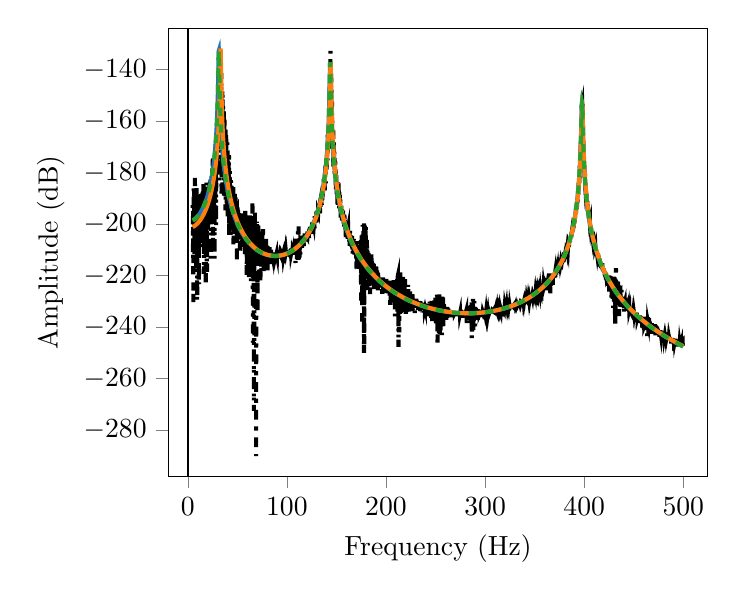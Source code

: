 % This file was created by matplotlib2tikz v0.6.13.
\begin{tikzpicture}

\definecolor{color1}{rgb}{1,0.498,0.055}
\definecolor{color0}{rgb}{0.122,0.467,0.706}
\definecolor{color2}{rgb}{0.173,0.627,0.173}

\begin{axis}[
xlabel={Frequency (Hz)},
ylabel={Amplitude (dB)},
xmin=-19.812, xmax=524.817,
ymin=-298.162, ymax=-124.05,
xtick={-100,0,100,200,300,400,500,600},
ytick={-300,-280,-260,-240,-220,-200,-180,-160,-140,-120},
minor xtick={},
minor ytick={},
tick align=outside,
tick pos=left,
x grid style={lightgray!92.026!black},
y grid style={lightgray!92.026!black}
]
\addplot [line width=1.5pt, black, dash pattern=on 1pt off 3pt on 3pt off 3pt, forget plot]
table {%
5.035 -192.729
5.127 -210.371
5.219 -211.46
5.31 -201.514
5.402 -194.302
5.493 -199.194
5.585 -231.964
5.676 -207.782
5.768 -198.065
5.859 -186.198
5.951 -189.745
6.042 -197.177
6.134 -190.97
6.226 -193.851
6.317 -192.634
6.409 -186.475
6.5 -197.979
6.592 -188.826
6.683 -213.183
6.775 -203.286
6.866 -209.912
6.958 -188.991
7.05 -198.328
7.141 -181.608
7.233 -192.572
7.324 -194.956
7.416 -195.942
7.507 -197.387
7.599 -201.616
7.69 -208.441
7.782 -204.794
7.874 -205.27
7.965 -188.773
8.057 -202.999
8.148 -194.172
8.24 -203.42
8.331 -217.386
8.423 -192.625
8.514 -203.821
8.606 -187.097
8.698 -196.965
8.789 -185.623
8.881 -195.324
8.972 -188.779
9.064 -202.557
9.155 -194.22
9.247 -189.357
9.338 -206.366
9.43 -230.182
9.521 -205.279
9.613 -189.088
9.705 -205.275
9.796 -188.704
9.888 -203.555
9.979 -199.968
10.071 -204.658
10.162 -210.002
10.254 -189.204
10.345 -200.344
10.437 -205.657
10.529 -191.396
10.62 -212.419
10.712 -189.846
10.803 -196.355
10.895 -190.965
10.986 -200.46
11.078 -221.695
11.169 -192.702
11.261 -223.397
11.353 -195.136
11.444 -197.219
11.536 -197.911
11.627 -206.444
11.719 -196.171
11.81 -196.377
11.902 -204.247
11.993 -192.159
12.085 -196.438
12.177 -198.287
12.268 -190.685
12.36 -197.717
12.451 -196.159
12.543 -193.23
12.634 -191.475
12.726 -198.416
12.817 -193.264
12.909 -198.232
13.0 -200.427
13.092 -196.781
13.184 -193.581
13.275 -198.711
13.367 -207.894
13.458 -193.406
13.55 -188.35
13.641 -191.018
13.733 -200.361
13.824 -202.918
13.916 -198.614
14.008 -189.713
14.099 -189.375
14.191 -192.38
14.282 -201.428
14.374 -199.319
14.465 -198.978
14.557 -192.189
14.648 -194.426
14.74 -187.88
14.832 -190.047
14.923 -191.647
15.015 -195.266
15.106 -189.575
15.198 -196.533
15.289 -205.956
15.381 -187.42
15.472 -197.066
15.564 -199.749
15.656 -186.061
15.747 -209.848
15.839 -184.561
15.93 -189.638
16.022 -204.242
16.113 -206.2
16.205 -209.36
16.296 -195.128
16.388 -219.457
16.479 -205.281
16.571 -197.791
16.663 -195.369
16.754 -193.441
16.846 -194.636
16.937 -192.722
17.029 -206.898
17.12 -189.726
17.212 -202.126
17.303 -188.169
17.395 -204.387
17.487 -192.488
17.578 -193.996
17.67 -186.0
17.761 -193.3
17.853 -204.771
17.944 -195.785
18.036 -224.203
18.127 -195.542
18.219 -212.34
18.311 -194.091
18.402 -205.267
18.494 -209.029
18.585 -188.984
18.677 -183.34
18.768 -198.569
18.86 -200.153
18.951 -195.188
19.043 -194.1
19.135 -214.717
19.226 -191.345
19.318 -219.571
19.409 -192.909
19.501 -196.398
19.592 -189.443
19.684 -189.979
19.775 -187.312
19.867 -184.594
19.958 -189.855
20.05 -193.549
20.142 -186.98
20.233 -188.449
20.325 -188.92
20.416 -201.654
20.508 -189.797
20.599 -195.395
20.691 -184.972
20.782 -189.185
20.874 -196.847
20.966 -192.736
21.057 -190.736
21.149 -188.711
21.24 -185.443
21.332 -189.778
21.423 -187.863
21.515 -197.622
21.606 -192.358
21.698 -196.69
21.79 -185.74
21.881 -200.616
21.973 -182.483
22.064 -189.613
22.156 -184.488
22.247 -184.96
22.339 -190.037
22.43 -196.041
22.522 -198.99
22.614 -188.338
22.705 -192.718
22.797 -195.192
22.888 -182.054
22.98 -193.438
23.071 -213.837
23.163 -187.433
23.254 -188.974
23.346 -188.023
23.438 -187.581
23.529 -184.966
23.621 -187.576
23.712 -186.901
23.804 -183.859
23.895 -182.188
23.987 -188.666
24.078 -179.969
24.17 -183.541
24.261 -188.027
24.353 -188.357
24.445 -200.01
24.536 -189.509
24.628 -181.185
24.719 -195.558
24.811 -184.802
24.902 -177.429
24.994 -185.522
25.085 -174.966
25.177 -186.354
25.269 -173.965
25.36 -210.425
25.452 -187.137
25.543 -179.041
25.635 -181.772
25.726 -174.585
25.818 -183.236
25.909 -186.634
26.001 -185.425
26.093 -187.877
26.184 -196.085
26.276 -189.436
26.367 -178.869
26.459 -177.265
26.55 -181.56
26.642 -177.964
26.733 -178.416
26.825 -180.767
26.917 -184.238
27.008 -213.784
27.1 -186.726
27.191 -177.053
27.283 -175.194
27.374 -174.121
27.466 -176.898
27.557 -191.105
27.649 -184.377
27.74 -189.286
27.832 -171.933
27.924 -183.421
28.015 -170.243
28.107 -182.605
28.198 -168.003
28.29 -172.982
28.381 -172.024
28.473 -178.606
28.564 -200.948
28.656 -171.161
28.748 -177.294
28.839 -168.946
28.931 -167.499
29.022 -180.897
29.114 -168.391
29.205 -165.78
29.297 -171.966
29.388 -178.365
29.48 -177.74
29.572 -174.641
29.663 -165.204
29.755 -164.421
29.846 -166.483
29.938 -159.56
30.029 -166.19
30.121 -159.31
30.212 -174.785
30.304 -155.603
30.396 -158.981
30.487 -155.395
30.579 -155.934
30.67 -147.059
30.762 -159.212
30.853 -161.196
30.945 -149.173
31.036 -165.278
31.128 -169.452
31.219 -146.443
31.311 -156.847
31.403 -154.693
31.494 -163.36
31.586 -145.476
31.677 -154.369
31.769 -143.851
31.86 -183.539
31.952 -139.59
32.043 -165.452
32.135 -156.298
32.227 -150.127
32.318 -145.478
32.41 -147.018
32.501 -164.234
32.593 -165.489
32.684 -160.593
32.776 -156.147
32.867 -143.004
32.959 -153.493
33.051 -138.298
33.142 -151.242
33.234 -142.189
33.325 -135.59
33.417 -157.128
33.508 -148.427
33.6 -162.887
33.691 -155.109
33.783 -141.366
33.875 -166.857
33.966 -153.334
34.058 -188.509
34.149 -153.178
34.241 -157.824
34.332 -156.477
34.424 -160.086
34.515 -150.785
34.607 -150.994
34.698 -148.613
34.79 -154.834
34.882 -187.916
34.973 -152.041
35.065 -149.18
35.156 -159.099
35.248 -170.881
35.339 -159.986
35.431 -159.721
35.522 -167.48
35.614 -153.96
35.706 -166.035
35.797 -167.222
35.889 -168.227
35.98 -168.165
36.072 -178.618
36.163 -160.051
36.255 -156.044
36.346 -189.064
36.438 -164.858
36.53 -169.79
36.621 -159.032
36.713 -158.879
36.804 -161.446
36.896 -172.356
36.987 -159.541
37.079 -172.149
37.17 -183.402
37.262 -180.136
37.354 -172.369
37.445 -167.009
37.537 -166.828
37.628 -170.367
37.72 -167.566
37.811 -169.387
37.903 -169.026
37.994 -163.423
38.086 -194.746
38.177 -163.822
38.269 -180.831
38.361 -176.184
38.452 -181.251
38.544 -178.906
38.635 -165.563
38.727 -178.428
38.818 -166.997
38.91 -178.169
39.001 -177.675
39.093 -179.658
39.185 -182.032
39.276 -192.042
39.368 -179.551
39.459 -173.452
39.551 -193.733
39.642 -182.046
39.734 -168.374
39.825 -171.501
39.917 -178.881
40.009 -170.217
40.1 -185.922
40.192 -183.74
40.283 -198.248
40.375 -182.89
40.466 -175.507
40.558 -176.536
40.649 -182.071
40.741 -188.086
40.833 -189.335
40.924 -195.749
41.016 -177.217
41.107 -179.203
41.199 -190.032
41.29 -173.422
41.382 -174.422
41.473 -173.395
41.565 -175.077
41.656 -184.871
41.748 -181.191
41.84 -205.406
41.931 -191.69
42.023 -189.314
42.114 -191.151
42.206 -197.316
42.297 -180.923
42.389 -179.176
42.48 -185.111
42.572 -189.242
42.664 -196.839
42.755 -195.121
42.847 -184.251
42.938 -186.059
43.03 -185.816
43.121 -205.065
43.213 -199.777
43.304 -187.89
43.396 -186.332
43.488 -182.955
43.579 -188.077
43.671 -200.34
43.762 -191.182
43.854 -191.21
43.945 -185.587
44.037 -189.247
44.128 -187.52
44.22 -183.868
44.312 -188.324
44.403 -191.822
44.495 -186.815
44.586 -200.529
44.678 -186.25
44.769 -189.182
44.861 -188.338
44.952 -192.81
45.044 -188.42
45.135 -188.769
45.227 -191.836
45.319 -192.703
45.41 -188.655
45.502 -192.648
45.593 -191.016
45.685 -195.317
45.776 -185.755
45.868 -188.128
45.959 -208.017
46.051 -192.745
46.143 -193.124
46.234 -195.706
46.326 -205.767
46.417 -192.894
46.509 -190.638
46.6 -195.97
46.692 -191.236
46.783 -193.583
46.875 -202.995
46.967 -196.73
47.058 -198.564
47.15 -195.99
47.241 -202.03
47.333 -188.249
47.424 -198.148
47.516 -196.993
47.607 -197.161
47.699 -188.579
47.791 -199.342
47.882 -193.812
47.974 -198.294
48.065 -189.521
48.157 -199.611
48.248 -195.726
48.34 -199.323
48.431 -192.197
48.523 -200.877
48.615 -195.425
48.706 -201.611
48.798 -195.059
48.889 -202.702
48.981 -200.352
49.072 -193.404
49.164 -199.537
49.255 -193.472
49.347 -193.492
49.438 -193.426
49.53 -213.877
49.622 -198.395
49.713 -194.392
49.805 -198.026
49.896 -195.968
49.988 -202.117
50.079 -193.115
50.171 -200.586
50.262 -195.512
50.354 -198.154
50.446 -197.668
50.537 -198.758
50.629 -197.191
50.72 -193.344
50.812 -195.798
50.903 -195.969
50.995 -205.198
51.086 -202.77
51.178 -199.429
51.27 -198.111
51.361 -198.9
51.453 -198.219
51.544 -195.504
51.636 -200.647
51.727 -200.172
51.819 -196.405
51.91 -200.959
52.002 -206.169
52.094 -201.472
52.185 -199.477
52.277 -197.456
52.368 -196.189
52.46 -194.372
52.551 -199.32
52.643 -200.134
52.734 -211.84
52.826 -210.218
52.917 -198.155
53.009 -198.196
53.101 -198.597
53.192 -196.595
53.284 -199.161
53.375 -205.899
53.467 -197.736
53.558 -199.505
53.65 -202.566
53.741 -204.195
53.833 -209.007
53.925 -203.165
54.016 -200.56
54.108 -200.701
54.199 -199.304
54.291 -201.791
54.382 -199.799
54.474 -202.085
54.565 -207.474
54.657 -195.369
54.749 -200.107
54.84 -206.559
54.932 -203.48
55.023 -200.917
55.115 -201.422
55.206 -204.225
55.298 -199.114
55.389 -208.681
55.481 -195.928
55.573 -201.098
55.664 -204.509
55.756 -199.516
55.847 -200.981
55.939 -203.868
56.03 -205.656
56.122 -201.932
56.213 -198.509
56.305 -200.464
56.396 -199.784
56.488 -205.194
56.58 -206.116
56.671 -196.48
56.763 -204.932
56.854 -205.428
56.946 -208.402
57.037 -204.736
57.129 -199.011
57.22 -206.459
57.312 -200.453
57.404 -203.658
57.495 -202.766
57.587 -212.069
57.678 -200.432
57.77 -204.393
57.861 -203.683
57.953 -194.646
58.044 -203.805
58.136 -201.82
58.228 -200.601
58.319 -205.299
58.411 -203.045
58.502 -204.459
58.594 -200.821
58.685 -209.43
58.777 -203.423
58.868 -204.97
58.96 -204.479
59.052 -203.733
59.143 -205.175
59.235 -206.354
59.326 -197.527
59.418 -204.238
59.509 -221.151
59.601 -204.602
59.692 -201.191
59.784 -202.323
59.875 -201.999
59.967 -202.81
60.059 -206.689
60.15 -219.47
60.242 -206.606
60.333 -201.458
60.425 -206.521
60.516 -210.098
60.608 -196.148
60.699 -195.893
60.791 -212.482
60.883 -210.425
60.974 -204.77
61.066 -216.999
61.157 -201.396
61.249 -204.25
61.34 -201.746
61.432 -209.192
61.523 -202.268
61.615 -214.091
61.707 -221.017
61.798 -200.376
61.89 -196.74
61.981 -197.858
62.073 -202.957
62.164 -196.943
62.256 -206.281
62.347 -207.424
62.439 -196.223
62.531 -210.162
62.622 -202.122
62.714 -210.462
62.805 -197.838
62.897 -197.841
62.988 -203.051
63.08 -204.239
63.171 -205.31
63.263 -215.943
63.354 -201.913
63.446 -213.238
63.538 -196.724
63.629 -197.931
63.721 -204.87
63.812 -222.787
63.904 -207.439
63.995 -205.994
64.087 -206.105
64.178 -203.199
64.27 -198.194
64.362 -201.061
64.453 -208.334
64.545 -200.579
64.636 -211.867
64.728 -202.718
64.819 -199.576
64.911 -210.686
65.002 -217.604
65.094 -203.661
65.186 -191.904
65.277 -206.269
65.369 -202.113
65.46 -221.17
65.552 -205.846
65.643 -246.17
65.735 -206.782
65.826 -201.522
65.918 -199.606
66.01 -202.225
66.101 -205.129
66.193 -210.924
66.284 -211.266
66.376 -204.544
66.467 -203.588
66.559 -206.452
66.65 -272.643
66.742 -201.932
66.833 -226.493
66.925 -205.814
67.017 -209.231
67.108 -246.026
67.2 -209.489
67.291 -209.744
67.383 -199.562
67.474 -207.455
67.566 -202.894
67.657 -195.411
67.749 -203.697
67.841 -208.067
67.932 -199.422
68.024 -205.709
68.115 -207.2
68.207 -205.696
68.298 -222.602
68.39 -211.974
68.481 -200.821
68.573 -202.297
68.665 -205.863
68.756 -201.123
68.848 -207.345
68.939 -290.248
69.031 -206.791
69.122 -210.523
69.214 -208.022
69.305 -222.51
69.397 -209.405
69.489 -215.633
69.58 -199.125
69.672 -203.146
69.763 -203.199
69.855 -213.3
69.946 -200.143
70.038 -201.016
70.129 -204.238
70.221 -218.822
70.312 -233.627
70.404 -208.122
70.496 -202.382
70.587 -207.497
70.679 -207.462
70.77 -203.588
70.862 -200.798
70.953 -205.108
71.045 -207.553
71.136 -216.8
71.228 -200.552
71.32 -204.027
71.411 -210.62
71.503 -213.248
71.594 -205.902
71.686 -211.361
71.777 -211.691
71.869 -208.549
71.96 -207.452
72.052 -204.639
72.144 -218.834
72.235 -212.968
72.327 -210.899
72.418 -208.428
72.51 -206.518
72.601 -215.839
72.693 -207.829
72.784 -215.159
72.876 -215.166
72.968 -203.219
73.059 -204.043
73.151 -221.968
73.242 -204.445
73.334 -206.067
73.425 -220.602
73.517 -211.407
73.608 -202.068
73.7 -204.061
73.792 -216.31
73.883 -206.539
73.975 -216.6
74.066 -215.186
74.158 -203.069
74.249 -214.827
74.341 -218.02
74.432 -205.428
74.524 -215.366
74.615 -211.586
74.707 -215.237
74.799 -203.397
74.89 -212.686
74.982 -208.421
75.073 -202.975
75.165 -214.121
75.256 -207.894
75.348 -209.417
75.439 -212.418
75.531 -212.936
75.623 -209.748
75.714 -213.974
75.806 -202.057
75.897 -208.628
75.989 -208.486
76.08 -208.217
76.172 -208.557
76.263 -211.164
76.355 -213.104
76.447 -210.52
76.538 -219.864
76.63 -207.23
76.721 -211.523
76.813 -212.479
76.904 -213.606
76.996 -206.724
77.087 -208.229
77.179 -212.52
77.271 -214.131
77.362 -211.994
77.454 -206.888
77.545 -213.107
77.637 -207.854
77.728 -209.613
77.82 -212.852
77.911 -208.009
78.003 -208.266
78.094 -206.025
78.186 -213.015
78.278 -207.979
78.369 -212.805
78.461 -207.569
78.552 -210.68
78.644 -214.725
78.735 -216.914
78.827 -215.491
78.918 -204.659
79.01 -208.913
79.102 -212.502
79.193 -215.471
79.285 -211.179
79.376 -208.911
79.468 -216.859
79.559 -213.6
79.651 -214.941
79.742 -211.161
79.834 -208.058
79.926 -210.107
80.017 -217.163
80.109 -215.908
80.2 -209.358
80.292 -210.694
80.383 -218.268
80.475 -209.039
80.566 -208.546
80.658 -212.372
80.75 -210.637
80.841 -209.104
80.933 -209.123
81.024 -212.143
81.116 -210.587
81.207 -211.902
81.299 -214.502
81.39 -210.225
81.482 -210.571
81.573 -211.363
81.665 -211.137
81.757 -214.118
81.848 -208.908
81.94 -215.037
82.031 -210.832
82.123 -214.137
82.214 -212.756
82.306 -212.219
82.397 -207.868
82.489 -211.675
82.581 -210.221
82.672 -211.652
82.764 -210.12
82.855 -211.757
82.947 -213.112
83.038 -215.648
83.13 -212.133
83.221 -213.149
83.313 -215.107
83.405 -212.986
83.496 -211.645
83.588 -214.49
83.679 -213.868
83.771 -213.733
83.862 -212.395
83.954 -212.038
84.045 -211.533
84.137 -209.412
84.229 -213.684
84.32 -212.778
84.412 -212.202
84.503 -213.163
84.595 -212.291
84.686 -212.89
84.778 -211.954
84.869 -213.333
84.961 -213.139
85.052 -211.698
85.144 -213.134
85.236 -211.423
85.327 -211.634
85.419 -211.173
85.51 -212.233
85.602 -214.385
85.693 -210.346
85.785 -212.419
85.876 -213.042
85.968 -212.08
86.06 -211.16
86.151 -212.054
86.243 -211.947
86.334 -211.165
86.426 -212.616
86.517 -211.629
86.609 -212.665
86.7 -212.38
86.792 -211.825
86.884 -211.977
86.975 -214.421
87.067 -213.234
87.158 -212.98
87.25 -212.433
87.341 -212.599
87.433 -210.642
87.524 -213.651
87.616 -212.577
87.708 -212.662
87.799 -212.913
87.891 -211.763
87.982 -213.108
88.074 -212.941
88.165 -212.865
88.257 -212.59
88.348 -212.24
88.44 -213.266
88.531 -212.675
88.623 -211.502
88.715 -213.225
88.806 -213.564
88.898 -211.303
88.989 -212.531
89.081 -213.336
89.172 -212.745
89.264 -212.041
89.355 -211.893
89.447 -212.531
89.539 -211.355
89.63 -212.4
89.722 -212.249
89.813 -211.901
89.905 -212.46
89.996 -212.634
90.088 -211.51
90.179 -212.457
90.271 -212.642
90.363 -212.405
90.454 -213.318
90.546 -213.451
90.637 -213.073
90.729 -211.492
90.82 -212.662
90.912 -212.357
91.003 -213.464
91.095 -212.734
91.187 -212.17
91.278 -212.36
91.37 -213.307
91.461 -211.337
91.553 -213.43
91.644 -210.844
91.736 -212.867
91.827 -211.702
91.919 -212.834
92.01 -212.158
92.102 -212.882
92.194 -211.753
92.285 -212.086
92.377 -211.787
92.468 -212.324
92.56 -211.331
92.651 -212.61
92.743 -212.388
92.834 -212.551
92.926 -212.909
93.018 -211.084
93.109 -212.644
93.201 -211.254
93.292 -213.128
93.384 -212.402
93.475 -211.903
93.567 -211.992
93.658 -210.773
93.75 -211.958
93.842 -212.416
93.933 -211.768
94.025 -211.958
94.116 -211.207
94.208 -211.283
94.299 -211.978
94.391 -212.578
94.482 -213.07
94.574 -213.326
94.666 -212.002
94.757 -213.262
94.849 -211.677
94.94 -211.752
95.032 -212.191
95.123 -212.207
95.215 -212.924
95.306 -211.105
95.398 -211.854
95.49 -212.458
95.581 -211.617
95.673 -212.914
95.764 -213.544
95.856 -211.66
95.947 -210.633
96.039 -212.113
96.13 -211.696
96.222 -211.561
96.313 -212.058
96.405 -212.517
96.497 -212.292
96.588 -210.983
96.68 -211.844
96.771 -211.413
96.863 -212.108
96.954 -211.304
97.046 -211.754
97.137 -212.002
97.229 -212.336
97.321 -212.207
97.412 -211.457
97.504 -211.999
97.595 -211.922
97.687 -211.547
97.778 -211.272
97.87 -211.947
97.961 -211.793
98.053 -211.683
98.145 -211.559
98.236 -211.839
98.328 -211.975
98.419 -211.748
98.511 -211.918
98.602 -211.899
98.694 -211.561
98.785 -211.883
98.877 -211.785
98.969 -211.791
99.06 -211.537
99.152 -211.917
99.243 -211.474
99.335 -211.506
99.426 -211.555
99.518 -211.703
99.609 -211.656
99.701 -211.458
99.792 -211.842
99.884 -211.411
99.976 -211.649
100.067 -211.356
100.159 -211.34
100.25 -211.539
100.342 -211.41
100.433 -211.657
100.525 -211.492
100.616 -211.56
100.708 -211.583
100.8 -211.235
100.891 -211.388
100.983 -211.512
101.074 -211.486
101.166 -211.353
101.257 -211.366
101.349 -211.344
101.44 -211.395
101.532 -211.346
101.624 -211.345
101.715 -211.271
101.807 -211.245
101.898 -211.313
101.99 -211.269
102.081 -211.216
102.173 -211.297
102.264 -211.188
102.356 -211.141
102.448 -210.914
102.539 -211.297
102.631 -210.952
102.722 -211.127
102.814 -211.143
102.905 -210.784
102.997 -210.987
103.088 -211.005
103.18 -210.969
103.271 -210.962
103.363 -211.398
103.455 -210.937
103.546 -210.628
103.638 -210.517
103.729 -210.825
103.821 -210.78
103.912 -210.84
104.004 -210.383
104.095 -210.007
104.187 -210.932
104.279 -211.558
104.37 -211.382
104.462 -210.912
104.553 -211.291
104.645 -210.097
104.736 -210.811
104.828 -210.858
104.919 -209.582
105.011 -210.924
105.103 -210.304
105.194 -210.722
105.286 -210.546
105.377 -211.186
105.469 -211.454
105.56 -211.002
105.652 -210.43
105.743 -210.542
105.835 -211.053
105.927 -210.675
106.018 -211.642
106.11 -211.415
106.201 -211.801
106.293 -210.314
106.384 -211.035
106.476 -210.847
106.567 -209.208
106.659 -210.137
106.75 -211.908
106.842 -211.102
106.934 -209.134
107.025 -210.222
107.117 -208.694
107.208 -209.491
107.3 -209.339
107.391 -209.166
107.483 -207.437
107.574 -210.038
107.666 -210.741
107.758 -211.12
107.849 -208.093
107.941 -212.785
108.032 -212.089
108.124 -207.79
108.215 -211.921
108.307 -211.669
108.398 -210.668
108.49 -207.893
108.582 -212.0
108.673 -215.222
108.765 -209.603
108.856 -209.896
108.948 -205.795
109.039 -209.96
109.131 -208.793
109.222 -207.553
109.314 -209.722
109.406 -206.954
109.497 -209.991
109.589 -205.685
109.68 -210.995
109.772 -211.915
109.863 -205.425
109.955 -209.044
110.046 -208.894
110.138 -209.357
110.229 -215.15
110.321 -208.093
110.413 -207.386
110.504 -211.459
110.596 -205.796
110.687 -208.226
110.779 -208.255
110.87 -212.296
110.962 -208.182
111.053 -202.851
111.145 -209.472
111.237 -211.017
111.328 -213.979
111.42 -206.477
111.511 -206.554
111.603 -206.611
111.694 -204.35
111.786 -200.242
111.877 -208.163
111.969 -211.964
112.061 -213.778
112.152 -208.654
112.244 -210.595
112.335 -207.169
112.427 -209.127
112.518 -209.607
112.61 -209.286
112.701 -214.296
112.793 -205.221
112.885 -209.96
112.976 -206.643
113.068 -206.798
113.159 -208.53
113.251 -205.59
113.342 -209.001
113.434 -209.197
113.525 -212.358
113.617 -206.067
113.708 -206.108
113.8 -203.999
113.892 -206.119
113.983 -209.658
114.075 -209.254
114.166 -207.366
114.258 -207.425
114.349 -208.131
114.441 -204.5
114.532 -205.044
114.624 -207.5
114.716 -206.396
114.807 -208.878
114.899 -208.141
114.99 -209.783
115.082 -207.574
115.173 -205.583
115.265 -206.613
115.356 -209.26
115.448 -207.532
115.54 -205.474
115.631 -207.73
115.723 -210.143
115.814 -207.968
115.906 -206.711
115.997 -207.483
116.089 -205.581
116.18 -204.111
116.272 -205.024
116.364 -208.527
116.455 -207.768
116.547 -207.599
116.638 -204.561
116.73 -207.973
116.821 -205.024
116.913 -207.57
117.004 -208.641
117.096 -207.877
117.188 -207.26
117.279 -207.523
117.371 -205.723
117.462 -205.341
117.554 -206.565
117.645 -205.752
117.737 -205.326
117.828 -206.933
117.92 -205.339
118.011 -204.207
118.103 -203.766
118.195 -205.718
118.286 -205.135
118.378 -207.196
118.469 -206.415
118.561 -205.04
118.652 -206.063
118.744 -206.75
118.835 -204.716
118.927 -204.913
119.019 -205.099
119.11 -204.869
119.202 -205.56
119.293 -205.54
119.385 -204.867
119.476 -205.613
119.568 -206.719
119.659 -204.09
119.751 -204.594
119.843 -206.176
119.934 -203.221
120.026 -206.377
120.117 -206.096
120.209 -203.312
120.3 -205.746
120.392 -205.331
120.483 -205.39
120.575 -202.208
120.667 -203.263
120.758 -203.904
120.85 -202.738
120.941 -203.78
121.033 -203.488
121.124 -204.993
121.216 -203.833
121.307 -204.616
121.399 -203.249
121.49 -204.231
121.582 -203.607
121.674 -202.923
121.765 -203.994
121.857 -203.496
121.948 -204.653
122.04 -202.659
122.131 -203.735
122.223 -205.573
122.314 -204.78
122.406 -203.981
122.498 -202.078
122.589 -204.468
122.681 -201.892
122.772 -203.532
122.864 -203.265
122.955 -203.853
123.047 -204.303
123.138 -201.779
123.23 -201.195
123.322 -203.059
123.413 -202.879
123.505 -202.761
123.596 -202.611
123.688 -202.062
123.779 -201.753
123.871 -203.938
123.962 -201.634
124.054 -201.578
124.146 -201.129
124.237 -202.484
124.329 -202.16
124.42 -202.775
124.512 -204.063
124.603 -204.087
124.695 -202.085
124.786 -203.546
124.878 -202.283
124.969 -201.47
125.061 -202.906
125.153 -200.335
125.244 -200.592
125.336 -201.859
125.427 -200.481
125.519 -200.722
125.61 -199.512
125.702 -201.878
125.793 -201.131
125.885 -200.15
125.977 -201.482
126.068 -202.621
126.16 -200.676
126.251 -200.982
126.343 -200.505
126.434 -199.986
126.526 -201.395
126.617 -199.257
126.709 -200.236
126.801 -200.775
126.892 -199.347
126.984 -200.573
127.075 -200.744
127.167 -200.233
127.258 -200.844
127.35 -200.287
127.441 -199.547
127.533 -198.736
127.625 -201.357
127.716 -201.422
127.808 -201.725
127.899 -200.057
127.991 -198.632
128.082 -197.364
128.174 -197.106
128.265 -198.393
128.357 -199.614
128.448 -199.683
128.54 -200.022
128.632 -199.044
128.723 -199.371
128.815 -197.832
128.906 -199.132
128.998 -197.216
129.089 -197.137
129.181 -197.99
129.272 -198.412
129.364 -198.91
129.456 -197.615
129.547 -195.963
129.639 -199.502
129.73 -196.305
129.822 -196.402
129.913 -195.167
130.005 -196.542
130.096 -197.041
130.188 -196.467
130.28 -197.229
130.371 -195.851
130.463 -197.714
130.554 -196.526
130.646 -195.876
130.737 -196.58
130.829 -194.937
130.92 -197.153
131.012 -198.533
131.104 -197.179
131.195 -193.551
131.287 -196.57
131.378 -197.335
131.47 -195.538
131.561 -195.651
131.653 -195.002
131.744 -193.676
131.836 -194.242
131.927 -194.705
132.019 -193.032
132.111 -194.637
132.202 -194.164
132.294 -194.934
132.385 -195.008
132.477 -194.089
132.568 -193.702
132.66 -192.824
132.751 -194.731
132.843 -193.916
132.935 -192.627
133.026 -193.301
133.118 -194.704
133.209 -192.003
133.301 -191.659
133.392 -195.987
133.484 -192.698
133.575 -191.494
133.667 -191.293
133.759 -191.711
133.85 -192.097
133.942 -194.361
134.033 -192.919
134.125 -191.907
134.216 -188.591
134.308 -190.505
134.399 -189.513
134.491 -187.954
134.583 -190.985
134.674 -191.701
134.766 -189.766
134.857 -189.672
134.949 -191.207
135.04 -192.384
135.132 -192.638
135.223 -191.004
135.315 -188.636
135.406 -189.893
135.498 -187.518
135.59 -188.741
135.681 -191.9
135.773 -187.247
135.864 -189.914
135.956 -188.583
136.047 -190.501
136.139 -189.567
136.23 -189.941
136.322 -186.792
136.414 -188.376
136.505 -186.703
136.597 -187.292
136.688 -185.221
136.78 -187.438
136.871 -185.888
136.963 -185.322
137.054 -186.539
137.146 -182.653
137.238 -185.875
137.329 -185.172
137.421 -184.797
137.512 -183.568
137.604 -183.81
137.695 -182.854
137.787 -181.982
137.878 -183.447
137.97 -186.59
138.062 -183.999
138.153 -187.007
138.245 -182.997
138.336 -183.582
138.428 -180.061
138.519 -181.891
138.611 -180.755
138.702 -180.532
138.794 -181.778
138.885 -176.698
138.977 -179.59
139.069 -180.926
139.16 -181.45
139.252 -184.319
139.343 -176.341
139.435 -175.977
139.526 -177.489
139.618 -178.288
139.709 -179.197
139.801 -174.624
139.893 -179.195
139.984 -176.807
140.076 -175.13
140.167 -177.987
140.259 -175.6
140.35 -174.862
140.442 -173.309
140.533 -174.256
140.625 -174.975
140.717 -172.548
140.808 -172.509
140.9 -172.297
140.991 -170.444
141.083 -175.407
141.174 -169.976
141.266 -165.363
141.357 -169.193
141.449 -164.959
141.541 -169.847
141.632 -170.531
141.724 -166.983
141.815 -167.757
141.907 -170.744
141.998 -163.136
142.09 -170.932
142.181 -164.676
142.273 -163.164
142.365 -161.377
142.456 -163.741
142.548 -163.686
142.639 -157.676
142.731 -162.69
142.822 -161.16
142.914 -157.004
143.005 -158.739
143.097 -150.205
143.188 -146.784
143.28 -157.385
143.372 -145.766
143.463 -145.136
143.555 -149.146
143.646 -141.473
143.738 -144.743
143.829 -155.717
143.921 -132.831
144.012 -140.068
144.104 -138.159
144.196 -139.028
144.287 -136.947
144.379 -148.812
144.47 -145.43
144.562 -153.398
144.653 -141.543
144.745 -151.81
144.836 -146.342
144.928 -148.394
145.02 -148.428
145.111 -149.927
145.203 -157.213
145.294 -153.869
145.386 -155.678
145.477 -152.733
145.569 -160.414
145.66 -158.68
145.752 -167.862
145.844 -160.006
145.935 -164.239
146.027 -165.637
146.118 -164.293
146.21 -166.15
146.301 -166.223
146.393 -164.64
146.484 -170.922
146.576 -167.817
146.667 -163.297
146.759 -164.309
146.851 -177.418
146.942 -178.384
147.034 -171.479
147.125 -168.628
147.217 -175.4
147.308 -168.097
147.4 -171.467
147.491 -170.865
147.583 -175.458
147.675 -174.528
147.766 -172.175
147.858 -175.097
147.949 -175.798
148.041 -174.523
148.132 -175.176
148.224 -176.221
148.315 -181.196
148.407 -175.06
148.499 -175.935
148.59 -179.745
148.682 -175.69
148.773 -176.908
148.865 -176.086
148.956 -176.299
149.048 -177.429
149.139 -180.968
149.231 -182.473
149.323 -184.887
149.414 -179.957
149.506 -186.544
149.597 -180.616
149.689 -179.619
149.78 -185.072
149.872 -181.803
149.963 -184.026
150.055 -184.277
150.146 -185.283
150.238 -189.624
150.33 -185.759
150.421 -185.155
150.513 -187.375
150.604 -183.724
150.696 -183.436
150.787 -186.893
150.879 -184.375
150.97 -193.503
151.062 -184.905
151.154 -183.06
151.245 -185.1
151.337 -185.391
151.428 -188.243
151.52 -187.044
151.611 -188.937
151.703 -184.578
151.794 -189.316
151.886 -193.073
151.978 -192.374
152.069 -189.078
152.161 -187.85
152.252 -187.769
152.344 -192.331
152.435 -190.036
152.527 -189.976
152.618 -189.303
152.71 -189.399
152.802 -187.664
152.893 -194.014
152.985 -194.618
153.076 -189.909
153.168 -189.779
153.259 -188.362
153.351 -187.211
153.442 -191.694
153.534 -190.81
153.625 -191.444
153.717 -192.505
153.809 -190.947
153.9 -190.587
153.992 -190.934
154.083 -193.939
154.175 -197.95
154.266 -196.362
154.358 -192.579
154.449 -194.8
154.541 -193.585
154.633 -193.156
154.724 -193.409
154.816 -192.365
154.907 -193.428
154.999 -195.938
155.09 -195.673
155.182 -195.035
155.273 -195.133
155.365 -194.985
155.457 -196.109
155.548 -194.421
155.64 -198.665
155.731 -194.857
155.823 -196.356
155.914 -194.595
156.006 -198.786
156.097 -195.89
156.189 -194.999
156.281 -197.303
156.372 -196.969
156.464 -196.634
156.555 -194.335
156.647 -198.813
156.738 -198.966
156.83 -197.642
156.921 -196.508
157.013 -197.141
157.104 -197.77
157.196 -200.409
157.288 -197.721
157.379 -198.085
157.471 -200.058
157.562 -195.822
157.654 -199.983
157.745 -198.796
157.837 -201.45
157.928 -196.443
158.02 -199.523
158.112 -196.753
158.203 -199.692
158.295 -198.911
158.386 -200.786
158.478 -200.312
158.569 -197.904
158.661 -200.746
158.752 -199.462
158.844 -199.027
158.936 -200.425
159.027 -200.3
159.119 -201.248
159.21 -201.146
159.302 -201.14
159.393 -201.597
159.485 -199.625
159.576 -202.776
159.668 -199.406
159.76 -204.949
159.851 -200.629
159.943 -200.96
160.034 -205.061
160.126 -202.719
160.217 -201.343
160.309 -199.963
160.4 -198.917
160.492 -204.08
160.583 -201.954
160.675 -204.979
160.767 -203.542
160.858 -200.818
160.95 -201.85
161.041 -201.412
161.133 -205.507
161.224 -201.335
161.316 -203.368
161.407 -206.69
161.499 -203.184
161.591 -201.632
161.682 -201.454
161.774 -203.726
161.865 -202.188
161.957 -203.099
162.048 -205.035
162.14 -204.216
162.231 -203.539
162.323 -202.47
162.415 -204.488
162.506 -203.499
162.598 -205.156
162.689 -203.064
162.781 -205.316
162.872 -204.278
162.964 -206.572
163.055 -206.651
163.147 -202.642
163.239 -202.75
163.33 -206.602
163.422 -208.875
163.513 -206.167
163.605 -206.591
163.696 -202.784
163.788 -203.115
163.879 -207.987
163.971 -204.775
164.062 -206.129
164.154 -206.306
164.246 -203.989
164.337 -206.625
164.429 -204.556
164.52 -206.039
164.612 -207.905
164.703 -207.676
164.795 -204.337
164.886 -207.996
164.978 -207.756
165.07 -207.623
165.161 -206.701
165.253 -205.406
165.344 -205.077
165.436 -207.213
165.527 -207.987
165.619 -206.772
165.71 -204.733
165.802 -208.868
165.894 -204.667
165.985 -206.949
166.077 -207.464
166.168 -208.547
166.26 -212.382
166.351 -207.677
166.443 -208.504
166.534 -207.013
166.626 -207.764
166.718 -209.62
166.809 -209.365
166.901 -208.832
166.992 -205.359
167.084 -208.79
167.175 -208.469
167.267 -208.907
167.358 -209.734
167.45 -205.891
167.542 -207.721
167.633 -211.0
167.725 -207.851
167.816 -206.744
167.908 -210.471
167.999 -208.879
168.091 -213.139
168.182 -211.324
168.274 -208.266
168.365 -209.798
168.457 -209.012
168.549 -207.393
168.64 -211.05
168.732 -207.957
168.823 -209.183
168.915 -209.616
169.006 -207.721
169.098 -211.624
169.189 -208.172
169.281 -209.289
169.373 -207.716
169.464 -208.116
169.556 -211.498
169.647 -207.447
169.739 -209.956
169.83 -214.38
169.922 -207.531
170.013 -209.965
170.105 -213.637
170.197 -217.381
170.288 -210.126
170.38 -211.561
170.471 -209.912
170.563 -211.243
170.654 -212.552
170.746 -212.429
170.837 -210.242
170.929 -208.254
171.021 -216.685
171.112 -210.021
171.204 -210.557
171.295 -206.025
171.387 -214.099
171.478 -208.923
171.57 -210.692
171.661 -208.603
171.753 -209.479
171.844 -206.929
171.936 -212.344
172.028 -214.416
172.119 -207.701
172.211 -207.569
172.302 -207.664
172.394 -215.911
172.485 -217.812
172.577 -212.489
172.668 -214.604
172.76 -212.491
172.852 -213.036
172.943 -217.224
173.035 -207.817
173.126 -209.349
173.218 -216.573
173.309 -208.186
173.401 -209.776
173.492 -210.007
173.584 -216.336
173.676 -210.665
173.767 -210.374
173.859 -212.071
173.95 -214.418
174.042 -207.687
174.133 -212.389
174.225 -214.283
174.316 -209.807
174.408 -208.906
174.5 -217.222
174.591 -211.695
174.683 -224.356
174.774 -206.303
174.866 -208.906
174.957 -230.515
175.049 -209.294
175.14 -221.42
175.232 -213.093
175.323 -212.669
175.415 -213.49
175.507 -211.931
175.598 -204.533
175.69 -214.744
175.781 -214.803
175.873 -216.782
175.964 -238.489
176.056 -207.75
176.147 -220.082
176.239 -214.461
176.331 -216.923
176.422 -216.378
176.514 -215.263
176.605 -200.458
176.697 -215.46
176.788 -215.32
176.88 -206.58
176.971 -226.959
177.063 -207.555
177.155 -205.345
177.246 -202.728
177.338 -215.661
177.429 -221.113
177.521 -218.874
177.612 -207.139
177.704 -214.861
177.795 -250.143
177.887 -207.747
177.979 -198.624
178.07 -248.095
178.162 -211.376
178.253 -213.103
178.345 -210.35
178.436 -208.546
178.528 -209.352
178.619 -199.676
178.711 -206.616
178.802 -203.896
178.894 -203.528
178.986 -217.919
179.077 -211.133
179.169 -212.195
179.26 -202.273
179.352 -219.448
179.443 -211.75
179.535 -201.343
179.626 -202.393
179.718 -207.193
179.81 -226.187
179.901 -215.85
179.993 -212.82
180.084 -226.884
180.176 -221.648
180.267 -214.291
180.359 -215.917
180.45 -209.069
180.542 -212.322
180.634 -209.236
180.725 -205.762
180.817 -215.123
180.908 -209.211
181.0 -208.826
181.091 -226.219
181.183 -226.991
181.274 -217.665
181.366 -219.156
181.458 -210.389
181.549 -217.287
181.641 -213.766
181.732 -219.919
181.824 -213.198
181.915 -216.675
182.007 -214.105
182.098 -210.592
182.19 -210.842
182.281 -212.712
182.373 -211.799
182.465 -210.157
182.556 -219.026
182.648 -220.019
182.739 -211.219
182.831 -222.22
182.922 -219.868
183.014 -215.305
183.105 -220.69
183.197 -214.165
183.289 -224.203
183.38 -214.106
183.472 -210.917
183.563 -218.758
183.655 -213.207
183.746 -215.242
183.838 -215.319
183.929 -227.359
184.021 -220.495
184.113 -218.852
184.204 -218.331
184.296 -220.591
184.387 -216.157
184.479 -222.313
184.57 -217.183
184.662 -214.456
184.753 -215.591
184.845 -219.262
184.937 -217.872
185.028 -216.097
185.12 -216.268
185.211 -217.974
185.303 -211.012
185.394 -213.938
185.486 -215.143
185.577 -223.079
185.669 -222.31
185.76 -214.52
185.852 -215.81
185.944 -217.857
186.035 -217.901
186.127 -223.197
186.218 -214.928
186.31 -216.411
186.401 -216.393
186.493 -218.874
186.584 -220.217
186.676 -218.299
186.768 -222.88
186.859 -218.731
186.951 -215.423
187.042 -218.577
187.134 -217.676
187.225 -219.946
187.317 -217.299
187.408 -220.042
187.5 -217.371
187.592 -221.96
187.683 -215.542
187.775 -220.641
187.866 -216.596
187.958 -218.817
188.049 -221.562
188.141 -226.45
188.232 -219.403
188.324 -216.813
188.416 -221.109
188.507 -218.898
188.599 -217.633
188.69 -222.127
188.782 -217.925
188.873 -224.783
188.965 -225.562
189.056 -220.437
189.148 -220.177
189.24 -219.903
189.331 -218.939
189.423 -220.634
189.514 -219.598
189.606 -222.324
189.697 -220.628
189.789 -217.048
189.88 -218.703
189.972 -219.589
190.063 -216.585
190.155 -217.706
190.247 -221.835
190.338 -219.437
190.43 -220.844
190.521 -218.622
190.613 -222.837
190.704 -221.291
190.796 -222.291
190.887 -219.122
190.979 -218.056
191.071 -221.18
191.162 -220.822
191.254 -219.638
191.345 -222.013
191.437 -225.233
191.528 -223.104
191.62 -221.854
191.711 -220.453
191.803 -225.897
191.895 -217.548
191.986 -222.136
192.078 -223.03
192.169 -220.157
192.261 -221.983
192.352 -222.313
192.444 -224.195
192.535 -221.895
192.627 -220.415
192.719 -219.383
192.81 -222.624
192.902 -221.698
192.993 -223.605
193.085 -222.016
193.176 -222.319
193.268 -222.222
193.359 -221.061
193.451 -220.856
193.542 -222.48
193.634 -221.271
193.726 -222.121
193.817 -222.794
193.909 -224.481
194.0 -223.139
194.092 -222.055
194.183 -221.116
194.275 -221.819
194.366 -224.596
194.458 -223.466
194.55 -220.983
194.641 -221.452
194.733 -224.288
194.824 -222.288
194.916 -224.137
195.007 -220.341
195.099 -224.832
195.19 -221.3
195.282 -224.013
195.374 -222.402
195.465 -222.127
195.557 -220.951
195.648 -223.647
195.74 -221.279
195.831 -222.444
195.923 -223.054
196.014 -220.943
196.106 -224.936
196.198 -221.687
196.289 -227.185
196.381 -225.836
196.472 -222.701
196.564 -224.44
196.655 -222.656
196.747 -222.056
196.838 -226.167
196.93 -225.337
197.021 -225.232
197.113 -220.028
197.205 -223.656
197.296 -223.623
197.388 -222.76
197.479 -224.989
197.571 -224.274
197.662 -227.626
197.754 -224.789
197.845 -223.431
197.937 -223.273
198.029 -223.164
198.12 -222.83
198.212 -224.817
198.303 -224.816
198.395 -223.137
198.486 -224.718
198.578 -225.253
198.669 -224.555
198.761 -224.288
198.853 -225.676
198.944 -225.204
199.036 -223.637
199.127 -223.196
199.219 -223.512
199.31 -222.717
199.402 -226.397
199.493 -224.049
199.585 -224.374
199.677 -225.373
199.768 -221.627
199.86 -226.116
199.951 -224.596
200.043 -222.094
200.134 -224.363
200.226 -224.347
200.317 -220.285
200.409 -221.612
200.5 -225.799
200.592 -223.907
200.684 -226.299
200.775 -223.76
200.867 -224.136
200.958 -225.239
201.05 -224.097
201.141 -222.629
201.233 -222.082
201.324 -223.301
201.416 -225.178
201.508 -225.991
201.599 -225.924
201.691 -224.692
201.782 -225.802
201.874 -221.72
201.965 -225.67
202.057 -225.148
202.148 -223.694
202.24 -227.197
202.332 -224.883
202.423 -227.358
202.515 -224.319
202.606 -225.688
202.698 -223.807
202.789 -225.612
202.881 -225.851
202.972 -221.482
203.064 -224.195
203.156 -225.712
203.247 -222.984
203.339 -224.237
203.43 -223.351
203.522 -224.449
203.613 -224.589
203.705 -226.482
203.796 -227.9
203.888 -224.544
203.979 -225.891
204.071 -225.995
204.163 -226.827
204.254 -231.475
204.346 -224.916
204.437 -226.461
204.529 -223.604
204.62 -227.357
204.712 -224.961
204.803 -230.501
204.895 -225.317
204.987 -228.034
205.078 -225.184
205.17 -226.064
205.261 -226.676
205.353 -228.807
205.444 -226.769
205.536 -225.31
205.627 -228.02
205.719 -224.408
205.811 -223.151
205.902 -229.354
205.994 -228.39
206.085 -226.856
206.177 -222.243
206.268 -221.739
206.36 -228.225
206.451 -229.023
206.543 -222.142
206.635 -224.023
206.726 -229.09
206.818 -227.797
206.909 -222.685
207.001 -225.916
207.092 -223.075
207.184 -230.821
207.275 -229.907
207.367 -226.038
207.458 -225.221
207.55 -224.79
207.642 -229.625
207.733 -221.439
207.825 -223.714
207.916 -223.371
208.008 -226.075
208.099 -221.893
208.191 -227.518
208.282 -222.211
208.374 -225.945
208.466 -223.862
208.557 -228.542
208.649 -222.303
208.74 -225.946
208.832 -226.523
208.923 -225.08
209.015 -228.818
209.106 -236.227
209.198 -222.922
209.29 -223.24
209.381 -233.755
209.473 -225.715
209.564 -221.912
209.656 -225.951
209.747 -228.341
209.839 -227.788
209.93 -224.455
210.022 -232.226
210.114 -229.088
210.205 -228.196
210.297 -232.175
210.388 -224.537
210.48 -226.791
210.571 -233.747
210.663 -224.968
210.754 -222.752
210.846 -224.528
210.938 -225.196
211.029 -228.0
211.121 -228.037
211.212 -225.342
211.304 -223.813
211.395 -221.485
211.487 -234.107
211.578 -220.767
211.67 -229.292
211.761 -220.571
211.853 -220.41
211.945 -233.553
212.036 -220.908
212.128 -223.781
212.219 -229.276
212.311 -231.35
212.402 -224.48
212.494 -228.136
212.585 -247.761
212.677 -225.89
212.769 -223.885
212.86 -234.313
212.952 -226.479
213.043 -221.305
213.135 -229.18
213.226 -221.071
213.318 -224.053
213.409 -242.166
213.501 -227.627
213.593 -220.975
213.684 -221.991
213.776 -232.64
213.867 -236.132
213.959 -227.771
214.05 -225.295
214.142 -228.504
214.233 -231.252
214.325 -218.899
214.417 -222.095
214.508 -230.183
214.6 -229.838
214.691 -227.096
214.783 -224.807
214.874 -222.405
214.966 -234.729
215.057 -227.099
215.149 -227.395
215.24 -226.364
215.332 -221.862
215.424 -224.371
215.515 -224.181
215.607 -233.537
215.698 -223.43
215.79 -222.047
215.881 -225.63
215.973 -222.22
216.064 -223.849
216.156 -227.878
216.248 -231.252
216.339 -229.12
216.431 -228.692
216.522 -226.812
216.614 -227.237
216.705 -220.995
216.797 -231.991
216.888 -234.08
216.98 -221.938
217.072 -227.631
217.163 -225.012
217.255 -220.643
217.346 -225.078
217.438 -221.902
217.529 -224.191
217.621 -229.168
217.712 -226.17
217.804 -233.02
217.896 -226.088
217.987 -229.61
218.079 -227.113
218.17 -233.502
218.262 -230.163
218.353 -231.992
218.445 -227.876
218.536 -222.986
218.628 -224.204
218.719 -228.712
218.811 -227.514
218.903 -225.322
218.994 -226.839
219.086 -230.549
219.177 -221.45
219.269 -226.1
219.36 -235.24
219.452 -231.918
219.543 -230.619
219.635 -225.632
219.727 -234.018
219.818 -230.981
219.91 -235.878
220.001 -228.065
220.093 -230.094
220.184 -233.336
220.276 -225.651
220.367 -232.757
220.459 -231.632
220.551 -233.003
220.642 -228.831
220.734 -230.401
220.825 -231.273
220.917 -230.941
221.008 -225.857
221.1 -230.188
221.191 -225.161
221.283 -230.687
221.375 -225.783
221.466 -229.672
221.558 -225.417
221.649 -229.633
221.741 -229.18
221.832 -230.346
221.924 -227.82
222.015 -233.452
222.107 -231.768
222.198 -223.722
222.29 -230.072
222.382 -225.78
222.473 -224.308
222.565 -226.079
222.656 -227.325
222.748 -226.701
222.839 -229.852
222.931 -229.256
223.022 -226.178
223.114 -230.77
223.206 -230.206
223.297 -234.095
223.389 -230.698
223.48 -230.202
223.572 -229.925
223.663 -231.903
223.755 -229.849
223.846 -230.363
223.938 -229.37
224.03 -227.819
224.121 -232.564
224.213 -228.575
224.304 -226.269
224.396 -230.629
224.487 -230.548
224.579 -228.375
224.67 -231.776
224.762 -228.89
224.854 -231.475
224.945 -231.995
225.037 -229.938
225.128 -235.17
225.22 -230.93
225.311 -233.913
225.403 -229.474
225.494 -235.088
225.586 -230.461
225.677 -229.312
225.769 -232.048
225.861 -229.844
225.952 -225.819
226.044 -230.681
226.135 -233.895
226.227 -227.963
226.318 -233.887
226.41 -227.886
226.501 -230.613
226.593 -232.459
226.685 -228.83
226.776 -227.448
226.868 -232.995
226.959 -233.515
227.051 -229.897
227.142 -231.702
227.234 -232.258
227.325 -229.055
227.417 -231.728
227.509 -231.974
227.6 -231.421
227.692 -230.745
227.783 -230.414
227.875 -230.428
227.966 -232.553
228.058 -230.788
228.149 -230.376
228.241 -231.942
228.333 -231.24
228.424 -231.391
228.516 -232.403
228.607 -230.498
228.699 -231.507
228.79 -232.522
228.882 -230.215
228.973 -230.253
229.065 -235.146
229.156 -230.378
229.248 -233.321
229.34 -231.694
229.431 -232.534
229.523 -232.759
229.614 -230.289
229.706 -231.159
229.797 -232.008
229.889 -231.521
229.98 -232.08
230.072 -230.812
230.164 -229.253
230.255 -230.553
230.347 -232.739
230.438 -233.387
230.53 -231.363
230.621 -229.11
230.713 -231.053
230.804 -231.807
230.896 -229.53
230.988 -230.37
231.079 -231.337
231.171 -230.461
231.262 -231.029
231.354 -232.557
231.445 -231.597
231.537 -232.181
231.628 -230.539
231.72 -231.003
231.812 -231.668
231.903 -231.708
231.995 -230.223
232.086 -232.924
232.178 -231.634
232.269 -233.396
232.361 -231.975
232.452 -231.094
232.544 -230.159
232.635 -231.435
232.727 -231.5
232.819 -229.769
232.91 -230.656
233.002 -232.419
233.093 -229.75
233.185 -230.037
233.276 -231.868
233.368 -231.233
233.459 -231.237
233.551 -230.672
233.643 -232.332
233.734 -232.332
233.826 -232.061
233.917 -230.899
234.009 -230.629
234.1 -232.826
234.192 -231.104
234.283 -230.447
234.375 -233.889
234.467 -233.057
234.558 -229.998
234.65 -232.686
234.741 -232.286
234.833 -231.801
234.924 -232.191
235.016 -233.068
235.107 -232.665
235.199 -232.191
235.291 -229.133
235.382 -231.257
235.474 -231.902
235.565 -231.06
235.657 -231.556
235.748 -231.241
235.84 -230.65
235.931 -231.398
236.023 -231.666
236.115 -230.629
236.206 -230.447
236.298 -231.848
236.389 -231.418
236.481 -230.72
236.572 -232.254
236.664 -232.284
236.755 -232.117
236.847 -233.363
236.938 -230.028
237.03 -230.799
237.122 -233.229
237.213 -232.133
237.305 -232.23
237.396 -230.271
237.488 -233.42
237.579 -232.621
237.671 -231.79
237.762 -234.515
237.854 -232.064
237.946 -232.387
238.037 -231.94
238.129 -232.853
238.22 -230.922
238.312 -234.092
238.403 -234.074
238.495 -232.284
238.586 -233.444
238.678 -231.689
238.77 -230.936
238.861 -232.18
238.953 -232.96
239.044 -233.294
239.136 -230.97
239.227 -232.816
239.319 -232.663
239.41 -232.819
239.502 -230.585
239.594 -230.957
239.685 -230.704
239.777 -233.268
239.868 -231.619
239.96 -233.002
240.051 -233.639
240.143 -232.636
240.234 -232.629
240.326 -231.53
240.417 -233.838
240.509 -231.388
240.601 -235.242
240.692 -231.372
240.784 -231.557
240.875 -231.18
240.967 -231.539
241.058 -231.104
241.15 -231.889
241.241 -231.007
241.333 -232.639
241.425 -231.595
241.516 -230.282
241.608 -235.695
241.699 -233.317
241.791 -231.936
241.882 -231.348
241.974 -230.852
242.065 -233.037
242.157 -231.232
242.249 -231.559
242.34 -235.108
242.432 -231.024
242.523 -232.447
242.615 -231.386
242.706 -232.218
242.798 -233.229
242.889 -231.672
242.981 -232.564
243.073 -236.273
243.164 -232.067
243.256 -234.389
243.347 -235.328
243.439 -232.276
243.53 -231.928
243.622 -232.741
243.713 -233.939
243.805 -232.01
243.896 -233.879
243.988 -232.262
244.08 -233.24
244.171 -230.222
244.263 -231.244
244.354 -232.781
244.446 -232.376
244.537 -235.182
244.629 -232.552
244.72 -231.867
244.812 -231.715
244.904 -232.011
244.995 -232.373
245.087 -231.129
245.178 -232.06
245.27 -232.086
245.361 -231.152
245.453 -235.079
245.544 -233.429
245.636 -231.684
245.728 -236.617
245.819 -233.794
245.911 -236.826
246.002 -235.475
246.094 -229.938
246.185 -234.183
246.277 -237.042
246.368 -231.158
246.46 -234.404
246.552 -237.835
246.643 -231.368
246.735 -236.647
246.826 -232.299
246.918 -231.872
247.009 -231.798
247.101 -234.725
247.192 -231.933
247.284 -232.461
247.375 -233.616
247.467 -232.968
247.559 -235.232
247.65 -233.256
247.742 -234.347
247.833 -230.294
247.925 -236.613
248.016 -235.183
248.108 -235.521
248.199 -233.125
248.291 -232.887
248.383 -235.525
248.474 -231.664
248.566 -232.214
248.657 -231.292
248.749 -230.218
248.84 -231.459
248.932 -229.447
249.023 -231.525
249.115 -232.839
249.207 -234.506
249.298 -232.441
249.39 -236.795
249.481 -231.175
249.573 -230.46
249.664 -232.702
249.756 -231.993
249.847 -232.686
249.939 -228.713
250.031 -233.712
250.122 -237.96
250.214 -228.953
250.305 -231.719
250.397 -235.205
250.488 -239.764
250.58 -236.032
250.671 -234.268
250.763 -231.916
250.854 -236.89
250.946 -235.836
251.038 -229.969
251.129 -230.855
251.221 -232.844
251.312 -236.234
251.404 -230.19
251.495 -227.504
251.587 -228.541
251.678 -233.269
251.77 -235.476
251.862 -228.275
251.953 -229.988
252.045 -247.718
252.136 -237.308
252.228 -229.201
252.319 -232.22
252.411 -235.463
252.502 -235.538
252.594 -229.341
252.686 -229.792
252.777 -229.818
252.869 -235.447
252.96 -231.125
253.052 -231.195
253.143 -228.705
253.235 -232.196
253.326 -233.575
253.418 -242.467
253.51 -233.599
253.601 -234.448
253.693 -226.56
253.784 -236.699
253.876 -227.39
253.967 -238.353
254.059 -233.658
254.15 -231.948
254.242 -236.464
254.333 -243.616
254.425 -231.259
254.517 -230.076
254.608 -242.578
254.7 -237.657
254.791 -237.352
254.883 -229.66
254.974 -233.161
255.066 -241.37
255.157 -234.383
255.249 -231.044
255.341 -236.646
255.432 -231.352
255.524 -236.058
255.615 -235.573
255.707 -234.839
255.798 -230.795
255.89 -239.377
255.981 -233.812
256.073 -231.424
256.165 -231.146
256.256 -231.216
256.348 -234.483
256.439 -243.191
256.531 -236.064
256.622 -232.492
256.714 -228.287
256.805 -231.371
256.897 -235.599
256.989 -234.999
257.08 -231.402
257.172 -230.29
257.263 -238.556
257.355 -236.24
257.446 -228.319
257.538 -232.638
257.629 -232.866
257.721 -239.746
257.812 -231.455
257.904 -231.781
257.996 -232.602
258.087 -234.308
258.179 -231.943
258.27 -235.661
258.362 -236.118
258.453 -231.221
258.545 -235.191
258.636 -236.293
258.728 -234.952
258.82 -233.944
258.911 -233.133
259.003 -232.566
259.094 -235.567
259.186 -233.947
259.277 -234.102
259.369 -232.785
259.46 -235.008
259.552 -235.913
259.644 -232.673
259.735 -237.253
259.827 -235.035
259.918 -236.362
260.01 -236.657
260.101 -234.091
260.193 -233.712
260.284 -232.374
260.376 -235.011
260.468 -235.224
260.559 -234.173
260.651 -233.476
260.742 -237.307
260.834 -232.841
260.925 -235.762
261.017 -233.908
261.108 -233.516
261.2 -233.694
261.292 -233.66
261.383 -234.452
261.475 -234.889
261.566 -232.666
261.658 -233.827
261.749 -236.534
261.841 -235.298
261.932 -232.298
262.024 -233.391
262.115 -235.234
262.207 -234.053
262.299 -234.402
262.39 -234.108
262.482 -234.292
262.573 -233.517
262.665 -233.39
262.756 -232.896
262.848 -234.065
262.939 -233.932
263.031 -233.105
263.123 -233.948
263.214 -234.736
263.306 -233.655
263.397 -235.881
263.489 -235.859
263.58 -234.511
263.672 -234.29
263.763 -233.98
263.855 -234.147
263.947 -233.52
264.038 -234.919
264.13 -233.699
264.221 -234.868
264.313 -234.359
264.404 -233.481
264.496 -235.597
264.587 -236.122
264.679 -234.238
264.771 -234.097
264.862 -234.983
264.954 -234.796
265.045 -235.279
265.137 -233.948
265.228 -233.644
265.32 -234.592
265.411 -235.552
265.503 -233.931
265.594 -234.88
265.686 -234.026
265.778 -233.6
265.869 -234.353
265.961 -236.155
266.052 -234.118
266.144 -234.263
266.235 -233.732
266.327 -234.66
266.418 -234.353
266.51 -234.349
266.602 -236.322
266.693 -235.298
266.785 -234.607
266.876 -234.898
266.968 -235.506
267.059 -234.772
267.151 -234.688
267.242 -235.151
267.334 -235.711
267.426 -233.751
267.517 -234.774
267.609 -234.089
267.7 -234.751
267.792 -234.351
267.883 -234.281
267.975 -235.615
268.066 -234.083
268.158 -234.92
268.25 -233.46
268.341 -235.37
268.433 -234.626
268.524 -234.213
268.616 -235.437
268.707 -234.506
268.799 -234.868
268.89 -235.797
268.982 -234.453
269.073 -234.855
269.165 -234.782
269.257 -234.176
269.348 -234.455
269.44 -234.778
269.531 -235.903
269.623 -234.9
269.714 -234.813
269.806 -234.617
269.897 -234.733
269.989 -235.443
270.081 -233.785
270.172 -234.577
270.264 -235.178
270.355 -235.725
270.447 -234.012
270.538 -234.557
270.63 -235.082
270.721 -233.383
270.813 -233.849
270.905 -235.011
270.996 -234.632
271.088 -234.034
271.179 -234.984
271.271 -234.81
271.362 -235.348
271.454 -235.039
271.545 -235.626
271.637 -234.769
271.729 -235.815
271.82 -234.713
271.912 -235.058
272.003 -233.91
272.095 -234.794
272.186 -235.05
272.278 -234.428
272.369 -233.998
272.461 -234.407
272.552 -234.597
272.644 -235.897
272.736 -235.362
272.827 -233.647
272.919 -235.129
273.01 -235.916
273.102 -234.534
273.193 -234.303
273.285 -235.459
273.376 -234.282
273.468 -234.757
273.56 -234.634
273.651 -234.242
273.743 -234.807
273.834 -235.262
273.926 -234.401
274.017 -235.649
274.109 -234.911
274.2 -234.828
274.292 -235.327
274.384 -235.646
274.475 -234.814
274.567 -234.05
274.658 -234.904
274.75 -234.731
274.841 -235.565
274.933 -234.47
275.024 -236.082
275.116 -235.317
275.208 -234.801
275.299 -234.35
275.391 -233.754
275.482 -234.626
275.574 -235.026
275.665 -235.674
275.757 -235.486
275.848 -233.362
275.94 -235.006
276.031 -234.651
276.123 -235.87
276.215 -235.885
276.306 -234.072
276.398 -235.505
276.489 -234.345
276.581 -235.649
276.672 -235.164
276.764 -234.702
276.855 -234.333
276.947 -235.03
277.039 -233.919
277.13 -234.299
277.222 -234.581
277.313 -234.453
277.405 -235.325
277.496 -235.641
277.588 -234.081
277.679 -234.612
277.771 -234.966
277.863 -235.084
277.954 -233.814
278.046 -236.017
278.137 -236.465
278.229 -235.584
278.32 -234.922
278.412 -234.311
278.503 -235.542
278.595 -235.316
278.687 -235.039
278.778 -235.232
278.87 -235.179
278.961 -233.776
279.053 -234.669
279.144 -235.201
279.236 -236.178
279.327 -234.278
279.419 -233.819
279.51 -234.608
279.602 -236.507
279.694 -234.713
279.785 -235.241
279.877 -233.937
279.968 -234.653
280.06 -234.068
280.151 -234.219
280.243 -234.711
280.334 -235.188
280.426 -234.44
280.518 -236.536
280.609 -235.827
280.701 -233.245
280.792 -234.754
280.884 -233.963
280.975 -233.832
281.067 -235.815
281.158 -235.393
281.25 -234.221
281.342 -235.004
281.433 -236.305
281.525 -236.255
281.616 -235.584
281.708 -235.069
281.799 -235.14
281.891 -234.373
281.982 -235.915
282.074 -237.814
282.166 -234.708
282.257 -235.877
282.349 -234.695
282.44 -238.609
282.532 -233.542
282.623 -236.402
282.715 -235.426
282.806 -234.875
282.898 -234.763
282.99 -235.698
283.081 -233.579
283.173 -235.344
283.264 -234.015
283.356 -234.39
283.447 -238.074
283.539 -234.187
283.63 -237.244
283.722 -233.357
283.813 -234.599
283.905 -234.942
283.997 -236.06
284.088 -235.691
284.18 -234.768
284.271 -233.04
284.363 -231.795
284.454 -236.019
284.546 -234.472
284.637 -236.582
284.729 -234.884
284.821 -232.435
284.912 -233.137
285.004 -234.437
285.095 -233.298
285.187 -234.535
285.278 -235.85
285.37 -233.352
285.461 -234.14
285.553 -235.432
285.645 -237.851
285.736 -236.527
285.828 -237.677
285.919 -236.239
286.011 -231.641
286.102 -233.469
286.194 -234.962
286.285 -232.138
286.377 -234.204
286.469 -230.443
286.56 -244.371
286.652 -237.585
286.743 -241.908
286.835 -239.168
286.926 -234.245
287.018 -240.725
287.109 -236.005
287.201 -240.051
287.292 -232.089
287.384 -235.624
287.476 -229.264
287.567 -241.411
287.659 -235.074
287.75 -232.718
287.842 -228.73
287.933 -232.287
288.025 -234.278
288.116 -241.791
288.208 -231.63
288.3 -238.375
288.391 -234.121
288.483 -234.344
288.574 -237.792
288.666 -236.736
288.757 -233.656
288.849 -237.389
288.94 -232.88
289.032 -230.058
289.124 -236.002
289.215 -237.464
289.307 -232.692
289.398 -236.287
289.49 -234.132
289.581 -232.529
289.673 -233.552
289.764 -231.575
289.856 -235.564
289.948 -240.115
290.039 -237.933
290.131 -230.882
290.222 -236.85
290.314 -234.453
290.405 -231.534
290.497 -231.972
290.588 -234.488
290.68 -235.951
290.771 -234.939
290.863 -234.862
290.955 -235.118
291.046 -233.492
291.138 -236.836
291.229 -236.102
291.321 -236.6
291.412 -236.267
291.504 -235.578
291.595 -237.228
291.687 -233.474
291.779 -236.166
291.87 -233.713
291.962 -235.622
292.053 -235.867
292.145 -233.345
292.236 -235.359
292.328 -232.618
292.419 -234.903
292.511 -233.984
292.603 -237.29
292.694 -234.548
292.786 -233.963
292.877 -234.545
292.969 -235.613
293.06 -233.687
293.152 -235.381
293.243 -233.383
293.335 -233.993
293.427 -236.255
293.518 -235.162
293.61 -236.084
293.701 -235.187
293.793 -233.442
293.884 -233.843
293.976 -234.849
294.067 -234.738
294.159 -235.393
294.25 -235.314
294.342 -234.852
294.434 -233.77
294.525 -234.824
294.617 -234.6
294.708 -234.962
294.8 -234.139
294.891 -235.575
294.983 -235.105
295.074 -234.771
295.166 -233.708
295.258 -233.302
295.349 -236.226
295.441 -235.201
295.532 -234.413
295.624 -235.33
295.715 -235.446
295.807 -235.23
295.898 -234.575
295.99 -234.587
296.082 -234.573
296.173 -233.594
296.265 -234.97
296.356 -234.003
296.448 -234.583
296.539 -234.447
296.631 -234.671
296.722 -234.806
296.814 -234.357
296.906 -234.768
296.997 -235.062
297.089 -234.594
297.18 -234.649
297.272 -235.179
297.363 -234.457
297.455 -235.39
297.546 -234.628
297.638 -234.294
297.729 -234.402
297.821 -234.247
297.913 -234.533
298.004 -234.675
298.096 -235.41
298.187 -234.899
298.279 -235.258
298.37 -234.379
298.462 -234.49
298.553 -234.141
298.645 -235.642
298.737 -234.76
298.828 -234.884
298.92 -235.255
299.011 -234.859
299.103 -235.839
299.194 -235.11
299.286 -234.012
299.377 -235.174
299.469 -234.087
299.561 -235.13
299.652 -234.648
299.744 -234.073
299.835 -234.272
299.927 -233.997
300.018 -234.707
300.11 -234.2
300.201 -235.133
300.293 -234.392
300.385 -234.65
300.476 -234.417
300.568 -234.044
300.659 -234.55
300.751 -234.764
300.842 -234.669
300.934 -234.384
301.025 -234.731
301.117 -234.859
301.208 -235.048
301.3 -234.219
301.392 -234.522
301.483 -234.155
301.575 -234.251
301.666 -235.207
301.758 -234.806
301.849 -234.681
301.941 -234.904
302.032 -234.297
302.124 -234.679
302.216 -234.319
302.307 -234.427
302.399 -234.246
302.49 -234.686
302.582 -234.861
302.673 -234.559
302.765 -234.635
302.856 -234.853
302.948 -234.727
303.04 -234.505
303.131 -234.844
303.223 -234.833
303.314 -234.477
303.406 -233.927
303.497 -235.009
303.589 -234.629
303.68 -234.812
303.772 -234.765
303.864 -234.452
303.955 -234.889
304.047 -234.181
304.138 -234.798
304.23 -234.696
304.321 -234.323
304.413 -234.26
304.504 -234.363
304.596 -234.599
304.688 -234.232
304.779 -234.585
304.871 -234.531
304.962 -234.556
305.054 -234.574
305.145 -234.59
305.237 -234.362
305.328 -234.433
305.42 -234.379
305.511 -234.249
305.603 -234.485
305.695 -234.636
305.786 -234.408
305.878 -234.228
305.969 -234.075
306.061 -234.735
306.152 -234.179
306.244 -234.662
306.335 -234.759
306.427 -234.48
306.519 -234.841
306.61 -234.144
306.702 -234.227
306.793 -234.187
306.885 -234.168
306.976 -234.052
307.068 -234.372
307.159 -234.41
307.251 -234.565
307.343 -234.321
307.434 -234.487
307.526 -234.719
307.617 -234.39
307.709 -234.328
307.8 -234.026
307.892 -234.073
307.983 -234.437
308.075 -233.998
308.167 -233.935
308.258 -234.814
308.35 -234.256
308.441 -234.164
308.533 -234.139
308.624 -234.164
308.716 -234.067
308.807 -233.774
308.899 -233.981
308.99 -234.367
309.082 -234.035
309.174 -234.365
309.265 -233.86
309.357 -234.178
309.448 -234.146
309.54 -233.868
309.631 -233.868
309.723 -233.958
309.814 -233.956
309.906 -234.285
309.998 -234.201
310.089 -234.102
310.181 -233.943
310.272 -233.794
310.364 -234.17
310.455 -234.22
310.547 -234.142
310.638 -234.103
310.73 -233.915
310.822 -234.026
310.913 -233.647
311.005 -233.828
311.096 -234.129
311.188 -233.915
311.279 -233.781
311.371 -234.07
311.462 -233.732
311.554 -234.438
311.646 -233.864
311.737 -233.718
311.829 -233.816
311.92 -233.581
312.012 -233.954
312.103 -234.113
312.195 -234.215
312.286 -233.605
312.378 -234.326
312.469 -233.782
312.561 -233.859
312.653 -234.046
312.744 -233.941
312.836 -233.828
312.927 -233.778
313.019 -233.842
313.11 -234.419
313.202 -233.737
313.293 -233.772
313.385 -233.461
313.477 -233.732
313.568 -233.563
313.66 -233.796
313.751 -234.026
313.843 -233.872
313.934 -233.829
314.026 -233.517
314.117 -233.686
314.209 -233.701
314.301 -233.677
314.392 -233.829
314.484 -233.577
314.575 -233.887
314.667 -233.458
314.758 -233.653
314.85 -233.579
314.941 -233.985
315.033 -233.454
315.125 -233.243
315.216 -233.913
315.308 -233.549
315.399 -233.592
315.491 -233.31
315.582 -233.376
315.674 -233.902
315.765 -234.342
315.857 -233.526
315.948 -233.679
316.04 -233.209
316.132 -233.914
316.223 -233.454
316.315 -233.223
316.406 -233.614
316.498 -233.772
316.589 -233.683
316.681 -233.524
316.772 -233.847
316.864 -233.404
316.956 -233.624
317.047 -233.356
317.139 -233.418
317.23 -233.527
317.322 -233.561
317.413 -233.623
317.505 -233.228
317.596 -233.585
317.688 -233.611
317.78 -233.155
317.871 -233.46
317.963 -233.43
318.054 -233.26
318.146 -233.046
318.237 -232.919
318.329 -232.982
318.42 -233.25
318.512 -233.661
318.604 -233.266
318.695 -232.908
318.787 -233.462
318.878 -233.309
318.97 -233.339
319.061 -233.178
319.153 -233.359
319.244 -233.366
319.336 -233.468
319.427 -233.13
319.519 -233.107
319.611 -233.48
319.702 -232.989
319.794 -233.083
319.885 -233.348
319.977 -232.72
320.068 -232.93
320.16 -233.088
320.251 -233.202
320.343 -233.121
320.435 -233.006
320.526 -233.763
320.618 -233.185
320.709 -233.213
320.801 -233.529
320.892 -233.239
320.984 -233.183
321.075 -233.142
321.167 -233.024
321.259 -233.216
321.35 -232.701
321.442 -232.467
321.533 -232.964
321.625 -232.589
321.716 -232.811
321.808 -233.207
321.899 -233.077
321.991 -233.245
322.083 -232.633
322.174 -232.922
322.266 -233.012
322.357 -232.83
322.449 -233.48
322.54 -232.806
322.632 -233.067
322.723 -232.906
322.815 -232.594
322.906 -232.555
322.998 -232.952
323.09 -233.026
323.181 -232.882
323.273 -232.526
323.364 -232.675
323.456 -232.308
323.547 -232.414
323.639 -232.85
323.73 -232.318
323.822 -232.701
323.914 -232.651
324.005 -232.678
324.097 -232.211
324.188 -232.68
324.28 -232.74
324.371 -232.499
324.463 -232.771
324.554 -232.781
324.646 -232.438
324.738 -232.304
324.829 -232.786
324.921 -232.354
325.012 -232.585
325.104 -232.692
325.195 -232.643
325.287 -232.479
325.378 -232.607
325.47 -232.511
325.562 -232.449
325.653 -232.418
325.745 -232.458
325.836 -232.408
325.928 -232.419
326.019 -232.123
326.111 -232.517
326.202 -232.302
326.294 -232.437
326.385 -232.547
326.477 -232.387
326.569 -232.31
326.66 -232.217
326.752 -232.306
326.843 -232.312
326.935 -232.347
327.026 -232.27
327.118 -232.261
327.209 -232.218
327.301 -232.163
327.393 -232.245
327.484 -232.323
327.576 -232.312
327.667 -232.292
327.759 -232.238
327.85 -232.176
327.942 -232.146
328.033 -232.126
328.125 -232.116
328.217 -232.118
328.308 -232.126
328.4 -232.098
328.491 -232.062
328.583 -232.084
328.674 -232.021
328.766 -232.089
328.857 -232.037
328.949 -232.04
329.041 -232.027
329.132 -232.032
329.224 -232.014
329.315 -231.987
329.407 -231.943
329.498 -231.927
329.59 -231.95
329.681 -231.913
329.773 -231.849
329.865 -231.869
329.956 -231.932
330.048 -231.9
330.139 -231.871
330.231 -231.841
330.322 -231.914
330.414 -231.716
330.505 -231.763
330.597 -231.759
330.688 -231.653
330.78 -231.899
330.872 -231.809
330.963 -231.635
331.055 -231.622
331.146 -231.723
331.238 -231.732
331.329 -231.733
331.421 -231.645
331.512 -231.573
331.604 -231.502
331.696 -231.688
331.787 -231.569
331.879 -231.597
331.97 -231.539
332.062 -231.522
332.153 -231.595
332.245 -231.655
332.336 -231.522
332.428 -231.469
332.52 -231.456
332.611 -231.447
332.703 -231.257
332.794 -231.41
332.886 -231.357
332.977 -231.315
333.069 -231.37
333.16 -231.601
333.252 -231.414
333.344 -231.226
333.435 -231.118
333.527 -231.092
333.618 -231.295
333.71 -231.322
333.801 -231.198
333.893 -231.212
333.984 -231.18
334.076 -231.283
334.167 -231.216
334.259 -231.133
334.351 -231.213
334.442 -231.102
334.534 -231.146
334.625 -231.08
334.717 -230.979
334.808 -231.112
334.9 -231.181
334.991 -231.01
335.083 -230.968
335.175 -230.937
335.266 -230.92
335.358 -231.071
335.449 -230.919
335.541 -230.867
335.632 -230.747
335.724 -230.81
335.815 -230.962
335.907 -230.827
335.999 -230.624
336.09 -230.696
336.182 -230.803
336.273 -230.757
336.365 -230.65
336.456 -230.778
336.548 -230.771
336.639 -230.69
336.731 -230.78
336.823 -230.536
336.914 -230.727
337.006 -230.818
337.097 -230.874
337.189 -230.553
337.28 -230.69
337.372 -230.522
337.463 -230.648
337.555 -230.402
337.646 -230.374
337.738 -230.402
337.83 -230.454
337.921 -230.555
338.013 -230.508
338.104 -230.348
338.196 -230.571
338.287 -230.432
338.379 -230.432
338.47 -230.524
338.562 -230.714
338.654 -230.361
338.745 -230.359
338.837 -230.439
338.928 -230.5
339.02 -229.981
339.111 -230.442
339.203 -230.293
339.294 -230.137
339.386 -230.38
339.478 -230.169
339.569 -230.125
339.661 -230.162
339.752 -230.04
339.844 -230.171
339.935 -230.16
340.027 -230.011
340.118 -230.027
340.21 -230.041
340.302 -230.028
340.393 -229.563
340.485 -229.964
340.576 -230.148
340.668 -229.974
340.759 -229.788
340.851 -230.089
340.942 -230.0
341.034 -229.993
341.125 -229.742
341.217 -229.696
341.309 -229.588
341.4 -229.993
341.492 -229.791
341.583 -229.949
341.675 -229.666
341.766 -229.895
341.858 -229.939
341.949 -229.506
342.041 -229.676
342.133 -229.759
342.224 -229.628
342.316 -229.846
342.407 -229.854
342.499 -229.437
342.59 -229.592
342.682 -229.332
342.773 -229.491
342.865 -229.493
342.957 -229.286
343.048 -229.519
343.14 -229.438
343.231 -229.367
343.323 -229.673
343.414 -229.4
343.506 -229.184
343.597 -229.381
343.689 -229.064
343.781 -229.287
343.872 -229.418
343.964 -229.41
344.055 -229.219
344.147 -229.198
344.238 -229.049
344.33 -229.322
344.421 -229.026
344.513 -229.137
344.604 -229.273
344.696 -229.042
344.788 -229.246
344.879 -228.979
344.971 -229.063
345.062 -229.315
345.154 -228.71
345.245 -228.875
345.337 -228.898
345.428 -229.012
345.52 -229.119
345.612 -228.77
345.703 -228.827
345.795 -228.73
345.886 -228.761
345.978 -228.611
346.069 -228.607
346.161 -228.65
346.252 -228.867
346.344 -228.855
346.436 -228.519
346.527 -228.587
346.619 -228.634
346.71 -228.479
346.802 -228.471
346.893 -228.65
346.985 -228.628
347.076 -228.391
347.168 -228.241
347.26 -228.287
347.351 -228.406
347.443 -228.527
347.534 -228.529
347.626 -228.311
347.717 -228.47
347.809 -228.291
347.9 -228.464
347.992 -228.176
348.083 -228.332
348.175 -228.195
348.267 -228.297
348.358 -228.048
348.45 -228.309
348.541 -228.114
348.633 -228.139
348.724 -228.067
348.816 -227.987
348.907 -227.936
348.999 -228.183
349.091 -227.853
349.182 -228.064
349.274 -227.716
349.365 -228.137
349.457 -227.845
349.548 -227.802
349.64 -227.673
349.731 -227.745
349.823 -227.928
349.915 -227.78
350.006 -227.716
350.098 -227.739
350.189 -227.78
350.281 -227.474
350.372 -227.352
350.464 -227.277
350.555 -227.523
350.647 -227.585
350.739 -227.424
350.83 -227.603
350.922 -227.184
351.013 -227.365
351.105 -227.448
351.196 -227.345
351.288 -227.275
351.379 -227.228
351.471 -227.347
351.562 -226.92
351.654 -227.635
351.746 -227.193
351.837 -226.853
351.929 -227.506
352.02 -226.834
352.112 -227.023
352.203 -227.145
352.295 -227.276
352.386 -226.897
352.478 -226.699
352.57 -227.068
352.661 -226.802
352.753 -226.803
352.844 -226.905
352.936 -226.737
353.027 -226.757
353.119 -227.114
353.21 -226.683
353.302 -227.054
353.394 -227.007
353.485 -226.641
353.577 -226.529
353.668 -226.563
353.76 -227.235
353.851 -226.479
353.943 -226.303
354.034 -226.586
354.126 -226.356
354.218 -226.417
354.309 -226.041
354.401 -226.501
354.492 -226.535
354.584 -226.326
354.675 -226.514
354.767 -226.76
354.858 -226.017
354.95 -226.52
355.042 -226.163
355.133 -226.314
355.225 -226.382
355.316 -225.807
355.408 -225.572
355.499 -226.26
355.591 -226.233
355.682 -225.92
355.774 -226.231
355.865 -225.929
355.957 -226.214
356.049 -225.662
356.14 -226.736
356.232 -225.223
356.323 -226.056
356.415 -225.645
356.506 -225.733
356.598 -225.884
356.689 -225.406
356.781 -225.724
356.873 -226.269
356.964 -226.354
357.056 -225.453
357.147 -225.973
357.239 -226.233
357.33 -225.707
357.422 -225.979
357.513 -225.301
357.605 -225.577
357.697 -224.626
357.788 -224.956
357.88 -225.98
357.971 -224.566
358.063 -225.235
358.154 -224.53
358.246 -225.962
358.337 -225.165
358.429 -225.038
358.521 -224.501
358.612 -225.886
358.704 -224.939
358.795 -225.097
358.887 -225.148
358.978 -224.931
359.07 -224.366
359.161 -224.618
359.253 -224.47
359.344 -224.75
359.436 -224.51
359.528 -224.549
359.619 -224.272
359.711 -223.946
359.802 -223.953
359.894 -224.355
359.985 -223.935
360.077 -223.911
360.168 -225.138
360.26 -225.377
360.352 -223.547
360.443 -225.189
360.535 -223.891
360.626 -225.542
360.718 -223.947
360.809 -225.088
360.901 -224.275
360.992 -223.462
361.084 -225.009
361.176 -222.901
361.267 -224.188
361.359 -224.97
361.45 -223.092
361.542 -224.308
361.633 -225.853
361.725 -225.273
361.816 -223.415
361.908 -223.485
362.0 -225.438
362.091 -223.394
362.183 -224.043
362.274 -224.243
362.366 -225.095
362.457 -221.906
362.549 -222.997
362.64 -224.066
362.732 -223.376
362.823 -222.621
362.915 -221.712
363.007 -221.618
363.098 -220.846
363.19 -225.461
363.281 -224.091
363.373 -224.575
363.464 -224.037
363.556 -221.612
363.647 -220.981
363.739 -222.448
363.831 -220.122
363.922 -223.831
364.014 -220.053
364.105 -223.174
364.197 -221.822
364.288 -220.57
364.38 -219.27
364.471 -222.887
364.563 -224.411
364.655 -222.709
364.746 -220.471
364.838 -221.915
364.929 -222.875
365.021 -223.113
365.112 -220.811
365.204 -223.358
365.295 -221.089
365.387 -221.271
365.479 -222.936
365.57 -224.031
365.662 -225.172
365.753 -221.399
365.845 -227.049
365.936 -221.533
366.028 -222.356
366.119 -222.461
366.211 -220.475
366.302 -223.519
366.394 -220.464
366.486 -224.54
366.577 -222.053
366.669 -223.006
366.76 -221.032
366.852 -220.974
366.943 -220.345
367.035 -220.898
367.126 -220.988
367.218 -221.223
367.31 -221.673
367.401 -219.668
367.493 -219.852
367.584 -221.106
367.676 -220.901
367.767 -221.69
367.859 -222.417
367.95 -219.066
368.042 -220.788
368.134 -222.275
368.225 -222.513
368.317 -220.216
368.408 -223.953
368.5 -219.427
368.591 -219.69
368.683 -219.966
368.774 -220.802
368.866 -220.159
368.958 -220.69
369.049 -220.054
369.141 -219.193
369.232 -221.777
369.324 -220.512
369.415 -220.762
369.507 -220.463
369.598 -219.819
369.69 -220.767
369.781 -220.512
369.873 -219.994
369.965 -220.323
370.056 -219.745
370.148 -219.507
370.239 -220.688
370.331 -219.797
370.422 -219.761
370.514 -219.519
370.605 -220.125
370.697 -220.884
370.789 -220.027
370.88 -219.952
370.972 -219.594
371.063 -219.818
371.155 -219.734
371.246 -218.972
371.338 -219.006
371.429 -219.988
371.521 -218.459
371.613 -218.308
371.704 -218.798
371.796 -220.742
371.887 -218.593
371.979 -219.244
372.07 -218.172
372.162 -219.351
372.253 -219.764
372.345 -218.23
372.437 -218.91
372.528 -218.365
372.62 -219.046
372.711 -218.411
372.803 -218.319
372.894 -218.881
372.986 -217.729
373.077 -218.137
373.169 -217.784
373.26 -217.553
373.352 -217.963
373.444 -217.361
373.535 -218.541
373.627 -217.469
373.718 -218.911
373.81 -217.256
373.901 -216.9
373.993 -217.347
374.084 -216.993
374.176 -217.541
374.268 -217.068
374.359 -216.576
374.451 -216.992
374.542 -217.495
374.634 -217.469
374.725 -216.652
374.817 -217.336
374.908 -216.965
375 -216.13
375.092 -217.231
375.183 -216.511
375.275 -216.859
375.366 -217.219
375.458 -216.905
375.549 -216.51
375.641 -216.058
375.732 -216.146
375.824 -216.229
375.916 -216.006
376.007 -216.31
376.099 -216.145
376.19 -215.637
376.282 -215.512
376.373 -215.807
376.465 -215.932
376.556 -216.215
376.648 -215.616
376.74 -215.194
376.831 -215.654
376.923 -216.365
377.014 -215.43
377.106 -215.492
377.197 -215.187
377.289 -215.331
377.38 -215.665
377.472 -214.201
377.563 -214.914
377.655 -214.836
377.747 -215.241
377.838 -215.169
377.93 -214.781
378.021 -214.802
378.113 -214.888
378.204 -214.446
378.296 -214.457
378.387 -214.381
378.479 -213.8
378.571 -214.412
378.662 -214.347
378.754 -214.331
378.845 -215.071
378.937 -213.984
379.028 -213.817
379.12 -213.626
379.211 -213.571
379.303 -213.576
379.395 -213.414
379.486 -213.602
379.578 -214.195
379.669 -212.993
379.761 -213.033
379.852 -212.786
379.944 -213.613
380.035 -213.276
380.127 -212.861
380.219 -212.683
380.31 -213.001
380.402 -212.303
380.493 -212.245
380.585 -212.379
380.676 -212.355
380.768 -212.648
380.859 -212.429
380.951 -212.287
381.042 -212.278
381.134 -212.338
381.226 -211.812
381.317 -211.348
381.409 -212.319
381.5 -211.082
381.592 -211.712
381.683 -211.058
381.775 -210.865
381.866 -211.622
381.958 -211.181
382.05 -210.872
382.141 -210.315
382.233 -210.391
382.324 -210.235
382.416 -210.087
382.507 -210.226
382.599 -209.99
382.69 -210.833
382.782 -210.439
382.874 -210.109
382.965 -210.353
383.057 -209.744
383.148 -210.622
383.24 -209.318
383.331 -209.66
383.423 -209.398
383.514 -209.618
383.606 -208.88
383.698 -209.222
383.789 -209.671
383.881 -209.196
383.972 -208.413
384.064 -208.885
384.155 -207.654
384.247 -208.272
384.338 -208.24
384.43 -208.455
384.521 -208.504
384.613 -208.44
384.705 -208.268
384.796 -207.202
384.888 -207.509
384.979 -207.819
385.071 -207.265
385.162 -207.756
385.254 -207.299
385.345 -207.41
385.437 -206.832
385.529 -207.227
385.62 -206.551
385.712 -207.035
385.803 -206.756
385.895 -206.9
385.986 -206.132
386.078 -206.526
386.169 -206.194
386.261 -205.771
386.353 -205.827
386.444 -205.471
386.536 -205.754
386.627 -205.76
386.719 -205.001
386.81 -205.381
386.902 -204.598
386.993 -205.131
387.085 -204.546
387.177 -204.294
387.268 -204.68
387.36 -204.802
387.451 -204.783
387.543 -203.206
387.634 -203.161
387.726 -203.251
387.817 -203.682
387.909 -203.759
388.0 -202.954
388.092 -203.432
388.184 -202.777
388.275 -203.098
388.367 -202.142
388.458 -202.958
388.55 -203.052
388.641 -202.799
388.733 -202.639
388.824 -202.812
388.916 -200.832
389.008 -201.2
389.099 -201.134
389.191 -201.572
389.282 -201.272
389.374 -201.023
389.465 -200.366
389.557 -199.921
389.648 -201.102
389.74 -199.396
389.832 -201.145
389.923 -198.9
390.015 -199.799
390.106 -198.94
390.198 -198.654
390.289 -199.446
390.381 -198.621
390.472 -198.59
390.564 -197.968
390.656 -198.809
390.747 -198.377
390.839 -197.192
390.93 -197.608
391.022 -197.942
391.113 -197.303
391.205 -197.512
391.296 -196.556
391.388 -196.525
391.479 -196.589
391.571 -195.548
391.663 -195.499
391.754 -195.465
391.846 -193.675
391.937 -195.723
392.029 -195.107
392.12 -195.448
392.212 -193.949
392.303 -194.184
392.395 -192.622
392.487 -192.156
392.578 -193.322
392.67 -192.781
392.761 -193.33
392.853 -192.387
392.944 -191.741
393.036 -191.438
393.127 -189.916
393.219 -192.041
393.311 -190.642
393.402 -190.893
393.494 -188.712
393.585 -188.812
393.677 -188.939
393.768 -189.051
393.86 -188.323
393.951 -188.75
394.043 -187.602
394.135 -186.756
394.226 -186.605
394.318 -186.315
394.409 -187.48
394.501 -186.425
394.592 -183.624
394.684 -183.15
394.775 -184.134
394.867 -184.052
394.958 -184.755
395.05 -183.616
395.142 -182.056
395.233 -182.254
395.325 -182.022
395.416 -180.694
395.508 -177.467
395.599 -178.077
395.691 -178.296
395.782 -177.581
395.874 -175.205
395.966 -175.518
396.057 -175.553
396.149 -174.461
396.24 -173.249
396.332 -175.986
396.423 -176.53
396.515 -170.013
396.606 -169.314
396.698 -169.587
396.79 -169.31
396.881 -169.653
396.973 -169.094
397.064 -162.68
397.156 -167.253
397.247 -161.805
397.339 -162.033
397.43 -159.946
397.522 -158.821
397.614 -154.124
397.705 -157.161
397.797 -153.974
397.888 -153.793
397.98 -156.136
398.071 -154.878
398.163 -160.025
398.254 -152.986
398.346 -154.218
398.438 -156.081
398.529 -158.148
398.621 -162.977
398.712 -160.702
398.804 -163.129
398.895 -164.533
398.987 -165.227
399.078 -168.771
399.17 -166.237
399.261 -173.401
399.353 -171.569
399.445 -171.91
399.536 -171.93
399.628 -175.222
399.719 -173.708
399.811 -176.911
399.902 -176.501
399.994 -177.552
400.085 -177.852
400.177 -176.87
400.269 -177.525
400.36 -177.208
400.452 -181.978
400.543 -182.62
400.635 -180.635
400.726 -180.208
400.818 -181.095
400.909 -182.338
401.001 -183.107
401.093 -182.831
401.184 -184.792
401.276 -186.44
401.367 -186.972
401.459 -186.739
401.55 -187.1
401.642 -186.926
401.733 -188.794
401.825 -187.239
401.917 -188.573
402.008 -187.124
402.1 -187.206
402.191 -187.72
402.283 -188.744
402.374 -191.275
402.466 -188.599
402.557 -191.511
402.649 -190.073
402.74 -191.498
402.832 -192.735
402.924 -191.248
403.015 -190.992
403.107 -192.715
403.198 -191.109
403.29 -193.091
403.381 -191.904
403.473 -193.667
403.564 -195.029
403.656 -194.352
403.748 -194.387
403.839 -194.913
403.931 -195.357
404.022 -195.898
404.114 -195.762
404.205 -196.609
404.297 -196.832
404.388 -195.57
404.48 -197.4
404.572 -196.87
404.663 -195.433
404.755 -196.802
404.846 -198.071
404.938 -198.364
405.029 -199.381
405.121 -197.792
405.212 -197.02
405.304 -199.467
405.396 -197.925
405.487 -199.254
405.579 -198.728
405.67 -199.263
405.762 -199.101
405.853 -201.448
405.945 -200.351
406.036 -200.552
406.128 -200.897
406.219 -200.576
406.311 -202.112
406.403 -200.754
406.494 -201.259
406.586 -202.07
406.677 -201.738
406.769 -202.678
406.86 -202.227
406.952 -201.779
407.043 -201.405
407.135 -203.783
407.227 -203.867
407.318 -202.837
407.41 -203.931
407.501 -203.316
407.593 -204.037
407.684 -204.324
407.776 -203.824
407.867 -203.222
407.959 -204.128
408.051 -204.853
408.142 -204.394
408.234 -204.678
408.325 -204.27
408.417 -205.389
408.508 -206.11
408.6 -205.174
408.691 -205.732
408.783 -206.307
408.875 -206.565
408.966 -206.34
409.058 -206.288
409.149 -206.206
409.241 -206.921
409.332 -206.058
409.424 -207.42
409.515 -207.116
409.607 -206.09
409.698 -207.35
409.79 -206.863
409.882 -208.315
409.973 -207.01
410.065 -207.255
410.156 -209.413
410.248 -208.887
410.339 -208.017
410.431 -208.265
410.522 -209.011
410.614 -208.407
410.706 -208.288
410.797 -208.9
410.889 -208.76
410.98 -209.896
411.072 -209.207
411.163 -209.355
411.255 -209.228
411.346 -210.057
411.438 -210.386
411.53 -209.786
411.621 -210.155
411.713 -209.794
411.804 -209.274
411.896 -209.773
411.987 -211.183
412.079 -210.87
412.17 -210.4
412.262 -210.724
412.354 -210.677
412.445 -210.195
412.537 -210.349
412.628 -211.062
412.72 -210.644
412.811 -210.965
412.903 -211.091
412.994 -211.524
413.086 -211.754
413.177 -212.027
413.269 -211.755
413.361 -212.548
413.452 -211.677
413.544 -212.659
413.635 -212.969
413.727 -211.657
413.818 -212.576
413.91 -211.655
414.001 -213.33
414.093 -212.655
414.185 -212.986
414.276 -212.071
414.368 -212.525
414.459 -213.171
414.551 -213.764
414.642 -213.478
414.734 -213.939
414.825 -214.877
414.917 -214.587
415.009 -214.127
415.1 -214.751
415.192 -214.918
415.283 -213.471
415.375 -213.982
415.466 -216.024
415.558 -213.587
415.649 -214.705
415.741 -215.503
415.833 -215.484
415.924 -214.791
416.016 -215.282
416.107 -214.793
416.199 -215.935
416.29 -215.053
416.382 -215.424
416.473 -214.985
416.565 -215.63
416.656 -215.011
416.748 -215.27
416.84 -216.176
416.931 -216.061
417.023 -216.549
417.114 -215.832
417.206 -216.417
417.297 -217.042
417.389 -215.531
417.48 -216.493
417.572 -217.307
417.664 -217.058
417.755 -217.926
417.847 -216.485
417.938 -217.192
418.03 -217.32
418.121 -216.305
418.213 -217.335
418.304 -215.296
418.396 -218.685
418.488 -217.798
418.579 -217.231
418.671 -218.075
418.762 -217.29
418.854 -217.708
418.945 -217.874
419.037 -217.358
419.128 -217.387
419.22 -217.714
419.312 -218.595
419.403 -218.569
419.495 -217.32
419.586 -218.561
419.678 -217.889
419.769 -217.421
419.861 -218.279
419.952 -218.039
420.044 -217.746
420.135 -219.032
420.227 -218.227
420.319 -219.092
420.41 -218.585
420.502 -219.066
420.593 -218.438
420.685 -218.932
420.776 -220.033
420.868 -219.392
420.959 -219.42
421.051 -219.831
421.143 -219.839
421.234 -219.868
421.326 -218.728
421.417 -219.486
421.509 -220.219
421.6 -220.091
421.692 -218.961
421.783 -221.097
421.875 -219.411
421.967 -221.702
422.058 -221.167
422.15 -219.319
422.241 -218.217
422.333 -220.238
422.424 -220.79
422.516 -221.094
422.607 -220.991
422.699 -218.992
422.791 -221.523
422.882 -219.815
422.974 -221.568
423.065 -221.34
423.157 -221.704
423.248 -220.951
423.34 -221.86
423.431 -221.305
423.523 -222.129
423.615 -221.819
423.706 -220.98
423.798 -221.364
423.889 -220.609
423.981 -224.182
424.072 -221.834
424.164 -221.986
424.255 -221.77
424.347 -221.937
424.438 -222.597
424.53 -220.522
424.622 -222.88
424.713 -221.119
424.805 -222.703
424.896 -222.509
424.988 -223.073
425.079 -220.493
425.171 -223.753
425.262 -222.821
425.354 -227.563
425.446 -220.08
425.537 -225.772
425.629 -220.912
425.72 -223.575
425.812 -219.119
425.903 -223.437
425.995 -222.65
426.086 -223.05
426.178 -225.39
426.27 -225.779
426.361 -220.332
426.453 -221.938
426.544 -220.983
426.636 -223.179
426.727 -226.263
426.819 -221.659
426.91 -222.528
427.002 -224.142
427.094 -224.419
427.185 -221.722
427.277 -225.715
427.368 -224.214
427.46 -225.654
427.551 -223.537
427.643 -228.703
427.734 -227.293
427.826 -225.323
427.917 -224.141
428.009 -225.407
428.101 -226.3
428.192 -222.011
428.284 -226.594
428.375 -222.128
428.467 -226.841
428.558 -225.888
428.65 -224.256
428.741 -229.127
428.833 -222.966
428.925 -225.443
429.016 -225.904
429.108 -222.548
429.199 -219.916
429.291 -220.995
429.382 -232.616
429.474 -232.266
429.565 -225.111
429.657 -223.862
429.749 -223.009
429.84 -223.602
429.932 -226.381
430.023 -229.662
430.115 -230.208
430.206 -220.475
430.298 -230.127
430.389 -228.646
430.481 -227.945
430.573 -224.249
430.664 -228.511
430.756 -220.617
430.847 -221.859
430.939 -230.709
431.03 -229.447
431.122 -234.385
431.213 -236.233
431.305 -226.825
431.396 -239.854
431.488 -221.352
431.58 -223.96
431.671 -234.655
431.763 -232.291
431.854 -221.801
431.946 -227.639
432.037 -217.236
432.129 -223.944
432.22 -223.228
432.312 -230.752
432.404 -227.962
432.495 -224.782
432.587 -226.102
432.678 -222.678
432.77 -225.444
432.861 -227.213
432.953 -224.559
433.044 -229.057
433.136 -226.474
433.228 -222.358
433.319 -229.645
433.411 -230.327
433.502 -224.473
433.594 -222.817
433.685 -226.128
433.777 -227.709
433.868 -229.77
433.96 -227.244
434.052 -226.562
434.143 -222.44
434.235 -228.88
434.326 -228.843
434.418 -226.347
434.509 -225.821
434.601 -228.272
434.692 -224.031
434.784 -229.809
434.875 -223.932
434.967 -225.888
435.059 -234.311
435.15 -226.617
435.242 -235.867
435.333 -228.386
435.425 -224.397
435.516 -224.054
435.608 -227.227
435.699 -226.34
435.791 -226.326
435.883 -227.694
435.974 -227.805
436.066 -227.961
436.157 -228.648
436.249 -232.163
436.34 -231.224
436.432 -228.322
436.523 -227.781
436.615 -227.688
436.707 -228.947
436.798 -231.705
436.89 -231.664
436.981 -228.318
437.073 -229.549
437.164 -231.148
437.256 -229.001
437.347 -229.156
437.439 -229.239
437.531 -229.752
437.622 -232.341
437.714 -229.496
437.805 -225.648
437.897 -231.445
437.988 -228.758
438.08 -231.256
438.171 -228.69
438.263 -228.675
438.354 -229.086
438.446 -229.559
438.538 -228.991
438.629 -230.067
438.721 -231.15
438.812 -232.196
438.904 -231.225
438.995 -230.461
439.087 -230.146
439.178 -232.828
439.27 -229.316
439.362 -233.113
439.453 -230.91
439.545 -230.914
439.636 -230.32
439.728 -230.077
439.819 -230.74
439.911 -229.341
440.002 -229.466
440.094 -234.98
440.186 -228.324
440.277 -233.037
440.369 -231.826
440.46 -230.958
440.552 -231.291
440.643 -232.003
440.735 -231.16
440.826 -231.347
440.918 -232.295
441.01 -230.554
441.101 -230.42
441.193 -231.077
441.284 -231.685
441.376 -231.911
441.467 -231.072
441.559 -230.734
441.65 -229.826
441.742 -232.097
441.833 -233.641
441.925 -232.804
442.017 -232.134
442.108 -231.111
442.2 -231.953
442.291 -231.615
442.383 -230.514
442.474 -231.588
442.566 -229.641
442.657 -233.881
442.749 -232.259
442.841 -232.022
442.932 -231.925
443.024 -233.03
443.115 -233.026
443.207 -233.76
443.298 -230.759
443.39 -232.086
443.481 -232.315
443.573 -231.639
443.665 -233.086
443.756 -233.812
443.848 -232.222
443.939 -232.505
444.031 -232.751
444.122 -232.096
444.214 -233.135
444.305 -231.198
444.397 -233.272
444.489 -232.262
444.58 -232.324
444.672 -231.43
444.763 -233.404
444.855 -230.689
444.946 -232.806
445.038 -232.569
445.129 -232.94
445.221 -234.629
445.312 -233.417
445.404 -232.431
445.496 -233.379
445.587 -233.231
445.679 -234.261
445.77 -232.772
445.862 -233.238
445.953 -233.047
446.045 -233.074
446.136 -232.031
446.228 -232.403
446.32 -234.334
446.411 -233.686
446.503 -232.489
446.594 -233.105
446.686 -233.654
446.777 -234.428
446.869 -234.109
446.96 -234.18
447.052 -233.008
447.144 -232.534
447.235 -233.484
447.327 -232.763
447.418 -233.805
447.51 -232.431
447.601 -233.817
447.693 -233.978
447.784 -235.067
447.876 -234.392
447.968 -233.748
448.059 -234.118
448.151 -234.715
448.242 -233.676
448.334 -233.351
448.425 -234.29
448.517 -234.69
448.608 -233.746
448.7 -235.303
448.792 -234.459
448.883 -234.841
448.975 -233.585
449.066 -233.615
449.158 -233.986
449.249 -233.972
449.341 -235.323
449.432 -235.351
449.524 -235.002
449.615 -235.231
449.707 -234.077
449.799 -234.818
449.89 -234.841
449.982 -233.392
450.073 -235.277
450.165 -235.164
450.256 -234.773
450.348 -235.039
450.439 -234.784
450.531 -234.655
450.623 -234.525
450.714 -235.269
450.806 -234.9
450.897 -234.592
450.989 -234.942
451.08 -234.105
451.172 -234.601
451.263 -235.331
451.355 -235.202
451.447 -235.099
451.538 -234.407
451.63 -235.848
451.721 -235.516
451.813 -234.99
451.904 -235.583
451.996 -234.723
452.087 -235.265
452.179 -235.139
452.271 -235.236
452.362 -234.993
452.454 -235.565
452.545 -235.92
452.637 -236.201
452.728 -235.918
452.82 -234.984
452.911 -236.552
453.003 -235.576
453.094 -234.53
453.186 -236.123
453.278 -236.401
453.369 -236.462
453.461 -235.544
453.552 -236.425
453.644 -235.727
453.735 -236.671
453.827 -236.548
453.918 -235.502
454.01 -235.994
454.102 -235.754
454.193 -235.701
454.285 -236.213
454.376 -235.579
454.468 -236.424
454.559 -236.088
454.651 -235.521
454.742 -235.823
454.834 -236.822
454.926 -237.134
455.017 -235.352
455.109 -236.023
455.2 -236.693
455.292 -236.661
455.383 -237.062
455.475 -237.132
455.566 -236.031
455.658 -236.32
455.75 -236.305
455.841 -236.675
455.933 -235.982
456.024 -236.434
456.116 -236.857
456.207 -236.661
456.299 -235.876
456.39 -237.317
456.482 -235.069
456.573 -238.445
456.665 -236.383
456.757 -235.801
456.848 -237.454
456.94 -235.901
457.031 -237.289
457.123 -236.762
457.214 -238.245
457.306 -238.344
457.397 -235.924
457.489 -237.784
457.581 -238.618
457.672 -236.995
457.764 -237.617
457.855 -237.728
457.947 -236.487
458.038 -237.185
458.13 -238.844
458.221 -238.009
458.313 -236.692
458.405 -237.482
458.496 -240.323
458.588 -237.184
458.679 -236.88
458.771 -238.241
458.862 -239.245
458.954 -236.269
459.045 -239.06
459.137 -237.56
459.229 -237.42
459.32 -237.21
459.412 -237.882
459.503 -238.456
459.595 -237.29
459.686 -238.068
459.778 -236.787
459.869 -237.376
459.961 -238.299
460.052 -237.193
460.144 -237.527
460.236 -240.459
460.327 -237.342
460.419 -237.088
460.51 -237.866
460.602 -238.348
460.693 -236.977
460.785 -239.537
460.876 -239.444
460.968 -238.103
461.06 -238.479
461.151 -239.229
461.243 -238.201
461.334 -239.257
461.426 -239.847
461.517 -235.795
461.609 -237.963
461.7 -240.235
461.792 -240.066
461.884 -238.147
461.975 -238.532
462.067 -239.92
462.158 -237.128
462.25 -237.508
462.341 -236.529
462.433 -239.194
462.524 -238.63
462.616 -240.074
462.708 -238.542
462.799 -241.457
462.891 -239.561
462.982 -240.156
463.074 -238.684
463.165 -239.293
463.257 -238.105
463.348 -240.565
463.44 -239.153
463.531 -238.738
463.623 -236.99
463.715 -243.979
463.806 -240.247
463.898 -240.81
463.989 -239.197
464.081 -239.968
464.172 -235.358
464.264 -239.401
464.355 -238.26
464.447 -238.448
464.539 -237.038
464.63 -236.312
464.722 -237.485
464.813 -241.364
464.905 -242.399
464.996 -239.038
465.088 -238.384
465.179 -238.801
465.271 -238.27
465.363 -240.609
465.454 -236.544
465.546 -242.167
465.637 -237.757
465.729 -238.124
465.82 -243.288
465.912 -240.62
466.003 -242.726
466.095 -237.473
466.187 -238.26
466.278 -238.856
466.37 -237.117
466.461 -240.119
466.553 -239.349
466.644 -241.178
466.736 -241.995
466.827 -237.597
466.919 -240.459
467.01 -238.597
467.102 -240.204
467.194 -238.37
467.285 -239.648
467.377 -239.746
467.468 -239.567
467.56 -239.255
467.651 -239.742
467.743 -240.322
467.834 -239.841
467.926 -242.783
468.018 -239.003
468.109 -239.569
468.201 -242.256
468.292 -238.563
468.384 -240.645
468.475 -241.61
468.567 -240.654
468.658 -240.56
468.75 -243.837
468.842 -240.452
468.933 -240.414
469.025 -239.681
469.116 -242.222
469.208 -241.742
469.299 -242.001
469.391 -240.396
469.482 -242.682
469.574 -239.848
469.666 -240.956
469.757 -240.219
469.849 -242.274
469.94 -241.333
470.032 -240.114
470.123 -240.447
470.215 -243.009
470.306 -240.284
470.398 -240.477
470.49 -240.964
470.581 -239.883
470.673 -241.234
470.764 -240.233
470.856 -239.563
470.947 -240.611
471.039 -240.02
471.13 -239.664
471.222 -241.089
471.313 -240.773
471.405 -238.945
471.497 -242.591
471.588 -241.225
471.68 -241.157
471.771 -239.826
471.863 -242.491
471.954 -241.647
472.046 -243.303
472.137 -242.274
472.229 -239.451
472.321 -241.829
472.412 -241.406
472.504 -241.266
472.595 -241.489
472.687 -242.868
472.778 -241.969
472.87 -240.957
472.961 -240.945
473.053 -241.791
473.145 -241.395
473.236 -242.355
473.328 -242.017
473.419 -242.043
473.511 -241.556
473.602 -239.851
473.694 -241.565
473.785 -240.589
473.877 -240.503
473.969 -243.287
474.06 -240.258
474.152 -241.607
474.243 -240.791
474.335 -241.341
474.426 -242.937
474.518 -241.321
474.609 -242.086
474.701 -241.529
474.792 -242.172
474.884 -242.545
474.976 -241.893
475.067 -241.81
475.159 -241.698
475.25 -241.642
475.342 -242.352
475.433 -243.58
475.525 -242.212
475.616 -241.76
475.708 -242.07
475.8 -241.456
475.891 -240.878
475.983 -243.894
476.074 -241.53
476.166 -243.511
476.257 -242.48
476.349 -243.196
476.44 -242.413
476.532 -242.276
476.624 -244.103
476.715 -242.906
476.807 -242.171
476.898 -242.752
476.99 -241.633
477.081 -241.257
477.173 -241.349
477.264 -242.59
477.356 -241.919
477.448 -242.248
477.539 -243.233
477.631 -243.488
477.722 -243.11
477.814 -243.025
477.905 -242.037
477.997 -241.828
478.088 -243.274
478.18 -242.67
478.271 -243.456
478.363 -242.256
478.455 -242.807
478.546 -242.468
478.638 -242.88
478.729 -242.511
478.821 -243.542
478.912 -242.712
479.004 -242.954
479.095 -242.809
479.187 -242.728
479.279 -243.179
479.37 -243.084
479.462 -243.001
479.553 -242.817
479.645 -242.796
479.736 -243.264
479.828 -241.914
479.919 -242.763
480.011 -243.153
480.103 -242.631
480.194 -243.755
480.286 -244.109
480.377 -244.423
480.469 -243.036
480.56 -243.254
480.652 -243.738
480.743 -243.734
480.835 -243.212
480.927 -243.491
481.018 -243.906
481.11 -242.543
481.201 -243.485
481.293 -243.3
481.384 -243.104
481.476 -243.322
481.567 -243.258
481.659 -242.345
481.75 -243.922
481.842 -243.644
481.934 -242.38
482.025 -243.04
482.117 -243.167
482.208 -242.827
482.3 -244.23
482.391 -243.879
482.483 -243.772
482.574 -243.432
482.666 -244.222
482.758 -244.228
482.849 -243.362
482.941 -244.006
483.032 -244.418
483.124 -244.234
483.215 -243.404
483.307 -243.486
483.398 -243.026
483.49 -243.844
483.582 -243.813
483.673 -244.729
483.765 -243.113
483.856 -244.044
483.948 -244.412
484.039 -243.844
484.131 -243.76
484.222 -244.783
484.314 -243.205
484.406 -244.136
484.497 -244.206
484.589 -244.665
484.68 -244.247
484.772 -245.082
484.863 -244.037
484.955 -244.535
485.046 -244.112
485.138 -243.755
485.229 -243.375
485.321 -243.71
485.413 -244.316
485.504 -243.912
485.596 -244.101
485.687 -245.079
485.779 -244.453
485.87 -244.376
485.962 -243.75
486.053 -244.762
486.145 -244.495
486.237 -244.521
486.328 -244.951
486.42 -244.012
486.511 -244.273
486.603 -244.989
486.694 -244.903
486.786 -244.593
486.877 -245.13
486.969 -245.266
487.061 -245.09
487.152 -244.969
487.244 -244.888
487.335 -245.064
487.427 -244.47
487.518 -244.467
487.61 -244.964
487.701 -244.942
487.793 -244.682
487.885 -246.543
487.976 -245.516
488.068 -245.442
488.159 -243.935
488.251 -244.316
488.342 -244.435
488.434 -245.387
488.525 -244.682
488.617 -244.353
488.708 -244.807
488.8 -244.171
488.892 -244.879
488.983 -244.489
489.075 -245.102
489.166 -245.169
489.258 -245.638
489.349 -244.88
489.441 -245.389
489.532 -245.714
489.624 -244.559
489.716 -244.898
489.807 -245.325
489.899 -245.171
489.99 -245.618
490.082 -244.993
490.173 -244.714
490.265 -245.347
490.356 -245.019
490.448 -245.083
490.54 -245.34
490.631 -246.182
490.723 -246.106
490.814 -245.631
490.906 -245.489
490.997 -244.914
491.089 -246.254
491.18 -246.288
491.272 -245.111
491.364 -245.665
491.455 -245.476
491.547 -245.252
491.638 -244.637
491.73 -245.938
491.821 -246.115
491.913 -246.12
492.004 -246.14
492.096 -245.454
492.188 -245.511
492.279 -246.051
492.371 -245.999
492.462 -246.103
492.554 -246.01
492.645 -246.161
492.737 -246.734
492.828 -244.571
492.92 -245.536
493.011 -245.557
493.103 -245.852
493.195 -245.539
493.286 -245.361
493.378 -246.305
493.469 -247.343
493.561 -245.648
493.652 -246.489
493.744 -246.01
493.835 -246.096
493.927 -245.314
494.019 -245.824
494.11 -247.67
494.202 -246.076
494.293 -245.815
494.385 -245.922
494.476 -246.513
494.568 -245.253
494.659 -246.041
494.751 -246.016
494.843 -246.524
494.934 -246.101
495.026 -246.539
495.117 -246.575
495.209 -247.021
495.3 -245.896
495.392 -245.825
495.483 -246.067
495.575 -246.682
495.667 -246.813
495.758 -247.741
495.85 -246.581
495.941 -245.161
496.033 -245.456
496.124 -245.842
496.216 -247.16
496.307 -246.698
496.399 -246.958
496.49 -246.306
496.582 -245.947
496.674 -245.87
496.765 -247.813
496.857 -247.81
496.948 -246.746
497.04 -245.959
497.131 -246.636
497.223 -246.04
497.314 -245.094
497.406 -245.047
497.498 -246.236
497.589 -246.087
497.681 -246.587
497.772 -247.329
497.864 -246.758
497.955 -246.609
498.047 -247.549
498.138 -245.306
498.23 -245.603
498.322 -245.603
498.413 -247.661
498.505 -246.282
498.596 -246.285
498.688 -248.138
498.779 -247.576
498.871 -246.59
498.962 -247.104
499.054 -246.088
499.146 -246.552
499.237 -245.562
499.329 -245.519
499.42 -246.922
499.512 -247.787
499.603 -246.487
499.695 -248.257
499.786 -247.529
499.878 -247.009
499.969 -247.07
};
\addplot [line width=1.5pt, color0, forget plot]
table {%
4.944 -198.721
5.035 -198.701
5.127 -198.682
5.219 -198.662
5.31 -198.641
5.402 -198.62
5.493 -198.599
5.585 -198.578
5.676 -198.556
5.768 -198.534
5.859 -198.511
5.951 -198.488
6.042 -198.464
6.134 -198.441
6.226 -198.416
6.317 -198.392
6.409 -198.367
6.5 -198.341
6.592 -198.316
6.683 -198.29
6.775 -198.263
6.866 -198.236
6.958 -198.209
7.05 -198.181
7.141 -198.153
7.233 -198.125
7.324 -198.096
7.416 -198.066
7.507 -198.037
7.599 -198.007
7.69 -197.976
7.782 -197.945
7.874 -197.914
7.965 -197.882
8.057 -197.85
8.148 -197.817
8.24 -197.784
8.331 -197.751
8.423 -197.717
8.514 -197.683
8.606 -197.648
8.698 -197.613
8.789 -197.578
8.881 -197.542
8.972 -197.506
9.064 -197.469
9.155 -197.432
9.247 -197.394
9.338 -197.356
9.43 -197.317
9.521 -197.278
9.613 -197.239
9.705 -197.199
9.796 -197.159
9.888 -197.118
9.979 -197.077
10.071 -197.035
10.162 -196.993
10.254 -196.951
10.345 -196.908
10.437 -196.864
10.529 -196.82
10.62 -196.776
10.712 -196.731
10.803 -196.686
10.895 -196.64
10.986 -196.593
11.078 -196.547
11.169 -196.499
11.261 -196.452
11.353 -196.403
11.444 -196.354
11.536 -196.305
11.627 -196.255
11.719 -196.205
11.81 -196.154
11.902 -196.103
11.993 -196.051
12.085 -195.999
12.177 -195.946
12.268 -195.893
12.36 -195.839
12.451 -195.784
12.543 -195.73
12.634 -195.674
12.726 -195.618
12.817 -195.561
12.909 -195.504
13.0 -195.447
13.092 -195.388
13.184 -195.33
13.275 -195.27
13.367 -195.21
13.458 -195.15
13.55 -195.089
13.641 -195.027
13.733 -194.965
13.824 -194.902
13.916 -194.838
14.008 -194.774
14.099 -194.71
14.191 -194.645
14.282 -194.579
14.374 -194.512
14.465 -194.445
14.557 -194.377
14.648 -194.309
14.74 -194.24
14.832 -194.17
14.923 -194.1
15.015 -194.029
15.106 -193.957
15.198 -193.885
15.289 -193.812
15.381 -193.738
15.472 -193.664
15.564 -193.589
15.656 -193.513
15.747 -193.436
15.839 -193.359
15.93 -193.281
16.022 -193.203
16.113 -193.123
16.205 -193.043
16.296 -192.962
16.388 -192.881
16.479 -192.798
16.571 -192.715
16.663 -192.631
16.754 -192.546
16.846 -192.461
16.937 -192.374
17.029 -192.287
17.12 -192.199
17.212 -192.11
17.303 -192.021
17.395 -191.93
17.487 -191.839
17.578 -191.747
17.67 -191.653
17.761 -191.559
17.853 -191.464
17.944 -191.369
18.036 -191.272
18.127 -191.174
18.219 -191.075
18.311 -190.976
18.402 -190.875
18.494 -190.774
18.585 -190.671
18.677 -190.568
18.768 -190.463
18.86 -190.357
18.951 -190.251
19.043 -190.143
19.135 -190.034
19.226 -189.924
19.318 -189.813
19.409 -189.701
19.501 -189.588
19.592 -189.474
19.684 -189.358
19.775 -189.241
19.867 -189.123
19.958 -189.004
20.05 -188.884
20.142 -188.762
20.233 -188.639
20.325 -188.515
20.416 -188.39
20.508 -188.263
20.599 -188.135
20.691 -188.005
20.782 -187.874
20.874 -187.742
20.966 -187.608
21.057 -187.473
21.149 -187.336
21.24 -187.198
21.332 -187.058
21.423 -186.917
21.515 -186.774
21.606 -186.629
21.698 -186.483
21.79 -186.335
21.881 -186.185
21.973 -186.034
22.064 -185.881
22.156 -185.726
22.247 -185.569
22.339 -185.411
22.43 -185.25
22.522 -185.088
22.614 -184.923
22.705 -184.757
22.797 -184.588
22.888 -184.418
22.98 -184.245
23.071 -184.07
23.163 -183.893
23.254 -183.713
23.346 -183.531
23.438 -183.347
23.529 -183.16
23.621 -182.971
23.712 -182.779
23.804 -182.585
23.895 -182.388
23.987 -182.188
24.078 -181.986
24.17 -181.78
24.261 -181.572
24.353 -181.36
24.445 -181.146
24.536 -180.928
24.628 -180.707
24.719 -180.483
24.811 -180.255
24.902 -180.024
24.994 -179.789
25.085 -179.55
25.177 -179.308
25.269 -179.061
25.36 -178.811
25.452 -178.556
25.543 -178.297
25.635 -178.033
25.726 -177.765
25.818 -177.492
25.909 -177.215
26.001 -176.932
26.093 -176.644
26.184 -176.351
26.276 -176.051
26.367 -175.747
26.459 -175.436
26.55 -175.119
26.642 -174.795
26.733 -174.465
26.825 -174.128
26.917 -173.783
27.008 -173.431
27.1 -173.071
27.191 -172.703
27.283 -172.327
27.374 -171.941
27.466 -171.546
27.557 -171.141
27.649 -170.726
27.74 -170.301
27.832 -169.863
27.924 -169.415
28.015 -168.953
28.107 -168.479
28.198 -167.99
28.29 -167.487
28.381 -166.968
28.473 -166.433
28.564 -165.88
28.656 -165.309
28.748 -164.718
28.839 -164.105
28.931 -163.47
29.022 -162.811
29.114 -162.125
29.205 -161.411
29.297 -160.667
29.388 -159.89
29.48 -159.076
29.572 -158.224
29.663 -157.329
29.755 -156.388
29.846 -155.395
29.938 -154.346
30.029 -153.234
30.121 -152.053
30.212 -150.795
30.304 -149.452
30.396 -148.015
30.487 -146.476
30.579 -144.827
30.67 -143.064
30.762 -141.192
30.853 -139.238
30.945 -137.261
31.036 -135.389
31.128 -133.833
31.219 -132.879
31.311 -132.764
31.403 -133.525
31.494 -134.963
31.586 -136.792
31.677 -138.775
31.769 -140.763
31.86 -142.68
31.952 -144.493
32.043 -146.192
32.135 -147.78
32.227 -149.263
32.318 -150.65
32.41 -151.949
32.501 -153.169
32.593 -154.319
32.684 -155.404
32.776 -156.43
32.867 -157.404
32.959 -158.331
33.051 -159.213
33.142 -160.056
33.234 -160.861
33.325 -161.634
33.417 -162.375
33.508 -163.087
33.6 -163.772
33.691 -164.433
33.783 -165.071
33.875 -165.686
33.966 -166.282
34.058 -166.859
34.149 -167.418
34.241 -167.96
34.332 -168.487
34.424 -168.998
34.515 -169.496
34.607 -169.98
34.698 -170.451
34.79 -170.91
34.882 -171.358
34.973 -171.795
35.065 -172.222
35.156 -172.639
35.248 -173.046
35.339 -173.445
35.431 -173.834
35.522 -174.216
35.614 -174.589
35.706 -174.955
35.797 -175.313
35.889 -175.665
35.98 -176.009
36.072 -176.347
36.163 -176.679
36.255 -177.005
36.346 -177.325
36.438 -177.639
36.53 -177.948
36.621 -178.252
36.713 -178.55
36.804 -178.844
36.896 -179.133
36.987 -179.417
37.079 -179.697
37.17 -179.972
37.262 -180.243
37.354 -180.51
37.445 -180.773
37.537 -181.033
37.628 -181.288
37.72 -181.54
37.811 -181.788
37.903 -182.033
37.994 -182.275
38.086 -182.513
38.177 -182.748
38.269 -182.98
38.361 -183.209
38.452 -183.435
38.544 -183.658
38.635 -183.879
38.727 -184.096
38.818 -184.311
38.91 -184.524
39.001 -184.733
39.093 -184.941
39.185 -185.146
39.276 -185.348
39.368 -185.548
39.459 -185.746
39.551 -185.942
39.642 -186.135
39.734 -186.327
39.825 -186.516
39.917 -186.703
40.009 -186.888
40.1 -187.071
40.192 -187.253
40.283 -187.432
40.375 -187.61
40.466 -187.785
40.558 -187.959
40.649 -188.132
40.741 -188.302
40.833 -188.471
40.924 -188.638
41.016 -188.803
41.107 -188.967
41.199 -189.13
41.29 -189.291
41.382 -189.45
41.473 -189.608
41.565 -189.764
41.656 -189.919
41.748 -190.072
41.84 -190.224
41.931 -190.375
42.023 -190.525
42.114 -190.673
42.206 -190.819
42.297 -190.965
42.389 -191.109
42.48 -191.252
42.572 -191.394
42.664 -191.534
42.755 -191.674
42.847 -191.812
42.938 -191.949
43.03 -192.085
43.121 -192.22
43.213 -192.354
43.304 -192.486
43.396 -192.618
43.488 -192.748
43.579 -192.878
43.671 -193.006
43.762 -193.134
43.854 -193.26
43.945 -193.385
44.037 -193.51
44.128 -193.633
44.22 -193.756
44.312 -193.878
44.403 -193.998
44.495 -194.118
44.586 -194.237
44.678 -194.355
44.769 -194.472
44.861 -194.589
44.952 -194.704
45.044 -194.819
45.135 -194.933
45.227 -195.045
45.319 -195.158
45.41 -195.269
45.502 -195.38
45.593 -195.489
45.685 -195.598
45.776 -195.707
45.868 -195.814
45.959 -195.921
46.051 -196.027
46.143 -196.132
46.234 -196.237
46.326 -196.34
46.417 -196.444
46.509 -196.546
46.6 -196.648
46.692 -196.749
46.783 -196.849
46.875 -196.949
46.967 -197.048
47.058 -197.147
47.15 -197.244
47.241 -197.341
47.333 -197.438
47.424 -197.534
47.516 -197.629
47.607 -197.724
47.699 -197.818
47.791 -197.911
47.882 -198.004
47.974 -198.096
48.065 -198.188
48.157 -198.279
48.248 -198.37
48.34 -198.459
48.431 -198.549
48.523 -198.638
48.615 -198.726
48.706 -198.814
48.798 -198.901
48.889 -198.988
48.981 -199.074
49.072 -199.159
49.164 -199.244
49.255 -199.329
49.347 -199.413
49.438 -199.497
49.53 -199.58
49.622 -199.662
49.713 -199.744
49.805 -199.826
49.896 -199.907
49.988 -199.988
50.079 -200.068
50.171 -200.147
50.262 -200.227
50.354 -200.305
50.446 -200.384
50.537 -200.461
50.629 -200.539
50.72 -200.616
50.812 -200.692
50.903 -200.768
50.995 -200.844
51.086 -200.919
51.178 -200.994
51.27 -201.068
51.361 -201.142
51.453 -201.215
51.544 -201.289
51.636 -201.361
51.727 -201.433
51.819 -201.505
51.91 -201.577
52.002 -201.648
52.094 -201.718
52.185 -201.788
52.277 -201.858
52.368 -201.928
52.46 -201.997
52.551 -202.066
52.643 -202.134
52.734 -202.202
52.826 -202.269
52.917 -202.336
53.009 -202.403
53.101 -202.47
53.192 -202.536
53.284 -202.601
53.375 -202.667
53.467 -202.732
53.558 -202.796
53.65 -202.861
53.741 -202.925
53.833 -202.988
53.925 -203.052
54.016 -203.115
54.108 -203.177
54.199 -203.239
54.291 -203.301
54.382 -203.363
54.474 -203.424
54.565 -203.485
54.657 -203.546
54.749 -203.606
54.84 -203.666
54.932 -203.725
55.023 -203.785
55.115 -203.844
55.206 -203.902
55.298 -203.961
55.389 -204.019
55.481 -204.077
55.573 -204.134
55.664 -204.191
55.756 -204.248
55.847 -204.305
55.939 -204.361
56.03 -204.417
56.122 -204.472
56.213 -204.528
56.305 -204.583
56.396 -204.638
56.488 -204.692
56.58 -204.746
56.671 -204.8
56.763 -204.854
56.854 -204.907
56.946 -204.96
57.037 -205.013
57.129 -205.066
57.22 -205.118
57.312 -205.17
57.404 -205.222
57.495 -205.273
57.587 -205.324
57.678 -205.375
57.77 -205.426
57.861 -205.476
57.953 -205.526
58.044 -205.576
58.136 -205.626
58.228 -205.675
58.319 -205.724
58.411 -205.773
58.502 -205.822
58.594 -205.87
58.685 -205.918
58.777 -205.966
58.868 -206.013
58.96 -206.061
59.052 -206.108
59.143 -206.155
59.235 -206.201
59.326 -206.248
59.418 -206.294
59.509 -206.34
59.601 -206.385
59.692 -206.431
59.784 -206.476
59.875 -206.521
59.967 -206.566
60.059 -206.61
60.15 -206.654
60.242 -206.698
60.333 -206.742
60.425 -206.786
60.516 -206.829
60.608 -206.872
60.699 -206.915
60.791 -206.958
60.883 -207.0
60.974 -207.042
61.066 -207.084
61.157 -207.126
61.249 -207.168
61.34 -207.209
61.432 -207.25
61.523 -207.291
61.615 -207.332
61.707 -207.372
61.798 -207.412
61.89 -207.452
61.981 -207.492
62.073 -207.532
62.164 -207.571
62.256 -207.611
62.347 -207.65
62.439 -207.688
62.531 -207.727
62.622 -207.765
62.714 -207.804
62.805 -207.842
62.897 -207.879
62.988 -207.917
63.08 -207.954
63.171 -207.992
63.263 -208.029
63.354 -208.065
63.446 -208.102
63.538 -208.138
63.629 -208.175
63.721 -208.211
63.812 -208.247
63.904 -208.282
63.995 -208.318
64.087 -208.353
64.178 -208.388
64.27 -208.423
64.362 -208.458
64.453 -208.492
64.545 -208.526
64.636 -208.561
64.728 -208.595
64.819 -208.628
64.911 -208.662
65.002 -208.695
65.094 -208.728
65.186 -208.762
65.277 -208.794
65.369 -208.827
65.46 -208.86
65.552 -208.892
65.643 -208.924
65.735 -208.956
65.826 -208.988
65.918 -209.019
66.01 -209.051
66.101 -209.082
66.193 -209.113
66.284 -209.144
66.376 -209.175
66.467 -209.205
66.559 -209.236
66.65 -209.266
66.742 -209.296
66.833 -209.326
66.925 -209.356
67.017 -209.385
67.108 -209.415
67.2 -209.444
67.291 -209.473
67.383 -209.502
67.474 -209.531
67.566 -209.559
67.657 -209.588
67.749 -209.616
67.841 -209.644
67.932 -209.672
68.024 -209.699
68.115 -209.727
68.207 -209.754
68.298 -209.782
68.39 -209.809
68.481 -209.836
68.573 -209.863
68.665 -209.889
68.756 -209.916
68.848 -209.942
68.939 -209.968
69.031 -209.994
69.122 -210.02
69.214 -210.046
69.305 -210.071
69.397 -210.096
69.489 -210.122
69.58 -210.147
69.672 -210.172
69.763 -210.196
69.855 -210.221
69.946 -210.245
70.038 -210.27
70.129 -210.294
70.221 -210.318
70.312 -210.342
70.404 -210.365
70.496 -210.389
70.587 -210.412
70.679 -210.436
70.77 -210.459
70.862 -210.482
70.953 -210.504
71.045 -210.527
71.136 -210.55
71.228 -210.572
71.32 -210.594
71.411 -210.616
71.503 -210.638
71.594 -210.66
71.686 -210.682
71.777 -210.703
71.869 -210.725
71.96 -210.746
72.052 -210.767
72.144 -210.788
72.235 -210.809
72.327 -210.829
72.418 -210.85
72.51 -210.87
72.601 -210.89
72.693 -210.91
72.784 -210.93
72.876 -210.95
72.968 -210.97
73.059 -210.989
73.151 -211.009
73.242 -211.028
73.334 -211.047
73.425 -211.066
73.517 -211.085
73.608 -211.104
73.7 -211.122
73.792 -211.141
73.883 -211.159
73.975 -211.177
74.066 -211.195
74.158 -211.213
74.249 -211.231
74.341 -211.249
74.432 -211.266
74.524 -211.283
74.615 -211.301
74.707 -211.318
74.799 -211.335
74.89 -211.352
74.982 -211.368
75.073 -211.385
75.165 -211.401
75.256 -211.418
75.348 -211.434
75.439 -211.45
75.531 -211.466
75.623 -211.482
75.714 -211.497
75.806 -211.513
75.897 -211.528
75.989 -211.543
76.08 -211.559
76.172 -211.574
76.263 -211.588
76.355 -211.603
76.447 -211.618
76.538 -211.632
76.63 -211.647
76.721 -211.661
76.813 -211.675
76.904 -211.689
76.996 -211.703
77.087 -211.717
77.179 -211.73
77.271 -211.744
77.362 -211.757
77.454 -211.771
77.545 -211.784
77.637 -211.797
77.728 -211.81
77.82 -211.822
77.911 -211.835
78.003 -211.848
78.094 -211.86
78.186 -211.872
78.278 -211.884
78.369 -211.896
78.461 -211.908
78.552 -211.92
78.644 -211.932
78.735 -211.943
78.827 -211.955
78.918 -211.966
79.01 -211.977
79.102 -211.988
79.193 -211.999
79.285 -212.01
79.376 -212.021
79.468 -212.031
79.559 -212.042
79.651 -212.052
79.742 -212.062
79.834 -212.072
79.926 -212.082
80.017 -212.092
80.109 -212.102
80.2 -212.111
80.292 -212.121
80.383 -212.13
80.475 -212.139
80.566 -212.149
80.658 -212.158
80.75 -212.167
80.841 -212.175
80.933 -212.184
81.024 -212.193
81.116 -212.201
81.207 -212.209
81.299 -212.218
81.39 -212.226
81.482 -212.234
81.573 -212.241
81.665 -212.249
81.757 -212.257
81.848 -212.264
81.94 -212.272
82.031 -212.279
82.123 -212.286
82.214 -212.293
82.306 -212.3
82.397 -212.307
82.489 -212.314
82.581 -212.32
82.672 -212.327
82.764 -212.333
82.855 -212.339
82.947 -212.345
83.038 -212.351
83.13 -212.357
83.221 -212.363
83.313 -212.369
83.405 -212.374
83.496 -212.38
83.588 -212.385
83.679 -212.39
83.771 -212.395
83.862 -212.4
83.954 -212.405
84.045 -212.41
84.137 -212.415
84.229 -212.419
84.32 -212.424
84.412 -212.428
84.503 -212.432
84.595 -212.436
84.686 -212.44
84.778 -212.444
84.869 -212.448
84.961 -212.451
85.052 -212.455
85.144 -212.458
85.236 -212.462
85.327 -212.465
85.419 -212.468
85.51 -212.471
85.602 -212.474
85.693 -212.476
85.785 -212.479
85.876 -212.482
85.968 -212.484
86.06 -212.486
86.151 -212.488
86.243 -212.49
86.334 -212.492
86.426 -212.494
86.517 -212.496
86.609 -212.498
86.7 -212.499
86.792 -212.501
86.884 -212.502
86.975 -212.503
87.067 -212.504
87.158 -212.505
87.25 -212.506
87.341 -212.507
87.433 -212.507
87.524 -212.508
87.616 -212.508
87.708 -212.509
87.799 -212.509
87.891 -212.509
87.982 -212.509
88.074 -212.509
88.165 -212.508
88.257 -212.508
88.348 -212.508
88.44 -212.507
88.531 -212.506
88.623 -212.505
88.715 -212.505
88.806 -212.504
88.898 -212.502
88.989 -212.501
89.081 -212.5
89.172 -212.498
89.264 -212.497
89.355 -212.495
89.447 -212.493
89.539 -212.491
89.63 -212.489
89.722 -212.487
89.813 -212.485
89.905 -212.483
89.996 -212.48
90.088 -212.478
90.179 -212.475
90.271 -212.472
90.363 -212.469
90.454 -212.466
90.546 -212.463
90.637 -212.46
90.729 -212.457
90.82 -212.453
90.912 -212.45
91.003 -212.446
91.095 -212.442
91.187 -212.438
91.278 -212.434
91.37 -212.43
91.461 -212.426
91.553 -212.422
91.644 -212.417
91.736 -212.413
91.827 -212.408
91.919 -212.403
92.01 -212.398
92.102 -212.393
92.194 -212.388
92.285 -212.383
92.377 -212.378
92.468 -212.372
92.56 -212.367
92.651 -212.361
92.743 -212.355
92.834 -212.349
92.926 -212.343
93.018 -212.337
93.109 -212.331
93.201 -212.325
93.292 -212.318
93.384 -212.312
93.475 -212.305
93.567 -212.298
93.658 -212.291
93.75 -212.284
93.842 -212.277
93.933 -212.27
94.025 -212.263
94.116 -212.255
94.208 -212.248
94.299 -212.24
94.391 -212.232
94.482 -212.224
94.574 -212.216
94.666 -212.208
94.757 -212.2
94.849 -212.192
94.94 -212.183
95.032 -212.175
95.123 -212.166
95.215 -212.157
95.306 -212.148
95.398 -212.139
95.49 -212.13
95.581 -212.121
95.673 -212.111
95.764 -212.102
95.856 -212.092
95.947 -212.083
96.039 -212.073
96.13 -212.063
96.222 -212.053
96.313 -212.043
96.405 -212.032
96.497 -212.022
96.588 -212.012
96.68 -212.001
96.771 -211.99
96.863 -211.979
96.954 -211.968
97.046 -211.957
97.137 -211.946
97.229 -211.935
97.321 -211.923
97.412 -211.912
97.504 -211.9
97.595 -211.888
97.687 -211.877
97.778 -211.865
97.87 -211.852
97.961 -211.84
98.053 -211.828
98.145 -211.815
98.236 -211.803
98.328 -211.79
98.419 -211.777
98.511 -211.764
98.602 -211.751
98.694 -211.738
98.785 -211.725
98.877 -211.711
98.969 -211.698
99.06 -211.684
99.152 -211.67
99.243 -211.656
99.335 -211.642
99.426 -211.628
99.518 -211.614
99.609 -211.6
99.701 -211.585
99.792 -211.57
99.884 -211.556
99.976 -211.541
100.067 -211.526
100.159 -211.511
100.25 -211.496
100.342 -211.48
100.433 -211.465
100.525 -211.449
100.616 -211.433
100.708 -211.418
100.8 -211.402
100.891 -211.386
100.983 -211.369
101.074 -211.353
101.166 -211.337
101.257 -211.32
101.349 -211.303
101.44 -211.286
101.532 -211.269
101.624 -211.252
101.715 -211.235
101.807 -211.218
101.898 -211.2
101.99 -211.183
102.081 -211.165
102.173 -211.147
102.264 -211.129
102.356 -211.111
102.448 -211.093
102.539 -211.075
102.631 -211.056
102.722 -211.038
102.814 -211.019
102.905 -211.0
102.997 -210.981
103.088 -210.962
103.18 -210.943
103.271 -210.923
103.363 -210.904
103.455 -210.884
103.546 -210.864
103.638 -210.844
103.729 -210.824
103.821 -210.804
103.912 -210.784
104.004 -210.763
104.095 -210.743
104.187 -210.722
104.279 -210.701
104.37 -210.68
104.462 -210.659
104.553 -210.638
104.645 -210.617
104.736 -210.595
104.828 -210.574
104.919 -210.552
105.011 -210.53
105.103 -210.508
105.194 -210.486
105.286 -210.463
105.377 -210.441
105.469 -210.418
105.56 -210.395
105.652 -210.373
105.743 -210.35
105.835 -210.326
105.927 -210.303
106.018 -210.28
106.11 -210.256
106.201 -210.232
106.293 -210.208
106.384 -210.184
106.476 -210.16
106.567 -210.136
106.659 -210.111
106.75 -210.087
106.842 -210.062
106.934 -210.037
107.025 -210.012
107.117 -209.987
107.208 -209.962
107.3 -209.936
107.391 -209.911
107.483 -209.885
107.574 -209.859
107.666 -209.833
107.758 -209.807
107.849 -209.78
107.941 -209.754
108.032 -209.727
108.124 -209.7
108.215 -209.673
108.307 -209.646
108.398 -209.619
108.49 -209.592
108.582 -209.564
108.673 -209.536
108.765 -209.508
108.856 -209.48
108.948 -209.452
109.039 -209.424
109.131 -209.395
109.222 -209.367
109.314 -209.338
109.406 -209.309
109.497 -209.28
109.589 -209.25
109.68 -209.221
109.772 -209.191
109.863 -209.161
109.955 -209.132
110.046 -209.101
110.138 -209.071
110.229 -209.041
110.321 -209.01
110.413 -208.979
110.504 -208.948
110.596 -208.917
110.687 -208.886
110.779 -208.854
110.87 -208.823
110.962 -208.791
111.053 -208.759
111.145 -208.727
111.237 -208.695
111.328 -208.662
111.42 -208.63
111.511 -208.597
111.603 -208.564
111.694 -208.531
111.786 -208.497
111.877 -208.464
111.969 -208.43
112.061 -208.396
112.152 -208.362
112.244 -208.328
112.335 -208.293
112.427 -208.259
112.518 -208.224
112.61 -208.189
112.701 -208.154
112.793 -208.118
112.885 -208.083
112.976 -208.047
113.068 -208.011
113.159 -207.975
113.251 -207.939
113.342 -207.902
113.434 -207.866
113.525 -207.829
113.617 -207.792
113.708 -207.755
113.8 -207.717
113.892 -207.68
113.983 -207.642
114.075 -207.604
114.166 -207.565
114.258 -207.527
114.349 -207.488
114.441 -207.45
114.532 -207.411
114.624 -207.371
114.716 -207.332
114.807 -207.292
114.899 -207.252
114.99 -207.212
115.082 -207.172
115.173 -207.132
115.265 -207.091
115.356 -207.05
115.448 -207.009
115.54 -206.968
115.631 -206.926
115.723 -206.884
115.814 -206.842
115.906 -206.8
115.997 -206.758
116.089 -206.715
116.18 -206.672
116.272 -206.629
116.364 -206.586
116.455 -206.542
116.547 -206.498
116.638 -206.454
116.73 -206.41
116.821 -206.366
116.913 -206.321
117.004 -206.276
117.096 -206.231
117.188 -206.186
117.279 -206.14
117.371 -206.094
117.462 -206.048
117.554 -206.002
117.645 -205.955
117.737 -205.908
117.828 -205.861
117.92 -205.814
118.011 -205.766
118.103 -205.718
118.195 -205.67
118.286 -205.622
118.378 -205.573
118.469 -205.525
118.561 -205.475
118.652 -205.426
118.744 -205.376
118.835 -205.327
118.927 -205.276
119.019 -205.226
119.11 -205.175
119.202 -205.124
119.293 -205.073
119.385 -205.022
119.476 -204.97
119.568 -204.918
119.659 -204.865
119.751 -204.813
119.843 -204.76
119.934 -204.707
120.026 -204.653
120.117 -204.599
120.209 -204.545
120.3 -204.491
120.392 -204.436
120.483 -204.381
120.575 -204.326
120.667 -204.27
120.758 -204.215
120.85 -204.158
120.941 -204.102
121.033 -204.045
121.124 -203.988
121.216 -203.931
121.307 -203.873
121.399 -203.815
121.49 -203.757
121.582 -203.698
121.674 -203.639
121.765 -203.58
121.857 -203.52
121.948 -203.46
122.04 -203.399
122.131 -203.339
122.223 -203.278
122.314 -203.216
122.406 -203.155
122.498 -203.093
122.589 -203.03
122.681 -202.967
122.772 -202.904
122.864 -202.841
122.955 -202.777
123.047 -202.713
123.138 -202.648
123.23 -202.583
123.322 -202.518
123.413 -202.452
123.505 -202.386
123.596 -202.319
123.688 -202.253
123.779 -202.185
123.871 -202.118
123.962 -202.05
124.054 -201.981
124.146 -201.912
124.237 -201.843
124.329 -201.773
124.42 -201.703
124.512 -201.633
124.603 -201.562
124.695 -201.49
124.786 -201.418
124.878 -201.346
124.969 -201.274
125.061 -201.2
125.153 -201.127
125.244 -201.053
125.336 -200.978
125.427 -200.903
125.519 -200.828
125.61 -200.752
125.702 -200.676
125.793 -200.599
125.885 -200.522
125.977 -200.444
126.068 -200.366
126.16 -200.287
126.251 -200.208
126.343 -200.128
126.434 -200.047
126.526 -199.967
126.617 -199.885
126.709 -199.803
126.801 -199.721
126.892 -199.638
126.984 -199.555
127.075 -199.471
127.167 -199.386
127.258 -199.301
127.35 -199.215
127.441 -199.129
127.533 -199.042
127.625 -198.955
127.716 -198.867
127.808 -198.778
127.899 -198.689
127.991 -198.599
128.082 -198.508
128.174 -198.417
128.265 -198.326
128.357 -198.233
128.448 -198.14
128.54 -198.047
128.632 -197.952
128.723 -197.857
128.815 -197.762
128.906 -197.665
128.998 -197.568
129.089 -197.471
129.181 -197.372
129.272 -197.273
129.364 -197.173
129.456 -197.072
129.547 -196.971
129.639 -196.869
129.73 -196.766
129.822 -196.662
129.913 -196.558
130.005 -196.453
130.096 -196.347
130.188 -196.24
130.28 -196.132
130.371 -196.023
130.463 -195.914
130.554 -195.804
130.646 -195.693
130.737 -195.581
130.829 -195.468
130.92 -195.354
131.012 -195.239
131.104 -195.124
131.195 -195.007
131.287 -194.889
131.378 -194.771
131.47 -194.651
131.561 -194.531
131.653 -194.409
131.744 -194.287
131.836 -194.163
131.927 -194.038
132.019 -193.913
132.111 -193.786
132.202 -193.658
132.294 -193.529
132.385 -193.398
132.477 -193.267
132.568 -193.134
132.66 -193.0
132.751 -192.865
132.843 -192.729
132.935 -192.592
133.026 -192.453
133.118 -192.313
133.209 -192.171
133.301 -192.028
133.392 -191.884
133.484 -191.738
133.575 -191.591
133.667 -191.443
133.759 -191.293
133.85 -191.141
133.942 -190.988
134.033 -190.834
134.125 -190.677
134.216 -190.52
134.308 -190.36
134.399 -190.199
134.491 -190.036
134.583 -189.872
134.674 -189.705
134.766 -189.537
134.857 -189.367
134.949 -189.195
135.04 -189.021
135.132 -188.845
135.223 -188.667
135.315 -188.487
135.406 -188.305
135.498 -188.121
135.59 -187.934
135.681 -187.746
135.773 -187.555
135.864 -187.361
135.956 -187.166
136.047 -186.967
136.139 -186.767
136.23 -186.563
136.322 -186.357
136.414 -186.148
136.505 -185.937
136.597 -185.723
136.688 -185.505
136.78 -185.285
136.871 -185.062
136.963 -184.835
137.054 -184.605
137.146 -184.372
137.238 -184.136
137.329 -183.896
137.421 -183.652
137.512 -183.404
137.604 -183.153
137.695 -182.898
137.787 -182.638
137.878 -182.375
137.97 -182.107
138.062 -181.834
138.153 -181.557
138.245 -181.276
138.336 -180.989
138.428 -180.697
138.519 -180.4
138.611 -180.097
138.702 -179.789
138.794 -179.475
138.885 -179.155
138.977 -178.828
139.069 -178.495
139.16 -178.155
139.252 -177.808
139.343 -177.453
139.435 -177.091
139.526 -176.721
139.618 -176.342
139.709 -175.955
139.801 -175.559
139.893 -175.153
139.984 -174.736
140.076 -174.31
140.167 -173.872
140.259 -173.423
140.35 -172.962
140.442 -172.487
140.533 -171.999
140.625 -171.497
140.717 -170.98
140.808 -170.446
140.9 -169.896
140.991 -169.327
141.083 -168.739
141.174 -168.13
141.266 -167.499
141.357 -166.845
141.449 -166.165
141.541 -165.458
141.632 -164.721
141.724 -163.952
141.815 -163.149
141.907 -162.309
141.998 -161.427
142.09 -160.5
142.181 -159.525
142.273 -158.495
142.365 -157.407
142.456 -156.252
142.548 -155.025
142.639 -153.719
142.731 -152.325
142.822 -150.836
142.914 -149.246
143.005 -147.552
143.097 -145.76
143.188 -143.891
143.28 -141.999
143.372 -140.188
143.463 -138.636
143.555 -137.587
143.646 -137.269
143.738 -137.766
143.829 -138.956
143.921 -140.595
144.012 -142.45
144.104 -144.36
144.196 -146.231
144.287 -148.02
144.379 -149.708
144.47 -151.293
144.562 -152.777
144.653 -154.168
144.745 -155.473
144.836 -156.7
144.928 -157.856
145.02 -158.947
145.111 -159.981
145.203 -160.962
145.294 -161.894
145.386 -162.783
145.477 -163.631
145.569 -164.442
145.66 -165.22
145.752 -165.966
145.844 -166.683
145.935 -167.373
146.027 -168.038
146.118 -168.679
146.21 -169.299
146.301 -169.899
146.393 -170.48
146.484 -171.042
146.576 -171.588
146.667 -172.118
146.759 -172.633
146.851 -173.133
146.942 -173.62
147.034 -174.095
147.125 -174.557
147.217 -175.008
147.308 -175.448
147.4 -175.878
147.491 -176.297
147.583 -176.708
147.675 -177.109
147.766 -177.501
147.858 -177.885
147.949 -178.262
148.041 -178.63
148.132 -178.991
148.224 -179.345
148.315 -179.693
148.407 -180.034
148.499 -180.368
148.59 -180.697
148.682 -181.02
148.773 -181.337
148.865 -181.649
148.956 -181.955
149.048 -182.256
149.139 -182.553
149.231 -182.845
149.323 -183.132
149.414 -183.415
149.506 -183.693
149.597 -183.967
149.689 -184.237
149.78 -184.503
149.872 -184.766
149.963 -185.024
150.055 -185.28
150.146 -185.531
150.238 -185.779
150.33 -186.024
150.421 -186.266
150.513 -186.504
150.604 -186.74
150.696 -186.972
150.787 -187.201
150.879 -187.428
150.97 -187.652
151.062 -187.873
151.154 -188.092
151.245 -188.308
151.337 -188.521
151.428 -188.732
151.52 -188.941
151.611 -189.147
151.703 -189.351
151.794 -189.553
151.886 -189.752
151.978 -189.95
152.069 -190.145
152.161 -190.339
152.252 -190.53
152.344 -190.719
152.435 -190.907
152.527 -191.092
152.618 -191.276
152.71 -191.458
152.802 -191.638
152.893 -191.816
152.985 -191.993
153.076 -192.168
153.168 -192.341
153.259 -192.513
153.351 -192.683
153.442 -192.851
153.534 -193.018
153.625 -193.184
153.717 -193.348
153.809 -193.511
153.9 -193.672
153.992 -193.832
154.083 -193.99
154.175 -194.147
154.266 -194.303
154.358 -194.458
154.449 -194.611
154.541 -194.763
154.633 -194.914
154.724 -195.063
154.816 -195.211
154.907 -195.359
154.999 -195.505
155.09 -195.65
155.182 -195.793
155.273 -195.936
155.365 -196.077
155.457 -196.218
155.548 -196.357
155.64 -196.496
155.731 -196.633
155.823 -196.769
155.914 -196.905
156.006 -197.039
156.097 -197.173
156.189 -197.305
156.281 -197.437
156.372 -197.567
156.464 -197.697
156.555 -197.826
156.647 -197.954
156.738 -198.081
156.83 -198.207
156.921 -198.332
157.013 -198.457
157.104 -198.58
157.196 -198.703
157.288 -198.825
157.379 -198.946
157.471 -199.067
157.562 -199.186
157.654 -199.305
157.745 -199.424
157.837 -199.541
157.928 -199.658
158.02 -199.774
158.112 -199.889
158.203 -200.003
158.295 -200.117
158.386 -200.23
158.478 -200.343
158.569 -200.455
158.661 -200.566
158.752 -200.676
158.844 -200.786
158.936 -200.895
159.027 -201.004
159.119 -201.111
159.21 -201.219
159.302 -201.325
159.393 -201.431
159.485 -201.537
159.576 -201.642
159.668 -201.746
159.76 -201.85
159.851 -201.953
159.943 -202.055
160.034 -202.157
160.126 -202.259
160.217 -202.36
160.309 -202.46
160.4 -202.56
160.492 -202.659
160.583 -202.758
160.675 -202.856
160.767 -202.954
160.858 -203.051
160.95 -203.148
161.041 -203.244
161.133 -203.339
161.224 -203.435
161.316 -203.529
161.407 -203.624
161.499 -203.717
161.591 -203.811
161.682 -203.903
161.774 -203.996
161.865 -204.088
161.957 -204.179
162.048 -204.27
162.14 -204.361
162.231 -204.451
162.323 -204.541
162.415 -204.63
162.506 -204.719
162.598 -204.807
162.689 -204.895
162.781 -204.983
162.872 -205.07
162.964 -205.156
163.055 -205.243
163.147 -205.329
163.239 -205.414
163.33 -205.499
163.422 -205.584
163.513 -205.669
163.605 -205.753
163.696 -205.836
163.788 -205.919
163.879 -206.002
163.971 -206.085
164.062 -206.167
164.154 -206.249
164.246 -206.33
164.337 -206.411
164.429 -206.492
164.52 -206.572
164.612 -206.652
164.703 -206.732
164.795 -206.811
164.886 -206.89
164.978 -206.969
165.07 -207.047
165.161 -207.125
165.253 -207.203
165.344 -207.28
165.436 -207.357
165.527 -207.434
165.619 -207.51
165.71 -207.586
165.802 -207.662
165.894 -207.737
165.985 -207.812
166.077 -207.887
166.168 -207.962
166.26 -208.036
166.351 -208.11
166.443 -208.183
166.534 -208.257
166.626 -208.33
166.718 -208.403
166.809 -208.475
166.901 -208.547
166.992 -208.619
167.084 -208.691
167.175 -208.762
167.267 -208.833
167.358 -208.904
167.45 -208.974
167.542 -209.044
167.633 -209.114
167.725 -209.184
167.816 -209.254
167.908 -209.323
167.999 -209.392
168.091 -209.46
168.182 -209.529
168.274 -209.597
168.365 -209.665
168.457 -209.732
168.549 -209.8
168.64 -209.867
168.732 -209.934
168.823 -210.0
168.915 -210.067
169.006 -210.133
169.098 -210.199
169.189 -210.264
169.281 -210.33
169.373 -210.395
169.464 -210.46
169.556 -210.525
169.647 -210.589
169.739 -210.653
169.83 -210.717
169.922 -210.781
170.013 -210.845
170.105 -210.908
170.197 -210.971
170.288 -211.034
170.38 -211.097
170.471 -211.16
170.563 -211.222
170.654 -211.284
170.746 -211.346
170.837 -211.407
170.929 -211.469
171.021 -211.53
171.112 -211.591
171.204 -211.652
171.295 -211.712
171.387 -211.773
171.478 -211.833
171.57 -211.893
171.661 -211.953
171.753 -212.012
171.844 -212.072
171.936 -212.131
172.028 -212.19
172.119 -212.249
172.211 -212.308
172.302 -212.366
172.394 -212.424
172.485 -212.482
172.577 -212.54
172.668 -212.598
172.76 -212.655
172.852 -212.713
172.943 -212.77
173.035 -212.827
173.126 -212.883
173.218 -212.94
173.309 -212.996
173.401 -213.053
173.492 -213.109
173.584 -213.164
173.676 -213.22
173.767 -213.276
173.859 -213.331
173.95 -213.386
174.042 -213.441
174.133 -213.496
174.225 -213.551
174.316 -213.605
174.408 -213.659
174.5 -213.714
174.591 -213.768
174.683 -213.821
174.774 -213.875
174.866 -213.929
174.957 -213.982
175.049 -214.035
175.14 -214.088
175.232 -214.141
175.323 -214.194
175.415 -214.246
175.507 -214.298
175.598 -214.351
175.69 -214.403
175.781 -214.455
175.873 -214.506
175.964 -214.558
176.056 -214.609
176.147 -214.661
176.239 -214.712
176.331 -214.763
176.422 -214.814
176.514 -214.864
176.605 -214.915
176.697 -214.965
176.788 -215.016
176.88 -215.066
176.971 -215.116
177.063 -215.166
177.155 -215.215
177.246 -215.265
177.338 -215.314
177.429 -215.363
177.521 -215.413
177.612 -215.462
177.704 -215.51
177.795 -215.559
177.887 -215.608
177.979 -215.656
178.07 -215.704
178.162 -215.752
178.253 -215.8
178.345 -215.848
178.436 -215.896
178.528 -215.944
178.619 -215.991
178.711 -216.039
178.802 -216.086
178.894 -216.133
178.986 -216.18
179.077 -216.227
179.169 -216.273
179.26 -216.32
179.352 -216.366
179.443 -216.413
179.535 -216.459
179.626 -216.505
179.718 -216.551
179.81 -216.597
179.901 -216.642
179.993 -216.688
180.084 -216.733
180.176 -216.779
180.267 -216.824
180.359 -216.869
180.45 -216.914
180.542 -216.959
180.634 -217.004
180.725 -217.048
180.817 -217.093
180.908 -217.137
181.0 -217.181
181.091 -217.225
181.183 -217.269
181.274 -217.313
181.366 -217.357
181.458 -217.401
181.549 -217.444
181.641 -217.488
181.732 -217.531
181.824 -217.574
181.915 -217.617
182.007 -217.66
182.098 -217.703
182.19 -217.746
182.281 -217.789
182.373 -217.831
182.465 -217.874
182.556 -217.916
182.648 -217.958
182.739 -218.0
182.831 -218.042
182.922 -218.084
183.014 -218.126
183.105 -218.168
183.197 -218.209
183.289 -218.251
183.38 -218.292
183.472 -218.334
183.563 -218.375
183.655 -218.416
183.746 -218.457
183.838 -218.498
183.929 -218.538
184.021 -218.579
184.113 -218.62
184.204 -218.66
184.296 -218.7
184.387 -218.741
184.479 -218.781
184.57 -218.821
184.662 -218.861
184.753 -218.901
184.845 -218.94
184.937 -218.98
185.028 -219.02
185.12 -219.059
185.211 -219.098
185.303 -219.138
185.394 -219.177
185.486 -219.216
185.577 -219.255
185.669 -219.294
185.76 -219.333
185.852 -219.371
185.944 -219.41
186.035 -219.448
186.127 -219.487
186.218 -219.525
186.31 -219.563
186.401 -219.601
186.493 -219.64
186.584 -219.677
186.676 -219.715
186.768 -219.753
186.859 -219.791
186.951 -219.828
187.042 -219.866
187.134 -219.903
187.225 -219.941
187.317 -219.978
187.408 -220.015
187.5 -220.052
187.592 -220.089
187.683 -220.126
187.775 -220.163
187.866 -220.199
187.958 -220.236
188.049 -220.273
188.141 -220.309
188.232 -220.345
188.324 -220.382
188.416 -220.418
188.507 -220.454
188.599 -220.49
188.69 -220.526
188.782 -220.562
188.873 -220.598
188.965 -220.633
189.056 -220.669
189.148 -220.704
189.24 -220.74
189.331 -220.775
189.423 -220.811
189.514 -220.846
189.606 -220.881
189.697 -220.916
189.789 -220.951
189.88 -220.986
189.972 -221.021
190.063 -221.055
190.155 -221.09
190.247 -221.125
190.338 -221.159
190.43 -221.193
190.521 -221.228
190.613 -221.262
190.704 -221.296
190.796 -221.33
190.887 -221.364
190.979 -221.398
191.071 -221.432
191.162 -221.466
191.254 -221.5
191.345 -221.533
191.437 -221.567
191.528 -221.6
191.62 -221.634
191.711 -221.667
191.803 -221.7
191.895 -221.733
191.986 -221.767
192.078 -221.8
192.169 -221.833
192.261 -221.865
192.352 -221.898
192.444 -221.931
192.535 -221.964
192.627 -221.996
192.719 -222.029
192.81 -222.061
192.902 -222.094
192.993 -222.126
193.085 -222.158
193.176 -222.19
193.268 -222.222
193.359 -222.254
193.451 -222.286
193.542 -222.318
193.634 -222.35
193.726 -222.382
193.817 -222.414
193.909 -222.445
194.0 -222.477
194.092 -222.508
194.183 -222.54
194.275 -222.571
194.366 -222.602
194.458 -222.633
194.55 -222.664
194.641 -222.695
194.733 -222.726
194.824 -222.757
194.916 -222.788
195.007 -222.819
195.099 -222.85
195.19 -222.88
195.282 -222.911
195.374 -222.942
195.465 -222.972
195.557 -223.002
195.648 -223.033
195.74 -223.063
195.831 -223.093
195.923 -223.123
196.014 -223.153
196.106 -223.183
196.198 -223.213
196.289 -223.243
196.381 -223.273
196.472 -223.303
196.564 -223.332
196.655 -223.362
196.747 -223.392
196.838 -223.421
196.93 -223.45
197.021 -223.48
197.113 -223.509
197.205 -223.538
197.296 -223.568
197.388 -223.597
197.479 -223.626
197.571 -223.655
197.662 -223.684
197.754 -223.713
197.845 -223.741
197.937 -223.77
198.029 -223.799
198.12 -223.827
198.212 -223.856
198.303 -223.884
198.395 -223.913
198.486 -223.941
198.578 -223.97
198.669 -223.998
198.761 -224.026
198.853 -224.054
198.944 -224.082
199.036 -224.11
199.127 -224.138
199.219 -224.166
199.31 -224.194
199.402 -224.222
199.493 -224.25
199.585 -224.277
199.677 -224.305
199.768 -224.333
199.86 -224.36
199.951 -224.387
200.043 -224.415
200.134 -224.442
200.226 -224.469
200.317 -224.497
200.409 -224.524
200.5 -224.551
200.592 -224.578
200.684 -224.605
200.775 -224.632
200.867 -224.659
200.958 -224.686
201.05 -224.712
201.141 -224.739
201.233 -224.766
201.324 -224.792
201.416 -224.819
201.508 -224.845
201.599 -224.872
201.691 -224.898
201.782 -224.925
201.874 -224.951
201.965 -224.977
202.057 -225.003
202.148 -225.029
202.24 -225.056
202.332 -225.082
202.423 -225.107
202.515 -225.133
202.606 -225.159
202.698 -225.185
202.789 -225.211
202.881 -225.236
202.972 -225.262
203.064 -225.288
203.156 -225.313
203.247 -225.339
203.339 -225.364
203.43 -225.39
203.522 -225.415
203.613 -225.44
203.705 -225.465
203.796 -225.49
203.888 -225.516
203.979 -225.541
204.071 -225.566
204.163 -225.591
204.254 -225.616
204.346 -225.64
204.437 -225.665
204.529 -225.69
204.62 -225.715
204.712 -225.739
204.803 -225.764
204.895 -225.789
204.987 -225.813
205.078 -225.838
205.17 -225.862
205.261 -225.886
205.353 -225.911
205.444 -225.935
205.536 -225.959
205.627 -225.983
205.719 -226.007
205.811 -226.031
205.902 -226.055
205.994 -226.079
206.085 -226.103
206.177 -226.127
206.268 -226.151
206.36 -226.175
206.451 -226.199
206.543 -226.222
206.635 -226.246
206.726 -226.269
206.818 -226.293
206.909 -226.317
207.001 -226.34
207.092 -226.363
207.184 -226.387
207.275 -226.41
207.367 -226.433
207.458 -226.456
207.55 -226.48
207.642 -226.503
207.733 -226.526
207.825 -226.549
207.916 -226.572
208.008 -226.595
208.099 -226.618
208.191 -226.64
208.282 -226.663
208.374 -226.686
208.466 -226.709
208.557 -226.731
208.649 -226.754
208.74 -226.777
208.832 -226.799
208.923 -226.822
209.015 -226.844
209.106 -226.866
209.198 -226.889
209.29 -226.911
209.381 -226.933
209.473 -226.955
209.564 -226.978
209.656 -227.0
209.747 -227.022
209.839 -227.044
209.93 -227.066
210.022 -227.088
210.114 -227.11
210.205 -227.131
210.297 -227.153
210.388 -227.175
210.48 -227.197
210.571 -227.218
210.663 -227.24
210.754 -227.262
210.846 -227.283
210.938 -227.305
211.029 -227.326
211.121 -227.348
211.212 -227.369
211.304 -227.39
211.395 -227.412
211.487 -227.433
211.578 -227.454
211.67 -227.475
211.761 -227.496
211.853 -227.517
211.945 -227.538
212.036 -227.559
212.128 -227.58
212.219 -227.601
212.311 -227.622
212.402 -227.643
212.494 -227.664
212.585 -227.684
212.677 -227.705
212.769 -227.726
212.86 -227.746
212.952 -227.767
213.043 -227.787
213.135 -227.808
213.226 -227.828
213.318 -227.849
213.409 -227.869
213.501 -227.889
213.593 -227.91
213.684 -227.93
213.776 -227.95
213.867 -227.97
213.959 -227.991
214.05 -228.011
214.142 -228.031
214.233 -228.051
214.325 -228.071
214.417 -228.091
214.508 -228.11
214.6 -228.13
214.691 -228.15
214.783 -228.17
214.874 -228.19
214.966 -228.209
215.057 -228.229
215.149 -228.248
215.24 -228.268
215.332 -228.288
215.424 -228.307
215.515 -228.327
215.607 -228.346
215.698 -228.365
215.79 -228.385
215.881 -228.404
215.973 -228.423
216.064 -228.442
216.156 -228.462
216.248 -228.481
216.339 -228.5
216.431 -228.519
216.522 -228.538
216.614 -228.557
216.705 -228.576
216.797 -228.595
216.888 -228.614
216.98 -228.632
217.072 -228.651
217.163 -228.67
217.255 -228.689
217.346 -228.707
217.438 -228.726
217.529 -228.745
217.621 -228.763
217.712 -228.782
217.804 -228.8
217.896 -228.819
217.987 -228.837
218.079 -228.855
218.17 -228.874
218.262 -228.892
218.353 -228.91
218.445 -228.929
218.536 -228.947
218.628 -228.965
218.719 -228.983
218.811 -229.001
218.903 -229.019
218.994 -229.037
219.086 -229.055
219.177 -229.073
219.269 -229.091
219.36 -229.109
219.452 -229.127
219.543 -229.145
219.635 -229.162
219.727 -229.18
219.818 -229.198
219.91 -229.215
220.001 -229.233
220.093 -229.251
220.184 -229.268
220.276 -229.286
220.367 -229.303
220.459 -229.321
220.551 -229.338
220.642 -229.355
220.734 -229.373
220.825 -229.39
220.917 -229.407
221.008 -229.424
221.1 -229.442
221.191 -229.459
221.283 -229.476
221.375 -229.493
221.466 -229.51
221.558 -229.527
221.649 -229.544
221.741 -229.561
221.832 -229.578
221.924 -229.595
222.015 -229.612
222.107 -229.628
222.198 -229.645
222.29 -229.662
222.382 -229.679
222.473 -229.695
222.565 -229.712
222.656 -229.729
222.748 -229.745
222.839 -229.762
222.931 -229.778
223.022 -229.795
223.114 -229.811
223.206 -229.827
223.297 -229.844
223.389 -229.86
223.48 -229.876
223.572 -229.893
223.663 -229.909
223.755 -229.925
223.846 -229.941
223.938 -229.957
224.03 -229.974
224.121 -229.99
224.213 -230.006
224.304 -230.022
224.396 -230.038
224.487 -230.053
224.579 -230.069
224.67 -230.085
224.762 -230.101
224.854 -230.117
224.945 -230.133
225.037 -230.148
225.128 -230.164
225.22 -230.18
225.311 -230.195
225.403 -230.211
225.494 -230.227
225.586 -230.242
225.677 -230.258
225.769 -230.273
225.861 -230.288
225.952 -230.304
226.044 -230.319
226.135 -230.335
226.227 -230.35
226.318 -230.365
226.41 -230.38
226.501 -230.396
226.593 -230.411
226.685 -230.426
226.776 -230.441
226.868 -230.456
226.959 -230.471
227.051 -230.486
227.142 -230.501
227.234 -230.516
227.325 -230.531
227.417 -230.546
227.509 -230.561
227.6 -230.576
227.692 -230.59
227.783 -230.605
227.875 -230.62
227.966 -230.635
228.058 -230.649
228.149 -230.664
228.241 -230.679
228.333 -230.693
228.424 -230.708
228.516 -230.722
228.607 -230.737
228.699 -230.751
228.79 -230.766
228.882 -230.78
228.973 -230.794
229.065 -230.809
229.156 -230.823
229.248 -230.837
229.34 -230.852
229.431 -230.866
229.523 -230.88
229.614 -230.894
229.706 -230.908
229.797 -230.922
229.889 -230.936
229.98 -230.95
230.072 -230.964
230.164 -230.978
230.255 -230.992
230.347 -231.006
230.438 -231.02
230.53 -231.034
230.621 -231.048
230.713 -231.061
230.804 -231.075
230.896 -231.089
230.988 -231.103
231.079 -231.116
231.171 -231.13
231.262 -231.144
231.354 -231.157
231.445 -231.171
231.537 -231.184
231.628 -231.198
231.72 -231.211
231.812 -231.225
231.903 -231.238
231.995 -231.251
232.086 -231.265
232.178 -231.278
232.269 -231.291
232.361 -231.304
232.452 -231.318
232.544 -231.331
232.635 -231.344
232.727 -231.357
232.819 -231.37
232.91 -231.383
233.002 -231.396
233.093 -231.409
233.185 -231.422
233.276 -231.435
233.368 -231.448
233.459 -231.461
233.551 -231.474
233.643 -231.487
233.734 -231.5
233.826 -231.512
233.917 -231.525
234.009 -231.538
234.1 -231.551
234.192 -231.563
234.283 -231.576
234.375 -231.589
234.467 -231.601
234.558 -231.614
234.65 -231.626
234.741 -231.639
234.833 -231.651
234.924 -231.664
235.016 -231.676
235.107 -231.688
235.199 -231.701
235.291 -231.713
235.382 -231.725
235.474 -231.738
235.565 -231.75
235.657 -231.762
235.748 -231.774
235.84 -231.786
235.931 -231.799
236.023 -231.811
236.115 -231.823
236.206 -231.835
236.298 -231.847
236.389 -231.859
236.481 -231.871
236.572 -231.883
236.664 -231.895
236.755 -231.906
236.847 -231.918
236.938 -231.93
237.03 -231.942
237.122 -231.954
237.213 -231.965
237.305 -231.977
237.396 -231.989
237.488 -232.0
237.579 -232.012
237.671 -232.024
237.762 -232.035
237.854 -232.047
237.946 -232.058
238.037 -232.07
238.129 -232.081
238.22 -232.093
238.312 -232.104
238.403 -232.115
238.495 -232.127
238.586 -232.138
238.678 -232.149
238.77 -232.161
238.861 -232.172
238.953 -232.183
239.044 -232.194
239.136 -232.205
239.227 -232.217
239.319 -232.228
239.41 -232.239
239.502 -232.25
239.594 -232.261
239.685 -232.272
239.777 -232.283
239.868 -232.294
239.96 -232.305
240.051 -232.316
240.143 -232.326
240.234 -232.337
240.326 -232.348
240.417 -232.359
240.509 -232.37
240.601 -232.38
240.692 -232.391
240.784 -232.402
240.875 -232.412
240.967 -232.423
241.058 -232.434
241.15 -232.444
241.241 -232.455
241.333 -232.465
241.425 -232.476
241.516 -232.486
241.608 -232.497
241.699 -232.507
241.791 -232.518
241.882 -232.528
241.974 -232.538
242.065 -232.549
242.157 -232.559
242.249 -232.569
242.34 -232.579
242.432 -232.589
242.523 -232.6
242.615 -232.61
242.706 -232.62
242.798 -232.63
242.889 -232.64
242.981 -232.65
243.073 -232.66
243.164 -232.67
243.256 -232.68
243.347 -232.69
243.439 -232.7
243.53 -232.71
243.622 -232.72
243.713 -232.73
243.805 -232.739
243.896 -232.749
243.988 -232.759
244.08 -232.769
244.171 -232.778
244.263 -232.788
244.354 -232.798
244.446 -232.807
244.537 -232.817
244.629 -232.827
244.72 -232.836
244.812 -232.846
244.904 -232.855
244.995 -232.865
245.087 -232.874
245.178 -232.884
245.27 -232.893
245.361 -232.902
245.453 -232.912
245.544 -232.921
245.636 -232.93
245.728 -232.94
245.819 -232.949
245.911 -232.958
246.002 -232.967
246.094 -232.977
246.185 -232.986
246.277 -232.995
246.368 -233.004
246.46 -233.013
246.552 -233.022
246.643 -233.031
246.735 -233.04
246.826 -233.049
246.918 -233.058
247.009 -233.067
247.101 -233.076
247.192 -233.085
247.284 -233.094
247.375 -233.102
247.467 -233.111
247.559 -233.12
247.65 -233.129
247.742 -233.138
247.833 -233.146
247.925 -233.155
248.016 -233.164
248.108 -233.172
248.199 -233.181
248.291 -233.189
248.383 -233.198
248.474 -233.206
248.566 -233.215
248.657 -233.223
248.749 -233.232
248.84 -233.24
248.932 -233.249
249.023 -233.257
249.115 -233.265
249.207 -233.274
249.298 -233.282
249.39 -233.29
249.481 -233.299
249.573 -233.307
249.664 -233.315
249.756 -233.323
249.847 -233.331
249.939 -233.34
250.031 -233.348
250.122 -233.356
250.214 -233.364
250.305 -233.372
250.397 -233.38
250.488 -233.388
250.58 -233.396
250.671 -233.404
250.763 -233.412
250.854 -233.42
250.946 -233.427
251.038 -233.435
251.129 -233.443
251.221 -233.451
251.312 -233.459
251.404 -233.466
251.495 -233.474
251.587 -233.482
251.678 -233.49
251.77 -233.497
251.862 -233.505
251.953 -233.512
252.045 -233.52
252.136 -233.528
252.228 -233.535
252.319 -233.543
252.411 -233.55
252.502 -233.558
252.594 -233.565
252.686 -233.572
252.777 -233.58
252.869 -233.587
252.96 -233.595
253.052 -233.602
253.143 -233.609
253.235 -233.616
253.326 -233.624
253.418 -233.631
253.51 -233.638
253.601 -233.645
253.693 -233.652
253.784 -233.66
253.876 -233.667
253.967 -233.674
254.059 -233.681
254.15 -233.688
254.242 -233.695
254.333 -233.702
254.425 -233.709
254.517 -233.716
254.608 -233.723
254.7 -233.729
254.791 -233.736
254.883 -233.743
254.974 -233.75
255.066 -233.757
255.157 -233.764
255.249 -233.77
255.341 -233.777
255.432 -233.784
255.524 -233.79
255.615 -233.797
255.707 -233.804
255.798 -233.81
255.89 -233.817
255.981 -233.823
256.073 -233.83
256.165 -233.837
256.256 -233.843
256.348 -233.849
256.439 -233.856
256.531 -233.862
256.622 -233.869
256.714 -233.875
256.805 -233.881
256.897 -233.888
256.989 -233.894
257.08 -233.9
257.172 -233.907
257.263 -233.913
257.355 -233.919
257.446 -233.925
257.538 -233.931
257.629 -233.938
257.721 -233.944
257.812 -233.95
257.904 -233.956
257.996 -233.962
258.087 -233.968
258.179 -233.974
258.27 -233.98
258.362 -233.986
258.453 -233.992
258.545 -233.998
258.636 -234.004
258.728 -234.009
258.82 -234.015
258.911 -234.021
259.003 -234.027
259.094 -234.033
259.186 -234.038
259.277 -234.044
259.369 -234.05
259.46 -234.056
259.552 -234.061
259.644 -234.067
259.735 -234.072
259.827 -234.078
259.918 -234.084
260.01 -234.089
260.101 -234.095
260.193 -234.1
260.284 -234.106
260.376 -234.111
260.468 -234.116
260.559 -234.122
260.651 -234.127
260.742 -234.133
260.834 -234.138
260.925 -234.143
261.017 -234.149
261.108 -234.154
261.2 -234.159
261.292 -234.164
261.383 -234.169
261.475 -234.175
261.566 -234.18
261.658 -234.185
261.749 -234.19
261.841 -234.195
261.932 -234.2
262.024 -234.205
262.115 -234.21
262.207 -234.215
262.299 -234.22
262.39 -234.225
262.482 -234.23
262.573 -234.235
262.665 -234.24
262.756 -234.245
262.848 -234.25
262.939 -234.254
263.031 -234.259
263.123 -234.264
263.214 -234.269
263.306 -234.273
263.397 -234.278
263.489 -234.283
263.58 -234.287
263.672 -234.292
263.763 -234.297
263.855 -234.301
263.947 -234.306
264.038 -234.31
264.13 -234.315
264.221 -234.319
264.313 -234.324
264.404 -234.328
264.496 -234.333
264.587 -234.337
264.679 -234.341
264.771 -234.346
264.862 -234.35
264.954 -234.355
265.045 -234.359
265.137 -234.363
265.228 -234.367
265.32 -234.372
265.411 -234.376
265.503 -234.38
265.594 -234.384
265.686 -234.388
265.778 -234.392
265.869 -234.396
265.961 -234.4
266.052 -234.405
266.144 -234.409
266.235 -234.413
266.327 -234.417
266.418 -234.42
266.51 -234.424
266.602 -234.428
266.693 -234.432
266.785 -234.436
266.876 -234.44
266.968 -234.444
267.059 -234.448
267.151 -234.451
267.242 -234.455
267.334 -234.459
267.426 -234.463
267.517 -234.466
267.609 -234.47
267.7 -234.474
267.792 -234.477
267.883 -234.481
267.975 -234.484
268.066 -234.488
268.158 -234.491
268.25 -234.495
268.341 -234.498
268.433 -234.502
268.524 -234.505
268.616 -234.509
268.707 -234.512
268.799 -234.515
268.89 -234.519
268.982 -234.522
269.073 -234.525
269.165 -234.529
269.257 -234.532
269.348 -234.535
269.44 -234.538
269.531 -234.542
269.623 -234.545
269.714 -234.548
269.806 -234.551
269.897 -234.554
269.989 -234.557
270.081 -234.56
270.172 -234.563
270.264 -234.566
270.355 -234.569
270.447 -234.572
270.538 -234.575
270.63 -234.578
270.721 -234.581
270.813 -234.584
270.905 -234.587
270.996 -234.59
271.088 -234.593
271.179 -234.595
271.271 -234.598
271.362 -234.601
271.454 -234.604
271.545 -234.606
271.637 -234.609
271.729 -234.612
271.82 -234.614
271.912 -234.617
272.003 -234.62
272.095 -234.622
272.186 -234.625
272.278 -234.627
272.369 -234.63
272.461 -234.632
272.552 -234.635
272.644 -234.637
272.736 -234.64
272.827 -234.642
272.919 -234.644
273.01 -234.647
273.102 -234.649
273.193 -234.651
273.285 -234.654
273.376 -234.656
273.468 -234.658
273.56 -234.66
273.651 -234.663
273.743 -234.665
273.834 -234.667
273.926 -234.669
274.017 -234.671
274.109 -234.673
274.2 -234.675
274.292 -234.677
274.384 -234.679
274.475 -234.681
274.567 -234.683
274.658 -234.685
274.75 -234.687
274.841 -234.689
274.933 -234.691
275.024 -234.693
275.116 -234.695
275.208 -234.697
275.299 -234.698
275.391 -234.7
275.482 -234.702
275.574 -234.704
275.665 -234.705
275.757 -234.707
275.848 -234.709
275.94 -234.71
276.031 -234.712
276.123 -234.714
276.215 -234.715
276.306 -234.717
276.398 -234.718
276.489 -234.72
276.581 -234.721
276.672 -234.723
276.764 -234.724
276.855 -234.726
276.947 -234.727
277.039 -234.728
277.13 -234.73
277.222 -234.731
277.313 -234.732
277.405 -234.734
277.496 -234.735
277.588 -234.736
277.679 -234.737
277.771 -234.739
277.863 -234.74
277.954 -234.741
278.046 -234.742
278.137 -234.743
278.229 -234.744
278.32 -234.745
278.412 -234.746
278.503 -234.747
278.595 -234.748
278.687 -234.749
278.778 -234.75
278.87 -234.751
278.961 -234.752
279.053 -234.753
279.144 -234.754
279.236 -234.755
279.327 -234.756
279.419 -234.756
279.51 -234.757
279.602 -234.758
279.694 -234.759
279.785 -234.759
279.877 -234.76
279.968 -234.761
280.06 -234.761
280.151 -234.762
280.243 -234.763
280.334 -234.763
280.426 -234.764
280.518 -234.764
280.609 -234.765
280.701 -234.765
280.792 -234.766
280.884 -234.766
280.975 -234.767
281.067 -234.767
281.158 -234.767
281.25 -234.768
281.342 -234.768
281.433 -234.768
281.525 -234.769
281.616 -234.769
281.708 -234.769
281.799 -234.769
281.891 -234.77
281.982 -234.77
282.074 -234.77
282.166 -234.77
282.257 -234.77
282.349 -234.77
282.44 -234.77
282.532 -234.77
282.623 -234.77
282.715 -234.77
282.806 -234.77
282.898 -234.77
282.99 -234.77
283.081 -234.77
283.173 -234.77
283.264 -234.77
283.356 -234.77
283.447 -234.77
283.539 -234.769
283.63 -234.769
283.722 -234.769
283.813 -234.769
283.905 -234.768
283.997 -234.768
284.088 -234.768
284.18 -234.767
284.271 -234.767
284.363 -234.766
284.454 -234.766
284.546 -234.766
284.637 -234.765
284.729 -234.765
284.821 -234.764
284.912 -234.764
285.004 -234.763
285.095 -234.762
285.187 -234.762
285.278 -234.761
285.37 -234.761
285.461 -234.76
285.553 -234.759
285.645 -234.758
285.736 -234.758
285.828 -234.757
285.919 -234.756
286.011 -234.755
286.102 -234.754
286.194 -234.754
286.285 -234.753
286.377 -234.752
286.469 -234.751
286.56 -234.75
286.652 -234.749
286.743 -234.748
286.835 -234.747
286.926 -234.746
287.018 -234.745
287.109 -234.744
287.201 -234.743
287.292 -234.742
287.384 -234.74
287.476 -234.739
287.567 -234.738
287.659 -234.737
287.75 -234.736
287.842 -234.734
287.933 -234.733
288.025 -234.732
288.116 -234.73
288.208 -234.729
288.3 -234.728
288.391 -234.726
288.483 -234.725
288.574 -234.723
288.666 -234.722
288.757 -234.72
288.849 -234.719
288.94 -234.717
289.032 -234.716
289.124 -234.714
289.215 -234.713
289.307 -234.711
289.398 -234.709
289.49 -234.708
289.581 -234.706
289.673 -234.704
289.764 -234.703
289.856 -234.701
289.948 -234.699
290.039 -234.697
290.131 -234.695
290.222 -234.693
290.314 -234.692
290.405 -234.69
290.497 -234.688
290.588 -234.686
290.68 -234.684
290.771 -234.682
290.863 -234.68
290.955 -234.678
291.046 -234.676
291.138 -234.674
291.229 -234.672
291.321 -234.669
291.412 -234.667
291.504 -234.665
291.595 -234.663
291.687 -234.661
291.779 -234.658
291.87 -234.656
291.962 -234.654
292.053 -234.651
292.145 -234.649
292.236 -234.647
292.328 -234.644
292.419 -234.642
292.511 -234.639
292.603 -234.637
292.694 -234.635
292.786 -234.632
292.877 -234.63
292.969 -234.627
293.06 -234.624
293.152 -234.622
293.243 -234.619
293.335 -234.617
293.427 -234.614
293.518 -234.611
293.61 -234.608
293.701 -234.606
293.793 -234.603
293.884 -234.6
293.976 -234.597
294.067 -234.594
294.159 -234.592
294.25 -234.589
294.342 -234.586
294.434 -234.583
294.525 -234.58
294.617 -234.577
294.708 -234.574
294.8 -234.571
294.891 -234.568
294.983 -234.565
295.074 -234.562
295.166 -234.559
295.258 -234.555
295.349 -234.552
295.441 -234.549
295.532 -234.546
295.624 -234.543
295.715 -234.539
295.807 -234.536
295.898 -234.533
295.99 -234.529
296.082 -234.526
296.173 -234.523
296.265 -234.519
296.356 -234.516
296.448 -234.512
296.539 -234.509
296.631 -234.505
296.722 -234.502
296.814 -234.498
296.906 -234.495
296.997 -234.491
297.089 -234.488
297.18 -234.484
297.272 -234.48
297.363 -234.477
297.455 -234.473
297.546 -234.469
297.638 -234.465
297.729 -234.462
297.821 -234.458
297.913 -234.454
298.004 -234.45
298.096 -234.446
298.187 -234.442
298.279 -234.438
298.37 -234.434
298.462 -234.43
298.553 -234.426
298.645 -234.422
298.737 -234.418
298.828 -234.414
298.92 -234.41
299.011 -234.406
299.103 -234.402
299.194 -234.398
299.286 -234.393
299.377 -234.389
299.469 -234.385
299.561 -234.381
299.652 -234.376
299.744 -234.372
299.835 -234.368
299.927 -234.363
300.018 -234.359
300.11 -234.355
300.201 -234.35
300.293 -234.346
300.385 -234.341
300.476 -234.337
300.568 -234.332
300.659 -234.328
300.751 -234.323
300.842 -234.318
300.934 -234.314
301.025 -234.309
301.117 -234.304
301.208 -234.3
301.3 -234.295
301.392 -234.29
301.483 -234.285
301.575 -234.28
301.666 -234.276
301.758 -234.271
301.849 -234.266
301.941 -234.261
302.032 -234.256
302.124 -234.251
302.216 -234.246
302.307 -234.241
302.399 -234.236
302.49 -234.231
302.582 -234.226
302.673 -234.221
302.765 -234.216
302.856 -234.21
302.948 -234.205
303.04 -234.2
303.131 -234.195
303.223 -234.189
303.314 -234.184
303.406 -234.179
303.497 -234.173
303.589 -234.168
303.68 -234.163
303.772 -234.157
303.864 -234.152
303.955 -234.146
304.047 -234.141
304.138 -234.135
304.23 -234.13
304.321 -234.124
304.413 -234.119
304.504 -234.113
304.596 -234.107
304.688 -234.102
304.779 -234.096
304.871 -234.09
304.962 -234.084
305.054 -234.079
305.145 -234.073
305.237 -234.067
305.328 -234.061
305.42 -234.055
305.511 -234.049
305.603 -234.043
305.695 -234.037
305.786 -234.031
305.878 -234.025
305.969 -234.019
306.061 -234.013
306.152 -234.007
306.244 -234.001
306.335 -233.995
306.427 -233.989
306.519 -233.983
306.61 -233.976
306.702 -233.97
306.793 -233.964
306.885 -233.958
306.976 -233.951
307.068 -233.945
307.159 -233.938
307.251 -233.932
307.343 -233.926
307.434 -233.919
307.526 -233.913
307.617 -233.906
307.709 -233.9
307.8 -233.893
307.892 -233.886
307.983 -233.88
308.075 -233.873
308.167 -233.866
308.258 -233.86
308.35 -233.853
308.441 -233.846
308.533 -233.839
308.624 -233.833
308.716 -233.826
308.807 -233.819
308.899 -233.812
308.99 -233.805
309.082 -233.798
309.174 -233.791
309.265 -233.784
309.357 -233.777
309.448 -233.77
309.54 -233.763
309.631 -233.756
309.723 -233.749
309.814 -233.742
309.906 -233.735
309.998 -233.727
310.089 -233.72
310.181 -233.713
310.272 -233.705
310.364 -233.698
310.455 -233.691
310.547 -233.683
310.638 -233.676
310.73 -233.669
310.822 -233.661
310.913 -233.654
311.005 -233.646
311.096 -233.639
311.188 -233.631
311.279 -233.623
311.371 -233.616
311.462 -233.608
311.554 -233.6
311.646 -233.593
311.737 -233.585
311.829 -233.577
311.92 -233.569
312.012 -233.562
312.103 -233.554
312.195 -233.546
312.286 -233.538
312.378 -233.53
312.469 -233.522
312.561 -233.514
312.653 -233.506
312.744 -233.498
312.836 -233.49
312.927 -233.482
313.019 -233.474
313.11 -233.465
313.202 -233.457
313.293 -233.449
313.385 -233.441
313.477 -233.432
313.568 -233.424
313.66 -233.416
313.751 -233.407
313.843 -233.399
313.934 -233.391
314.026 -233.382
314.117 -233.374
314.209 -233.365
314.301 -233.357
314.392 -233.348
314.484 -233.34
314.575 -233.331
314.667 -233.322
314.758 -233.314
314.85 -233.305
314.941 -233.296
315.033 -233.287
315.125 -233.279
315.216 -233.27
315.308 -233.261
315.399 -233.252
315.491 -233.243
315.582 -233.234
315.674 -233.225
315.765 -233.216
315.857 -233.207
315.948 -233.198
316.04 -233.189
316.132 -233.18
316.223 -233.171
316.315 -233.161
316.406 -233.152
316.498 -233.143
316.589 -233.134
316.681 -233.124
316.772 -233.115
316.864 -233.106
316.956 -233.096
317.047 -233.087
317.139 -233.077
317.23 -233.068
317.322 -233.058
317.413 -233.049
317.505 -233.039
317.596 -233.03
317.688 -233.02
317.78 -233.01
317.871 -233.001
317.963 -232.991
318.054 -232.981
318.146 -232.971
318.237 -232.962
318.329 -232.952
318.42 -232.942
318.512 -232.932
318.604 -232.922
318.695 -232.912
318.787 -232.902
318.878 -232.892
318.97 -232.882
319.061 -232.872
319.153 -232.862
319.244 -232.851
319.336 -232.841
319.427 -232.831
319.519 -232.821
319.611 -232.811
319.702 -232.8
319.794 -232.79
319.885 -232.779
319.977 -232.769
320.068 -232.759
320.16 -232.748
320.251 -232.738
320.343 -232.727
320.435 -232.716
320.526 -232.706
320.618 -232.695
320.709 -232.685
320.801 -232.674
320.892 -232.663
320.984 -232.652
321.075 -232.642
321.167 -232.631
321.259 -232.62
321.35 -232.609
321.442 -232.598
321.533 -232.587
321.625 -232.576
321.716 -232.565
321.808 -232.554
321.899 -232.543
321.991 -232.532
322.083 -232.521
322.174 -232.509
322.266 -232.498
322.357 -232.487
322.449 -232.476
322.54 -232.464
322.632 -232.453
322.723 -232.442
322.815 -232.43
322.906 -232.419
322.998 -232.407
323.09 -232.396
323.181 -232.384
323.273 -232.373
323.364 -232.361
323.456 -232.349
323.547 -232.338
323.639 -232.326
323.73 -232.314
323.822 -232.302
323.914 -232.29
324.005 -232.279
324.097 -232.267
324.188 -232.255
324.28 -232.243
324.371 -232.231
324.463 -232.219
324.554 -232.207
324.646 -232.195
324.738 -232.182
324.829 -232.17
324.921 -232.158
325.012 -232.146
325.104 -232.134
325.195 -232.121
325.287 -232.109
325.378 -232.097
325.47 -232.084
325.562 -232.072
325.653 -232.059
325.745 -232.047
325.836 -232.034
325.928 -232.022
326.019 -232.009
326.111 -231.996
326.202 -231.984
326.294 -231.971
326.385 -231.958
326.477 -231.945
326.569 -231.932
326.66 -231.92
326.752 -231.907
326.843 -231.894
326.935 -231.881
327.026 -231.868
327.118 -231.855
327.209 -231.841
327.301 -231.828
327.393 -231.815
327.484 -231.802
327.576 -231.789
327.667 -231.775
327.759 -231.762
327.85 -231.749
327.942 -231.735
328.033 -231.722
328.125 -231.709
328.217 -231.695
328.308 -231.682
328.4 -231.668
328.491 -231.654
328.583 -231.641
328.674 -231.627
328.766 -231.613
328.857 -231.6
328.949 -231.586
329.041 -231.572
329.132 -231.558
329.224 -231.544
329.315 -231.53
329.407 -231.516
329.498 -231.502
329.59 -231.488
329.681 -231.474
329.773 -231.46
329.865 -231.446
329.956 -231.431
330.048 -231.417
330.139 -231.403
330.231 -231.389
330.322 -231.374
330.414 -231.36
330.505 -231.345
330.597 -231.331
330.688 -231.316
330.78 -231.302
330.872 -231.287
330.963 -231.272
331.055 -231.258
331.146 -231.243
331.238 -231.228
331.329 -231.213
331.421 -231.199
331.512 -231.184
331.604 -231.169
331.696 -231.154
331.787 -231.139
331.879 -231.124
331.97 -231.109
332.062 -231.094
332.153 -231.078
332.245 -231.063
332.336 -231.048
332.428 -231.033
332.52 -231.017
332.611 -231.002
332.703 -230.987
332.794 -230.971
332.886 -230.956
332.977 -230.94
333.069 -230.925
333.16 -230.909
333.252 -230.893
333.344 -230.878
333.435 -230.862
333.527 -230.846
333.618 -230.83
333.71 -230.814
333.801 -230.798
333.893 -230.782
333.984 -230.766
334.076 -230.75
334.167 -230.734
334.259 -230.718
334.351 -230.702
334.442 -230.686
334.534 -230.67
334.625 -230.653
334.717 -230.637
334.808 -230.621
334.9 -230.604
334.991 -230.588
335.083 -230.571
335.175 -230.555
335.266 -230.538
335.358 -230.521
335.449 -230.505
335.541 -230.488
335.632 -230.471
335.724 -230.454
335.815 -230.437
335.907 -230.421
335.999 -230.404
336.09 -230.387
336.182 -230.37
336.273 -230.352
336.365 -230.335
336.456 -230.318
336.548 -230.301
336.639 -230.284
336.731 -230.266
336.823 -230.249
336.914 -230.232
337.006 -230.214
337.097 -230.197
337.189 -230.179
337.28 -230.161
337.372 -230.144
337.463 -230.126
337.555 -230.108
337.646 -230.091
337.738 -230.073
337.83 -230.055
337.921 -230.037
338.013 -230.019
338.104 -230.001
338.196 -229.983
338.287 -229.965
338.379 -229.947
338.47 -229.929
338.562 -229.91
338.654 -229.892
338.745 -229.874
338.837 -229.855
338.928 -229.837
339.02 -229.818
339.111 -229.8
339.203 -229.781
339.294 -229.763
339.386 -229.744
339.478 -229.725
339.569 -229.706
339.661 -229.688
339.752 -229.669
339.844 -229.65
339.935 -229.631
340.027 -229.612
340.118 -229.593
340.21 -229.573
340.302 -229.554
340.393 -229.535
340.485 -229.516
340.576 -229.496
340.668 -229.477
340.759 -229.458
340.851 -229.438
340.942 -229.419
341.034 -229.399
341.125 -229.379
341.217 -229.36
341.309 -229.34
341.4 -229.32
341.492 -229.3
341.583 -229.28
341.675 -229.26
341.766 -229.24
341.858 -229.22
341.949 -229.2
342.041 -229.18
342.133 -229.16
342.224 -229.14
342.316 -229.119
342.407 -229.099
342.499 -229.078
342.59 -229.058
342.682 -229.037
342.773 -229.017
342.865 -228.996
342.957 -228.975
343.048 -228.955
343.14 -228.934
343.231 -228.913
343.323 -228.892
343.414 -228.871
343.506 -228.85
343.597 -228.829
343.689 -228.808
343.781 -228.787
343.872 -228.765
343.964 -228.744
344.055 -228.723
344.147 -228.701
344.238 -228.68
344.33 -228.658
344.421 -228.637
344.513 -228.615
344.604 -228.593
344.696 -228.572
344.788 -228.55
344.879 -228.528
344.971 -228.506
345.062 -228.484
345.154 -228.462
345.245 -228.44
345.337 -228.418
345.428 -228.395
345.52 -228.373
345.612 -228.351
345.703 -228.328
345.795 -228.306
345.886 -228.283
345.978 -228.261
346.069 -228.238
346.161 -228.215
346.252 -228.193
346.344 -228.17
346.436 -228.147
346.527 -228.124
346.619 -228.101
346.71 -228.078
346.802 -228.055
346.893 -228.031
346.985 -228.008
347.076 -227.985
347.168 -227.961
347.26 -227.938
347.351 -227.915
347.443 -227.891
347.534 -227.867
347.626 -227.844
347.717 -227.82
347.809 -227.796
347.9 -227.772
347.992 -227.748
348.083 -227.724
348.175 -227.7
348.267 -227.676
348.358 -227.652
348.45 -227.627
348.541 -227.603
348.633 -227.579
348.724 -227.554
348.816 -227.53
348.907 -227.505
348.999 -227.48
349.091 -227.455
349.182 -227.431
349.274 -227.406
349.365 -227.381
349.457 -227.356
349.548 -227.331
349.64 -227.306
349.731 -227.28
349.823 -227.255
349.915 -227.23
350.006 -227.204
350.098 -227.179
350.189 -227.153
350.281 -227.127
350.372 -227.102
350.464 -227.076
350.555 -227.05
350.647 -227.024
350.739 -226.998
350.83 -226.972
350.922 -226.946
351.013 -226.92
351.105 -226.893
351.196 -226.867
351.288 -226.841
351.379 -226.814
351.471 -226.788
351.562 -226.761
351.654 -226.734
351.746 -226.707
351.837 -226.681
351.929 -226.654
352.02 -226.627
352.112 -226.6
352.203 -226.572
352.295 -226.545
352.386 -226.518
352.478 -226.49
352.57 -226.463
352.661 -226.435
352.753 -226.408
352.844 -226.38
352.936 -226.352
353.027 -226.324
353.119 -226.296
353.21 -226.268
353.302 -226.24
353.394 -226.212
353.485 -226.184
353.577 -226.155
353.668 -226.127
353.76 -226.099
353.851 -226.07
353.943 -226.041
354.034 -226.013
354.126 -225.984
354.218 -225.955
354.309 -225.926
354.401 -225.897
354.492 -225.868
354.584 -225.838
354.675 -225.809
354.767 -225.78
354.858 -225.75
354.95 -225.721
355.042 -225.691
355.133 -225.661
355.225 -225.631
355.316 -225.601
355.408 -225.571
355.499 -225.541
355.591 -225.511
355.682 -225.481
355.774 -225.451
355.865 -225.42
355.957 -225.39
356.049 -225.359
356.14 -225.328
356.232 -225.298
356.323 -225.267
356.415 -225.236
356.506 -225.205
356.598 -225.173
356.689 -225.142
356.781 -225.111
356.873 -225.079
356.964 -225.048
357.056 -225.016
357.147 -224.985
357.239 -224.953
357.33 -224.921
357.422 -224.889
357.513 -224.857
357.605 -224.825
357.697 -224.792
357.788 -224.76
357.88 -224.728
357.971 -224.695
358.063 -224.662
358.154 -224.63
358.246 -224.597
358.337 -224.564
358.429 -224.531
358.521 -224.498
358.612 -224.464
358.704 -224.431
358.795 -224.398
358.887 -224.364
358.978 -224.33
359.07 -224.297
359.161 -224.263
359.253 -224.229
359.344 -224.195
359.436 -224.16
359.528 -224.126
359.619 -224.092
359.711 -224.057
359.802 -224.023
359.894 -223.988
359.985 -223.953
360.077 -223.918
360.168 -223.883
360.26 -223.848
360.352 -223.813
360.443 -223.778
360.535 -223.742
360.626 -223.707
360.718 -223.671
360.809 -223.635
360.901 -223.599
360.992 -223.563
361.084 -223.527
361.176 -223.491
361.267 -223.455
361.359 -223.418
361.45 -223.382
361.542 -223.345
361.633 -223.308
361.725 -223.271
361.816 -223.234
361.908 -223.197
362.0 -223.16
362.091 -223.122
362.183 -223.085
362.274 -223.047
362.366 -223.009
362.457 -222.971
362.549 -222.933
362.64 -222.895
362.732 -222.857
362.823 -222.819
362.915 -222.78
363.007 -222.742
363.098 -222.703
363.19 -222.664
363.281 -222.625
363.373 -222.586
363.464 -222.547
363.556 -222.507
363.647 -222.468
363.739 -222.428
363.831 -222.388
363.922 -222.348
364.014 -222.308
364.105 -222.268
364.197 -222.228
364.288 -222.188
364.38 -222.147
364.471 -222.106
364.563 -222.065
364.655 -222.024
364.746 -221.983
364.838 -221.942
364.929 -221.901
365.021 -221.859
365.112 -221.818
365.204 -221.776
365.295 -221.734
365.387 -221.692
365.479 -221.649
365.57 -221.607
365.662 -221.564
365.753 -221.522
365.845 -221.479
365.936 -221.436
366.028 -221.393
366.119 -221.35
366.211 -221.306
366.302 -221.263
366.394 -221.219
366.486 -221.175
366.577 -221.131
366.669 -221.087
366.76 -221.043
366.852 -220.998
366.943 -220.953
367.035 -220.909
367.126 -220.864
367.218 -220.819
367.31 -220.773
367.401 -220.728
367.493 -220.682
367.584 -220.636
367.676 -220.591
367.767 -220.544
367.859 -220.498
367.95 -220.452
368.042 -220.405
368.134 -220.358
368.225 -220.311
368.317 -220.264
368.408 -220.217
368.5 -220.17
368.591 -220.122
368.683 -220.074
368.774 -220.026
368.866 -219.978
368.958 -219.93
369.049 -219.881
369.141 -219.832
369.232 -219.784
369.324 -219.734
369.415 -219.685
369.507 -219.636
369.598 -219.586
369.69 -219.536
369.781 -219.486
369.873 -219.436
369.965 -219.386
370.056 -219.335
370.148 -219.284
370.239 -219.234
370.331 -219.182
370.422 -219.131
370.514 -219.079
370.605 -219.028
370.697 -218.976
370.789 -218.924
370.88 -218.871
370.972 -218.819
371.063 -218.766
371.155 -218.713
371.246 -218.66
371.338 -218.606
371.429 -218.553
371.521 -218.499
371.613 -218.445
371.704 -218.391
371.796 -218.336
371.887 -218.281
371.979 -218.227
372.07 -218.171
372.162 -218.116
372.253 -218.06
372.345 -218.005
372.437 -217.949
372.528 -217.892
372.62 -217.836
372.711 -217.779
372.803 -217.722
372.894 -217.665
372.986 -217.607
373.077 -217.55
373.169 -217.492
373.26 -217.434
373.352 -217.375
373.444 -217.316
373.535 -217.258
373.627 -217.198
373.718 -217.139
373.81 -217.079
373.901 -217.019
373.993 -216.959
374.084 -216.899
374.176 -216.838
374.268 -216.777
374.359 -216.716
374.451 -216.654
374.542 -216.592
374.634 -216.53
374.725 -216.468
374.817 -216.405
374.908 -216.342
375 -216.279
375.092 -216.216
375.183 -216.152
375.275 -216.088
375.366 -216.024
375.458 -215.959
375.549 -215.894
375.641 -215.829
375.732 -215.763
375.824 -215.697
375.916 -215.631
376.007 -215.565
376.099 -215.498
376.19 -215.431
376.282 -215.364
376.373 -215.296
376.465 -215.228
376.556 -215.16
376.648 -215.091
376.74 -215.022
376.831 -214.953
376.923 -214.883
377.014 -214.813
377.106 -214.743
377.197 -214.672
377.289 -214.601
377.38 -214.53
377.472 -214.458
377.563 -214.386
377.655 -214.313
377.747 -214.24
377.838 -214.167
377.93 -214.094
378.021 -214.02
378.113 -213.946
378.204 -213.871
378.296 -213.796
378.387 -213.72
378.479 -213.645
378.571 -213.568
378.662 -213.492
378.754 -213.415
378.845 -213.337
378.937 -213.259
379.028 -213.181
379.12 -213.102
379.211 -213.023
379.303 -212.944
379.395 -212.864
379.486 -212.784
379.578 -212.703
379.669 -212.622
379.761 -212.54
379.852 -212.458
379.944 -212.375
380.035 -212.292
380.127 -212.209
380.219 -212.125
380.31 -212.04
380.402 -211.955
380.493 -211.87
380.585 -211.784
380.676 -211.697
380.768 -211.611
380.859 -211.523
380.951 -211.435
381.042 -211.347
381.134 -211.258
381.226 -211.168
381.317 -211.078
381.409 -210.988
381.5 -210.897
381.592 -210.805
381.683 -210.713
381.775 -210.62
381.866 -210.527
381.958 -210.433
382.05 -210.338
382.141 -210.243
382.233 -210.148
382.324 -210.051
382.416 -209.954
382.507 -209.857
382.599 -209.759
382.69 -209.66
382.782 -209.561
382.874 -209.461
382.965 -209.36
383.057 -209.259
383.148 -209.157
383.24 -209.054
383.331 -208.951
383.423 -208.846
383.514 -208.742
383.606 -208.636
383.698 -208.53
383.789 -208.423
383.881 -208.315
383.972 -208.207
384.064 -208.098
384.155 -207.988
384.247 -207.877
384.338 -207.765
384.43 -207.653
384.521 -207.54
384.613 -207.426
384.705 -207.311
384.796 -207.195
384.888 -207.079
384.979 -206.961
385.071 -206.843
385.162 -206.724
385.254 -206.604
385.345 -206.483
385.437 -206.361
385.529 -206.238
385.62 -206.114
385.712 -205.989
385.803 -205.863
385.895 -205.737
385.986 -205.609
386.078 -205.48
386.169 -205.35
386.261 -205.219
386.353 -205.087
386.444 -204.953
386.536 -204.819
386.627 -204.684
386.719 -204.547
386.81 -204.409
386.902 -204.27
386.993 -204.13
387.085 -203.988
387.177 -203.846
387.268 -203.702
387.36 -203.556
387.451 -203.41
387.543 -203.262
387.634 -203.112
387.726 -202.962
387.817 -202.809
387.909 -202.656
388.0 -202.501
388.092 -202.344
388.184 -202.186
388.275 -202.026
388.367 -201.865
388.458 -201.702
388.55 -201.537
388.641 -201.371
388.733 -201.203
388.824 -201.033
388.916 -200.862
389.008 -200.689
389.099 -200.513
389.191 -200.336
389.282 -200.157
389.374 -199.976
389.465 -199.793
389.557 -199.608
389.648 -199.421
389.74 -199.232
389.832 -199.04
389.923 -198.846
390.015 -198.65
390.106 -198.452
390.198 -198.251
390.289 -198.047
390.381 -197.841
390.472 -197.633
390.564 -197.422
390.656 -197.208
390.747 -196.991
390.839 -196.772
390.93 -196.549
391.022 -196.324
391.113 -196.095
391.205 -195.863
391.296 -195.628
391.388 -195.39
391.479 -195.148
391.571 -194.902
391.663 -194.653
391.754 -194.4
391.846 -194.143
391.937 -193.883
392.029 -193.618
392.12 -193.349
392.212 -193.075
392.303 -192.797
392.395 -192.515
392.487 -192.227
392.578 -191.935
392.67 -191.637
392.761 -191.334
392.853 -191.026
392.944 -190.712
393.036 -190.392
393.127 -190.066
393.219 -189.733
393.311 -189.394
393.402 -189.048
393.494 -188.695
393.585 -188.334
393.677 -187.966
393.768 -187.59
393.86 -187.205
393.951 -186.811
394.043 -186.408
394.135 -185.996
394.226 -185.573
394.318 -185.14
394.409 -184.696
394.501 -184.24
394.592 -183.772
394.684 -183.291
394.775 -182.797
394.867 -182.288
394.958 -181.764
395.05 -181.224
395.142 -180.667
395.233 -180.092
395.325 -179.498
395.416 -178.884
395.508 -178.248
395.599 -177.588
395.691 -176.904
395.782 -176.194
395.874 -175.455
395.966 -174.685
396.057 -173.883
396.149 -173.045
396.24 -172.169
396.332 -171.251
396.423 -170.29
396.515 -169.281
396.606 -168.22
396.698 -167.105
396.79 -165.932
396.881 -164.699
396.973 -163.406
397.064 -162.054
397.156 -160.651
397.247 -159.213
397.339 -157.767
397.43 -156.363
397.522 -155.07
397.614 -153.99
397.705 -153.235
397.797 -152.908
397.888 -153.06
397.98 -153.668
398.071 -154.644
398.163 -155.877
398.254 -157.258
398.346 -158.705
398.438 -160.161
398.529 -161.591
398.621 -162.974
398.712 -164.302
398.804 -165.569
398.895 -166.775
398.987 -167.923
399.078 -169.015
399.17 -170.055
399.261 -171.045
399.353 -171.99
399.445 -172.893
399.536 -173.756
399.628 -174.582
399.719 -175.375
399.811 -176.136
399.902 -176.868
399.994 -177.573
400.085 -178.252
400.177 -178.908
400.269 -179.541
400.36 -180.153
400.452 -180.746
400.543 -181.32
400.635 -181.877
400.726 -182.418
400.818 -182.943
400.909 -183.454
401.001 -183.95
401.093 -184.434
401.184 -184.905
401.276 -185.364
401.367 -185.812
401.459 -186.249
401.55 -186.676
401.642 -187.093
401.733 -187.501
401.825 -187.899
401.917 -188.29
402.008 -188.672
402.1 -189.046
402.191 -189.412
402.283 -189.772
402.374 -190.124
402.466 -190.469
402.557 -190.809
402.649 -191.142
402.74 -191.468
402.832 -191.79
402.924 -192.105
403.015 -192.415
403.107 -192.72
403.198 -193.02
403.29 -193.315
403.381 -193.605
403.473 -193.891
403.564 -194.172
403.656 -194.449
403.748 -194.722
403.839 -194.991
403.931 -195.256
404.022 -195.517
404.114 -195.774
404.205 -196.028
404.297 -196.278
404.388 -196.525
404.48 -196.769
404.572 -197.009
404.663 -197.247
404.755 -197.481
404.846 -197.712
404.938 -197.94
405.029 -198.166
405.121 -198.389
405.212 -198.609
405.304 -198.826
405.396 -199.041
405.487 -199.254
405.579 -199.463
405.67 -199.671
405.762 -199.876
405.853 -200.079
405.945 -200.28
406.036 -200.479
406.128 -200.675
406.219 -200.869
406.311 -201.062
406.403 -201.252
406.494 -201.44
406.586 -201.627
406.677 -201.811
406.769 -201.994
406.86 -202.175
406.952 -202.354
407.043 -202.532
407.135 -202.707
407.227 -202.881
407.318 -203.054
407.41 -203.225
407.501 -203.394
407.593 -203.562
407.684 -203.728
407.776 -203.893
407.867 -204.056
407.959 -204.218
408.051 -204.378
408.142 -204.537
408.234 -204.695
408.325 -204.851
408.417 -205.007
408.508 -205.16
408.6 -205.313
408.691 -205.464
408.783 -205.614
408.875 -205.763
408.966 -205.911
409.058 -206.057
409.149 -206.202
409.241 -206.347
409.332 -206.49
409.424 -206.632
409.515 -206.773
409.607 -206.912
409.698 -207.051
409.79 -207.189
409.882 -207.326
409.973 -207.462
410.065 -207.596
410.156 -207.73
410.248 -207.863
410.339 -207.995
410.431 -208.126
410.522 -208.256
410.614 -208.385
410.706 -208.514
410.797 -208.641
410.889 -208.768
410.98 -208.893
411.072 -209.018
411.163 -209.142
411.255 -209.266
411.346 -209.388
411.438 -209.51
411.53 -209.63
411.621 -209.751
411.713 -209.87
411.804 -209.988
411.896 -210.106
411.987 -210.223
412.079 -210.34
412.17 -210.455
412.262 -210.57
412.354 -210.684
412.445 -210.798
412.537 -210.911
412.628 -211.023
412.72 -211.134
412.811 -211.245
412.903 -211.356
412.994 -211.465
413.086 -211.574
413.177 -211.682
413.269 -211.79
413.361 -211.897
413.452 -212.004
413.544 -212.11
413.635 -212.215
413.727 -212.32
413.818 -212.424
413.91 -212.527
414.001 -212.63
414.093 -212.733
414.185 -212.835
414.276 -212.936
414.368 -213.037
414.459 -213.137
414.551 -213.237
414.642 -213.336
414.734 -213.435
414.825 -213.533
414.917 -213.631
415.009 -213.728
415.1 -213.825
415.192 -213.921
415.283 -214.017
415.375 -214.112
415.466 -214.207
415.558 -214.301
415.649 -214.395
415.741 -214.488
415.833 -214.581
415.924 -214.673
416.016 -214.765
416.107 -214.857
416.199 -214.948
416.29 -215.039
416.382 -215.129
416.473 -215.219
416.565 -215.309
416.656 -215.398
416.748 -215.486
416.84 -215.574
416.931 -215.662
417.023 -215.75
417.114 -215.837
417.206 -215.923
417.297 -216.009
417.389 -216.095
417.48 -216.181
417.572 -216.266
417.664 -216.35
417.755 -216.435
417.847 -216.519
417.938 -216.602
418.03 -216.686
418.121 -216.768
418.213 -216.851
418.304 -216.933
418.396 -217.015
418.488 -217.096
418.579 -217.177
418.671 -217.258
418.762 -217.339
418.854 -217.419
418.945 -217.499
419.037 -217.578
419.128 -217.657
419.22 -217.736
419.312 -217.814
419.403 -217.893
419.495 -217.97
419.586 -218.048
419.678 -218.125
419.769 -218.202
419.861 -218.279
419.952 -218.355
420.044 -218.431
420.135 -218.507
420.227 -218.582
420.319 -218.657
420.41 -218.732
420.502 -218.807
420.593 -218.881
420.685 -218.955
420.776 -219.028
420.868 -219.102
420.959 -219.175
421.051 -219.248
421.143 -219.32
421.234 -219.393
421.326 -219.465
421.417 -219.537
421.509 -219.608
421.6 -219.679
421.692 -219.75
421.783 -219.821
421.875 -219.892
421.967 -219.962
422.058 -220.032
422.15 -220.102
422.241 -220.171
422.333 -220.24
422.424 -220.309
422.516 -220.378
422.607 -220.446
422.699 -220.515
422.791 -220.583
422.882 -220.65
422.974 -220.718
423.065 -220.785
423.157 -220.852
423.248 -220.919
423.34 -220.986
423.431 -221.052
423.523 -221.118
423.615 -221.184
423.706 -221.25
423.798 -221.316
423.889 -221.381
423.981 -221.446
424.072 -221.511
424.164 -221.576
424.255 -221.64
424.347 -221.704
424.438 -221.768
424.53 -221.832
424.622 -221.896
424.713 -221.959
424.805 -222.022
424.896 -222.085
424.988 -222.148
425.079 -222.21
425.171 -222.273
425.262 -222.335
425.354 -222.397
425.446 -222.459
425.537 -222.52
425.629 -222.582
425.72 -222.643
425.812 -222.704
425.903 -222.765
425.995 -222.826
426.086 -222.886
426.178 -222.946
426.27 -223.006
426.361 -223.066
426.453 -223.126
426.544 -223.186
426.636 -223.245
426.727 -223.304
426.819 -223.363
426.91 -223.422
427.002 -223.481
427.094 -223.539
427.185 -223.597
427.277 -223.656
427.368 -223.714
427.46 -223.771
427.551 -223.829
427.643 -223.886
427.734 -223.944
427.826 -224.001
427.917 -224.058
428.009 -224.115
428.101 -224.171
428.192 -224.228
428.284 -224.284
428.375 -224.34
428.467 -224.396
428.558 -224.452
428.65 -224.508
428.741 -224.563
428.833 -224.619
428.925 -224.674
429.016 -224.729
429.108 -224.784
429.199 -224.839
429.291 -224.893
429.382 -224.948
429.474 -225.002
429.565 -225.056
429.657 -225.11
429.749 -225.164
429.84 -225.218
429.932 -225.271
430.023 -225.325
430.115 -225.378
430.206 -225.431
430.298 -225.484
430.389 -225.537
430.481 -225.59
430.573 -225.642
430.664 -225.695
430.756 -225.747
430.847 -225.799
430.939 -225.851
431.03 -225.903
431.122 -225.955
431.213 -226.007
431.305 -226.058
431.396 -226.109
431.488 -226.161
431.58 -226.212
431.671 -226.263
431.763 -226.314
431.854 -226.364
431.946 -226.415
432.037 -226.465
432.129 -226.516
432.22 -226.566
432.312 -226.616
432.404 -226.666
432.495 -226.716
432.587 -226.765
432.678 -226.815
432.77 -226.864
432.861 -226.914
432.953 -226.963
433.044 -227.012
433.136 -227.061
433.228 -227.11
433.319 -227.159
433.411 -227.207
433.502 -227.256
433.594 -227.304
433.685 -227.352
433.777 -227.4
433.868 -227.448
433.96 -227.496
434.052 -227.544
434.143 -227.592
434.235 -227.639
434.326 -227.687
434.418 -227.734
434.509 -227.781
434.601 -227.829
434.692 -227.876
434.784 -227.922
434.875 -227.969
434.967 -228.016
435.059 -228.062
435.15 -228.109
435.242 -228.155
435.333 -228.202
435.425 -228.248
435.516 -228.294
435.608 -228.34
435.699 -228.386
435.791 -228.431
435.883 -228.477
435.974 -228.522
436.066 -228.568
436.157 -228.613
436.249 -228.658
436.34 -228.703
436.432 -228.748
436.523 -228.793
436.615 -228.838
436.707 -228.883
436.798 -228.927
436.89 -228.972
436.981 -229.016
437.073 -229.061
437.164 -229.105
437.256 -229.149
437.347 -229.193
437.439 -229.237
437.531 -229.281
437.622 -229.324
437.714 -229.368
437.805 -229.412
437.897 -229.455
437.988 -229.498
438.08 -229.542
438.171 -229.585
438.263 -229.628
438.354 -229.671
438.446 -229.714
438.538 -229.757
438.629 -229.799
438.721 -229.842
438.812 -229.885
438.904 -229.927
438.995 -229.969
439.087 -230.012
439.178 -230.054
439.27 -230.096
439.362 -230.138
439.453 -230.18
439.545 -230.222
439.636 -230.263
439.728 -230.305
439.819 -230.347
439.911 -230.388
440.002 -230.429
440.094 -230.471
440.186 -230.512
440.277 -230.553
440.369 -230.594
440.46 -230.635
440.552 -230.676
440.643 -230.717
440.735 -230.758
440.826 -230.798
440.918 -230.839
441.01 -230.879
441.101 -230.92
441.193 -230.96
441.284 -231.0
441.376 -231.04
441.467 -231.081
441.559 -231.121
441.65 -231.161
441.742 -231.2
441.833 -231.24
441.925 -231.28
442.017 -231.319
442.108 -231.359
442.2 -231.398
442.291 -231.438
442.383 -231.477
442.474 -231.516
442.566 -231.555
442.657 -231.595
442.749 -231.634
442.841 -231.673
442.932 -231.711
443.024 -231.75
443.115 -231.789
443.207 -231.827
443.298 -231.866
443.39 -231.905
443.481 -231.943
443.573 -231.981
443.665 -232.02
443.756 -232.058
443.848 -232.096
443.939 -232.134
444.031 -232.172
444.122 -232.21
444.214 -232.248
444.305 -232.285
444.397 -232.323
444.489 -232.361
444.58 -232.398
444.672 -232.436
444.763 -232.473
444.855 -232.511
444.946 -232.548
445.038 -232.585
445.129 -232.622
445.221 -232.659
445.312 -232.696
445.404 -232.733
445.496 -232.77
445.587 -232.807
445.679 -232.844
445.77 -232.88
445.862 -232.917
445.953 -232.953
446.045 -232.99
446.136 -233.026
446.228 -233.063
446.32 -233.099
446.411 -233.135
446.503 -233.171
446.594 -233.207
446.686 -233.243
446.777 -233.279
446.869 -233.315
446.96 -233.351
447.052 -233.387
447.144 -233.423
447.235 -233.458
447.327 -233.494
447.418 -233.529
447.51 -233.565
447.601 -233.6
447.693 -233.636
447.784 -233.671
447.876 -233.706
447.968 -233.741
448.059 -233.776
448.151 -233.811
448.242 -233.846
448.334 -233.881
448.425 -233.916
448.517 -233.951
448.608 -233.986
448.7 -234.02
448.792 -234.055
448.883 -234.089
448.975 -234.124
449.066 -234.158
449.158 -234.193
449.249 -234.227
449.341 -234.261
449.432 -234.296
449.524 -234.33
449.615 -234.364
449.707 -234.398
449.799 -234.432
449.89 -234.466
449.982 -234.5
450.073 -234.533
450.165 -234.567
450.256 -234.601
450.348 -234.635
450.439 -234.668
450.531 -234.702
450.623 -234.735
450.714 -234.769
450.806 -234.802
450.897 -234.835
450.989 -234.869
451.08 -234.902
451.172 -234.935
451.263 -234.968
451.355 -235.001
451.447 -235.034
451.538 -235.067
451.63 -235.1
451.721 -235.133
451.813 -235.165
451.904 -235.198
451.996 -235.231
452.087 -235.263
452.179 -235.296
452.271 -235.329
452.362 -235.361
452.454 -235.393
452.545 -235.426
452.637 -235.458
452.728 -235.49
452.82 -235.523
452.911 -235.555
453.003 -235.587
453.094 -235.619
453.186 -235.651
453.278 -235.683
453.369 -235.715
453.461 -235.747
453.552 -235.778
453.644 -235.81
453.735 -235.842
453.827 -235.874
453.918 -235.905
454.01 -235.937
454.102 -235.968
454.193 -236.0
454.285 -236.031
454.376 -236.062
454.468 -236.094
454.559 -236.125
454.651 -236.156
454.742 -236.187
454.834 -236.219
454.926 -236.25
455.017 -236.281
455.109 -236.312
455.2 -236.343
455.292 -236.373
455.383 -236.404
455.475 -236.435
455.566 -236.466
455.658 -236.497
455.75 -236.527
455.841 -236.558
455.933 -236.588
456.024 -236.619
456.116 -236.649
456.207 -236.68
456.299 -236.71
456.39 -236.741
456.482 -236.771
456.573 -236.801
456.665 -236.831
456.757 -236.861
456.848 -236.892
456.94 -236.922
457.031 -236.952
457.123 -236.982
457.214 -237.012
457.306 -237.041
457.397 -237.071
457.489 -237.101
457.581 -237.131
457.672 -237.161
457.764 -237.19
457.855 -237.22
457.947 -237.25
458.038 -237.279
458.13 -237.309
458.221 -237.338
458.313 -237.367
458.405 -237.397
458.496 -237.426
458.588 -237.455
458.679 -237.485
458.771 -237.514
458.862 -237.543
458.954 -237.572
459.045 -237.601
459.137 -237.63
459.229 -237.659
459.32 -237.688
459.412 -237.717
459.503 -237.746
459.595 -237.775
459.686 -237.804
459.778 -237.833
459.869 -237.861
459.961 -237.89
460.052 -237.919
460.144 -237.947
460.236 -237.976
460.327 -238.004
460.419 -238.033
460.51 -238.061
460.602 -238.09
460.693 -238.118
460.785 -238.146
460.876 -238.175
460.968 -238.203
461.06 -238.231
461.151 -238.259
461.243 -238.287
461.334 -238.315
461.426 -238.343
461.517 -238.371
461.609 -238.399
461.7 -238.427
461.792 -238.455
461.884 -238.483
461.975 -238.511
462.067 -238.539
462.158 -238.566
462.25 -238.594
462.341 -238.622
462.433 -238.649
462.524 -238.677
462.616 -238.705
462.708 -238.732
462.799 -238.76
462.891 -238.787
462.982 -238.814
463.074 -238.842
463.165 -238.869
463.257 -238.896
463.348 -238.924
463.44 -238.951
463.531 -238.978
463.623 -239.005
463.715 -239.032
463.806 -239.059
463.898 -239.086
463.989 -239.113
464.081 -239.14
464.172 -239.167
464.264 -239.194
464.355 -239.221
464.447 -239.248
464.539 -239.275
464.63 -239.302
464.722 -239.328
464.813 -239.355
464.905 -239.382
464.996 -239.408
465.088 -239.435
465.179 -239.461
465.271 -239.488
465.363 -239.514
465.454 -239.541
465.546 -239.567
465.637 -239.594
465.729 -239.62
465.82 -239.646
465.912 -239.672
466.003 -239.699
466.095 -239.725
466.187 -239.751
466.278 -239.777
466.37 -239.803
466.461 -239.829
466.553 -239.855
466.644 -239.881
466.736 -239.907
466.827 -239.933
466.919 -239.959
467.01 -239.985
467.102 -240.011
467.194 -240.037
467.285 -240.063
467.377 -240.088
467.468 -240.114
467.56 -240.14
467.651 -240.165
467.743 -240.191
467.834 -240.217
467.926 -240.242
468.018 -240.268
468.109 -240.293
468.201 -240.319
468.292 -240.344
468.384 -240.369
468.475 -240.395
468.567 -240.42
468.658 -240.445
468.75 -240.471
468.842 -240.496
468.933 -240.521
469.025 -240.546
469.116 -240.571
469.208 -240.597
469.299 -240.622
469.391 -240.647
469.482 -240.672
469.574 -240.697
469.666 -240.722
469.757 -240.747
469.849 -240.771
469.94 -240.796
470.032 -240.821
470.123 -240.846
470.215 -240.871
470.306 -240.895
470.398 -240.92
470.49 -240.945
470.581 -240.97
470.673 -240.994
470.764 -241.019
470.856 -241.043
470.947 -241.068
471.039 -241.092
471.13 -241.117
471.222 -241.141
471.313 -241.166
471.405 -241.19
471.497 -241.214
471.588 -241.239
471.68 -241.263
471.771 -241.287
471.863 -241.312
471.954 -241.336
472.046 -241.36
472.137 -241.384
472.229 -241.408
472.321 -241.432
472.412 -241.456
472.504 -241.48
472.595 -241.504
472.687 -241.528
472.778 -241.552
472.87 -241.576
472.961 -241.6
473.053 -241.624
473.145 -241.648
473.236 -241.672
473.328 -241.696
473.419 -241.719
473.511 -241.743
473.602 -241.767
473.694 -241.79
473.785 -241.814
473.877 -241.838
473.969 -241.861
474.06 -241.885
474.152 -241.908
474.243 -241.932
474.335 -241.955
474.426 -241.979
474.518 -242.002
474.609 -242.026
474.701 -242.049
474.792 -242.072
474.884 -242.096
474.976 -242.119
475.067 -242.142
475.159 -242.166
475.25 -242.189
475.342 -242.212
475.433 -242.235
475.525 -242.258
475.616 -242.281
475.708 -242.304
475.8 -242.328
475.891 -242.351
475.983 -242.374
476.074 -242.397
476.166 -242.419
476.257 -242.442
476.349 -242.465
476.44 -242.488
476.532 -242.511
476.624 -242.534
476.715 -242.557
476.807 -242.579
476.898 -242.602
476.99 -242.625
477.081 -242.648
477.173 -242.67
477.264 -242.693
477.356 -242.716
477.448 -242.738
477.539 -242.761
477.631 -242.783
477.722 -242.806
477.814 -242.828
477.905 -242.851
477.997 -242.873
478.088 -242.896
478.18 -242.918
478.271 -242.94
478.363 -242.963
478.455 -242.985
478.546 -243.007
478.638 -243.03
478.729 -243.052
478.821 -243.074
478.912 -243.096
479.004 -243.118
479.095 -243.141
479.187 -243.163
479.279 -243.185
479.37 -243.207
479.462 -243.229
479.553 -243.251
479.645 -243.273
479.736 -243.295
479.828 -243.317
479.919 -243.339
480.011 -243.361
480.103 -243.383
480.194 -243.404
480.286 -243.426
480.377 -243.448
480.469 -243.47
480.56 -243.492
480.652 -243.513
480.743 -243.535
480.835 -243.557
480.927 -243.579
481.018 -243.6
481.11 -243.622
481.201 -243.643
481.293 -243.665
481.384 -243.687
481.476 -243.708
481.567 -243.73
481.659 -243.751
481.75 -243.773
481.842 -243.794
481.934 -243.815
482.025 -243.837
482.117 -243.858
482.208 -243.88
482.3 -243.901
482.391 -243.922
482.483 -243.943
482.574 -243.965
482.666 -243.986
482.758 -244.007
482.849 -244.028
482.941 -244.05
483.032 -244.071
483.124 -244.092
483.215 -244.113
483.307 -244.134
483.398 -244.155
483.49 -244.176
483.582 -244.197
483.673 -244.218
483.765 -244.239
483.856 -244.26
483.948 -244.281
484.039 -244.302
484.131 -244.323
484.222 -244.344
484.314 -244.364
484.406 -244.385
484.497 -244.406
484.589 -244.427
484.68 -244.448
484.772 -244.468
484.863 -244.489
484.955 -244.51
485.046 -244.53
485.138 -244.551
485.229 -244.572
485.321 -244.592
485.413 -244.613
485.504 -244.633
485.596 -244.654
485.687 -244.675
485.779 -244.695
485.87 -244.715
485.962 -244.736
486.053 -244.756
486.145 -244.777
486.237 -244.797
486.328 -244.818
486.42 -244.838
486.511 -244.858
486.603 -244.879
486.694 -244.899
486.786 -244.919
486.877 -244.939
486.969 -244.96
487.061 -244.98
487.152 -245.0
487.244 -245.02
487.335 -245.04
487.427 -245.061
487.518 -245.081
487.61 -245.101
487.701 -245.121
487.793 -245.141
487.885 -245.161
487.976 -245.181
488.068 -245.201
488.159 -245.221
488.251 -245.241
488.342 -245.261
488.434 -245.281
488.525 -245.301
488.617 -245.32
488.708 -245.34
488.8 -245.36
488.892 -245.38
488.983 -245.4
489.075 -245.419
489.166 -245.439
489.258 -245.459
489.349 -245.479
489.441 -245.498
489.532 -245.518
489.624 -245.538
489.716 -245.557
489.807 -245.577
489.899 -245.597
489.99 -245.616
490.082 -245.636
490.173 -245.655
490.265 -245.675
490.356 -245.694
490.448 -245.714
490.54 -245.733
490.631 -245.753
490.723 -245.772
490.814 -245.791
490.906 -245.811
490.997 -245.83
491.089 -245.85
491.18 -245.869
491.272 -245.888
491.364 -245.908
491.455 -245.927
491.547 -245.946
491.638 -245.965
491.73 -245.985
491.821 -246.004
491.913 -246.023
492.004 -246.042
492.096 -246.061
492.188 -246.08
492.279 -246.099
492.371 -246.119
492.462 -246.138
492.554 -246.157
492.645 -246.176
492.737 -246.195
492.828 -246.214
492.92 -246.233
493.011 -246.252
493.103 -246.271
493.195 -246.29
493.286 -246.308
493.378 -246.327
493.469 -246.346
493.561 -246.365
493.652 -246.384
493.744 -246.403
493.835 -246.422
493.927 -246.44
494.019 -246.459
494.11 -246.478
494.202 -246.497
494.293 -246.515
494.385 -246.534
494.476 -246.553
494.568 -246.571
494.659 -246.59
494.751 -246.609
494.843 -246.627
494.934 -246.646
495.026 -246.664
495.117 -246.683
495.209 -246.701
495.3 -246.72
495.392 -246.738
495.483 -246.757
495.575 -246.775
495.667 -246.794
495.758 -246.812
495.85 -246.831
495.941 -246.849
496.033 -246.868
496.124 -246.886
496.216 -246.904
496.307 -246.923
496.399 -246.941
496.49 -246.959
496.582 -246.977
496.674 -246.996
496.765 -247.014
496.857 -247.032
496.948 -247.05
497.04 -247.069
497.131 -247.087
497.223 -247.105
497.314 -247.123
497.406 -247.141
497.498 -247.159
497.589 -247.177
497.681 -247.196
497.772 -247.214
497.864 -247.232
497.955 -247.25
498.047 -247.268
498.138 -247.286
498.23 -247.304
498.322 -247.322
498.413 -247.34
498.505 -247.358
498.596 -247.375
498.688 -247.393
498.779 -247.411
498.871 -247.429
498.962 -247.447
499.054 -247.465
499.146 -247.483
499.237 -247.5
499.329 -247.518
499.42 -247.536
499.512 -247.554
499.603 -247.571
499.695 -247.589
499.786 -247.607
499.878 -247.625
499.969 -247.642
500.061 -247.66
};
\addplot [line width=1.5pt, color1, forget plot]
table {%
4.944 -201.246
5.035 -201.229
5.127 -201.211
5.219 -201.192
5.31 -201.174
5.402 -201.155
5.493 -201.136
5.585 -201.116
5.676 -201.096
5.768 -201.076
5.859 -201.055
5.951 -201.034
6.042 -201.013
6.134 -200.991
6.226 -200.969
6.317 -200.947
6.409 -200.924
6.5 -200.901
6.592 -200.878
6.683 -200.854
6.775 -200.83
6.866 -200.805
6.958 -200.78
7.05 -200.755
7.141 -200.73
7.233 -200.704
7.324 -200.678
7.416 -200.651
7.507 -200.624
7.599 -200.597
7.69 -200.569
7.782 -200.541
7.874 -200.513
7.965 -200.484
8.057 -200.455
8.148 -200.425
8.24 -200.395
8.331 -200.365
8.423 -200.335
8.514 -200.304
8.606 -200.272
8.698 -200.24
8.789 -200.208
8.881 -200.176
8.972 -200.143
9.064 -200.11
9.155 -200.076
9.247 -200.042
9.338 -200.008
9.43 -199.973
9.521 -199.938
9.613 -199.902
9.705 -199.866
9.796 -199.83
9.888 -199.793
9.979 -199.756
10.071 -199.718
10.162 -199.68
10.254 -199.642
10.345 -199.603
10.437 -199.564
10.529 -199.524
10.62 -199.484
10.712 -199.444
10.803 -199.403
10.895 -199.361
10.986 -199.32
11.078 -199.278
11.169 -199.235
11.261 -199.192
11.353 -199.149
11.444 -199.105
11.536 -199.061
11.627 -199.016
11.719 -198.971
11.81 -198.925
11.902 -198.879
11.993 -198.833
12.085 -198.786
12.177 -198.738
12.268 -198.691
12.36 -198.642
12.451 -198.594
12.543 -198.544
12.634 -198.495
12.726 -198.445
12.817 -198.394
12.909 -198.343
13.0 -198.291
13.092 -198.239
13.184 -198.187
13.275 -198.134
13.367 -198.08
13.458 -198.026
13.55 -197.972
13.641 -197.917
13.733 -197.862
13.824 -197.806
13.916 -197.749
14.008 -197.692
14.099 -197.635
14.191 -197.577
14.282 -197.518
14.374 -197.459
14.465 -197.399
14.557 -197.339
14.648 -197.279
14.74 -197.217
14.832 -197.156
14.923 -197.093
15.015 -197.03
15.106 -196.967
15.198 -196.903
15.289 -196.839
15.381 -196.773
15.472 -196.708
15.564 -196.642
15.656 -196.575
15.747 -196.507
15.839 -196.439
15.93 -196.371
16.022 -196.301
16.113 -196.232
16.205 -196.161
16.296 -196.09
16.388 -196.018
16.479 -195.946
16.571 -195.873
16.663 -195.799
16.754 -195.725
16.846 -195.65
16.937 -195.575
17.029 -195.498
17.12 -195.422
17.212 -195.344
17.303 -195.266
17.395 -195.187
17.487 -195.107
17.578 -195.027
17.67 -194.946
17.761 -194.864
17.853 -194.781
17.944 -194.698
18.036 -194.614
18.127 -194.53
18.219 -194.444
18.311 -194.358
18.402 -194.271
18.494 -194.183
18.585 -194.094
18.677 -194.005
18.768 -193.915
18.86 -193.824
18.951 -193.732
19.043 -193.64
19.135 -193.546
19.226 -193.452
19.318 -193.357
19.409 -193.261
19.501 -193.164
19.592 -193.066
19.684 -192.967
19.775 -192.868
19.867 -192.767
19.958 -192.666
20.05 -192.563
20.142 -192.46
20.233 -192.355
20.325 -192.25
20.416 -192.144
20.508 -192.036
20.599 -191.928
20.691 -191.819
20.782 -191.708
20.874 -191.597
20.966 -191.484
21.057 -191.371
21.149 -191.256
21.24 -191.14
21.332 -191.023
21.423 -190.905
21.515 -190.786
21.606 -190.665
21.698 -190.544
21.79 -190.421
21.881 -190.297
21.973 -190.171
22.064 -190.045
22.156 -189.917
22.247 -189.787
22.339 -189.657
22.43 -189.525
22.522 -189.392
22.614 -189.257
22.705 -189.121
22.797 -188.983
22.888 -188.844
22.98 -188.704
23.071 -188.562
23.163 -188.418
23.254 -188.273
23.346 -188.126
23.438 -187.978
23.529 -187.828
23.621 -187.676
23.712 -187.522
23.804 -187.367
23.895 -187.21
23.987 -187.052
24.078 -186.891
24.17 -186.728
24.261 -186.564
24.353 -186.398
24.445 -186.229
24.536 -186.059
24.628 -185.886
24.719 -185.712
24.811 -185.535
24.902 -185.356
24.994 -185.175
25.085 -184.991
25.177 -184.805
25.269 -184.617
25.36 -184.426
25.452 -184.233
25.543 -184.037
25.635 -183.839
25.726 -183.638
25.818 -183.434
25.909 -183.227
26.001 -183.017
26.093 -182.804
26.184 -182.589
26.276 -182.37
26.367 -182.148
26.459 -181.922
26.55 -181.694
26.642 -181.461
26.733 -181.225
26.825 -180.986
26.917 -180.743
27.008 -180.496
27.1 -180.244
27.191 -179.989
27.283 -179.73
27.374 -179.466
27.466 -179.197
27.557 -178.924
27.649 -178.646
27.74 -178.363
27.832 -178.075
27.924 -177.782
28.015 -177.483
28.107 -177.179
28.198 -176.868
28.29 -176.552
28.381 -176.229
28.473 -175.9
28.564 -175.563
28.656 -175.22
28.748 -174.869
28.839 -174.511
28.931 -174.144
29.022 -173.769
29.114 -173.386
29.205 -172.993
29.297 -172.59
29.388 -172.178
29.48 -171.755
29.572 -171.321
29.663 -170.876
29.755 -170.418
29.846 -169.947
29.938 -169.463
30.029 -168.965
30.121 -168.451
30.212 -167.921
30.304 -167.374
30.396 -166.809
30.487 -166.225
30.579 -165.62
30.67 -164.993
30.762 -164.342
30.853 -163.666
30.945 -162.962
31.036 -162.229
31.128 -161.464
31.219 -160.663
31.311 -159.825
31.403 -158.945
31.494 -158.019
31.586 -157.044
31.677 -156.012
31.769 -154.919
31.86 -153.758
31.952 -152.519
32.043 -151.195
32.135 -149.775
32.227 -148.246
32.318 -146.598
32.41 -144.817
32.501 -142.897
32.593 -140.839
32.684 -138.668
32.776 -136.462
32.867 -134.392
32.959 -132.763
33.051 -131.964
33.142 -132.254
33.234 -133.537
33.325 -135.451
33.417 -137.633
33.508 -139.849
33.6 -141.982
33.691 -143.985
33.783 -145.847
33.875 -147.573
33.966 -149.172
34.058 -150.658
34.149 -152.042
34.241 -153.335
34.332 -154.547
34.424 -155.686
34.515 -156.761
34.607 -157.777
34.698 -158.741
34.79 -159.656
34.882 -160.528
34.973 -161.361
35.065 -162.157
35.156 -162.919
35.248 -163.651
35.339 -164.354
35.431 -165.031
35.522 -165.683
35.614 -166.313
35.706 -166.921
35.797 -167.509
35.889 -168.078
35.98 -168.63
36.072 -169.166
36.163 -169.685
36.255 -170.19
36.346 -170.681
36.438 -171.159
36.53 -171.625
36.621 -172.078
36.713 -172.52
36.804 -172.952
36.896 -173.373
36.987 -173.784
37.079 -174.186
37.17 -174.58
37.262 -174.964
37.354 -175.341
37.445 -175.709
37.537 -176.07
37.628 -176.424
37.72 -176.771
37.811 -177.111
37.903 -177.445
37.994 -177.772
38.086 -178.093
38.177 -178.409
38.269 -178.719
38.361 -179.024
38.452 -179.324
38.544 -179.618
38.635 -179.908
38.727 -180.193
38.818 -180.473
38.91 -180.749
39.001 -181.02
39.093 -181.288
39.185 -181.551
39.276 -181.811
39.368 -182.066
39.459 -182.318
39.551 -182.566
39.642 -182.811
39.734 -183.053
39.825 -183.291
39.917 -183.526
40.009 -183.757
40.1 -183.986
40.192 -184.212
40.283 -184.434
40.375 -184.654
40.466 -184.871
40.558 -185.086
40.649 -185.297
40.741 -185.507
40.833 -185.713
40.924 -185.917
41.016 -186.119
41.107 -186.318
41.199 -186.516
41.29 -186.71
41.382 -186.903
41.473 -187.093
41.565 -187.282
41.656 -187.468
41.748 -187.652
41.84 -187.834
41.931 -188.015
42.023 -188.193
42.114 -188.369
42.206 -188.544
42.297 -188.717
42.389 -188.888
42.48 -189.057
42.572 -189.225
42.664 -189.391
42.755 -189.555
42.847 -189.718
42.938 -189.879
43.03 -190.039
43.121 -190.197
43.213 -190.353
43.304 -190.508
43.396 -190.662
43.488 -190.814
43.579 -190.965
43.671 -191.114
43.762 -191.262
43.854 -191.409
43.945 -191.554
44.037 -191.698
44.128 -191.841
44.22 -191.983
44.312 -192.123
44.403 -192.262
44.495 -192.4
44.586 -192.537
44.678 -192.673
44.769 -192.807
44.861 -192.94
44.952 -193.073
45.044 -193.204
45.135 -193.334
45.227 -193.463
45.319 -193.591
45.41 -193.718
45.502 -193.844
45.593 -193.969
45.685 -194.092
45.776 -194.215
45.868 -194.337
45.959 -194.458
46.051 -194.579
46.143 -194.698
46.234 -194.816
46.326 -194.933
46.417 -195.05
46.509 -195.165
46.6 -195.28
46.692 -195.394
46.783 -195.507
46.875 -195.619
46.967 -195.731
47.058 -195.841
47.15 -195.951
47.241 -196.06
47.333 -196.168
47.424 -196.275
47.516 -196.382
47.607 -196.488
47.699 -196.593
47.791 -196.697
47.882 -196.801
47.974 -196.904
48.065 -197.006
48.157 -197.108
48.248 -197.209
48.34 -197.309
48.431 -197.408
48.523 -197.507
48.615 -197.605
48.706 -197.702
48.798 -197.799
48.889 -197.895
48.981 -197.991
49.072 -198.086
49.164 -198.18
49.255 -198.273
49.347 -198.366
49.438 -198.459
49.53 -198.55
49.622 -198.642
49.713 -198.732
49.805 -198.822
49.896 -198.912
49.988 -199.0
50.079 -199.089
50.171 -199.176
50.262 -199.264
50.354 -199.35
50.446 -199.436
50.537 -199.522
50.629 -199.607
50.72 -199.691
50.812 -199.775
50.903 -199.859
50.995 -199.942
51.086 -200.024
51.178 -200.106
51.27 -200.187
51.361 -200.268
51.453 -200.348
51.544 -200.428
51.636 -200.508
51.727 -200.587
51.819 -200.665
51.91 -200.743
52.002 -200.821
52.094 -200.898
52.185 -200.974
52.277 -201.05
52.368 -201.126
52.46 -201.201
52.551 -201.276
52.643 -201.351
52.734 -201.424
52.826 -201.498
52.917 -201.571
53.009 -201.644
53.101 -201.716
53.192 -201.788
53.284 -201.859
53.375 -201.93
53.467 -202.0
53.558 -202.071
53.65 -202.14
53.741 -202.21
53.833 -202.279
53.925 -202.347
54.016 -202.415
54.108 -202.483
54.199 -202.55
54.291 -202.617
54.382 -202.684
54.474 -202.75
54.565 -202.816
54.657 -202.882
54.749 -202.947
54.84 -203.012
54.932 -203.076
55.023 -203.14
55.115 -203.204
55.206 -203.267
55.298 -203.33
55.389 -203.393
55.481 -203.455
55.573 -203.517
55.664 -203.578
55.756 -203.64
55.847 -203.7
55.939 -203.761
56.03 -203.821
56.122 -203.881
56.213 -203.941
56.305 -204.0
56.396 -204.059
56.488 -204.118
56.58 -204.176
56.671 -204.234
56.763 -204.291
56.854 -204.349
56.946 -204.406
57.037 -204.462
57.129 -204.519
57.22 -204.575
57.312 -204.631
57.404 -204.686
57.495 -204.741
57.587 -204.796
57.678 -204.851
57.77 -204.905
57.861 -204.959
57.953 -205.013
58.044 -205.066
58.136 -205.119
58.228 -205.172
58.319 -205.225
58.411 -205.277
58.502 -205.329
58.594 -205.381
58.685 -205.432
58.777 -205.483
58.868 -205.534
58.96 -205.585
59.052 -205.635
59.143 -205.685
59.235 -205.735
59.326 -205.785
59.418 -205.834
59.509 -205.883
59.601 -205.932
59.692 -205.98
59.784 -206.028
59.875 -206.076
59.967 -206.124
60.059 -206.171
60.15 -206.219
60.242 -206.265
60.333 -206.312
60.425 -206.359
60.516 -206.405
60.608 -206.451
60.699 -206.496
60.791 -206.542
60.883 -206.587
60.974 -206.632
61.066 -206.677
61.157 -206.721
61.249 -206.766
61.34 -206.81
61.432 -206.853
61.523 -206.897
61.615 -206.94
61.707 -206.983
61.798 -207.026
61.89 -207.069
61.981 -207.111
62.073 -207.153
62.164 -207.195
62.256 -207.237
62.347 -207.279
62.439 -207.32
62.531 -207.361
62.622 -207.402
62.714 -207.442
62.805 -207.483
62.897 -207.523
62.988 -207.563
63.08 -207.602
63.171 -207.642
63.263 -207.681
63.354 -207.72
63.446 -207.759
63.538 -207.798
63.629 -207.836
63.721 -207.875
63.812 -207.913
63.904 -207.951
63.995 -207.988
64.087 -208.026
64.178 -208.063
64.27 -208.1
64.362 -208.137
64.453 -208.173
64.545 -208.21
64.636 -208.246
64.728 -208.282
64.819 -208.318
64.911 -208.353
65.002 -208.389
65.094 -208.424
65.186 -208.459
65.277 -208.494
65.369 -208.528
65.46 -208.563
65.552 -208.597
65.643 -208.631
65.735 -208.665
65.826 -208.699
65.918 -208.732
66.01 -208.766
66.101 -208.799
66.193 -208.832
66.284 -208.864
66.376 -208.897
66.467 -208.929
66.559 -208.962
66.65 -208.994
66.742 -209.025
66.833 -209.057
66.925 -209.088
67.017 -209.12
67.108 -209.151
67.2 -209.182
67.291 -209.213
67.383 -209.243
67.474 -209.274
67.566 -209.304
67.657 -209.334
67.749 -209.364
67.841 -209.393
67.932 -209.423
68.024 -209.452
68.115 -209.482
68.207 -209.511
68.298 -209.539
68.39 -209.568
68.481 -209.597
68.573 -209.625
68.665 -209.653
68.756 -209.681
68.848 -209.709
68.939 -209.737
69.031 -209.764
69.122 -209.791
69.214 -209.819
69.305 -209.846
69.397 -209.872
69.489 -209.899
69.58 -209.926
69.672 -209.952
69.763 -209.978
69.855 -210.004
69.946 -210.03
70.038 -210.056
70.129 -210.081
70.221 -210.107
70.312 -210.132
70.404 -210.157
70.496 -210.182
70.587 -210.207
70.679 -210.231
70.77 -210.256
70.862 -210.28
70.953 -210.304
71.045 -210.328
71.136 -210.352
71.228 -210.376
71.32 -210.399
71.411 -210.423
71.503 -210.446
71.594 -210.469
71.686 -210.492
71.777 -210.515
71.869 -210.537
71.96 -210.56
72.052 -210.582
72.144 -210.604
72.235 -210.626
72.327 -210.648
72.418 -210.67
72.51 -210.692
72.601 -210.713
72.693 -210.734
72.784 -210.755
72.876 -210.776
72.968 -210.797
73.059 -210.818
73.151 -210.839
73.242 -210.859
73.334 -210.879
73.425 -210.899
73.517 -210.919
73.608 -210.939
73.7 -210.959
73.792 -210.979
73.883 -210.998
73.975 -211.017
74.066 -211.036
74.158 -211.055
74.249 -211.074
74.341 -211.093
74.432 -211.112
74.524 -211.13
74.615 -211.148
74.707 -211.167
74.799 -211.185
74.89 -211.202
74.982 -211.22
75.073 -211.238
75.165 -211.255
75.256 -211.273
75.348 -211.29
75.439 -211.307
75.531 -211.324
75.623 -211.341
75.714 -211.357
75.806 -211.374
75.897 -211.39
75.989 -211.407
76.08 -211.423
76.172 -211.439
76.263 -211.455
76.355 -211.47
76.447 -211.486
76.538 -211.501
76.63 -211.517
76.721 -211.532
76.813 -211.547
76.904 -211.562
76.996 -211.577
77.087 -211.592
77.179 -211.606
77.271 -211.621
77.362 -211.635
77.454 -211.649
77.545 -211.663
77.637 -211.677
77.728 -211.691
77.82 -211.704
77.911 -211.718
78.003 -211.731
78.094 -211.745
78.186 -211.758
78.278 -211.771
78.369 -211.784
78.461 -211.796
78.552 -211.809
78.644 -211.822
78.735 -211.834
78.827 -211.846
78.918 -211.858
79.01 -211.87
79.102 -211.882
79.193 -211.894
79.285 -211.906
79.376 -211.917
79.468 -211.929
79.559 -211.94
79.651 -211.951
79.742 -211.962
79.834 -211.973
79.926 -211.984
80.017 -211.995
80.109 -212.005
80.2 -212.015
80.292 -212.026
80.383 -212.036
80.475 -212.046
80.566 -212.056
80.658 -212.066
80.75 -212.075
80.841 -212.085
80.933 -212.094
81.024 -212.104
81.116 -212.113
81.207 -212.122
81.299 -212.131
81.39 -212.14
81.482 -212.149
81.573 -212.157
81.665 -212.166
81.757 -212.174
81.848 -212.182
81.94 -212.191
82.031 -212.199
82.123 -212.206
82.214 -212.214
82.306 -212.222
82.397 -212.229
82.489 -212.237
82.581 -212.244
82.672 -212.251
82.764 -212.258
82.855 -212.265
82.947 -212.272
83.038 -212.279
83.13 -212.286
83.221 -212.292
83.313 -212.298
83.405 -212.305
83.496 -212.311
83.588 -212.317
83.679 -212.323
83.771 -212.329
83.862 -212.334
83.954 -212.34
84.045 -212.345
84.137 -212.351
84.229 -212.356
84.32 -212.361
84.412 -212.366
84.503 -212.371
84.595 -212.375
84.686 -212.38
84.778 -212.385
84.869 -212.389
84.961 -212.393
85.052 -212.398
85.144 -212.402
85.236 -212.406
85.327 -212.409
85.419 -212.413
85.51 -212.417
85.602 -212.42
85.693 -212.424
85.785 -212.427
85.876 -212.43
85.968 -212.433
86.06 -212.436
86.151 -212.439
86.243 -212.442
86.334 -212.444
86.426 -212.447
86.517 -212.449
86.609 -212.451
86.7 -212.453
86.792 -212.455
86.884 -212.457
86.975 -212.459
87.067 -212.461
87.158 -212.462
87.25 -212.464
87.341 -212.465
87.433 -212.467
87.524 -212.468
87.616 -212.469
87.708 -212.47
87.799 -212.47
87.891 -212.471
87.982 -212.472
88.074 -212.472
88.165 -212.472
88.257 -212.473
88.348 -212.473
88.44 -212.473
88.531 -212.473
88.623 -212.473
88.715 -212.472
88.806 -212.472
88.898 -212.471
88.989 -212.471
89.081 -212.47
89.172 -212.469
89.264 -212.468
89.355 -212.467
89.447 -212.466
89.539 -212.464
89.63 -212.463
89.722 -212.461
89.813 -212.46
89.905 -212.458
89.996 -212.456
90.088 -212.454
90.179 -212.452
90.271 -212.45
90.363 -212.447
90.454 -212.445
90.546 -212.442
90.637 -212.44
90.729 -212.437
90.82 -212.434
90.912 -212.431
91.003 -212.428
91.095 -212.425
91.187 -212.421
91.278 -212.418
91.37 -212.414
91.461 -212.411
91.553 -212.407
91.644 -212.403
91.736 -212.399
91.827 -212.395
91.919 -212.391
92.01 -212.387
92.102 -212.382
92.194 -212.378
92.285 -212.373
92.377 -212.368
92.468 -212.363
92.56 -212.358
92.651 -212.353
92.743 -212.348
92.834 -212.343
92.926 -212.337
93.018 -212.332
93.109 -212.326
93.201 -212.32
93.292 -212.314
93.384 -212.308
93.475 -212.302
93.567 -212.296
93.658 -212.29
93.75 -212.283
93.842 -212.277
93.933 -212.27
94.025 -212.263
94.116 -212.256
94.208 -212.249
94.299 -212.242
94.391 -212.235
94.482 -212.228
94.574 -212.22
94.666 -212.212
94.757 -212.205
94.849 -212.197
94.94 -212.189
95.032 -212.181
95.123 -212.173
95.215 -212.165
95.306 -212.156
95.398 -212.148
95.49 -212.139
95.581 -212.131
95.673 -212.122
95.764 -212.113
95.856 -212.104
95.947 -212.095
96.039 -212.085
96.13 -212.076
96.222 -212.066
96.313 -212.057
96.405 -212.047
96.497 -212.037
96.588 -212.027
96.68 -212.017
96.771 -212.007
96.863 -211.997
96.954 -211.986
97.046 -211.976
97.137 -211.965
97.229 -211.954
97.321 -211.943
97.412 -211.932
97.504 -211.921
97.595 -211.91
97.687 -211.899
97.778 -211.887
97.87 -211.876
97.961 -211.864
98.053 -211.852
98.145 -211.84
98.236 -211.828
98.328 -211.816
98.419 -211.804
98.511 -211.791
98.602 -211.779
98.694 -211.766
98.785 -211.753
98.877 -211.74
98.969 -211.727
99.06 -211.714
99.152 -211.701
99.243 -211.688
99.335 -211.674
99.426 -211.661
99.518 -211.647
99.609 -211.633
99.701 -211.619
99.792 -211.605
99.884 -211.591
99.976 -211.577
100.067 -211.562
100.159 -211.548
100.25 -211.533
100.342 -211.518
100.433 -211.503
100.525 -211.488
100.616 -211.473
100.708 -211.458
100.8 -211.442
100.891 -211.427
100.983 -211.411
101.074 -211.395
101.166 -211.38
101.257 -211.364
101.349 -211.347
101.44 -211.331
101.532 -211.315
101.624 -211.298
101.715 -211.282
101.807 -211.265
101.898 -211.248
101.99 -211.231
102.081 -211.214
102.173 -211.197
102.264 -211.179
102.356 -211.162
102.448 -211.144
102.539 -211.126
102.631 -211.108
102.722 -211.09
102.814 -211.072
102.905 -211.054
102.997 -211.035
103.088 -211.017
103.18 -210.998
103.271 -210.979
103.363 -210.961
103.455 -210.941
103.546 -210.922
103.638 -210.903
103.729 -210.884
103.821 -210.864
103.912 -210.844
104.004 -210.824
104.095 -210.804
104.187 -210.784
104.279 -210.764
104.37 -210.744
104.462 -210.723
104.553 -210.703
104.645 -210.682
104.736 -210.661
104.828 -210.64
104.919 -210.619
105.011 -210.597
105.103 -210.576
105.194 -210.554
105.286 -210.533
105.377 -210.511
105.469 -210.489
105.56 -210.467
105.652 -210.444
105.743 -210.422
105.835 -210.4
105.927 -210.377
106.018 -210.354
106.11 -210.331
106.201 -210.308
106.293 -210.285
106.384 -210.261
106.476 -210.238
106.567 -210.214
106.659 -210.19
106.75 -210.166
106.842 -210.142
106.934 -210.118
107.025 -210.094
107.117 -210.069
107.208 -210.045
107.3 -210.02
107.391 -209.995
107.483 -209.97
107.574 -209.944
107.666 -209.919
107.758 -209.893
107.849 -209.868
107.941 -209.842
108.032 -209.816
108.124 -209.79
108.215 -209.764
108.307 -209.737
108.398 -209.711
108.49 -209.684
108.582 -209.657
108.673 -209.63
108.765 -209.603
108.856 -209.575
108.948 -209.548
109.039 -209.52
109.131 -209.492
109.222 -209.464
109.314 -209.436
109.406 -209.408
109.497 -209.38
109.589 -209.351
109.68 -209.322
109.772 -209.293
109.863 -209.264
109.955 -209.235
110.046 -209.206
110.138 -209.176
110.229 -209.146
110.321 -209.116
110.413 -209.086
110.504 -209.056
110.596 -209.026
110.687 -208.995
110.779 -208.965
110.87 -208.934
110.962 -208.903
111.053 -208.872
111.145 -208.84
111.237 -208.809
111.328 -208.777
111.42 -208.745
111.511 -208.713
111.603 -208.681
111.694 -208.648
111.786 -208.616
111.877 -208.583
111.969 -208.55
112.061 -208.517
112.152 -208.484
112.244 -208.45
112.335 -208.417
112.427 -208.383
112.518 -208.349
112.61 -208.315
112.701 -208.281
112.793 -208.246
112.885 -208.211
112.976 -208.177
113.068 -208.141
113.159 -208.106
113.251 -208.071
113.342 -208.035
113.434 -207.999
113.525 -207.963
113.617 -207.927
113.708 -207.891
113.8 -207.854
113.892 -207.818
113.983 -207.781
114.075 -207.743
114.166 -207.706
114.258 -207.669
114.349 -207.631
114.441 -207.593
114.532 -207.555
114.624 -207.517
114.716 -207.478
114.807 -207.439
114.899 -207.4
114.99 -207.361
115.082 -207.322
115.173 -207.283
115.265 -207.243
115.356 -207.203
115.448 -207.163
115.54 -207.122
115.631 -207.082
115.723 -207.041
115.814 -207.0
115.906 -206.959
115.997 -206.917
116.089 -206.876
116.18 -206.834
116.272 -206.792
116.364 -206.75
116.455 -206.707
116.547 -206.664
116.638 -206.621
116.73 -206.578
116.821 -206.535
116.913 -206.491
117.004 -206.447
117.096 -206.403
117.188 -206.359
117.279 -206.315
117.371 -206.27
117.462 -206.225
117.554 -206.18
117.645 -206.134
117.737 -206.088
117.828 -206.042
117.92 -205.996
118.011 -205.95
118.103 -205.903
118.195 -205.856
118.286 -205.809
118.378 -205.762
118.469 -205.714
118.561 -205.666
118.652 -205.618
118.744 -205.569
118.835 -205.521
118.927 -205.472
119.019 -205.423
119.11 -205.373
119.202 -205.323
119.293 -205.273
119.385 -205.223
119.476 -205.173
119.568 -205.122
119.659 -205.071
119.751 -205.019
119.843 -204.968
119.934 -204.916
120.026 -204.864
120.117 -204.811
120.209 -204.759
120.3 -204.706
120.392 -204.652
120.483 -204.599
120.575 -204.545
120.667 -204.491
120.758 -204.436
120.85 -204.382
120.941 -204.327
121.033 -204.271
121.124 -204.216
121.216 -204.16
121.307 -204.103
121.399 -204.047
121.49 -203.99
121.582 -203.933
121.674 -203.875
121.765 -203.817
121.857 -203.759
121.948 -203.701
122.04 -203.642
122.131 -203.583
122.223 -203.524
122.314 -203.464
122.406 -203.404
122.498 -203.343
122.589 -203.282
122.681 -203.221
122.772 -203.16
122.864 -203.098
122.955 -203.036
123.047 -202.973
123.138 -202.911
123.23 -202.847
123.322 -202.784
123.413 -202.72
123.505 -202.656
123.596 -202.591
123.688 -202.526
123.779 -202.46
123.871 -202.395
123.962 -202.328
124.054 -202.262
124.146 -202.195
124.237 -202.127
124.329 -202.06
124.42 -201.992
124.512 -201.923
124.603 -201.854
124.695 -201.785
124.786 -201.715
124.878 -201.645
124.969 -201.574
125.061 -201.503
125.153 -201.432
125.244 -201.36
125.336 -201.287
125.427 -201.215
125.519 -201.141
125.61 -201.068
125.702 -200.994
125.793 -200.919
125.885 -200.844
125.977 -200.768
126.068 -200.692
126.16 -200.616
126.251 -200.539
126.343 -200.462
126.434 -200.384
126.526 -200.305
126.617 -200.227
126.709 -200.147
126.801 -200.067
126.892 -199.987
126.984 -199.906
127.075 -199.825
127.167 -199.743
127.258 -199.66
127.35 -199.577
127.441 -199.494
127.533 -199.41
127.625 -199.325
127.716 -199.24
127.808 -199.154
127.899 -199.067
127.991 -198.981
128.082 -198.893
128.174 -198.805
128.265 -198.716
128.357 -198.627
128.448 -198.537
128.54 -198.446
128.632 -198.355
128.723 -198.263
128.815 -198.171
128.906 -198.078
128.998 -197.984
129.089 -197.89
129.181 -197.795
129.272 -197.699
129.364 -197.602
129.456 -197.505
129.547 -197.407
129.639 -197.309
129.73 -197.21
129.822 -197.11
129.913 -197.009
130.005 -196.907
130.096 -196.805
130.188 -196.702
130.28 -196.598
130.371 -196.494
130.463 -196.388
130.554 -196.282
130.646 -196.175
130.737 -196.067
130.829 -195.959
130.92 -195.849
131.012 -195.739
131.104 -195.628
131.195 -195.516
131.287 -195.403
131.378 -195.289
131.47 -195.174
131.561 -195.058
131.653 -194.941
131.744 -194.824
131.836 -194.705
131.927 -194.585
132.019 -194.465
132.111 -194.343
132.202 -194.221
132.294 -194.097
132.385 -193.972
132.477 -193.846
132.568 -193.719
132.66 -193.591
132.751 -193.462
132.843 -193.331
132.935 -193.2
133.026 -193.067
133.118 -192.933
133.209 -192.798
133.301 -192.662
133.392 -192.524
133.484 -192.385
133.575 -192.245
133.667 -192.103
133.759 -191.96
133.85 -191.816
133.942 -191.67
134.033 -191.523
134.125 -191.374
134.216 -191.224
134.308 -191.072
134.399 -190.919
134.491 -190.764
134.583 -190.608
134.674 -190.45
134.766 -190.291
134.857 -190.129
134.949 -189.966
135.04 -189.802
135.132 -189.635
135.223 -189.467
135.315 -189.296
135.406 -189.124
135.498 -188.95
135.59 -188.774
135.681 -188.596
135.773 -188.416
135.864 -188.234
135.956 -188.049
136.047 -187.863
136.139 -187.674
136.23 -187.483
136.322 -187.289
136.414 -187.093
136.505 -186.895
136.597 -186.694
136.688 -186.49
136.78 -186.284
136.871 -186.075
136.963 -185.864
137.054 -185.649
137.146 -185.432
137.238 -185.211
137.329 -184.988
137.421 -184.761
137.512 -184.531
137.604 -184.297
137.695 -184.061
137.787 -183.82
137.878 -183.576
137.97 -183.329
138.062 -183.077
138.153 -182.822
138.245 -182.562
138.336 -182.298
138.428 -182.03
138.519 -181.757
138.611 -181.48
138.702 -181.198
138.794 -180.911
138.885 -180.619
138.977 -180.321
139.069 -180.018
139.16 -179.71
139.252 -179.395
139.343 -179.075
139.435 -178.748
139.526 -178.414
139.618 -178.074
139.709 -177.727
139.801 -177.372
139.893 -177.009
139.984 -176.639
140.076 -176.26
140.167 -175.872
140.259 -175.475
140.35 -175.068
140.442 -174.652
140.533 -174.225
140.625 -173.786
140.717 -173.337
140.808 -172.875
140.9 -172.4
140.991 -171.911
141.083 -171.408
141.174 -170.89
141.266 -170.356
141.357 -169.804
141.449 -169.235
141.541 -168.646
141.632 -168.036
141.724 -167.404
141.815 -166.749
141.907 -166.068
141.998 -165.36
142.09 -164.622
142.181 -163.852
142.273 -163.047
142.365 -162.205
142.456 -161.322
142.548 -160.394
142.639 -159.416
142.731 -158.385
142.822 -157.294
142.914 -156.138
143.005 -154.909
143.097 -153.6
143.188 -152.205
143.28 -150.714
143.372 -149.123
143.463 -147.43
143.555 -145.641
143.646 -143.779
143.738 -141.9
143.829 -140.111
143.921 -138.593
144.012 -137.587
144.104 -137.314
144.196 -137.845
144.287 -139.051
144.379 -140.691
144.47 -142.538
144.562 -144.436
144.653 -146.295
144.745 -148.072
144.836 -149.75
144.928 -151.325
145.02 -152.801
145.111 -154.185
145.203 -155.483
145.294 -156.705
145.386 -157.856
145.477 -158.943
145.569 -159.973
145.66 -160.95
145.752 -161.879
145.844 -162.765
145.935 -163.611
146.027 -164.42
146.118 -165.195
146.21 -165.939
146.301 -166.655
146.393 -167.343
146.484 -168.007
146.576 -168.647
146.667 -169.266
146.759 -169.864
146.851 -170.443
146.942 -171.005
147.034 -171.55
147.125 -172.079
147.217 -172.593
147.308 -173.092
147.4 -173.579
147.491 -174.053
147.583 -174.514
147.675 -174.965
147.766 -175.404
147.858 -175.833
147.949 -176.252
148.041 -176.662
148.132 -177.062
148.224 -177.454
148.315 -177.838
148.407 -178.213
148.499 -178.582
148.59 -178.942
148.682 -179.296
148.773 -179.643
148.865 -179.984
148.956 -180.318
149.048 -180.646
149.139 -180.968
149.231 -181.285
149.323 -181.597
149.414 -181.903
149.506 -182.204
149.597 -182.5
149.689 -182.792
149.78 -183.078
149.872 -183.361
149.963 -183.639
150.055 -183.913
150.146 -184.183
150.238 -184.449
150.33 -184.711
150.421 -184.969
150.513 -185.224
150.604 -185.476
150.696 -185.723
150.787 -185.968
150.879 -186.209
150.97 -186.448
151.062 -186.683
151.154 -186.915
151.245 -187.144
151.337 -187.371
151.428 -187.595
151.52 -187.816
151.611 -188.034
151.703 -188.25
151.794 -188.463
151.886 -188.674
151.978 -188.883
152.069 -189.089
152.161 -189.293
152.252 -189.494
152.344 -189.694
152.435 -189.891
152.527 -190.086
152.618 -190.279
152.71 -190.47
152.802 -190.66
152.893 -190.847
152.985 -191.032
153.076 -191.216
153.168 -191.398
153.259 -191.578
153.351 -191.756
153.442 -191.932
153.534 -192.107
153.625 -192.28
153.717 -192.452
153.809 -192.622
153.9 -192.79
153.992 -192.957
154.083 -193.123
154.175 -193.287
154.266 -193.449
154.358 -193.611
154.449 -193.77
154.541 -193.929
154.633 -194.086
154.724 -194.241
154.816 -194.396
154.907 -194.549
154.999 -194.701
155.09 -194.852
155.182 -195.001
155.273 -195.149
155.365 -195.296
155.457 -195.442
155.548 -195.587
155.64 -195.731
155.731 -195.873
155.823 -196.015
155.914 -196.155
156.006 -196.294
156.097 -196.433
156.189 -196.57
156.281 -196.706
156.372 -196.842
156.464 -196.976
156.555 -197.109
156.647 -197.242
156.738 -197.373
156.83 -197.504
156.921 -197.633
157.013 -197.762
157.104 -197.89
157.196 -198.017
157.288 -198.143
157.379 -198.268
157.471 -198.393
157.562 -198.516
157.654 -198.639
157.745 -198.761
157.837 -198.882
157.928 -199.003
158.02 -199.122
158.112 -199.241
158.203 -199.359
158.295 -199.477
158.386 -199.593
158.478 -199.709
158.569 -199.824
158.661 -199.939
158.752 -200.053
158.844 -200.166
158.936 -200.278
159.027 -200.39
159.119 -200.501
159.21 -200.611
159.302 -200.721
159.393 -200.83
159.485 -200.939
159.576 -201.046
159.668 -201.154
159.76 -201.26
159.851 -201.366
159.943 -201.472
160.034 -201.576
160.126 -201.681
160.217 -201.784
160.309 -201.887
160.4 -201.99
160.492 -202.092
160.583 -202.193
160.675 -202.294
160.767 -202.394
160.858 -202.494
160.95 -202.593
161.041 -202.692
161.133 -202.79
161.224 -202.888
161.316 -202.985
161.407 -203.082
161.499 -203.178
161.591 -203.274
161.682 -203.369
161.774 -203.463
161.865 -203.558
161.957 -203.651
162.048 -203.745
162.14 -203.837
162.231 -203.93
162.323 -204.022
162.415 -204.113
162.506 -204.204
162.598 -204.294
162.689 -204.385
162.781 -204.474
162.872 -204.563
162.964 -204.652
163.055 -204.741
163.147 -204.829
163.239 -204.916
163.33 -205.003
163.422 -205.09
163.513 -205.176
163.605 -205.262
163.696 -205.348
163.788 -205.433
163.879 -205.518
163.971 -205.602
164.062 -205.686
164.154 -205.769
164.246 -205.853
164.337 -205.936
164.429 -206.018
164.52 -206.1
164.612 -206.182
164.703 -206.263
164.795 -206.344
164.886 -206.425
164.978 -206.505
165.07 -206.585
165.161 -206.665
165.253 -206.744
165.344 -206.823
165.436 -206.902
165.527 -206.98
165.619 -207.058
165.71 -207.136
165.802 -207.213
165.894 -207.29
165.985 -207.367
166.077 -207.443
166.168 -207.519
166.26 -207.595
166.351 -207.67
166.443 -207.745
166.534 -207.82
166.626 -207.894
166.718 -207.969
166.809 -208.043
166.901 -208.116
166.992 -208.189
167.084 -208.262
167.175 -208.335
167.267 -208.408
167.358 -208.48
167.45 -208.552
167.542 -208.623
167.633 -208.694
167.725 -208.765
167.816 -208.836
167.908 -208.907
167.999 -208.977
168.091 -209.047
168.182 -209.117
168.274 -209.186
168.365 -209.255
168.457 -209.324
168.549 -209.393
168.64 -209.461
168.732 -209.529
168.823 -209.597
168.915 -209.665
169.006 -209.732
169.098 -209.799
169.189 -209.866
169.281 -209.933
169.373 -209.999
169.464 -210.065
169.556 -210.131
169.647 -210.197
169.739 -210.262
169.83 -210.327
169.922 -210.392
170.013 -210.457
170.105 -210.521
170.197 -210.586
170.288 -210.65
170.38 -210.714
170.471 -210.777
170.563 -210.84
170.654 -210.904
170.746 -210.967
170.837 -211.029
170.929 -211.092
171.021 -211.154
171.112 -211.216
171.204 -211.278
171.295 -211.34
171.387 -211.401
171.478 -211.462
171.57 -211.523
171.661 -211.584
171.753 -211.645
171.844 -211.705
171.936 -211.765
172.028 -211.825
172.119 -211.885
172.211 -211.945
172.302 -212.004
172.394 -212.063
172.485 -212.122
172.577 -212.181
172.668 -212.24
172.76 -212.298
172.852 -212.356
172.943 -212.414
173.035 -212.472
173.126 -212.53
173.218 -212.587
173.309 -212.645
173.401 -212.702
173.492 -212.759
173.584 -212.815
173.676 -212.872
173.767 -212.928
173.859 -212.985
173.95 -213.041
174.042 -213.097
174.133 -213.152
174.225 -213.208
174.316 -213.263
174.408 -213.318
174.5 -213.373
174.591 -213.428
174.683 -213.483
174.774 -213.537
174.866 -213.592
174.957 -213.646
175.049 -213.7
175.14 -213.753
175.232 -213.807
175.323 -213.861
175.415 -213.914
175.507 -213.967
175.598 -214.02
175.69 -214.073
175.781 -214.126
175.873 -214.178
175.964 -214.231
176.056 -214.283
176.147 -214.335
176.239 -214.387
176.331 -214.439
176.422 -214.49
176.514 -214.542
176.605 -214.593
176.697 -214.644
176.788 -214.695
176.88 -214.746
176.971 -214.797
177.063 -214.847
177.155 -214.898
177.246 -214.948
177.338 -214.998
177.429 -215.048
177.521 -215.098
177.612 -215.147
177.704 -215.197
177.795 -215.246
177.887 -215.296
177.979 -215.345
178.07 -215.394
178.162 -215.443
178.253 -215.491
178.345 -215.54
178.436 -215.588
178.528 -215.637
178.619 -215.685
178.711 -215.733
178.802 -215.781
178.894 -215.828
178.986 -215.876
179.077 -215.924
179.169 -215.971
179.26 -216.018
179.352 -216.065
179.443 -216.112
179.535 -216.159
179.626 -216.206
179.718 -216.252
179.81 -216.299
179.901 -216.345
179.993 -216.391
180.084 -216.437
180.176 -216.483
180.267 -216.529
180.359 -216.575
180.45 -216.621
180.542 -216.666
180.634 -216.711
180.725 -216.757
180.817 -216.802
180.908 -216.847
181.0 -216.891
181.091 -216.936
181.183 -216.981
181.274 -217.025
181.366 -217.07
181.458 -217.114
181.549 -217.158
181.641 -217.202
181.732 -217.246
181.824 -217.29
181.915 -217.334
182.007 -217.377
182.098 -217.421
182.19 -217.464
182.281 -217.507
182.373 -217.55
182.465 -217.593
182.556 -217.636
182.648 -217.679
182.739 -217.722
182.831 -217.764
182.922 -217.807
183.014 -217.849
183.105 -217.891
183.197 -217.933
183.289 -217.975
183.38 -218.017
183.472 -218.059
183.563 -218.101
183.655 -218.142
183.746 -218.184
183.838 -218.225
183.929 -218.267
184.021 -218.308
184.113 -218.349
184.204 -218.39
184.296 -218.431
184.387 -218.471
184.479 -218.512
184.57 -218.553
184.662 -218.593
184.753 -218.634
184.845 -218.674
184.937 -218.714
185.028 -218.754
185.12 -218.794
185.211 -218.834
185.303 -218.874
185.394 -218.913
185.486 -218.953
185.577 -218.992
185.669 -219.032
185.76 -219.071
185.852 -219.11
185.944 -219.149
186.035 -219.188
186.127 -219.227
186.218 -219.266
186.31 -219.305
186.401 -219.343
186.493 -219.382
186.584 -219.42
186.676 -219.459
186.768 -219.497
186.859 -219.535
186.951 -219.573
187.042 -219.611
187.134 -219.649
187.225 -219.687
187.317 -219.725
187.408 -219.762
187.5 -219.8
187.592 -219.837
187.683 -219.874
187.775 -219.912
187.866 -219.949
187.958 -219.986
188.049 -220.023
188.141 -220.06
188.232 -220.097
188.324 -220.133
188.416 -220.17
188.507 -220.207
188.599 -220.243
188.69 -220.279
188.782 -220.316
188.873 -220.352
188.965 -220.388
189.056 -220.424
189.148 -220.46
189.24 -220.496
189.331 -220.532
189.423 -220.568
189.514 -220.603
189.606 -220.639
189.697 -220.674
189.789 -220.71
189.88 -220.745
189.972 -220.78
190.063 -220.815
190.155 -220.85
190.247 -220.885
190.338 -220.92
190.43 -220.955
190.521 -220.99
190.613 -221.024
190.704 -221.059
190.796 -221.094
190.887 -221.128
190.979 -221.162
191.071 -221.197
191.162 -221.231
191.254 -221.265
191.345 -221.299
191.437 -221.333
191.528 -221.367
191.62 -221.401
191.711 -221.434
191.803 -221.468
191.895 -221.502
191.986 -221.535
192.078 -221.569
192.169 -221.602
192.261 -221.635
192.352 -221.668
192.444 -221.702
192.535 -221.735
192.627 -221.768
192.719 -221.801
192.81 -221.833
192.902 -221.866
192.993 -221.899
193.085 -221.931
193.176 -221.964
193.268 -221.996
193.359 -222.029
193.451 -222.061
193.542 -222.093
193.634 -222.126
193.726 -222.158
193.817 -222.19
193.909 -222.222
194.0 -222.254
194.092 -222.286
194.183 -222.317
194.275 -222.349
194.366 -222.381
194.458 -222.412
194.55 -222.444
194.641 -222.475
194.733 -222.507
194.824 -222.538
194.916 -222.569
195.007 -222.6
195.099 -222.631
195.19 -222.662
195.282 -222.693
195.374 -222.724
195.465 -222.755
195.557 -222.786
195.648 -222.816
195.74 -222.847
195.831 -222.878
195.923 -222.908
196.014 -222.938
196.106 -222.969
196.198 -222.999
196.289 -223.029
196.381 -223.06
196.472 -223.09
196.564 -223.12
196.655 -223.15
196.747 -223.179
196.838 -223.209
196.93 -223.239
197.021 -223.269
197.113 -223.298
197.205 -223.328
197.296 -223.358
197.388 -223.387
197.479 -223.416
197.571 -223.446
197.662 -223.475
197.754 -223.504
197.845 -223.533
197.937 -223.562
198.029 -223.592
198.12 -223.62
198.212 -223.649
198.303 -223.678
198.395 -223.707
198.486 -223.736
198.578 -223.764
198.669 -223.793
198.761 -223.821
198.853 -223.85
198.944 -223.878
199.036 -223.907
199.127 -223.935
199.219 -223.963
199.31 -223.991
199.402 -224.02
199.493 -224.048
199.585 -224.076
199.677 -224.104
199.768 -224.131
199.86 -224.159
199.951 -224.187
200.043 -224.215
200.134 -224.242
200.226 -224.27
200.317 -224.298
200.409 -224.325
200.5 -224.353
200.592 -224.38
200.684 -224.407
200.775 -224.434
200.867 -224.462
200.958 -224.489
201.05 -224.516
201.141 -224.543
201.233 -224.57
201.324 -224.597
201.416 -224.624
201.508 -224.65
201.599 -224.677
201.691 -224.704
201.782 -224.731
201.874 -224.757
201.965 -224.784
202.057 -224.81
202.148 -224.837
202.24 -224.863
202.332 -224.889
202.423 -224.916
202.515 -224.942
202.606 -224.968
202.698 -224.994
202.789 -225.02
202.881 -225.046
202.972 -225.072
203.064 -225.098
203.156 -225.124
203.247 -225.149
203.339 -225.175
203.43 -225.201
203.522 -225.226
203.613 -225.252
203.705 -225.278
203.796 -225.303
203.888 -225.328
203.979 -225.354
204.071 -225.379
204.163 -225.404
204.254 -225.43
204.346 -225.455
204.437 -225.48
204.529 -225.505
204.62 -225.53
204.712 -225.555
204.803 -225.58
204.895 -225.605
204.987 -225.629
205.078 -225.654
205.17 -225.679
205.261 -225.703
205.353 -225.728
205.444 -225.753
205.536 -225.777
205.627 -225.802
205.719 -225.826
205.811 -225.85
205.902 -225.875
205.994 -225.899
206.085 -225.923
206.177 -225.947
206.268 -225.971
206.36 -225.995
206.451 -226.019
206.543 -226.043
206.635 -226.067
206.726 -226.091
206.818 -226.115
206.909 -226.139
207.001 -226.162
207.092 -226.186
207.184 -226.21
207.275 -226.233
207.367 -226.257
207.458 -226.28
207.55 -226.304
207.642 -226.327
207.733 -226.35
207.825 -226.374
207.916 -226.397
208.008 -226.42
208.099 -226.443
208.191 -226.466
208.282 -226.49
208.374 -226.513
208.466 -226.536
208.557 -226.558
208.649 -226.581
208.74 -226.604
208.832 -226.627
208.923 -226.65
209.015 -226.672
209.106 -226.695
209.198 -226.718
209.29 -226.74
209.381 -226.763
209.473 -226.785
209.564 -226.808
209.656 -226.83
209.747 -226.852
209.839 -226.875
209.93 -226.897
210.022 -226.919
210.114 -226.941
210.205 -226.963
210.297 -226.985
210.388 -227.007
210.48 -227.029
210.571 -227.051
210.663 -227.073
210.754 -227.095
210.846 -227.117
210.938 -227.139
211.029 -227.16
211.121 -227.182
211.212 -227.204
211.304 -227.225
211.395 -227.247
211.487 -227.268
211.578 -227.29
211.67 -227.311
211.761 -227.332
211.853 -227.354
211.945 -227.375
212.036 -227.396
212.128 -227.417
212.219 -227.439
212.311 -227.46
212.402 -227.481
212.494 -227.502
212.585 -227.523
212.677 -227.544
212.769 -227.565
212.86 -227.585
212.952 -227.606
213.043 -227.627
213.135 -227.648
213.226 -227.669
213.318 -227.689
213.409 -227.71
213.501 -227.73
213.593 -227.751
213.684 -227.771
213.776 -227.792
213.867 -227.812
213.959 -227.833
214.05 -227.853
214.142 -227.873
214.233 -227.893
214.325 -227.914
214.417 -227.934
214.508 -227.954
214.6 -227.974
214.691 -227.994
214.783 -228.014
214.874 -228.034
214.966 -228.054
215.057 -228.074
215.149 -228.094
215.24 -228.114
215.332 -228.133
215.424 -228.153
215.515 -228.173
215.607 -228.192
215.698 -228.212
215.79 -228.232
215.881 -228.251
215.973 -228.271
216.064 -228.29
216.156 -228.309
216.248 -228.329
216.339 -228.348
216.431 -228.367
216.522 -228.387
216.614 -228.406
216.705 -228.425
216.797 -228.444
216.888 -228.463
216.98 -228.482
217.072 -228.501
217.163 -228.52
217.255 -228.539
217.346 -228.558
217.438 -228.577
217.529 -228.596
217.621 -228.615
217.712 -228.634
217.804 -228.652
217.896 -228.671
217.987 -228.69
218.079 -228.708
218.17 -228.727
218.262 -228.745
218.353 -228.764
218.445 -228.782
218.536 -228.801
218.628 -228.819
218.719 -228.837
218.811 -228.856
218.903 -228.874
218.994 -228.892
219.086 -228.91
219.177 -228.929
219.269 -228.947
219.36 -228.965
219.452 -228.983
219.543 -229.001
219.635 -229.019
219.727 -229.037
219.818 -229.055
219.91 -229.073
220.001 -229.09
220.093 -229.108
220.184 -229.126
220.276 -229.144
220.367 -229.161
220.459 -229.179
220.551 -229.197
220.642 -229.214
220.734 -229.232
220.825 -229.249
220.917 -229.267
221.008 -229.284
221.1 -229.302
221.191 -229.319
221.283 -229.336
221.375 -229.354
221.466 -229.371
221.558 -229.388
221.649 -229.405
221.741 -229.423
221.832 -229.44
221.924 -229.457
222.015 -229.474
222.107 -229.491
222.198 -229.508
222.29 -229.525
222.382 -229.542
222.473 -229.559
222.565 -229.575
222.656 -229.592
222.748 -229.609
222.839 -229.626
222.931 -229.643
223.022 -229.659
223.114 -229.676
223.206 -229.692
223.297 -229.709
223.389 -229.726
223.48 -229.742
223.572 -229.759
223.663 -229.775
223.755 -229.791
223.846 -229.808
223.938 -229.824
224.03 -229.84
224.121 -229.857
224.213 -229.873
224.304 -229.889
224.396 -229.905
224.487 -229.921
224.579 -229.938
224.67 -229.954
224.762 -229.97
224.854 -229.986
224.945 -230.002
225.037 -230.018
225.128 -230.033
225.22 -230.049
225.311 -230.065
225.403 -230.081
225.494 -230.097
225.586 -230.112
225.677 -230.128
225.769 -230.144
225.861 -230.16
225.952 -230.175
226.044 -230.191
226.135 -230.206
226.227 -230.222
226.318 -230.237
226.41 -230.253
226.501 -230.268
226.593 -230.283
226.685 -230.299
226.776 -230.314
226.868 -230.329
226.959 -230.345
227.051 -230.36
227.142 -230.375
227.234 -230.39
227.325 -230.405
227.417 -230.42
227.509 -230.436
227.6 -230.451
227.692 -230.466
227.783 -230.481
227.875 -230.495
227.966 -230.51
228.058 -230.525
228.149 -230.54
228.241 -230.555
228.333 -230.57
228.424 -230.584
228.516 -230.599
228.607 -230.614
228.699 -230.629
228.79 -230.643
228.882 -230.658
228.973 -230.672
229.065 -230.687
229.156 -230.701
229.248 -230.716
229.34 -230.73
229.431 -230.745
229.523 -230.759
229.614 -230.773
229.706 -230.788
229.797 -230.802
229.889 -230.816
229.98 -230.83
230.072 -230.845
230.164 -230.859
230.255 -230.873
230.347 -230.887
230.438 -230.901
230.53 -230.915
230.621 -230.929
230.713 -230.943
230.804 -230.957
230.896 -230.971
230.988 -230.985
231.079 -230.999
231.171 -231.012
231.262 -231.026
231.354 -231.04
231.445 -231.054
231.537 -231.067
231.628 -231.081
231.72 -231.095
231.812 -231.108
231.903 -231.122
231.995 -231.136
232.086 -231.149
232.178 -231.163
232.269 -231.176
232.361 -231.19
232.452 -231.203
232.544 -231.216
232.635 -231.23
232.727 -231.243
232.819 -231.256
232.91 -231.27
233.002 -231.283
233.093 -231.296
233.185 -231.309
233.276 -231.322
233.368 -231.335
233.459 -231.348
233.551 -231.362
233.643 -231.375
233.734 -231.388
233.826 -231.401
233.917 -231.413
234.009 -231.426
234.1 -231.439
234.192 -231.452
234.283 -231.465
234.375 -231.478
234.467 -231.49
234.558 -231.503
234.65 -231.516
234.741 -231.529
234.833 -231.541
234.924 -231.554
235.016 -231.566
235.107 -231.579
235.199 -231.592
235.291 -231.604
235.382 -231.617
235.474 -231.629
235.565 -231.641
235.657 -231.654
235.748 -231.666
235.84 -231.679
235.931 -231.691
236.023 -231.703
236.115 -231.715
236.206 -231.728
236.298 -231.74
236.389 -231.752
236.481 -231.764
236.572 -231.776
236.664 -231.788
236.755 -231.8
236.847 -231.812
236.938 -231.824
237.03 -231.836
237.122 -231.848
237.213 -231.86
237.305 -231.872
237.396 -231.884
237.488 -231.896
237.579 -231.908
237.671 -231.919
237.762 -231.931
237.854 -231.943
237.946 -231.955
238.037 -231.966
238.129 -231.978
238.22 -231.989
238.312 -232.001
238.403 -232.013
238.495 -232.024
238.586 -232.036
238.678 -232.047
238.77 -232.059
238.861 -232.07
238.953 -232.081
239.044 -232.093
239.136 -232.104
239.227 -232.115
239.319 -232.127
239.41 -232.138
239.502 -232.149
239.594 -232.16
239.685 -232.172
239.777 -232.183
239.868 -232.194
239.96 -232.205
240.051 -232.216
240.143 -232.227
240.234 -232.238
240.326 -232.249
240.417 -232.26
240.509 -232.271
240.601 -232.282
240.692 -232.293
240.784 -232.304
240.875 -232.314
240.967 -232.325
241.058 -232.336
241.15 -232.347
241.241 -232.357
241.333 -232.368
241.425 -232.379
241.516 -232.389
241.608 -232.4
241.699 -232.411
241.791 -232.421
241.882 -232.432
241.974 -232.442
242.065 -232.453
242.157 -232.463
242.249 -232.474
242.34 -232.484
242.432 -232.494
242.523 -232.505
242.615 -232.515
242.706 -232.525
242.798 -232.536
242.889 -232.546
242.981 -232.556
243.073 -232.566
243.164 -232.576
243.256 -232.587
243.347 -232.597
243.439 -232.607
243.53 -232.617
243.622 -232.627
243.713 -232.637
243.805 -232.647
243.896 -232.657
243.988 -232.667
244.08 -232.677
244.171 -232.687
244.263 -232.696
244.354 -232.706
244.446 -232.716
244.537 -232.726
244.629 -232.736
244.72 -232.745
244.812 -232.755
244.904 -232.765
244.995 -232.774
245.087 -232.784
245.178 -232.794
245.27 -232.803
245.361 -232.813
245.453 -232.822
245.544 -232.832
245.636 -232.841
245.728 -232.851
245.819 -232.86
245.911 -232.869
246.002 -232.879
246.094 -232.888
246.185 -232.897
246.277 -232.907
246.368 -232.916
246.46 -232.925
246.552 -232.934
246.643 -232.944
246.735 -232.953
246.826 -232.962
246.918 -232.971
247.009 -232.98
247.101 -232.989
247.192 -232.998
247.284 -233.007
247.375 -233.016
247.467 -233.025
247.559 -233.034
247.65 -233.043
247.742 -233.052
247.833 -233.061
247.925 -233.07
248.016 -233.079
248.108 -233.087
248.199 -233.096
248.291 -233.105
248.383 -233.114
248.474 -233.122
248.566 -233.131
248.657 -233.14
248.749 -233.148
248.84 -233.157
248.932 -233.165
249.023 -233.174
249.115 -233.182
249.207 -233.191
249.298 -233.199
249.39 -233.208
249.481 -233.216
249.573 -233.225
249.664 -233.233
249.756 -233.241
249.847 -233.25
249.939 -233.258
250.031 -233.266
250.122 -233.274
250.214 -233.283
250.305 -233.291
250.397 -233.299
250.488 -233.307
250.58 -233.315
250.671 -233.323
250.763 -233.332
250.854 -233.34
250.946 -233.348
251.038 -233.356
251.129 -233.364
251.221 -233.372
251.312 -233.379
251.404 -233.387
251.495 -233.395
251.587 -233.403
251.678 -233.411
251.77 -233.419
251.862 -233.427
251.953 -233.434
252.045 -233.442
252.136 -233.45
252.228 -233.457
252.319 -233.465
252.411 -233.473
252.502 -233.48
252.594 -233.488
252.686 -233.495
252.777 -233.503
252.869 -233.511
252.96 -233.518
253.052 -233.526
253.143 -233.533
253.235 -233.54
253.326 -233.548
253.418 -233.555
253.51 -233.563
253.601 -233.57
253.693 -233.577
253.784 -233.584
253.876 -233.592
253.967 -233.599
254.059 -233.606
254.15 -233.613
254.242 -233.62
254.333 -233.628
254.425 -233.635
254.517 -233.642
254.608 -233.649
254.7 -233.656
254.791 -233.663
254.883 -233.67
254.974 -233.677
255.066 -233.684
255.157 -233.691
255.249 -233.698
255.341 -233.705
255.432 -233.711
255.524 -233.718
255.615 -233.725
255.707 -233.732
255.798 -233.739
255.89 -233.745
255.981 -233.752
256.073 -233.759
256.165 -233.765
256.256 -233.772
256.348 -233.779
256.439 -233.785
256.531 -233.792
256.622 -233.798
256.714 -233.805
256.805 -233.811
256.897 -233.818
256.989 -233.824
257.08 -233.831
257.172 -233.837
257.263 -233.843
257.355 -233.85
257.446 -233.856
257.538 -233.863
257.629 -233.869
257.721 -233.875
257.812 -233.881
257.904 -233.888
257.996 -233.894
258.087 -233.9
258.179 -233.906
258.27 -233.912
258.362 -233.918
258.453 -233.924
258.545 -233.93
258.636 -233.936
258.728 -233.942
258.82 -233.948
258.911 -233.954
259.003 -233.96
259.094 -233.966
259.186 -233.972
259.277 -233.978
259.369 -233.984
259.46 -233.99
259.552 -233.995
259.644 -234.001
259.735 -234.007
259.827 -234.013
259.918 -234.018
260.01 -234.024
260.101 -234.03
260.193 -234.035
260.284 -234.041
260.376 -234.047
260.468 -234.052
260.559 -234.058
260.651 -234.063
260.742 -234.069
260.834 -234.074
260.925 -234.08
261.017 -234.085
261.108 -234.091
261.2 -234.096
261.292 -234.101
261.383 -234.107
261.475 -234.112
261.566 -234.117
261.658 -234.123
261.749 -234.128
261.841 -234.133
261.932 -234.138
262.024 -234.143
262.115 -234.149
262.207 -234.154
262.299 -234.159
262.39 -234.164
262.482 -234.169
262.573 -234.174
262.665 -234.179
262.756 -234.184
262.848 -234.189
262.939 -234.194
263.031 -234.199
263.123 -234.204
263.214 -234.209
263.306 -234.214
263.397 -234.218
263.489 -234.223
263.58 -234.228
263.672 -234.233
263.763 -234.238
263.855 -234.242
263.947 -234.247
264.038 -234.252
264.13 -234.256
264.221 -234.261
264.313 -234.266
264.404 -234.27
264.496 -234.275
264.587 -234.279
264.679 -234.284
264.771 -234.288
264.862 -234.293
264.954 -234.297
265.045 -234.302
265.137 -234.306
265.228 -234.31
265.32 -234.315
265.411 -234.319
265.503 -234.323
265.594 -234.328
265.686 -234.332
265.778 -234.336
265.869 -234.34
265.961 -234.345
266.052 -234.349
266.144 -234.353
266.235 -234.357
266.327 -234.361
266.418 -234.365
266.51 -234.369
266.602 -234.373
266.693 -234.377
266.785 -234.381
266.876 -234.385
266.968 -234.389
267.059 -234.393
267.151 -234.397
267.242 -234.401
267.334 -234.405
267.426 -234.409
267.517 -234.413
267.609 -234.416
267.7 -234.42
267.792 -234.424
267.883 -234.428
267.975 -234.431
268.066 -234.435
268.158 -234.439
268.25 -234.442
268.341 -234.446
268.433 -234.45
268.524 -234.453
268.616 -234.457
268.707 -234.46
268.799 -234.464
268.89 -234.467
268.982 -234.471
269.073 -234.474
269.165 -234.478
269.257 -234.481
269.348 -234.484
269.44 -234.488
269.531 -234.491
269.623 -234.494
269.714 -234.498
269.806 -234.501
269.897 -234.504
269.989 -234.507
270.081 -234.511
270.172 -234.514
270.264 -234.517
270.355 -234.52
270.447 -234.523
270.538 -234.526
270.63 -234.529
270.721 -234.532
270.813 -234.535
270.905 -234.538
270.996 -234.541
271.088 -234.544
271.179 -234.547
271.271 -234.55
271.362 -234.553
271.454 -234.556
271.545 -234.559
271.637 -234.562
271.729 -234.564
271.82 -234.567
271.912 -234.57
272.003 -234.573
272.095 -234.575
272.186 -234.578
272.278 -234.581
272.369 -234.583
272.461 -234.586
272.552 -234.588
272.644 -234.591
272.736 -234.594
272.827 -234.596
272.919 -234.599
273.01 -234.601
273.102 -234.604
273.193 -234.606
273.285 -234.608
273.376 -234.611
273.468 -234.613
273.56 -234.616
273.651 -234.618
273.743 -234.62
273.834 -234.622
273.926 -234.625
274.017 -234.627
274.109 -234.629
274.2 -234.631
274.292 -234.633
274.384 -234.636
274.475 -234.638
274.567 -234.64
274.658 -234.642
274.75 -234.644
274.841 -234.646
274.933 -234.648
275.024 -234.65
275.116 -234.652
275.208 -234.654
275.299 -234.656
275.391 -234.658
275.482 -234.66
275.574 -234.662
275.665 -234.663
275.757 -234.665
275.848 -234.667
275.94 -234.669
276.031 -234.67
276.123 -234.672
276.215 -234.674
276.306 -234.676
276.398 -234.677
276.489 -234.679
276.581 -234.681
276.672 -234.682
276.764 -234.684
276.855 -234.685
276.947 -234.687
277.039 -234.688
277.13 -234.69
277.222 -234.691
277.313 -234.693
277.405 -234.694
277.496 -234.695
277.588 -234.697
277.679 -234.698
277.771 -234.699
277.863 -234.701
277.954 -234.702
278.046 -234.703
278.137 -234.705
278.229 -234.706
278.32 -234.707
278.412 -234.708
278.503 -234.709
278.595 -234.71
278.687 -234.711
278.778 -234.713
278.87 -234.714
278.961 -234.715
279.053 -234.716
279.144 -234.717
279.236 -234.718
279.327 -234.719
279.419 -234.719
279.51 -234.72
279.602 -234.721
279.694 -234.722
279.785 -234.723
279.877 -234.724
279.968 -234.725
280.06 -234.725
280.151 -234.726
280.243 -234.727
280.334 -234.727
280.426 -234.728
280.518 -234.729
280.609 -234.729
280.701 -234.73
280.792 -234.731
280.884 -234.731
280.975 -234.732
281.067 -234.732
281.158 -234.733
281.25 -234.733
281.342 -234.734
281.433 -234.734
281.525 -234.735
281.616 -234.735
281.708 -234.735
281.799 -234.736
281.891 -234.736
281.982 -234.736
282.074 -234.737
282.166 -234.737
282.257 -234.737
282.349 -234.737
282.44 -234.737
282.532 -234.738
282.623 -234.738
282.715 -234.738
282.806 -234.738
282.898 -234.738
282.99 -234.738
283.081 -234.738
283.173 -234.738
283.264 -234.738
283.356 -234.738
283.447 -234.738
283.539 -234.738
283.63 -234.738
283.722 -234.738
283.813 -234.737
283.905 -234.737
283.997 -234.737
284.088 -234.737
284.18 -234.737
284.271 -234.736
284.363 -234.736
284.454 -234.736
284.546 -234.735
284.637 -234.735
284.729 -234.735
284.821 -234.734
284.912 -234.734
285.004 -234.733
285.095 -234.733
285.187 -234.732
285.278 -234.732
285.37 -234.731
285.461 -234.731
285.553 -234.73
285.645 -234.73
285.736 -234.729
285.828 -234.728
285.919 -234.728
286.011 -234.727
286.102 -234.726
286.194 -234.726
286.285 -234.725
286.377 -234.724
286.469 -234.723
286.56 -234.722
286.652 -234.722
286.743 -234.721
286.835 -234.72
286.926 -234.719
287.018 -234.718
287.109 -234.717
287.201 -234.716
287.292 -234.715
287.384 -234.714
287.476 -234.713
287.567 -234.712
287.659 -234.711
287.75 -234.709
287.842 -234.708
287.933 -234.707
288.025 -234.706
288.116 -234.705
288.208 -234.704
288.3 -234.702
288.391 -234.701
288.483 -234.7
288.574 -234.698
288.666 -234.697
288.757 -234.696
288.849 -234.694
288.94 -234.693
289.032 -234.691
289.124 -234.69
289.215 -234.688
289.307 -234.687
289.398 -234.685
289.49 -234.684
289.581 -234.682
289.673 -234.681
289.764 -234.679
289.856 -234.677
289.948 -234.676
290.039 -234.674
290.131 -234.672
290.222 -234.67
290.314 -234.669
290.405 -234.667
290.497 -234.665
290.588 -234.663
290.68 -234.661
290.771 -234.659
290.863 -234.657
290.955 -234.656
291.046 -234.654
291.138 -234.652
291.229 -234.65
291.321 -234.648
291.412 -234.646
291.504 -234.643
291.595 -234.641
291.687 -234.639
291.779 -234.637
291.87 -234.635
291.962 -234.633
292.053 -234.631
292.145 -234.628
292.236 -234.626
292.328 -234.624
292.419 -234.621
292.511 -234.619
292.603 -234.617
292.694 -234.614
292.786 -234.612
292.877 -234.61
292.969 -234.607
293.06 -234.605
293.152 -234.602
293.243 -234.6
293.335 -234.597
293.427 -234.595
293.518 -234.592
293.61 -234.589
293.701 -234.587
293.793 -234.584
293.884 -234.581
293.976 -234.579
294.067 -234.576
294.159 -234.573
294.25 -234.57
294.342 -234.568
294.434 -234.565
294.525 -234.562
294.617 -234.559
294.708 -234.556
294.8 -234.553
294.891 -234.55
294.983 -234.547
295.074 -234.544
295.166 -234.541
295.258 -234.538
295.349 -234.535
295.441 -234.532
295.532 -234.529
295.624 -234.526
295.715 -234.523
295.807 -234.52
295.898 -234.516
295.99 -234.513
296.082 -234.51
296.173 -234.507
296.265 -234.503
296.356 -234.5
296.448 -234.497
296.539 -234.493
296.631 -234.49
296.722 -234.487
296.814 -234.483
296.906 -234.48
296.997 -234.476
297.089 -234.473
297.18 -234.469
297.272 -234.466
297.363 -234.462
297.455 -234.458
297.546 -234.455
297.638 -234.451
297.729 -234.447
297.821 -234.444
297.913 -234.44
298.004 -234.436
298.096 -234.432
298.187 -234.429
298.279 -234.425
298.37 -234.421
298.462 -234.417
298.553 -234.413
298.645 -234.409
298.737 -234.405
298.828 -234.401
298.92 -234.397
299.011 -234.393
299.103 -234.389
299.194 -234.385
299.286 -234.381
299.377 -234.377
299.469 -234.373
299.561 -234.369
299.652 -234.364
299.744 -234.36
299.835 -234.356
299.927 -234.352
300.018 -234.347
300.11 -234.343
300.201 -234.339
300.293 -234.334
300.385 -234.33
300.476 -234.326
300.568 -234.321
300.659 -234.317
300.751 -234.312
300.842 -234.308
300.934 -234.303
301.025 -234.298
301.117 -234.294
301.208 -234.289
301.3 -234.285
301.392 -234.28
301.483 -234.275
301.575 -234.271
301.666 -234.266
301.758 -234.261
301.849 -234.256
301.941 -234.251
302.032 -234.247
302.124 -234.242
302.216 -234.237
302.307 -234.232
302.399 -234.227
302.49 -234.222
302.582 -234.217
302.673 -234.212
302.765 -234.207
302.856 -234.202
302.948 -234.197
303.04 -234.192
303.131 -234.187
303.223 -234.181
303.314 -234.176
303.406 -234.171
303.497 -234.166
303.589 -234.16
303.68 -234.155
303.772 -234.15
303.864 -234.144
303.955 -234.139
304.047 -234.134
304.138 -234.128
304.23 -234.123
304.321 -234.117
304.413 -234.112
304.504 -234.106
304.596 -234.101
304.688 -234.095
304.779 -234.09
304.871 -234.084
304.962 -234.078
305.054 -234.073
305.145 -234.067
305.237 -234.061
305.328 -234.055
305.42 -234.05
305.511 -234.044
305.603 -234.038
305.695 -234.032
305.786 -234.026
305.878 -234.02
305.969 -234.014
306.061 -234.008
306.152 -234.002
306.244 -233.996
306.335 -233.99
306.427 -233.984
306.519 -233.978
306.61 -233.972
306.702 -233.966
306.793 -233.96
306.885 -233.953
306.976 -233.947
307.068 -233.941
307.159 -233.935
307.251 -233.928
307.343 -233.922
307.434 -233.916
307.526 -233.909
307.617 -233.903
307.709 -233.896
307.8 -233.89
307.892 -233.883
307.983 -233.877
308.075 -233.87
308.167 -233.864
308.258 -233.857
308.35 -233.851
308.441 -233.844
308.533 -233.837
308.624 -233.831
308.716 -233.824
308.807 -233.817
308.899 -233.81
308.99 -233.803
309.082 -233.797
309.174 -233.79
309.265 -233.783
309.357 -233.776
309.448 -233.769
309.54 -233.762
309.631 -233.755
309.723 -233.748
309.814 -233.741
309.906 -233.734
309.998 -233.727
310.089 -233.719
310.181 -233.712
310.272 -233.705
310.364 -233.698
310.455 -233.691
310.547 -233.683
310.638 -233.676
310.73 -233.669
310.822 -233.661
310.913 -233.654
311.005 -233.646
311.096 -233.639
311.188 -233.632
311.279 -233.624
311.371 -233.617
311.462 -233.609
311.554 -233.601
311.646 -233.594
311.737 -233.586
311.829 -233.578
311.92 -233.571
312.012 -233.563
312.103 -233.555
312.195 -233.547
312.286 -233.54
312.378 -233.532
312.469 -233.524
312.561 -233.516
312.653 -233.508
312.744 -233.5
312.836 -233.492
312.927 -233.484
313.019 -233.476
313.11 -233.468
313.202 -233.46
313.293 -233.452
313.385 -233.444
313.477 -233.436
313.568 -233.427
313.66 -233.419
313.751 -233.411
313.843 -233.402
313.934 -233.394
314.026 -233.386
314.117 -233.377
314.209 -233.369
314.301 -233.361
314.392 -233.352
314.484 -233.344
314.575 -233.335
314.667 -233.327
314.758 -233.318
314.85 -233.309
314.941 -233.301
315.033 -233.292
315.125 -233.283
315.216 -233.275
315.308 -233.266
315.399 -233.257
315.491 -233.248
315.582 -233.239
315.674 -233.23
315.765 -233.222
315.857 -233.213
315.948 -233.204
316.04 -233.195
316.132 -233.186
316.223 -233.177
316.315 -233.167
316.406 -233.158
316.498 -233.149
316.589 -233.14
316.681 -233.131
316.772 -233.122
316.864 -233.112
316.956 -233.103
317.047 -233.094
317.139 -233.084
317.23 -233.075
317.322 -233.065
317.413 -233.056
317.505 -233.047
317.596 -233.037
317.688 -233.027
317.78 -233.018
317.871 -233.008
317.963 -232.999
318.054 -232.989
318.146 -232.979
318.237 -232.97
318.329 -232.96
318.42 -232.95
318.512 -232.94
318.604 -232.93
318.695 -232.92
318.787 -232.911
318.878 -232.901
318.97 -232.891
319.061 -232.881
319.153 -232.871
319.244 -232.861
319.336 -232.85
319.427 -232.84
319.519 -232.83
319.611 -232.82
319.702 -232.81
319.794 -232.799
319.885 -232.789
319.977 -232.779
320.068 -232.769
320.16 -232.758
320.251 -232.748
320.343 -232.737
320.435 -232.727
320.526 -232.716
320.618 -232.706
320.709 -232.695
320.801 -232.685
320.892 -232.674
320.984 -232.663
321.075 -232.653
321.167 -232.642
321.259 -232.631
321.35 -232.62
321.442 -232.609
321.533 -232.599
321.625 -232.588
321.716 -232.577
321.808 -232.566
321.899 -232.555
321.991 -232.544
322.083 -232.533
322.174 -232.522
322.266 -232.51
322.357 -232.499
322.449 -232.488
322.54 -232.477
322.632 -232.466
322.723 -232.454
322.815 -232.443
322.906 -232.432
322.998 -232.42
323.09 -232.409
323.181 -232.397
323.273 -232.386
323.364 -232.374
323.456 -232.363
323.547 -232.351
323.639 -232.339
323.73 -232.328
323.822 -232.316
323.914 -232.304
324.005 -232.293
324.097 -232.281
324.188 -232.269
324.28 -232.257
324.371 -232.245
324.463 -232.233
324.554 -232.221
324.646 -232.209
324.738 -232.197
324.829 -232.185
324.921 -232.173
325.012 -232.161
325.104 -232.149
325.195 -232.137
325.287 -232.124
325.378 -232.112
325.47 -232.1
325.562 -232.087
325.653 -232.075
325.745 -232.063
325.836 -232.05
325.928 -232.038
326.019 -232.025
326.111 -232.012
326.202 -232.0
326.294 -231.987
326.385 -231.975
326.477 -231.962
326.569 -231.949
326.66 -231.936
326.752 -231.924
326.843 -231.911
326.935 -231.898
327.026 -231.885
327.118 -231.872
327.209 -231.859
327.301 -231.846
327.393 -231.833
327.484 -231.82
327.576 -231.807
327.667 -231.793
327.759 -231.78
327.85 -231.767
327.942 -231.754
328.033 -231.74
328.125 -231.727
328.217 -231.714
328.308 -231.7
328.4 -231.687
328.491 -231.673
328.583 -231.66
328.674 -231.646
328.766 -231.632
328.857 -231.619
328.949 -231.605
329.041 -231.591
329.132 -231.578
329.224 -231.564
329.315 -231.55
329.407 -231.536
329.498 -231.522
329.59 -231.508
329.681 -231.494
329.773 -231.48
329.865 -231.466
329.956 -231.452
330.048 -231.438
330.139 -231.423
330.231 -231.409
330.322 -231.395
330.414 -231.381
330.505 -231.366
330.597 -231.352
330.688 -231.337
330.78 -231.323
330.872 -231.309
330.963 -231.294
331.055 -231.279
331.146 -231.265
331.238 -231.25
331.329 -231.235
331.421 -231.221
331.512 -231.206
331.604 -231.191
331.696 -231.176
331.787 -231.161
331.879 -231.146
331.97 -231.131
332.062 -231.116
332.153 -231.101
332.245 -231.086
332.336 -231.071
332.428 -231.056
332.52 -231.041
332.611 -231.025
332.703 -231.01
332.794 -230.995
332.886 -230.979
332.977 -230.964
333.069 -230.948
333.16 -230.933
333.252 -230.917
333.344 -230.902
333.435 -230.886
333.527 -230.87
333.618 -230.855
333.71 -230.839
333.801 -230.823
333.893 -230.807
333.984 -230.791
334.076 -230.775
334.167 -230.759
334.259 -230.743
334.351 -230.727
334.442 -230.711
334.534 -230.695
334.625 -230.679
334.717 -230.663
334.808 -230.646
334.9 -230.63
334.991 -230.614
335.083 -230.597
335.175 -230.581
335.266 -230.564
335.358 -230.548
335.449 -230.531
335.541 -230.515
335.632 -230.498
335.724 -230.481
335.815 -230.464
335.907 -230.448
335.999 -230.431
336.09 -230.414
336.182 -230.397
336.273 -230.38
336.365 -230.363
336.456 -230.346
336.548 -230.329
336.639 -230.312
336.731 -230.294
336.823 -230.277
336.914 -230.26
337.006 -230.242
337.097 -230.225
337.189 -230.208
337.28 -230.19
337.372 -230.173
337.463 -230.155
337.555 -230.137
337.646 -230.12
337.738 -230.102
337.83 -230.084
337.921 -230.066
338.013 -230.049
338.104 -230.031
338.196 -230.013
338.287 -229.995
338.379 -229.977
338.47 -229.959
338.562 -229.94
338.654 -229.922
338.745 -229.904
338.837 -229.886
338.928 -229.867
339.02 -229.849
339.111 -229.831
339.203 -229.812
339.294 -229.794
339.386 -229.775
339.478 -229.756
339.569 -229.738
339.661 -229.719
339.752 -229.7
339.844 -229.681
339.935 -229.663
340.027 -229.644
340.118 -229.625
340.21 -229.606
340.302 -229.587
340.393 -229.567
340.485 -229.548
340.576 -229.529
340.668 -229.51
340.759 -229.49
340.851 -229.471
340.942 -229.452
341.034 -229.432
341.125 -229.413
341.217 -229.393
341.309 -229.373
341.4 -229.354
341.492 -229.334
341.583 -229.314
341.675 -229.294
341.766 -229.275
341.858 -229.255
341.949 -229.235
342.041 -229.215
342.133 -229.194
342.224 -229.174
342.316 -229.154
342.407 -229.134
342.499 -229.114
342.59 -229.093
342.682 -229.073
342.773 -229.052
342.865 -229.032
342.957 -229.011
343.048 -228.991
343.14 -228.97
343.231 -228.949
343.323 -228.928
343.414 -228.907
343.506 -228.887
343.597 -228.866
343.689 -228.845
343.781 -228.823
343.872 -228.802
343.964 -228.781
344.055 -228.76
344.147 -228.739
344.238 -228.717
344.33 -228.696
344.421 -228.674
344.513 -228.653
344.604 -228.631
344.696 -228.61
344.788 -228.588
344.879 -228.566
344.971 -228.544
345.062 -228.522
345.154 -228.501
345.245 -228.479
345.337 -228.456
345.428 -228.434
345.52 -228.412
345.612 -228.39
345.703 -228.368
345.795 -228.345
345.886 -228.323
345.978 -228.3
346.069 -228.278
346.161 -228.255
346.252 -228.233
346.344 -228.21
346.436 -228.187
346.527 -228.164
346.619 -228.142
346.71 -228.119
346.802 -228.096
346.893 -228.073
346.985 -228.049
347.076 -228.026
347.168 -228.003
347.26 -227.98
347.351 -227.956
347.443 -227.933
347.534 -227.909
347.626 -227.886
347.717 -227.862
347.809 -227.838
347.9 -227.815
347.992 -227.791
348.083 -227.767
348.175 -227.743
348.267 -227.719
348.358 -227.695
348.45 -227.671
348.541 -227.646
348.633 -227.622
348.724 -227.598
348.816 -227.573
348.907 -227.549
348.999 -227.524
349.091 -227.5
349.182 -227.475
349.274 -227.45
349.365 -227.426
349.457 -227.401
349.548 -227.376
349.64 -227.351
349.731 -227.326
349.823 -227.3
349.915 -227.275
350.006 -227.25
350.098 -227.225
350.189 -227.199
350.281 -227.174
350.372 -227.148
350.464 -227.122
350.555 -227.097
350.647 -227.071
350.739 -227.045
350.83 -227.019
350.922 -226.993
351.013 -226.967
351.105 -226.941
351.196 -226.915
351.288 -226.889
351.379 -226.862
351.471 -226.836
351.562 -226.809
351.654 -226.783
351.746 -226.756
351.837 -226.729
351.929 -226.703
352.02 -226.676
352.112 -226.649
352.203 -226.622
352.295 -226.595
352.386 -226.567
352.478 -226.54
352.57 -226.513
352.661 -226.485
352.753 -226.458
352.844 -226.43
352.936 -226.403
353.027 -226.375
353.119 -226.347
353.21 -226.319
353.302 -226.292
353.394 -226.264
353.485 -226.235
353.577 -226.207
353.668 -226.179
353.76 -226.151
353.851 -226.122
353.943 -226.094
354.034 -226.065
354.126 -226.037
354.218 -226.008
354.309 -225.979
354.401 -225.95
354.492 -225.921
354.584 -225.892
354.675 -225.863
354.767 -225.834
354.858 -225.804
354.95 -225.775
355.042 -225.745
355.133 -225.716
355.225 -225.686
355.316 -225.656
355.408 -225.627
355.499 -225.597
355.591 -225.567
355.682 -225.537
355.774 -225.506
355.865 -225.476
355.957 -225.446
356.049 -225.415
356.14 -225.385
356.232 -225.354
356.323 -225.324
356.415 -225.293
356.506 -225.262
356.598 -225.231
356.689 -225.2
356.781 -225.169
356.873 -225.137
356.964 -225.106
357.056 -225.075
357.147 -225.043
357.239 -225.012
357.33 -224.98
357.422 -224.948
357.513 -224.916
357.605 -224.884
357.697 -224.852
357.788 -224.82
357.88 -224.788
357.971 -224.755
358.063 -224.723
358.154 -224.69
358.246 -224.658
358.337 -224.625
358.429 -224.592
358.521 -224.559
358.612 -224.526
358.704 -224.493
358.795 -224.46
358.887 -224.426
358.978 -224.393
359.07 -224.359
359.161 -224.326
359.253 -224.292
359.344 -224.258
359.436 -224.224
359.528 -224.19
359.619 -224.156
359.711 -224.122
359.802 -224.087
359.894 -224.053
359.985 -224.018
360.077 -223.983
360.168 -223.949
360.26 -223.914
360.352 -223.879
360.443 -223.844
360.535 -223.808
360.626 -223.773
360.718 -223.738
360.809 -223.702
360.901 -223.666
360.992 -223.631
361.084 -223.595
361.176 -223.559
361.267 -223.523
361.359 -223.486
361.45 -223.45
361.542 -223.413
361.633 -223.377
361.725 -223.34
361.816 -223.303
361.908 -223.267
362.0 -223.229
362.091 -223.192
362.183 -223.155
362.274 -223.118
362.366 -223.08
362.457 -223.042
362.549 -223.005
362.64 -222.967
362.732 -222.929
362.823 -222.891
362.915 -222.853
363.007 -222.814
363.098 -222.776
363.19 -222.737
363.281 -222.698
363.373 -222.659
363.464 -222.62
363.556 -222.581
363.647 -222.542
363.739 -222.503
363.831 -222.463
363.922 -222.424
364.014 -222.384
364.105 -222.344
364.197 -222.304
364.288 -222.264
364.38 -222.223
364.471 -222.183
364.563 -222.142
364.655 -222.102
364.746 -222.061
364.838 -222.02
364.929 -221.979
365.021 -221.938
365.112 -221.896
365.204 -221.855
365.295 -221.813
365.387 -221.771
365.479 -221.729
365.57 -221.687
365.662 -221.645
365.753 -221.603
365.845 -221.56
365.936 -221.517
366.028 -221.475
366.119 -221.432
366.211 -221.388
366.302 -221.345
366.394 -221.302
366.486 -221.258
366.577 -221.215
366.669 -221.171
366.76 -221.127
366.852 -221.082
366.943 -221.038
367.035 -220.994
367.126 -220.949
367.218 -220.904
367.31 -220.859
367.401 -220.814
367.493 -220.769
367.584 -220.723
367.676 -220.678
367.767 -220.632
367.859 -220.586
367.95 -220.54
368.042 -220.494
368.134 -220.447
368.225 -220.401
368.317 -220.354
368.408 -220.307
368.5 -220.26
368.591 -220.213
368.683 -220.165
368.774 -220.118
368.866 -220.07
368.958 -220.022
369.049 -219.974
369.141 -219.925
369.232 -219.877
369.324 -219.828
369.415 -219.779
369.507 -219.73
369.598 -219.681
369.69 -219.632
369.781 -219.582
369.873 -219.532
369.965 -219.482
370.056 -219.432
370.148 -219.382
370.239 -219.331
370.331 -219.28
370.422 -219.229
370.514 -219.178
370.605 -219.127
370.697 -219.075
370.789 -219.024
370.88 -218.972
370.972 -218.92
371.063 -218.867
371.155 -218.815
371.246 -218.762
371.338 -218.709
371.429 -218.656
371.521 -218.602
371.613 -218.549
371.704 -218.495
371.796 -218.441
371.887 -218.387
371.979 -218.332
372.07 -218.277
372.162 -218.223
372.253 -218.167
372.345 -218.112
372.437 -218.056
372.528 -218.001
372.62 -217.945
372.711 -217.888
372.803 -217.832
372.894 -217.775
372.986 -217.718
373.077 -217.661
373.169 -217.604
373.26 -217.546
373.352 -217.488
373.444 -217.43
373.535 -217.371
373.627 -217.313
373.718 -217.254
373.81 -217.195
373.901 -217.135
373.993 -217.076
374.084 -217.016
374.176 -216.955
374.268 -216.895
374.359 -216.834
374.451 -216.773
374.542 -216.712
374.634 -216.651
374.725 -216.589
374.817 -216.527
374.908 -216.464
375 -216.402
375.092 -216.339
375.183 -216.276
375.275 -216.212
375.366 -216.149
375.458 -216.084
375.549 -216.02
375.641 -215.956
375.732 -215.891
375.824 -215.825
375.916 -215.76
376.007 -215.694
376.099 -215.628
376.19 -215.562
376.282 -215.495
376.373 -215.428
376.465 -215.361
376.556 -215.293
376.648 -215.225
376.74 -215.157
376.831 -215.088
376.923 -215.019
377.014 -214.95
377.106 -214.88
377.197 -214.81
377.289 -214.74
377.38 -214.669
377.472 -214.598
377.563 -214.527
377.655 -214.455
377.747 -214.383
377.838 -214.311
377.93 -214.238
378.021 -214.165
378.113 -214.091
378.204 -214.017
378.296 -213.943
378.387 -213.868
378.479 -213.793
378.571 -213.718
378.662 -213.642
378.754 -213.566
378.845 -213.489
378.937 -213.412
379.028 -213.335
379.12 -213.257
379.211 -213.179
379.303 -213.1
379.395 -213.021
379.486 -212.942
379.578 -212.862
379.669 -212.782
379.761 -212.701
379.852 -212.62
379.944 -212.538
380.035 -212.456
380.127 -212.373
380.219 -212.29
380.31 -212.207
380.402 -212.123
380.493 -212.039
380.585 -211.954
380.676 -211.868
380.768 -211.782
380.859 -211.696
380.951 -211.609
381.042 -211.522
381.134 -211.434
381.226 -211.346
381.317 -211.257
381.409 -211.167
381.5 -211.077
381.592 -210.987
381.683 -210.896
381.775 -210.804
381.866 -210.712
381.958 -210.619
382.05 -210.526
382.141 -210.432
382.233 -210.338
382.324 -210.243
382.416 -210.147
382.507 -210.051
382.599 -209.954
382.69 -209.857
382.782 -209.759
382.874 -209.66
382.965 -209.561
383.057 -209.461
383.148 -209.36
383.24 -209.259
383.331 -209.157
383.423 -209.054
383.514 -208.951
383.606 -208.847
383.698 -208.742
383.789 -208.637
383.881 -208.531
383.972 -208.424
384.064 -208.316
384.155 -208.208
384.247 -208.099
384.338 -207.989
384.43 -207.878
384.521 -207.767
384.613 -207.655
384.705 -207.542
384.796 -207.428
384.888 -207.313
384.979 -207.197
385.071 -207.081
385.162 -206.964
385.254 -206.846
385.345 -206.727
385.437 -206.607
385.529 -206.486
385.62 -206.364
385.712 -206.241
385.803 -206.117
385.895 -205.993
385.986 -205.867
386.078 -205.74
386.169 -205.612
386.261 -205.484
386.353 -205.354
386.444 -205.223
386.536 -205.091
386.627 -204.958
386.719 -204.824
386.81 -204.688
386.902 -204.552
386.993 -204.414
387.085 -204.276
387.177 -204.135
387.268 -203.994
387.36 -203.852
387.451 -203.708
387.543 -203.563
387.634 -203.416
387.726 -203.268
387.817 -203.119
387.909 -202.969
388.0 -202.817
388.092 -202.663
388.184 -202.508
388.275 -202.352
388.367 -202.194
388.458 -202.035
388.55 -201.874
388.641 -201.711
388.733 -201.547
388.824 -201.381
388.916 -201.213
389.008 -201.043
389.099 -200.872
389.191 -200.699
389.282 -200.524
389.374 -200.347
389.465 -200.169
389.557 -199.988
389.648 -199.805
389.74 -199.621
389.832 -199.434
389.923 -199.245
390.015 -199.054
390.106 -198.86
390.198 -198.664
390.289 -198.466
390.381 -198.266
390.472 -198.063
390.564 -197.857
390.656 -197.649
390.747 -197.438
390.839 -197.225
390.93 -197.009
391.022 -196.789
391.113 -196.567
391.205 -196.342
391.296 -196.114
391.388 -195.883
391.479 -195.648
391.571 -195.41
391.663 -195.169
391.754 -194.924
391.846 -194.676
391.937 -194.424
392.029 -194.167
392.12 -193.907
392.212 -193.643
392.303 -193.375
392.395 -193.102
392.487 -192.825
392.578 -192.543
392.67 -192.256
392.761 -191.965
392.853 -191.668
392.944 -191.366
393.036 -191.059
393.127 -190.746
393.219 -190.427
393.311 -190.101
393.402 -189.77
393.494 -189.432
393.585 -189.087
393.677 -188.735
393.768 -188.376
393.86 -188.009
393.951 -187.634
394.043 -187.25
394.135 -186.858
394.226 -186.457
394.318 -186.046
394.409 -185.625
394.501 -185.194
394.592 -184.752
394.684 -184.298
394.775 -183.832
394.867 -183.353
394.958 -182.861
395.05 -182.355
395.142 -181.834
395.233 -181.296
395.325 -180.742
395.416 -180.171
395.508 -179.58
395.599 -178.969
395.691 -178.337
395.782 -177.682
395.874 -177.002
395.966 -176.296
396.057 -175.562
396.149 -174.797
396.24 -174.001
396.332 -173.169
396.423 -172.299
396.515 -171.389
396.606 -170.435
396.698 -169.434
396.79 -168.382
396.881 -167.276
396.973 -166.112
397.064 -164.889
397.156 -163.605
397.247 -162.261
397.339 -160.864
397.43 -159.428
397.522 -157.978
397.614 -156.557
397.705 -155.235
397.797 -154.104
397.888 -153.28
397.98 -152.87
398.071 -152.936
398.163 -153.47
398.254 -154.393
398.346 -155.592
398.438 -156.958
398.529 -158.402
398.621 -159.862
398.712 -161.301
398.804 -162.696
398.895 -164.035
398.987 -165.314
399.078 -166.533
399.17 -167.692
399.261 -168.794
399.353 -169.844
399.445 -170.843
399.536 -171.796
399.628 -172.706
399.719 -173.576
399.811 -174.409
399.902 -175.208
399.994 -175.975
400.085 -176.712
400.177 -177.422
400.269 -178.106
400.36 -178.765
400.452 -179.402
400.543 -180.018
400.635 -180.615
400.726 -181.192
400.818 -181.752
400.909 -182.296
401.001 -182.824
401.093 -183.337
401.184 -183.836
401.276 -184.322
401.367 -184.795
401.459 -185.256
401.55 -185.706
401.642 -186.145
401.733 -186.574
401.825 -186.992
401.917 -187.402
402.008 -187.802
402.1 -188.194
402.191 -188.577
402.283 -188.952
402.374 -189.32
402.466 -189.681
402.557 -190.034
402.649 -190.381
402.74 -190.721
402.832 -191.055
402.924 -191.383
403.015 -191.705
403.107 -192.022
403.198 -192.333
403.29 -192.639
403.381 -192.939
403.473 -193.235
403.564 -193.526
403.656 -193.813
403.748 -194.095
403.839 -194.372
403.931 -194.646
404.022 -194.915
404.114 -195.181
404.205 -195.443
404.297 -195.701
404.388 -195.955
404.48 -196.206
404.572 -196.453
404.663 -196.698
404.755 -196.938
404.846 -197.176
404.938 -197.411
405.029 -197.643
405.121 -197.871
405.212 -198.097
405.304 -198.321
405.396 -198.541
405.487 -198.759
405.579 -198.974
405.67 -199.187
405.762 -199.397
405.853 -199.605
405.945 -199.811
406.036 -200.014
406.128 -200.215
406.219 -200.414
406.311 -200.611
406.403 -200.806
406.494 -200.998
406.586 -201.189
406.677 -201.377
406.769 -201.564
406.86 -201.749
406.952 -201.932
407.043 -202.113
407.135 -202.293
407.227 -202.47
407.318 -202.646
407.41 -202.821
407.501 -202.993
407.593 -203.164
407.684 -203.334
407.776 -203.502
407.867 -203.668
407.959 -203.833
408.051 -203.997
408.142 -204.159
408.234 -204.32
408.325 -204.479
408.417 -204.637
408.508 -204.793
408.6 -204.948
408.691 -205.102
408.783 -205.255
408.875 -205.407
408.966 -205.557
409.058 -205.706
409.149 -205.854
409.241 -206.0
409.332 -206.146
409.424 -206.29
409.515 -206.433
409.607 -206.575
409.698 -206.716
409.79 -206.856
409.882 -206.995
409.973 -207.133
410.065 -207.27
410.156 -207.406
410.248 -207.541
410.339 -207.675
410.431 -207.808
410.522 -207.94
410.614 -208.071
410.706 -208.201
410.797 -208.331
410.889 -208.459
410.98 -208.586
411.072 -208.713
411.163 -208.839
411.255 -208.964
411.346 -209.088
411.438 -209.211
411.53 -209.334
411.621 -209.456
411.713 -209.577
411.804 -209.697
411.896 -209.816
411.987 -209.935
412.079 -210.053
412.17 -210.17
412.262 -210.286
412.354 -210.402
412.445 -210.517
412.537 -210.631
412.628 -210.745
412.72 -210.858
412.811 -210.97
412.903 -211.082
412.994 -211.192
413.086 -211.303
413.177 -211.412
413.269 -211.521
413.361 -211.63
413.452 -211.737
413.544 -211.845
413.635 -211.951
413.727 -212.057
413.818 -212.162
413.91 -212.267
414.001 -212.371
414.093 -212.475
414.185 -212.578
414.276 -212.681
414.368 -212.782
414.459 -212.884
414.551 -212.985
414.642 -213.085
414.734 -213.185
414.825 -213.284
414.917 -213.383
415.009 -213.481
415.1 -213.579
415.192 -213.676
415.283 -213.773
415.375 -213.869
415.466 -213.965
415.558 -214.06
415.649 -214.155
415.741 -214.249
415.833 -214.343
415.924 -214.436
416.016 -214.529
416.107 -214.622
416.199 -214.714
416.29 -214.805
416.382 -214.897
416.473 -214.987
416.565 -215.078
416.656 -215.168
416.748 -215.257
416.84 -215.346
416.931 -215.435
417.023 -215.523
417.114 -215.611
417.206 -215.698
417.297 -215.785
417.389 -215.872
417.48 -215.958
417.572 -216.044
417.664 -216.129
417.755 -216.214
417.847 -216.299
417.938 -216.383
418.03 -216.467
418.121 -216.551
418.213 -216.634
418.304 -216.717
418.396 -216.8
418.488 -216.882
418.579 -216.963
418.671 -217.045
418.762 -217.126
418.854 -217.207
418.945 -217.287
419.037 -217.367
419.128 -217.447
419.22 -217.527
419.312 -217.606
419.403 -217.685
419.495 -217.763
419.586 -217.841
419.678 -217.919
419.769 -217.997
419.861 -218.074
419.952 -218.151
420.044 -218.227
420.135 -218.304
420.227 -218.38
420.319 -218.455
420.41 -218.531
420.502 -218.606
420.593 -218.681
420.685 -218.755
420.776 -218.829
420.868 -218.903
420.959 -218.977
421.051 -219.05
421.143 -219.123
421.234 -219.196
421.326 -219.269
421.417 -219.341
421.509 -219.413
421.6 -219.485
421.692 -219.557
421.783 -219.628
421.875 -219.699
421.967 -219.769
422.058 -219.84
422.15 -219.91
422.241 -219.98
422.333 -220.05
422.424 -220.119
422.516 -220.188
422.607 -220.257
422.699 -220.326
422.791 -220.395
422.882 -220.463
422.974 -220.531
423.065 -220.599
423.157 -220.666
423.248 -220.733
423.34 -220.8
423.431 -220.867
423.523 -220.934
423.615 -221.0
423.706 -221.066
423.798 -221.132
423.889 -221.198
423.981 -221.264
424.072 -221.329
424.164 -221.394
424.255 -221.459
424.347 -221.523
424.438 -221.588
424.53 -221.652
424.622 -221.716
424.713 -221.78
424.805 -221.843
424.896 -221.907
424.988 -221.97
425.079 -222.033
425.171 -222.095
425.262 -222.158
425.354 -222.22
425.446 -222.282
425.537 -222.344
425.629 -222.406
425.72 -222.468
425.812 -222.529
425.903 -222.59
425.995 -222.651
426.086 -222.712
426.178 -222.773
426.27 -222.833
426.361 -222.893
426.453 -222.953
426.544 -223.013
426.636 -223.073
426.727 -223.133
426.819 -223.192
426.91 -223.251
427.002 -223.31
427.094 -223.369
427.185 -223.427
427.277 -223.486
427.368 -223.544
427.46 -223.602
427.551 -223.66
427.643 -223.718
427.734 -223.776
427.826 -223.833
427.917 -223.89
428.009 -223.947
428.101 -224.004
428.192 -224.061
428.284 -224.118
428.375 -224.174
428.467 -224.23
428.558 -224.287
428.65 -224.342
428.741 -224.398
428.833 -224.454
428.925 -224.509
429.016 -224.565
429.108 -224.62
429.199 -224.675
429.291 -224.73
429.382 -224.785
429.474 -224.839
429.565 -224.894
429.657 -224.948
429.749 -225.002
429.84 -225.056
429.932 -225.11
430.023 -225.163
430.115 -225.217
430.206 -225.27
430.298 -225.324
430.389 -225.377
430.481 -225.43
430.573 -225.482
430.664 -225.535
430.756 -225.588
430.847 -225.64
430.939 -225.692
431.03 -225.744
431.122 -225.796
431.213 -225.848
431.305 -225.9
431.396 -225.952
431.488 -226.003
431.58 -226.054
431.671 -226.106
431.763 -226.157
431.854 -226.208
431.946 -226.258
432.037 -226.309
432.129 -226.36
432.22 -226.41
432.312 -226.46
432.404 -226.51
432.495 -226.56
432.587 -226.61
432.678 -226.66
432.77 -226.71
432.861 -226.759
432.953 -226.809
433.044 -226.858
433.136 -226.907
433.228 -226.956
433.319 -227.005
433.411 -227.054
433.502 -227.103
433.594 -227.151
433.685 -227.2
433.777 -227.248
433.868 -227.296
433.96 -227.344
434.052 -227.392
434.143 -227.44
434.235 -227.488
434.326 -227.535
434.418 -227.583
434.509 -227.63
434.601 -227.678
434.692 -227.725
434.784 -227.772
434.875 -227.819
434.967 -227.866
435.059 -227.912
435.15 -227.959
435.242 -228.006
435.333 -228.052
435.425 -228.098
435.516 -228.145
435.608 -228.191
435.699 -228.237
435.791 -228.283
435.883 -228.328
435.974 -228.374
436.066 -228.42
436.157 -228.465
436.249 -228.51
436.34 -228.556
436.432 -228.601
436.523 -228.646
436.615 -228.691
436.707 -228.736
436.798 -228.78
436.89 -228.825
436.981 -228.87
437.073 -228.914
437.164 -228.958
437.256 -229.003
437.347 -229.047
437.439 -229.091
437.531 -229.135
437.622 -229.179
437.714 -229.223
437.805 -229.266
437.897 -229.31
437.988 -229.353
438.08 -229.397
438.171 -229.44
438.263 -229.483
438.354 -229.526
438.446 -229.569
438.538 -229.612
438.629 -229.655
438.721 -229.698
438.812 -229.741
438.904 -229.783
438.995 -229.826
439.087 -229.868
439.178 -229.91
439.27 -229.953
439.362 -229.995
439.453 -230.037
439.545 -230.079
439.636 -230.12
439.728 -230.162
439.819 -230.204
439.911 -230.246
440.002 -230.287
440.094 -230.328
440.186 -230.37
440.277 -230.411
440.369 -230.452
440.46 -230.493
440.552 -230.534
440.643 -230.575
440.735 -230.616
440.826 -230.657
440.918 -230.698
441.01 -230.738
441.101 -230.779
441.193 -230.819
441.284 -230.859
441.376 -230.9
441.467 -230.94
441.559 -230.98
441.65 -231.02
441.742 -231.06
441.833 -231.1
441.925 -231.14
442.017 -231.179
442.108 -231.219
442.2 -231.259
442.291 -231.298
442.383 -231.337
442.474 -231.377
442.566 -231.416
442.657 -231.455
442.749 -231.494
442.841 -231.533
442.932 -231.572
443.024 -231.611
443.115 -231.65
443.207 -231.689
443.298 -231.727
443.39 -231.766
443.481 -231.804
443.573 -231.843
443.665 -231.881
443.756 -231.919
443.848 -231.958
443.939 -231.996
444.031 -232.034
444.122 -232.072
444.214 -232.11
444.305 -232.148
444.397 -232.185
444.489 -232.223
444.58 -232.261
444.672 -232.298
444.763 -232.336
444.855 -232.373
444.946 -232.411
445.038 -232.448
445.129 -232.485
445.221 -232.522
445.312 -232.559
445.404 -232.596
445.496 -232.633
445.587 -232.67
445.679 -232.707
445.77 -232.744
445.862 -232.78
445.953 -232.817
446.045 -232.854
446.136 -232.89
446.228 -232.926
446.32 -232.963
446.411 -232.999
446.503 -233.035
446.594 -233.072
446.686 -233.108
446.777 -233.144
446.869 -233.18
446.96 -233.215
447.052 -233.251
447.144 -233.287
447.235 -233.323
447.327 -233.358
447.418 -233.394
447.51 -233.43
447.601 -233.465
447.693 -233.5
447.784 -233.536
447.876 -233.571
447.968 -233.606
448.059 -233.641
448.151 -233.677
448.242 -233.712
448.334 -233.747
448.425 -233.781
448.517 -233.816
448.608 -233.851
448.7 -233.886
448.792 -233.92
448.883 -233.955
448.975 -233.99
449.066 -234.024
449.158 -234.059
449.249 -234.093
449.341 -234.127
449.432 -234.162
449.524 -234.196
449.615 -234.23
449.707 -234.264
449.799 -234.298
449.89 -234.332
449.982 -234.366
450.073 -234.4
450.165 -234.434
450.256 -234.467
450.348 -234.501
450.439 -234.535
450.531 -234.568
450.623 -234.602
450.714 -234.635
450.806 -234.669
450.897 -234.702
450.989 -234.735
451.08 -234.769
451.172 -234.802
451.263 -234.835
451.355 -234.868
451.447 -234.901
451.538 -234.934
451.63 -234.967
451.721 -235.0
451.813 -235.033
451.904 -235.065
451.996 -235.098
452.087 -235.131
452.179 -235.163
452.271 -235.196
452.362 -235.228
452.454 -235.261
452.545 -235.293
452.637 -235.326
452.728 -235.358
452.82 -235.39
452.911 -235.422
453.003 -235.454
453.094 -235.487
453.186 -235.519
453.278 -235.551
453.369 -235.583
453.461 -235.614
453.552 -235.646
453.644 -235.678
453.735 -235.71
453.827 -235.741
453.918 -235.773
454.01 -235.805
454.102 -235.836
454.193 -235.868
454.285 -235.899
454.376 -235.931
454.468 -235.962
454.559 -235.993
454.651 -236.024
454.742 -236.056
454.834 -236.087
454.926 -236.118
455.017 -236.149
455.109 -236.18
455.2 -236.211
455.292 -236.242
455.383 -236.273
455.475 -236.304
455.566 -236.334
455.658 -236.365
455.75 -236.396
455.841 -236.426
455.933 -236.457
456.024 -236.488
456.116 -236.518
456.207 -236.549
456.299 -236.579
456.39 -236.609
456.482 -236.64
456.573 -236.67
456.665 -236.7
456.757 -236.73
456.848 -236.76
456.94 -236.791
457.031 -236.821
457.123 -236.851
457.214 -236.881
457.306 -236.91
457.397 -236.94
457.489 -236.97
457.581 -237.0
457.672 -237.03
457.764 -237.059
457.855 -237.089
457.947 -237.119
458.038 -237.148
458.13 -237.178
458.221 -237.207
458.313 -237.237
458.405 -237.266
458.496 -237.295
458.588 -237.325
458.679 -237.354
458.771 -237.383
458.862 -237.412
458.954 -237.442
459.045 -237.471
459.137 -237.5
459.229 -237.529
459.32 -237.558
459.412 -237.587
459.503 -237.616
459.595 -237.644
459.686 -237.673
459.778 -237.702
459.869 -237.731
459.961 -237.759
460.052 -237.788
460.144 -237.817
460.236 -237.845
460.327 -237.874
460.419 -237.902
460.51 -237.931
460.602 -237.959
460.693 -237.988
460.785 -238.016
460.876 -238.044
460.968 -238.072
461.06 -238.101
461.151 -238.129
461.243 -238.157
461.334 -238.185
461.426 -238.213
461.517 -238.241
461.609 -238.269
461.7 -238.297
461.792 -238.325
461.884 -238.353
461.975 -238.381
462.067 -238.408
462.158 -238.436
462.25 -238.464
462.341 -238.491
462.433 -238.519
462.524 -238.547
462.616 -238.574
462.708 -238.602
462.799 -238.629
462.891 -238.657
462.982 -238.684
463.074 -238.712
463.165 -238.739
463.257 -238.766
463.348 -238.793
463.44 -238.821
463.531 -238.848
463.623 -238.875
463.715 -238.902
463.806 -238.929
463.898 -238.956
463.989 -238.983
464.081 -239.01
464.172 -239.037
464.264 -239.064
464.355 -239.091
464.447 -239.118
464.539 -239.145
464.63 -239.171
464.722 -239.198
464.813 -239.225
464.905 -239.251
464.996 -239.278
465.088 -239.305
465.179 -239.331
465.271 -239.358
465.363 -239.384
465.454 -239.411
465.546 -239.437
465.637 -239.463
465.729 -239.49
465.82 -239.516
465.912 -239.542
466.003 -239.569
466.095 -239.595
466.187 -239.621
466.278 -239.647
466.37 -239.673
466.461 -239.699
466.553 -239.725
466.644 -239.751
466.736 -239.777
466.827 -239.803
466.919 -239.829
467.01 -239.855
467.102 -239.881
467.194 -239.907
467.285 -239.932
467.377 -239.958
467.468 -239.984
467.56 -240.009
467.651 -240.035
467.743 -240.061
467.834 -240.086
467.926 -240.112
468.018 -240.137
468.109 -240.163
468.201 -240.188
468.292 -240.214
468.384 -240.239
468.475 -240.264
468.567 -240.29
468.658 -240.315
468.75 -240.34
468.842 -240.366
468.933 -240.391
469.025 -240.416
469.116 -240.441
469.208 -240.466
469.299 -240.491
469.391 -240.516
469.482 -240.541
469.574 -240.566
469.666 -240.591
469.757 -240.616
469.849 -240.641
469.94 -240.666
470.032 -240.691
470.123 -240.715
470.215 -240.74
470.306 -240.765
470.398 -240.79
470.49 -240.814
470.581 -240.839
470.673 -240.864
470.764 -240.888
470.856 -240.913
470.947 -240.937
471.039 -240.962
471.13 -240.986
471.222 -241.011
471.313 -241.035
471.405 -241.059
471.497 -241.084
471.588 -241.108
471.68 -241.132
471.771 -241.157
471.863 -241.181
471.954 -241.205
472.046 -241.229
472.137 -241.253
472.229 -241.277
472.321 -241.302
472.412 -241.326
472.504 -241.35
472.595 -241.374
472.687 -241.398
472.778 -241.422
472.87 -241.445
472.961 -241.469
473.053 -241.493
473.145 -241.517
473.236 -241.541
473.328 -241.565
473.419 -241.588
473.511 -241.612
473.602 -241.636
473.694 -241.659
473.785 -241.683
473.877 -241.707
473.969 -241.73
474.06 -241.754
474.152 -241.777
474.243 -241.801
474.335 -241.824
474.426 -241.848
474.518 -241.871
474.609 -241.894
474.701 -241.918
474.792 -241.941
474.884 -241.964
474.976 -241.988
475.067 -242.011
475.159 -242.034
475.25 -242.057
475.342 -242.081
475.433 -242.104
475.525 -242.127
475.616 -242.15
475.708 -242.173
475.8 -242.196
475.891 -242.219
475.983 -242.242
476.074 -242.265
476.166 -242.288
476.257 -242.311
476.349 -242.334
476.44 -242.357
476.532 -242.379
476.624 -242.402
476.715 -242.425
476.807 -242.448
476.898 -242.47
476.99 -242.493
477.081 -242.516
477.173 -242.538
477.264 -242.561
477.356 -242.584
477.448 -242.606
477.539 -242.629
477.631 -242.651
477.722 -242.674
477.814 -242.696
477.905 -242.719
477.997 -242.741
478.088 -242.764
478.18 -242.786
478.271 -242.808
478.363 -242.831
478.455 -242.853
478.546 -242.875
478.638 -242.897
478.729 -242.92
478.821 -242.942
478.912 -242.964
479.004 -242.986
479.095 -243.008
479.187 -243.03
479.279 -243.052
479.37 -243.075
479.462 -243.097
479.553 -243.119
479.645 -243.141
479.736 -243.162
479.828 -243.184
479.919 -243.206
480.011 -243.228
480.103 -243.25
480.194 -243.272
480.286 -243.294
480.377 -243.315
480.469 -243.337
480.56 -243.359
480.652 -243.381
480.743 -243.402
480.835 -243.424
480.927 -243.446
481.018 -243.467
481.11 -243.489
481.201 -243.511
481.293 -243.532
481.384 -243.554
481.476 -243.575
481.567 -243.597
481.659 -243.618
481.75 -243.639
481.842 -243.661
481.934 -243.682
482.025 -243.704
482.117 -243.725
482.208 -243.746
482.3 -243.768
482.391 -243.789
482.483 -243.81
482.574 -243.831
482.666 -243.853
482.758 -243.874
482.849 -243.895
482.941 -243.916
483.032 -243.937
483.124 -243.958
483.215 -243.979
483.307 -244.0
483.398 -244.021
483.49 -244.042
483.582 -244.063
483.673 -244.084
483.765 -244.105
483.856 -244.126
483.948 -244.147
484.039 -244.168
484.131 -244.189
484.222 -244.21
484.314 -244.231
484.406 -244.251
484.497 -244.272
484.589 -244.293
484.68 -244.314
484.772 -244.334
484.863 -244.355
484.955 -244.376
485.046 -244.396
485.138 -244.417
485.229 -244.438
485.321 -244.458
485.413 -244.479
485.504 -244.499
485.596 -244.52
485.687 -244.54
485.779 -244.561
485.87 -244.581
485.962 -244.602
486.053 -244.622
486.145 -244.642
486.237 -244.663
486.328 -244.683
486.42 -244.703
486.511 -244.724
486.603 -244.744
486.694 -244.764
486.786 -244.784
486.877 -244.805
486.969 -244.825
487.061 -244.845
487.152 -244.865
487.244 -244.885
487.335 -244.905
487.427 -244.926
487.518 -244.946
487.61 -244.966
487.701 -244.986
487.793 -245.006
487.885 -245.026
487.976 -245.046
488.068 -245.066
488.159 -245.086
488.251 -245.106
488.342 -245.125
488.434 -245.145
488.525 -245.165
488.617 -245.185
488.708 -245.205
488.8 -245.225
488.892 -245.244
488.983 -245.264
489.075 -245.284
489.166 -245.304
489.258 -245.323
489.349 -245.343
489.441 -245.363
489.532 -245.382
489.624 -245.402
489.716 -245.421
489.807 -245.441
489.899 -245.461
489.99 -245.48
490.082 -245.5
490.173 -245.519
490.265 -245.539
490.356 -245.558
490.448 -245.578
490.54 -245.597
490.631 -245.616
490.723 -245.636
490.814 -245.655
490.906 -245.675
490.997 -245.694
491.089 -245.713
491.18 -245.732
491.272 -245.752
491.364 -245.771
491.455 -245.79
491.547 -245.809
491.638 -245.829
491.73 -245.848
491.821 -245.867
491.913 -245.886
492.004 -245.905
492.096 -245.924
492.188 -245.943
492.279 -245.963
492.371 -245.982
492.462 -246.001
492.554 -246.02
492.645 -246.039
492.737 -246.058
492.828 -246.077
492.92 -246.096
493.011 -246.114
493.103 -246.133
493.195 -246.152
493.286 -246.171
493.378 -246.19
493.469 -246.209
493.561 -246.228
493.652 -246.246
493.744 -246.265
493.835 -246.284
493.927 -246.303
494.019 -246.321
494.11 -246.34
494.202 -246.359
494.293 -246.378
494.385 -246.396
494.476 -246.415
494.568 -246.433
494.659 -246.452
494.751 -246.471
494.843 -246.489
494.934 -246.508
495.026 -246.526
495.117 -246.545
495.209 -246.563
495.3 -246.582
495.392 -246.6
495.483 -246.619
495.575 -246.637
495.667 -246.656
495.758 -246.674
495.85 -246.692
495.941 -246.711
496.033 -246.729
496.124 -246.747
496.216 -246.766
496.307 -246.784
496.399 -246.802
496.49 -246.82
496.582 -246.839
496.674 -246.857
496.765 -246.875
496.857 -246.893
496.948 -246.911
497.04 -246.93
497.131 -246.948
497.223 -246.966
497.314 -246.984
497.406 -247.002
497.498 -247.02
497.589 -247.038
497.681 -247.056
497.772 -247.074
497.864 -247.092
497.955 -247.11
498.047 -247.128
498.138 -247.146
498.23 -247.164
498.322 -247.182
498.413 -247.2
498.505 -247.218
498.596 -247.236
498.688 -247.254
498.779 -247.271
498.871 -247.289
498.962 -247.307
499.054 -247.325
499.146 -247.343
499.237 -247.36
499.329 -247.378
499.42 -247.396
499.512 -247.414
499.603 -247.431
499.695 -247.449
499.786 -247.467
499.878 -247.484
499.969 -247.502
500.061 -247.52
};
\addplot [line width=1.5pt, color2, dashed, forget plot]
table {%
4.944 -198.721
5.035 -198.702
5.127 -198.682
5.219 -198.662
5.31 -198.642
5.402 -198.621
5.493 -198.6
5.585 -198.578
5.676 -198.557
5.768 -198.534
5.859 -198.512
5.951 -198.489
6.042 -198.465
6.134 -198.441
6.226 -198.417
6.317 -198.392
6.409 -198.368
6.5 -198.342
6.592 -198.316
6.683 -198.29
6.775 -198.264
6.866 -198.237
6.958 -198.21
7.05 -198.182
7.141 -198.154
7.233 -198.125
7.324 -198.096
7.416 -198.067
7.507 -198.037
7.599 -198.007
7.69 -197.977
7.782 -197.946
7.874 -197.915
7.965 -197.883
8.057 -197.851
8.148 -197.818
8.24 -197.785
8.331 -197.752
8.423 -197.718
8.514 -197.684
8.606 -197.649
8.698 -197.614
8.789 -197.579
8.881 -197.543
8.972 -197.506
9.064 -197.47
9.155 -197.432
9.247 -197.395
9.338 -197.357
9.43 -197.318
9.521 -197.279
9.613 -197.24
9.705 -197.2
9.796 -197.16
9.888 -197.119
9.979 -197.078
10.071 -197.036
10.162 -196.994
10.254 -196.951
10.345 -196.908
10.437 -196.865
10.529 -196.821
10.62 -196.777
10.712 -196.732
10.803 -196.686
10.895 -196.64
10.986 -196.594
11.078 -196.547
11.169 -196.5
11.261 -196.452
11.353 -196.404
11.444 -196.355
11.536 -196.306
11.627 -196.256
11.719 -196.206
11.81 -196.155
11.902 -196.104
11.993 -196.052
12.085 -196.0
12.177 -195.947
12.268 -195.893
12.36 -195.84
12.451 -195.785
12.543 -195.73
12.634 -195.675
12.726 -195.619
12.817 -195.562
12.909 -195.505
13.0 -195.447
13.092 -195.389
13.184 -195.33
13.275 -195.271
13.367 -195.211
13.458 -195.15
13.55 -195.089
13.641 -195.028
13.733 -194.965
13.824 -194.903
13.916 -194.839
14.008 -194.775
14.099 -194.71
14.191 -194.645
14.282 -194.579
14.374 -194.513
14.465 -194.446
14.557 -194.378
14.648 -194.309
14.74 -194.24
14.832 -194.171
14.923 -194.1
15.015 -194.029
15.106 -193.958
15.198 -193.885
15.289 -193.812
15.381 -193.739
15.472 -193.664
15.564 -193.589
15.656 -193.513
15.747 -193.437
15.839 -193.36
15.93 -193.282
16.022 -193.203
16.113 -193.124
16.205 -193.044
16.296 -192.963
16.388 -192.881
16.479 -192.799
16.571 -192.716
16.663 -192.632
16.754 -192.547
16.846 -192.461
16.937 -192.375
17.029 -192.288
17.12 -192.2
17.212 -192.111
17.303 -192.021
17.395 -191.931
17.487 -191.839
17.578 -191.747
17.67 -191.654
17.761 -191.56
17.853 -191.465
17.944 -191.369
18.036 -191.272
18.127 -191.175
18.219 -191.076
18.311 -190.976
18.402 -190.876
18.494 -190.774
18.585 -190.672
18.677 -190.568
18.768 -190.463
18.86 -190.358
18.951 -190.251
19.043 -190.143
19.135 -190.035
19.226 -189.925
19.318 -189.814
19.409 -189.702
19.501 -189.588
19.592 -189.474
19.684 -189.358
19.775 -189.242
19.867 -189.124
19.958 -189.005
20.05 -188.884
20.142 -188.763
20.233 -188.64
20.325 -188.516
20.416 -188.39
20.508 -188.263
20.599 -188.135
20.691 -188.005
20.782 -187.875
20.874 -187.742
20.966 -187.608
21.057 -187.473
21.149 -187.336
21.24 -187.198
21.332 -187.058
21.423 -186.917
21.515 -186.774
21.606 -186.629
21.698 -186.483
21.79 -186.335
21.881 -186.186
21.973 -186.034
22.064 -185.881
22.156 -185.726
22.247 -185.57
22.339 -185.411
22.43 -185.25
22.522 -185.088
22.614 -184.923
22.705 -184.757
22.797 -184.588
22.888 -184.418
22.98 -184.245
23.071 -184.07
23.163 -183.893
23.254 -183.713
23.346 -183.531
23.438 -183.347
23.529 -183.16
23.621 -182.971
23.712 -182.779
23.804 -182.585
23.895 -182.388
23.987 -182.188
24.078 -181.986
24.17 -181.78
24.261 -181.572
24.353 -181.36
24.445 -181.146
24.536 -180.928
24.628 -180.707
24.719 -180.483
24.811 -180.255
24.902 -180.024
24.994 -179.789
25.085 -179.55
25.177 -179.308
25.269 -179.061
25.36 -178.81
25.452 -178.556
25.543 -178.297
25.635 -178.033
25.726 -177.765
25.818 -177.492
25.909 -177.215
26.001 -176.932
26.093 -176.644
26.184 -176.35
26.276 -176.051
26.367 -175.746
26.459 -175.436
26.55 -175.118
26.642 -174.795
26.733 -174.465
26.825 -174.127
26.917 -173.783
27.008 -173.431
27.1 -173.071
27.191 -172.703
27.283 -172.326
27.374 -171.94
27.466 -171.545
27.557 -171.141
27.649 -170.726
27.74 -170.3
27.832 -169.863
27.924 -169.414
28.015 -168.952
28.107 -168.478
28.198 -167.989
28.29 -167.486
28.381 -166.967
28.473 -166.432
28.564 -165.879
28.656 -165.308
28.748 -164.716
28.839 -164.104
28.931 -163.469
29.022 -162.809
29.114 -162.123
29.205 -161.409
29.297 -160.665
29.388 -159.887
29.48 -159.074
29.572 -158.222
29.663 -157.327
29.755 -156.385
29.846 -155.392
29.938 -154.343
30.029 -153.231
30.121 -152.049
30.212 -150.791
30.304 -149.448
30.396 -148.011
30.487 -146.471
30.579 -144.821
30.67 -143.058
30.762 -141.186
30.853 -139.231
30.945 -137.255
31.036 -135.382
31.128 -133.829
31.219 -132.877
31.311 -132.765
31.403 -133.528
31.494 -134.969
31.586 -136.799
31.677 -138.782
31.769 -140.77
31.86 -142.687
31.952 -144.5
32.043 -146.199
32.135 -147.786
32.227 -149.269
32.318 -150.655
32.41 -151.954
32.501 -153.174
32.593 -154.323
32.684 -155.408
32.776 -156.435
32.867 -157.408
32.959 -158.334
33.051 -159.217
33.142 -160.059
33.234 -160.865
33.325 -161.637
33.417 -162.378
33.508 -163.09
33.6 -163.775
33.691 -164.436
33.783 -165.073
33.875 -165.689
33.966 -166.285
34.058 -166.862
34.149 -167.421
34.241 -167.963
34.332 -168.489
34.424 -169.001
34.515 -169.498
34.607 -169.982
34.698 -170.453
34.79 -170.913
34.882 -171.361
34.973 -171.798
35.065 -172.224
35.156 -172.641
35.248 -173.048
35.339 -173.447
35.431 -173.836
35.522 -174.218
35.614 -174.591
35.706 -174.957
35.797 -175.315
35.889 -175.666
35.98 -176.011
36.072 -176.349
36.163 -176.681
36.255 -177.007
36.346 -177.327
36.438 -177.641
36.53 -177.95
36.621 -178.253
36.713 -178.552
36.804 -178.845
36.896 -179.134
36.987 -179.418
37.079 -179.698
37.17 -179.974
37.262 -180.245
37.354 -180.512
37.445 -180.775
37.537 -181.034
37.628 -181.29
37.72 -181.542
37.811 -181.79
37.903 -182.035
37.994 -182.276
38.086 -182.515
38.177 -182.75
38.269 -182.982
38.361 -183.211
38.452 -183.437
38.544 -183.66
38.635 -183.88
38.727 -184.098
38.818 -184.313
38.91 -184.525
39.001 -184.735
39.093 -184.942
39.185 -185.147
39.276 -185.349
39.368 -185.55
39.459 -185.748
39.551 -185.943
39.642 -186.137
39.734 -186.328
39.825 -186.517
39.917 -186.704
40.009 -186.89
40.1 -187.073
40.192 -187.254
40.283 -187.433
40.375 -187.611
40.466 -187.787
40.558 -187.961
40.649 -188.133
40.741 -188.303
40.833 -188.472
40.924 -188.639
41.016 -188.805
41.107 -188.969
41.199 -189.131
41.29 -189.292
41.382 -189.451
41.473 -189.609
41.565 -189.765
41.656 -189.92
41.748 -190.074
41.84 -190.226
41.931 -190.376
42.023 -190.526
42.114 -190.674
42.206 -190.821
42.297 -190.966
42.389 -191.11
42.48 -191.253
42.572 -191.395
42.664 -191.536
42.755 -191.675
42.847 -191.813
42.938 -191.95
43.03 -192.086
43.121 -192.221
43.213 -192.355
43.304 -192.487
43.396 -192.619
43.488 -192.749
43.579 -192.879
43.671 -193.007
43.762 -193.135
43.854 -193.261
43.945 -193.386
44.037 -193.511
44.128 -193.634
44.22 -193.757
44.312 -193.879
44.403 -193.999
44.495 -194.119
44.586 -194.238
44.678 -194.356
44.769 -194.473
44.861 -194.59
44.952 -194.705
45.044 -194.82
45.135 -194.933
45.227 -195.046
45.319 -195.159
45.41 -195.27
45.502 -195.38
45.593 -195.49
45.685 -195.599
45.776 -195.707
45.868 -195.815
45.959 -195.922
46.051 -196.028
46.143 -196.133
46.234 -196.238
46.326 -196.341
46.417 -196.445
46.509 -196.547
46.6 -196.649
46.692 -196.75
46.783 -196.85
46.875 -196.95
46.967 -197.049
47.058 -197.147
47.15 -197.245
47.241 -197.342
47.333 -197.439
47.424 -197.535
47.516 -197.63
47.607 -197.725
47.699 -197.819
47.791 -197.912
47.882 -198.005
47.974 -198.097
48.065 -198.189
48.157 -198.28
48.248 -198.37
48.34 -198.46
48.431 -198.55
48.523 -198.638
48.615 -198.727
48.706 -198.815
48.798 -198.902
48.889 -198.988
48.981 -199.075
49.072 -199.16
49.164 -199.245
49.255 -199.33
49.347 -199.414
49.438 -199.497
49.53 -199.58
49.622 -199.663
49.713 -199.745
49.805 -199.827
49.896 -199.908
49.988 -199.988
50.079 -200.069
50.171 -200.148
50.262 -200.227
50.354 -200.306
50.446 -200.384
50.537 -200.462
50.629 -200.54
50.72 -200.616
50.812 -200.693
50.903 -200.769
50.995 -200.845
51.086 -200.92
51.178 -200.995
51.27 -201.069
51.361 -201.143
51.453 -201.216
51.544 -201.289
51.636 -201.362
51.727 -201.434
51.819 -201.506
51.91 -201.577
52.002 -201.648
52.094 -201.719
52.185 -201.789
52.277 -201.859
52.368 -201.928
52.46 -201.998
52.551 -202.066
52.643 -202.134
52.734 -202.202
52.826 -202.27
52.917 -202.337
53.009 -202.404
53.101 -202.47
53.192 -202.536
53.284 -202.602
53.375 -202.667
53.467 -202.732
53.558 -202.797
53.65 -202.861
53.741 -202.925
53.833 -202.989
53.925 -203.052
54.016 -203.115
54.108 -203.178
54.199 -203.24
54.291 -203.302
54.382 -203.363
54.474 -203.425
54.565 -203.486
54.657 -203.546
54.749 -203.606
54.84 -203.666
54.932 -203.726
55.023 -203.785
55.115 -203.844
55.206 -203.903
55.298 -203.961
55.389 -204.019
55.481 -204.077
55.573 -204.135
55.664 -204.192
55.756 -204.249
55.847 -204.305
55.939 -204.361
56.03 -204.417
56.122 -204.473
56.213 -204.528
56.305 -204.583
56.396 -204.638
56.488 -204.693
56.58 -204.747
56.671 -204.801
56.763 -204.854
56.854 -204.908
56.946 -204.961
57.037 -205.014
57.129 -205.066
57.22 -205.118
57.312 -205.17
57.404 -205.222
57.495 -205.274
57.587 -205.325
57.678 -205.376
57.77 -205.426
57.861 -205.477
57.953 -205.527
58.044 -205.577
58.136 -205.626
58.228 -205.676
58.319 -205.725
58.411 -205.774
58.502 -205.822
58.594 -205.87
58.685 -205.919
58.777 -205.966
58.868 -206.014
58.96 -206.061
59.052 -206.108
59.143 -206.155
59.235 -206.202
59.326 -206.248
59.418 -206.294
59.509 -206.34
59.601 -206.386
59.692 -206.431
59.784 -206.476
59.875 -206.521
59.967 -206.566
60.059 -206.61
60.15 -206.655
60.242 -206.699
60.333 -206.742
60.425 -206.786
60.516 -206.829
60.608 -206.872
60.699 -206.915
60.791 -206.958
60.883 -207.0
60.974 -207.043
61.066 -207.085
61.157 -207.126
61.249 -207.168
61.34 -207.209
61.432 -207.25
61.523 -207.291
61.615 -207.332
61.707 -207.372
61.798 -207.413
61.89 -207.453
61.981 -207.493
62.073 -207.532
62.164 -207.572
62.256 -207.611
62.347 -207.65
62.439 -207.689
62.531 -207.727
62.622 -207.766
62.714 -207.804
62.805 -207.842
62.897 -207.88
62.988 -207.917
63.08 -207.955
63.171 -207.992
63.263 -208.029
63.354 -208.066
63.446 -208.102
63.538 -208.139
63.629 -208.175
63.721 -208.211
63.812 -208.247
63.904 -208.283
63.995 -208.318
64.087 -208.353
64.178 -208.388
64.27 -208.423
64.362 -208.458
64.453 -208.492
64.545 -208.527
64.636 -208.561
64.728 -208.595
64.819 -208.629
64.911 -208.662
65.002 -208.696
65.094 -208.729
65.186 -208.762
65.277 -208.795
65.369 -208.827
65.46 -208.86
65.552 -208.892
65.643 -208.924
65.735 -208.956
65.826 -208.988
65.918 -209.02
66.01 -209.051
66.101 -209.082
66.193 -209.114
66.284 -209.144
66.376 -209.175
66.467 -209.206
66.559 -209.236
66.65 -209.266
66.742 -209.296
66.833 -209.326
66.925 -209.356
67.017 -209.386
67.108 -209.415
67.2 -209.444
67.291 -209.473
67.383 -209.502
67.474 -209.531
67.566 -209.559
67.657 -209.588
67.749 -209.616
67.841 -209.644
67.932 -209.672
68.024 -209.7
68.115 -209.727
68.207 -209.755
68.298 -209.782
68.39 -209.809
68.481 -209.836
68.573 -209.863
68.665 -209.889
68.756 -209.916
68.848 -209.942
68.939 -209.968
69.031 -209.994
69.122 -210.02
69.214 -210.046
69.305 -210.071
69.397 -210.097
69.489 -210.122
69.58 -210.147
69.672 -210.172
69.763 -210.197
69.855 -210.221
69.946 -210.246
70.038 -210.27
70.129 -210.294
70.221 -210.318
70.312 -210.342
70.404 -210.366
70.496 -210.389
70.587 -210.413
70.679 -210.436
70.77 -210.459
70.862 -210.482
70.953 -210.505
71.045 -210.527
71.136 -210.55
71.228 -210.572
71.32 -210.594
71.411 -210.616
71.503 -210.638
71.594 -210.66
71.686 -210.682
71.777 -210.703
71.869 -210.725
71.96 -210.746
72.052 -210.767
72.144 -210.788
72.235 -210.809
72.327 -210.829
72.418 -210.85
72.51 -210.87
72.601 -210.89
72.693 -210.911
72.784 -210.931
72.876 -210.95
72.968 -210.97
73.059 -210.99
73.151 -211.009
73.242 -211.028
73.334 -211.047
73.425 -211.066
73.517 -211.085
73.608 -211.104
73.7 -211.122
73.792 -211.141
73.883 -211.159
73.975 -211.177
74.066 -211.195
74.158 -211.213
74.249 -211.231
74.341 -211.249
74.432 -211.266
74.524 -211.284
74.615 -211.301
74.707 -211.318
74.799 -211.335
74.89 -211.352
74.982 -211.368
75.073 -211.385
75.165 -211.401
75.256 -211.418
75.348 -211.434
75.439 -211.45
75.531 -211.466
75.623 -211.482
75.714 -211.497
75.806 -211.513
75.897 -211.528
75.989 -211.544
76.08 -211.559
76.172 -211.574
76.263 -211.589
76.355 -211.603
76.447 -211.618
76.538 -211.632
76.63 -211.647
76.721 -211.661
76.813 -211.675
76.904 -211.689
76.996 -211.703
77.087 -211.717
77.179 -211.731
77.271 -211.744
77.362 -211.757
77.454 -211.771
77.545 -211.784
77.637 -211.797
77.728 -211.81
77.82 -211.822
77.911 -211.835
78.003 -211.848
78.094 -211.86
78.186 -211.872
78.278 -211.884
78.369 -211.896
78.461 -211.908
78.552 -211.92
78.644 -211.932
78.735 -211.943
78.827 -211.955
78.918 -211.966
79.01 -211.977
79.102 -211.988
79.193 -211.999
79.285 -212.01
79.376 -212.021
79.468 -212.031
79.559 -212.042
79.651 -212.052
79.742 -212.062
79.834 -212.072
79.926 -212.082
80.017 -212.092
80.109 -212.102
80.2 -212.111
80.292 -212.121
80.383 -212.13
80.475 -212.139
80.566 -212.149
80.658 -212.158
80.75 -212.167
80.841 -212.175
80.933 -212.184
81.024 -212.193
81.116 -212.201
81.207 -212.209
81.299 -212.218
81.39 -212.226
81.482 -212.234
81.573 -212.241
81.665 -212.249
81.757 -212.257
81.848 -212.264
81.94 -212.272
82.031 -212.279
82.123 -212.286
82.214 -212.293
82.306 -212.3
82.397 -212.307
82.489 -212.314
82.581 -212.32
82.672 -212.327
82.764 -212.333
82.855 -212.339
82.947 -212.345
83.038 -212.351
83.13 -212.357
83.221 -212.363
83.313 -212.369
83.405 -212.374
83.496 -212.38
83.588 -212.385
83.679 -212.39
83.771 -212.395
83.862 -212.4
83.954 -212.405
84.045 -212.41
84.137 -212.415
84.229 -212.419
84.32 -212.423
84.412 -212.428
84.503 -212.432
84.595 -212.436
84.686 -212.44
84.778 -212.444
84.869 -212.448
84.961 -212.451
85.052 -212.455
85.144 -212.458
85.236 -212.461
85.327 -212.465
85.419 -212.468
85.51 -212.471
85.602 -212.474
85.693 -212.476
85.785 -212.479
85.876 -212.481
85.968 -212.484
86.06 -212.486
86.151 -212.488
86.243 -212.49
86.334 -212.492
86.426 -212.494
86.517 -212.496
86.609 -212.498
86.7 -212.499
86.792 -212.5
86.884 -212.502
86.975 -212.503
87.067 -212.504
87.158 -212.505
87.25 -212.506
87.341 -212.507
87.433 -212.507
87.524 -212.508
87.616 -212.508
87.708 -212.508
87.799 -212.509
87.891 -212.509
87.982 -212.509
88.074 -212.508
88.165 -212.508
88.257 -212.508
88.348 -212.507
88.44 -212.507
88.531 -212.506
88.623 -212.505
88.715 -212.504
88.806 -212.503
88.898 -212.502
88.989 -212.501
89.081 -212.5
89.172 -212.498
89.264 -212.497
89.355 -212.495
89.447 -212.493
89.539 -212.491
89.63 -212.489
89.722 -212.487
89.813 -212.485
89.905 -212.482
89.996 -212.48
90.088 -212.477
90.179 -212.475
90.271 -212.472
90.363 -212.469
90.454 -212.466
90.546 -212.463
90.637 -212.46
90.729 -212.456
90.82 -212.453
90.912 -212.449
91.003 -212.446
91.095 -212.442
91.187 -212.438
91.278 -212.434
91.37 -212.43
91.461 -212.426
91.553 -212.421
91.644 -212.417
91.736 -212.412
91.827 -212.408
91.919 -212.403
92.01 -212.398
92.102 -212.393
92.194 -212.388
92.285 -212.383
92.377 -212.377
92.468 -212.372
92.56 -212.366
92.651 -212.361
92.743 -212.355
92.834 -212.349
92.926 -212.343
93.018 -212.337
93.109 -212.331
93.201 -212.324
93.292 -212.318
93.384 -212.311
93.475 -212.305
93.567 -212.298
93.658 -212.291
93.75 -212.284
93.842 -212.277
93.933 -212.27
94.025 -212.262
94.116 -212.255
94.208 -212.247
94.299 -212.24
94.391 -212.232
94.482 -212.224
94.574 -212.216
94.666 -212.208
94.757 -212.2
94.849 -212.191
94.94 -212.183
95.032 -212.174
95.123 -212.166
95.215 -212.157
95.306 -212.148
95.398 -212.139
95.49 -212.13
95.581 -212.121
95.673 -212.111
95.764 -212.102
95.856 -212.092
95.947 -212.082
96.039 -212.073
96.13 -212.063
96.222 -212.053
96.313 -212.042
96.405 -212.032
96.497 -212.022
96.588 -212.011
96.68 -212.001
96.771 -211.99
96.863 -211.979
96.954 -211.968
97.046 -211.957
97.137 -211.946
97.229 -211.935
97.321 -211.923
97.412 -211.912
97.504 -211.9
97.595 -211.888
97.687 -211.876
97.778 -211.864
97.87 -211.852
97.961 -211.84
98.053 -211.827
98.145 -211.815
98.236 -211.802
98.328 -211.79
98.419 -211.777
98.511 -211.764
98.602 -211.751
98.694 -211.738
98.785 -211.724
98.877 -211.711
98.969 -211.697
99.06 -211.684
99.152 -211.67
99.243 -211.656
99.335 -211.642
99.426 -211.628
99.518 -211.614
99.609 -211.599
99.701 -211.585
99.792 -211.57
99.884 -211.555
99.976 -211.54
100.067 -211.526
100.159 -211.51
100.25 -211.495
100.342 -211.48
100.433 -211.464
100.525 -211.449
100.616 -211.433
100.708 -211.417
100.8 -211.401
100.891 -211.385
100.983 -211.369
101.074 -211.353
101.166 -211.336
101.257 -211.32
101.349 -211.303
101.44 -211.286
101.532 -211.269
101.624 -211.252
101.715 -211.235
101.807 -211.217
101.898 -211.2
101.99 -211.182
102.081 -211.165
102.173 -211.147
102.264 -211.129
102.356 -211.111
102.448 -211.093
102.539 -211.074
102.631 -211.056
102.722 -211.037
102.814 -211.018
102.905 -211.0
102.997 -210.981
103.088 -210.961
103.18 -210.942
103.271 -210.923
103.363 -210.903
103.455 -210.884
103.546 -210.864
103.638 -210.844
103.729 -210.824
103.821 -210.804
103.912 -210.783
104.004 -210.763
104.095 -210.742
104.187 -210.722
104.279 -210.701
104.37 -210.68
104.462 -210.659
104.553 -210.638
104.645 -210.616
104.736 -210.595
104.828 -210.573
104.919 -210.551
105.011 -210.529
105.103 -210.507
105.194 -210.485
105.286 -210.463
105.377 -210.44
105.469 -210.418
105.56 -210.395
105.652 -210.372
105.743 -210.349
105.835 -210.326
105.927 -210.303
106.018 -210.279
106.11 -210.256
106.201 -210.232
106.293 -210.208
106.384 -210.184
106.476 -210.16
106.567 -210.135
106.659 -210.111
106.75 -210.086
106.842 -210.062
106.934 -210.037
107.025 -210.012
107.117 -209.987
107.208 -209.961
107.3 -209.936
107.391 -209.91
107.483 -209.884
107.574 -209.859
107.666 -209.832
107.758 -209.806
107.849 -209.78
107.941 -209.753
108.032 -209.727
108.124 -209.7
108.215 -209.673
108.307 -209.646
108.398 -209.619
108.49 -209.591
108.582 -209.564
108.673 -209.536
108.765 -209.508
108.856 -209.48
108.948 -209.452
109.039 -209.423
109.131 -209.395
109.222 -209.366
109.314 -209.337
109.406 -209.308
109.497 -209.279
109.589 -209.25
109.68 -209.22
109.772 -209.191
109.863 -209.161
109.955 -209.131
110.046 -209.101
110.138 -209.071
110.229 -209.04
110.321 -209.009
110.413 -208.979
110.504 -208.948
110.596 -208.917
110.687 -208.885
110.779 -208.854
110.87 -208.822
110.962 -208.79
111.053 -208.759
111.145 -208.726
111.237 -208.694
111.328 -208.662
111.42 -208.629
111.511 -208.596
111.603 -208.563
111.694 -208.53
111.786 -208.497
111.877 -208.463
111.969 -208.429
112.061 -208.395
112.152 -208.361
112.244 -208.327
112.335 -208.293
112.427 -208.258
112.518 -208.223
112.61 -208.188
112.701 -208.153
112.793 -208.118
112.885 -208.082
112.976 -208.047
113.068 -208.011
113.159 -207.975
113.251 -207.938
113.342 -207.902
113.434 -207.865
113.525 -207.828
113.617 -207.791
113.708 -207.754
113.8 -207.717
113.892 -207.679
113.983 -207.641
114.075 -207.603
114.166 -207.565
114.258 -207.526
114.349 -207.488
114.441 -207.449
114.532 -207.41
114.624 -207.371
114.716 -207.331
114.807 -207.292
114.899 -207.252
114.99 -207.212
115.082 -207.171
115.173 -207.131
115.265 -207.09
115.356 -207.049
115.448 -207.008
115.54 -206.967
115.631 -206.925
115.723 -206.884
115.814 -206.842
115.906 -206.799
115.997 -206.757
116.089 -206.714
116.18 -206.672
116.272 -206.628
116.364 -206.585
116.455 -206.542
116.547 -206.498
116.638 -206.454
116.73 -206.41
116.821 -206.365
116.913 -206.32
117.004 -206.276
117.096 -206.23
117.188 -206.185
117.279 -206.139
117.371 -206.094
117.462 -206.047
117.554 -206.001
117.645 -205.954
117.737 -205.908
117.828 -205.861
117.92 -205.813
118.011 -205.766
118.103 -205.718
118.195 -205.67
118.286 -205.621
118.378 -205.573
118.469 -205.524
118.561 -205.475
118.652 -205.425
118.744 -205.376
118.835 -205.326
118.927 -205.276
119.019 -205.225
119.11 -205.175
119.202 -205.124
119.293 -205.072
119.385 -205.021
119.476 -204.969
119.568 -204.917
119.659 -204.865
119.751 -204.812
119.843 -204.759
119.934 -204.706
120.026 -204.652
120.117 -204.599
120.209 -204.545
120.3 -204.49
120.392 -204.436
120.483 -204.381
120.575 -204.325
120.667 -204.27
120.758 -204.214
120.85 -204.158
120.941 -204.101
121.033 -204.044
121.124 -203.987
121.216 -203.93
121.307 -203.872
121.399 -203.814
121.49 -203.756
121.582 -203.697
121.674 -203.638
121.765 -203.579
121.857 -203.519
121.948 -203.459
122.04 -203.399
122.131 -203.338
122.223 -203.277
122.314 -203.216
122.406 -203.154
122.498 -203.092
122.589 -203.029
122.681 -202.967
122.772 -202.903
122.864 -202.84
122.955 -202.776
123.047 -202.712
123.138 -202.647
123.23 -202.582
123.322 -202.517
123.413 -202.451
123.505 -202.385
123.596 -202.319
123.688 -202.252
123.779 -202.185
123.871 -202.117
123.962 -202.049
124.054 -201.98
124.146 -201.911
124.237 -201.842
124.329 -201.772
124.42 -201.702
124.512 -201.632
124.603 -201.561
124.695 -201.49
124.786 -201.418
124.878 -201.345
124.969 -201.273
125.061 -201.2
125.153 -201.126
125.244 -201.052
125.336 -200.978
125.427 -200.903
125.519 -200.827
125.61 -200.751
125.702 -200.675
125.793 -200.598
125.885 -200.521
125.977 -200.443
126.068 -200.365
126.16 -200.286
126.251 -200.207
126.343 -200.127
126.434 -200.047
126.526 -199.966
126.617 -199.884
126.709 -199.803
126.801 -199.72
126.892 -199.637
126.984 -199.554
127.075 -199.47
127.167 -199.385
127.258 -199.3
127.35 -199.214
127.441 -199.128
127.533 -199.041
127.625 -198.954
127.716 -198.866
127.808 -198.777
127.899 -198.688
127.991 -198.598
128.082 -198.508
128.174 -198.417
128.265 -198.325
128.357 -198.232
128.448 -198.139
128.54 -198.046
128.632 -197.951
128.723 -197.857
128.815 -197.761
128.906 -197.664
128.998 -197.567
129.089 -197.47
129.181 -197.371
129.272 -197.272
129.364 -197.172
129.456 -197.072
129.547 -196.97
129.639 -196.868
129.73 -196.765
129.822 -196.661
129.913 -196.557
130.005 -196.452
130.096 -196.346
130.188 -196.239
130.28 -196.131
130.371 -196.023
130.463 -195.913
130.554 -195.803
130.646 -195.692
130.737 -195.58
130.829 -195.467
130.92 -195.353
131.012 -195.238
131.104 -195.123
131.195 -195.006
131.287 -194.888
131.378 -194.77
131.47 -194.65
131.561 -194.53
131.653 -194.408
131.744 -194.286
131.836 -194.162
131.927 -194.037
132.019 -193.912
132.111 -193.785
132.202 -193.657
132.294 -193.528
132.385 -193.397
132.477 -193.266
132.568 -193.133
132.66 -192.999
132.751 -192.864
132.843 -192.728
132.935 -192.591
133.026 -192.452
133.118 -192.312
133.209 -192.17
133.301 -192.027
133.392 -191.883
133.484 -191.737
133.575 -191.59
133.667 -191.442
133.759 -191.292
133.85 -191.14
133.942 -190.987
134.033 -190.833
134.125 -190.676
134.216 -190.519
134.308 -190.359
134.399 -190.198
134.491 -190.035
134.583 -189.871
134.674 -189.704
134.766 -189.536
134.857 -189.366
134.949 -189.194
135.04 -189.02
135.132 -188.844
135.223 -188.666
135.315 -188.486
135.406 -188.304
135.498 -188.12
135.59 -187.933
135.681 -187.745
135.773 -187.554
135.864 -187.36
135.956 -187.164
136.047 -186.966
136.139 -186.765
136.23 -186.562
136.322 -186.356
136.414 -186.147
136.505 -185.936
136.597 -185.722
136.688 -185.504
136.78 -185.284
136.871 -185.061
136.963 -184.834
137.054 -184.604
137.146 -184.371
137.238 -184.135
137.329 -183.894
137.421 -183.651
137.512 -183.403
137.604 -183.152
137.695 -182.897
137.787 -182.637
137.878 -182.374
137.97 -182.106
138.062 -181.833
138.153 -181.556
138.245 -181.274
138.336 -180.988
138.428 -180.696
138.519 -180.399
138.611 -180.096
138.702 -179.788
138.794 -179.474
138.885 -179.153
138.977 -178.827
139.069 -178.494
139.16 -178.154
139.252 -177.807
139.343 -177.452
139.435 -177.09
139.526 -176.72
139.618 -176.341
139.709 -175.954
139.801 -175.557
139.893 -175.151
139.984 -174.735
140.076 -174.309
140.167 -173.871
140.259 -173.422
140.35 -172.96
140.442 -172.486
140.533 -171.998
140.625 -171.496
140.717 -170.978
140.808 -170.445
140.9 -169.894
140.991 -169.325
141.083 -168.737
141.174 -168.129
141.266 -167.498
141.357 -166.843
141.449 -166.163
141.541 -165.456
141.632 -164.72
141.724 -163.951
141.815 -163.148
141.907 -162.307
141.998 -161.425
142.09 -160.499
142.181 -159.523
142.273 -158.494
142.365 -157.405
142.456 -156.25
142.548 -155.024
142.639 -153.717
142.731 -152.323
142.822 -150.835
142.914 -149.244
143.005 -147.55
143.097 -145.758
143.188 -143.889
143.28 -141.997
143.372 -140.186
143.463 -138.635
143.555 -137.586
143.646 -137.268
143.738 -137.766
143.829 -138.956
143.921 -140.596
144.012 -142.451
144.104 -144.36
144.196 -146.232
144.287 -148.02
144.379 -149.709
144.47 -151.293
144.562 -152.777
144.653 -154.168
144.745 -155.473
144.836 -156.699
144.928 -157.855
145.02 -158.947
145.111 -159.981
145.203 -160.961
145.294 -161.894
145.386 -162.782
145.477 -163.63
145.569 -164.442
145.66 -165.219
145.752 -165.965
145.844 -166.682
145.935 -167.372
146.027 -168.037
146.118 -168.679
146.21 -169.299
146.301 -169.898
146.393 -170.479
146.484 -171.041
146.576 -171.587
146.667 -172.117
146.759 -172.632
146.851 -173.132
146.942 -173.62
147.034 -174.094
147.125 -174.557
147.217 -175.007
147.308 -175.447
147.4 -175.877
147.491 -176.297
147.583 -176.707
147.675 -177.108
147.766 -177.5
147.858 -177.885
147.949 -178.261
148.041 -178.629
148.132 -178.99
148.224 -179.345
148.315 -179.692
148.407 -180.033
148.499 -180.368
148.59 -180.696
148.682 -181.019
148.773 -181.336
148.865 -181.648
148.956 -181.954
149.048 -182.256
149.139 -182.552
149.231 -182.844
149.323 -183.131
149.414 -183.414
149.506 -183.692
149.597 -183.966
149.689 -184.236
149.78 -184.503
149.872 -184.765
149.963 -185.024
150.055 -185.279
150.146 -185.53
150.238 -185.778
150.33 -186.023
150.421 -186.265
150.513 -186.503
150.604 -186.739
150.696 -186.971
150.787 -187.2
150.879 -187.427
150.97 -187.651
151.062 -187.872
151.154 -188.091
151.245 -188.307
151.337 -188.52
151.428 -188.731
151.52 -188.94
151.611 -189.146
151.703 -189.35
151.794 -189.552
151.886 -189.751
151.978 -189.949
152.069 -190.144
152.161 -190.338
152.252 -190.529
152.344 -190.718
152.435 -190.906
152.527 -191.091
152.618 -191.275
152.71 -191.457
152.802 -191.637
152.893 -191.815
152.985 -191.992
153.076 -192.167
153.168 -192.34
153.259 -192.512
153.351 -192.682
153.442 -192.85
153.534 -193.017
153.625 -193.183
153.717 -193.347
153.809 -193.51
153.9 -193.671
153.992 -193.831
154.083 -193.989
154.175 -194.146
154.266 -194.302
154.358 -194.457
154.449 -194.61
154.541 -194.762
154.633 -194.913
154.724 -195.062
154.816 -195.21
154.907 -195.358
154.999 -195.504
155.09 -195.648
155.182 -195.792
155.273 -195.935
155.365 -196.076
155.457 -196.217
155.548 -196.356
155.64 -196.495
155.731 -196.632
155.823 -196.768
155.914 -196.904
156.006 -197.038
156.097 -197.171
156.189 -197.304
156.281 -197.435
156.372 -197.566
156.464 -197.696
156.555 -197.825
156.647 -197.952
156.738 -198.079
156.83 -198.206
156.921 -198.331
157.013 -198.455
157.104 -198.579
157.196 -198.702
157.288 -198.824
157.379 -198.945
157.471 -199.066
157.562 -199.185
157.654 -199.304
157.745 -199.422
157.837 -199.54
157.928 -199.657
158.02 -199.772
158.112 -199.888
158.203 -200.002
158.295 -200.116
158.386 -200.229
158.478 -200.342
158.569 -200.453
158.661 -200.565
158.752 -200.675
158.844 -200.785
158.936 -200.894
159.027 -201.002
159.119 -201.11
159.21 -201.218
159.302 -201.324
159.393 -201.43
159.485 -201.536
159.576 -201.641
159.668 -201.745
159.76 -201.849
159.851 -201.952
159.943 -202.054
160.034 -202.156
160.126 -202.258
160.217 -202.359
160.309 -202.459
160.4 -202.559
160.492 -202.658
160.583 -202.757
160.675 -202.855
160.767 -202.953
160.858 -203.05
160.95 -203.146
161.041 -203.243
161.133 -203.338
161.224 -203.433
161.316 -203.528
161.407 -203.622
161.499 -203.716
161.591 -203.809
161.682 -203.902
161.774 -203.995
161.865 -204.087
161.957 -204.178
162.048 -204.269
162.14 -204.36
162.231 -204.45
162.323 -204.539
162.415 -204.629
162.506 -204.717
162.598 -204.806
162.689 -204.894
162.781 -204.981
162.872 -205.069
162.964 -205.155
163.055 -205.242
163.147 -205.328
163.239 -205.413
163.33 -205.498
163.422 -205.583
163.513 -205.667
163.605 -205.751
163.696 -205.835
163.788 -205.918
163.879 -206.001
163.971 -206.084
164.062 -206.166
164.154 -206.248
164.246 -206.329
164.337 -206.41
164.429 -206.491
164.52 -206.571
164.612 -206.651
164.703 -206.731
164.795 -206.81
164.886 -206.889
164.978 -206.968
165.07 -207.046
165.161 -207.124
165.253 -207.202
165.344 -207.279
165.436 -207.356
165.527 -207.433
165.619 -207.509
165.71 -207.585
165.802 -207.661
165.894 -207.736
165.985 -207.811
166.077 -207.886
166.168 -207.961
166.26 -208.035
166.351 -208.109
166.443 -208.182
166.534 -208.256
166.626 -208.329
166.718 -208.401
166.809 -208.474
166.901 -208.546
166.992 -208.618
167.084 -208.689
167.175 -208.761
167.267 -208.832
167.358 -208.903
167.45 -208.973
167.542 -209.043
167.633 -209.113
167.725 -209.183
167.816 -209.252
167.908 -209.321
167.999 -209.39
168.091 -209.459
168.182 -209.527
168.274 -209.595
168.365 -209.663
168.457 -209.731
168.549 -209.798
168.64 -209.865
168.732 -209.932
168.823 -209.999
168.915 -210.065
169.006 -210.132
169.098 -210.197
169.189 -210.263
169.281 -210.329
169.373 -210.394
169.464 -210.459
169.556 -210.523
169.647 -210.588
169.739 -210.652
169.83 -210.716
169.922 -210.78
170.013 -210.844
170.105 -210.907
170.197 -210.97
170.288 -211.033
170.38 -211.096
170.471 -211.158
170.563 -211.221
170.654 -211.283
170.746 -211.345
170.837 -211.406
170.929 -211.468
171.021 -211.529
171.112 -211.59
171.204 -211.651
171.295 -211.711
171.387 -211.772
171.478 -211.832
171.57 -211.892
171.661 -211.952
171.753 -212.011
171.844 -212.071
171.936 -212.13
172.028 -212.189
172.119 -212.248
172.211 -212.306
172.302 -212.365
172.394 -212.423
172.485 -212.481
172.577 -212.539
172.668 -212.596
172.76 -212.654
172.852 -212.711
172.943 -212.768
173.035 -212.825
173.126 -212.882
173.218 -212.939
173.309 -212.995
173.401 -213.051
173.492 -213.107
173.584 -213.163
173.676 -213.219
173.767 -213.274
173.859 -213.33
173.95 -213.385
174.042 -213.44
174.133 -213.495
174.225 -213.549
174.316 -213.604
174.408 -213.658
174.5 -213.712
174.591 -213.766
174.683 -213.82
174.774 -213.874
174.866 -213.927
174.957 -213.981
175.049 -214.034
175.14 -214.087
175.232 -214.14
175.323 -214.192
175.415 -214.245
175.507 -214.297
175.598 -214.349
175.69 -214.401
175.781 -214.453
175.873 -214.505
175.964 -214.557
176.056 -214.608
176.147 -214.659
176.239 -214.711
176.331 -214.762
176.422 -214.812
176.514 -214.863
176.605 -214.914
176.697 -214.964
176.788 -215.014
176.88 -215.064
176.971 -215.114
177.063 -215.164
177.155 -215.214
177.246 -215.263
177.338 -215.313
177.429 -215.362
177.521 -215.411
177.612 -215.46
177.704 -215.509
177.795 -215.558
177.887 -215.606
177.979 -215.655
178.07 -215.703
178.162 -215.751
178.253 -215.799
178.345 -215.847
178.436 -215.895
178.528 -215.942
178.619 -215.99
178.711 -216.037
178.802 -216.084
178.894 -216.132
178.986 -216.178
179.077 -216.225
179.169 -216.272
179.26 -216.319
179.352 -216.365
179.443 -216.411
179.535 -216.458
179.626 -216.504
179.718 -216.55
179.81 -216.595
179.901 -216.641
179.993 -216.687
180.084 -216.732
180.176 -216.777
180.267 -216.823
180.359 -216.868
180.45 -216.913
180.542 -216.958
180.634 -217.002
180.725 -217.047
180.817 -217.091
180.908 -217.136
181.0 -217.18
181.091 -217.224
181.183 -217.268
181.274 -217.312
181.366 -217.356
181.458 -217.399
181.549 -217.443
181.641 -217.486
181.732 -217.53
181.824 -217.573
181.915 -217.616
182.007 -217.659
182.098 -217.702
182.19 -217.745
182.281 -217.787
182.373 -217.83
182.465 -217.872
182.556 -217.915
182.648 -217.957
182.739 -217.999
182.831 -218.041
182.922 -218.083
183.014 -218.125
183.105 -218.166
183.197 -218.208
183.289 -218.25
183.38 -218.291
183.472 -218.332
183.563 -218.373
183.655 -218.414
183.746 -218.455
183.838 -218.496
183.929 -218.537
184.021 -218.578
184.113 -218.618
184.204 -218.659
184.296 -218.699
184.387 -218.739
184.479 -218.779
184.57 -218.819
184.662 -218.859
184.753 -218.899
184.845 -218.939
184.937 -218.979
185.028 -219.018
185.12 -219.058
185.211 -219.097
185.303 -219.136
185.394 -219.175
185.486 -219.215
185.577 -219.254
185.669 -219.292
185.76 -219.331
185.852 -219.37
185.944 -219.408
186.035 -219.447
186.127 -219.485
186.218 -219.524
186.31 -219.562
186.401 -219.6
186.493 -219.638
186.584 -219.676
186.676 -219.714
186.768 -219.752
186.859 -219.789
186.951 -219.827
187.042 -219.864
187.134 -219.902
187.225 -219.939
187.317 -219.976
187.408 -220.014
187.5 -220.051
187.592 -220.088
187.683 -220.125
187.775 -220.161
187.866 -220.198
187.958 -220.235
188.049 -220.271
188.141 -220.308
188.232 -220.344
188.324 -220.38
188.416 -220.417
188.507 -220.453
188.599 -220.489
188.69 -220.525
188.782 -220.56
188.873 -220.596
188.965 -220.632
189.056 -220.668
189.148 -220.703
189.24 -220.739
189.331 -220.774
189.423 -220.809
189.514 -220.844
189.606 -220.879
189.697 -220.915
189.789 -220.949
189.88 -220.984
189.972 -221.019
190.063 -221.054
190.155 -221.089
190.247 -221.123
190.338 -221.158
190.43 -221.192
190.521 -221.226
190.613 -221.261
190.704 -221.295
190.796 -221.329
190.887 -221.363
190.979 -221.397
191.071 -221.431
191.162 -221.464
191.254 -221.498
191.345 -221.532
191.437 -221.565
191.528 -221.599
191.62 -221.632
191.711 -221.666
191.803 -221.699
191.895 -221.732
191.986 -221.765
192.078 -221.798
192.169 -221.831
192.261 -221.864
192.352 -221.897
192.444 -221.93
192.535 -221.962
192.627 -221.995
192.719 -222.027
192.81 -222.06
192.902 -222.092
192.993 -222.124
193.085 -222.157
193.176 -222.189
193.268 -222.221
193.359 -222.253
193.451 -222.285
193.542 -222.317
193.634 -222.349
193.726 -222.38
193.817 -222.412
193.909 -222.444
194.0 -222.475
194.092 -222.507
194.183 -222.538
194.275 -222.569
194.366 -222.601
194.458 -222.632
194.55 -222.663
194.641 -222.694
194.733 -222.725
194.824 -222.756
194.916 -222.787
195.007 -222.818
195.099 -222.848
195.19 -222.879
195.282 -222.91
195.374 -222.94
195.465 -222.971
195.557 -223.001
195.648 -223.031
195.74 -223.061
195.831 -223.092
195.923 -223.122
196.014 -223.152
196.106 -223.182
196.198 -223.212
196.289 -223.242
196.381 -223.271
196.472 -223.301
196.564 -223.331
196.655 -223.361
196.747 -223.39
196.838 -223.42
196.93 -223.449
197.021 -223.478
197.113 -223.508
197.205 -223.537
197.296 -223.566
197.388 -223.595
197.479 -223.624
197.571 -223.653
197.662 -223.682
197.754 -223.711
197.845 -223.74
197.937 -223.769
198.029 -223.797
198.12 -223.826
198.212 -223.854
198.303 -223.883
198.395 -223.911
198.486 -223.94
198.578 -223.968
198.669 -223.996
198.761 -224.025
198.853 -224.053
198.944 -224.081
199.036 -224.109
199.127 -224.137
199.219 -224.165
199.31 -224.193
199.402 -224.22
199.493 -224.248
199.585 -224.276
199.677 -224.303
199.768 -224.331
199.86 -224.359
199.951 -224.386
200.043 -224.413
200.134 -224.441
200.226 -224.468
200.317 -224.495
200.409 -224.522
200.5 -224.549
200.592 -224.577
200.684 -224.604
200.775 -224.63
200.867 -224.657
200.958 -224.684
201.05 -224.711
201.141 -224.738
201.233 -224.764
201.324 -224.791
201.416 -224.818
201.508 -224.844
201.599 -224.87
201.691 -224.897
201.782 -224.923
201.874 -224.949
201.965 -224.976
202.057 -225.002
202.148 -225.028
202.24 -225.054
202.332 -225.08
202.423 -225.106
202.515 -225.132
202.606 -225.158
202.698 -225.184
202.789 -225.209
202.881 -225.235
202.972 -225.261
203.064 -225.286
203.156 -225.312
203.247 -225.337
203.339 -225.363
203.43 -225.388
203.522 -225.413
203.613 -225.439
203.705 -225.464
203.796 -225.489
203.888 -225.514
203.979 -225.539
204.071 -225.564
204.163 -225.589
204.254 -225.614
204.346 -225.639
204.437 -225.664
204.529 -225.689
204.62 -225.713
204.712 -225.738
204.803 -225.763
204.895 -225.787
204.987 -225.812
205.078 -225.836
205.17 -225.86
205.261 -225.885
205.353 -225.909
205.444 -225.933
205.536 -225.958
205.627 -225.982
205.719 -226.006
205.811 -226.03
205.902 -226.054
205.994 -226.078
206.085 -226.102
206.177 -226.126
206.268 -226.15
206.36 -226.173
206.451 -226.197
206.543 -226.221
206.635 -226.244
206.726 -226.268
206.818 -226.292
206.909 -226.315
207.001 -226.338
207.092 -226.362
207.184 -226.385
207.275 -226.409
207.367 -226.432
207.458 -226.455
207.55 -226.478
207.642 -226.501
207.733 -226.524
207.825 -226.547
207.916 -226.57
208.008 -226.593
208.099 -226.616
208.191 -226.639
208.282 -226.662
208.374 -226.684
208.466 -226.707
208.557 -226.73
208.649 -226.752
208.74 -226.775
208.832 -226.798
208.923 -226.82
209.015 -226.842
209.106 -226.865
209.198 -226.887
209.29 -226.909
209.381 -226.932
209.473 -226.954
209.564 -226.976
209.656 -226.998
209.747 -227.02
209.839 -227.042
209.93 -227.064
210.022 -227.086
210.114 -227.108
210.205 -227.13
210.297 -227.152
210.388 -227.173
210.48 -227.195
210.571 -227.217
210.663 -227.238
210.754 -227.26
210.846 -227.282
210.938 -227.303
211.029 -227.325
211.121 -227.346
211.212 -227.367
211.304 -227.389
211.395 -227.41
211.487 -227.431
211.578 -227.452
211.67 -227.474
211.761 -227.495
211.853 -227.516
211.945 -227.537
212.036 -227.558
212.128 -227.579
212.219 -227.6
212.311 -227.621
212.402 -227.641
212.494 -227.662
212.585 -227.683
212.677 -227.704
212.769 -227.724
212.86 -227.745
212.952 -227.765
213.043 -227.786
213.135 -227.806
213.226 -227.827
213.318 -227.847
213.409 -227.868
213.501 -227.888
213.593 -227.908
213.684 -227.928
213.776 -227.949
213.867 -227.969
213.959 -227.989
214.05 -228.009
214.142 -228.029
214.233 -228.049
214.325 -228.069
214.417 -228.089
214.508 -228.109
214.6 -228.129
214.691 -228.149
214.783 -228.168
214.874 -228.188
214.966 -228.208
215.057 -228.227
215.149 -228.247
215.24 -228.267
215.332 -228.286
215.424 -228.306
215.515 -228.325
215.607 -228.344
215.698 -228.364
215.79 -228.383
215.881 -228.402
215.973 -228.422
216.064 -228.441
216.156 -228.46
216.248 -228.479
216.339 -228.498
216.431 -228.517
216.522 -228.536
216.614 -228.555
216.705 -228.574
216.797 -228.593
216.888 -228.612
216.98 -228.631
217.072 -228.65
217.163 -228.668
217.255 -228.687
217.346 -228.706
217.438 -228.724
217.529 -228.743
217.621 -228.762
217.712 -228.78
217.804 -228.799
217.896 -228.817
217.987 -228.836
218.079 -228.854
218.17 -228.872
218.262 -228.891
218.353 -228.909
218.445 -228.927
218.536 -228.945
218.628 -228.963
218.719 -228.982
218.811 -229.0
218.903 -229.018
218.994 -229.036
219.086 -229.054
219.177 -229.072
219.269 -229.09
219.36 -229.107
219.452 -229.125
219.543 -229.143
219.635 -229.161
219.727 -229.179
219.818 -229.196
219.91 -229.214
220.001 -229.231
220.093 -229.249
220.184 -229.267
220.276 -229.284
220.367 -229.302
220.459 -229.319
220.551 -229.336
220.642 -229.354
220.734 -229.371
220.825 -229.388
220.917 -229.406
221.008 -229.423
221.1 -229.44
221.191 -229.457
221.283 -229.474
221.375 -229.491
221.466 -229.509
221.558 -229.526
221.649 -229.543
221.741 -229.559
221.832 -229.576
221.924 -229.593
222.015 -229.61
222.107 -229.627
222.198 -229.644
222.29 -229.66
222.382 -229.677
222.473 -229.694
222.565 -229.71
222.656 -229.727
222.748 -229.744
222.839 -229.76
222.931 -229.777
223.022 -229.793
223.114 -229.81
223.206 -229.826
223.297 -229.842
223.389 -229.859
223.48 -229.875
223.572 -229.891
223.663 -229.907
223.755 -229.924
223.846 -229.94
223.938 -229.956
224.03 -229.972
224.121 -229.988
224.213 -230.004
224.304 -230.02
224.396 -230.036
224.487 -230.052
224.579 -230.068
224.67 -230.084
224.762 -230.1
224.854 -230.115
224.945 -230.131
225.037 -230.147
225.128 -230.163
225.22 -230.178
225.311 -230.194
225.403 -230.209
225.494 -230.225
225.586 -230.241
225.677 -230.256
225.769 -230.271
225.861 -230.287
225.952 -230.302
226.044 -230.318
226.135 -230.333
226.227 -230.348
226.318 -230.364
226.41 -230.379
226.501 -230.394
226.593 -230.409
226.685 -230.424
226.776 -230.44
226.868 -230.455
226.959 -230.47
227.051 -230.485
227.142 -230.5
227.234 -230.515
227.325 -230.53
227.417 -230.544
227.509 -230.559
227.6 -230.574
227.692 -230.589
227.783 -230.604
227.875 -230.618
227.966 -230.633
228.058 -230.648
228.149 -230.662
228.241 -230.677
228.333 -230.692
228.424 -230.706
228.516 -230.721
228.607 -230.735
228.699 -230.75
228.79 -230.764
228.882 -230.778
228.973 -230.793
229.065 -230.807
229.156 -230.821
229.248 -230.836
229.34 -230.85
229.431 -230.864
229.523 -230.878
229.614 -230.893
229.706 -230.907
229.797 -230.921
229.889 -230.935
229.98 -230.949
230.072 -230.963
230.164 -230.977
230.255 -230.991
230.347 -231.005
230.438 -231.018
230.53 -231.032
230.621 -231.046
230.713 -231.06
230.804 -231.074
230.896 -231.087
230.988 -231.101
231.079 -231.115
231.171 -231.128
231.262 -231.142
231.354 -231.156
231.445 -231.169
231.537 -231.183
231.628 -231.196
231.72 -231.21
231.812 -231.223
231.903 -231.236
231.995 -231.25
232.086 -231.263
232.178 -231.276
232.269 -231.29
232.361 -231.303
232.452 -231.316
232.544 -231.329
232.635 -231.342
232.727 -231.356
232.819 -231.369
232.91 -231.382
233.002 -231.395
233.093 -231.408
233.185 -231.421
233.276 -231.434
233.368 -231.447
233.459 -231.46
233.551 -231.472
233.643 -231.485
233.734 -231.498
233.826 -231.511
233.917 -231.524
234.009 -231.536
234.1 -231.549
234.192 -231.562
234.283 -231.574
234.375 -231.587
234.467 -231.6
234.558 -231.612
234.65 -231.625
234.741 -231.637
234.833 -231.65
234.924 -231.662
235.016 -231.674
235.107 -231.687
235.199 -231.699
235.291 -231.711
235.382 -231.724
235.474 -231.736
235.565 -231.748
235.657 -231.761
235.748 -231.773
235.84 -231.785
235.931 -231.797
236.023 -231.809
236.115 -231.821
236.206 -231.833
236.298 -231.845
236.389 -231.857
236.481 -231.869
236.572 -231.881
236.664 -231.893
236.755 -231.905
236.847 -231.917
236.938 -231.929
237.03 -231.94
237.122 -231.952
237.213 -231.964
237.305 -231.976
237.396 -231.987
237.488 -231.999
237.579 -232.01
237.671 -232.022
237.762 -232.034
237.854 -232.045
237.946 -232.057
238.037 -232.068
238.129 -232.08
238.22 -232.091
238.312 -232.102
238.403 -232.114
238.495 -232.125
238.586 -232.137
238.678 -232.148
238.77 -232.159
238.861 -232.17
238.953 -232.182
239.044 -232.193
239.136 -232.204
239.227 -232.215
239.319 -232.226
239.41 -232.237
239.502 -232.248
239.594 -232.259
239.685 -232.27
239.777 -232.281
239.868 -232.292
239.96 -232.303
240.051 -232.314
240.143 -232.325
240.234 -232.336
240.326 -232.347
240.417 -232.357
240.509 -232.368
240.601 -232.379
240.692 -232.39
240.784 -232.4
240.875 -232.411
240.967 -232.422
241.058 -232.432
241.15 -232.443
241.241 -232.453
241.333 -232.464
241.425 -232.474
241.516 -232.485
241.608 -232.495
241.699 -232.506
241.791 -232.516
241.882 -232.526
241.974 -232.537
242.065 -232.547
242.157 -232.557
242.249 -232.568
242.34 -232.578
242.432 -232.588
242.523 -232.598
242.615 -232.608
242.706 -232.618
242.798 -232.629
242.889 -232.639
242.981 -232.649
243.073 -232.659
243.164 -232.669
243.256 -232.679
243.347 -232.689
243.439 -232.699
243.53 -232.708
243.622 -232.718
243.713 -232.728
243.805 -232.738
243.896 -232.748
243.988 -232.757
244.08 -232.767
244.171 -232.777
244.263 -232.787
244.354 -232.796
244.446 -232.806
244.537 -232.816
244.629 -232.825
244.72 -232.835
244.812 -232.844
244.904 -232.854
244.995 -232.863
245.087 -232.873
245.178 -232.882
245.27 -232.892
245.361 -232.901
245.453 -232.91
245.544 -232.92
245.636 -232.929
245.728 -232.938
245.819 -232.947
245.911 -232.957
246.002 -232.966
246.094 -232.975
246.185 -232.984
246.277 -232.993
246.368 -233.002
246.46 -233.012
246.552 -233.021
246.643 -233.03
246.735 -233.039
246.826 -233.048
246.918 -233.057
247.009 -233.065
247.101 -233.074
247.192 -233.083
247.284 -233.092
247.375 -233.101
247.467 -233.11
247.559 -233.119
247.65 -233.127
247.742 -233.136
247.833 -233.145
247.925 -233.153
248.016 -233.162
248.108 -233.171
248.199 -233.179
248.291 -233.188
248.383 -233.196
248.474 -233.205
248.566 -233.213
248.657 -233.222
248.749 -233.23
248.84 -233.239
248.932 -233.247
249.023 -233.256
249.115 -233.264
249.207 -233.272
249.298 -233.281
249.39 -233.289
249.481 -233.297
249.573 -233.305
249.664 -233.314
249.756 -233.322
249.847 -233.33
249.939 -233.338
250.031 -233.346
250.122 -233.354
250.214 -233.362
250.305 -233.37
250.397 -233.378
250.488 -233.386
250.58 -233.394
250.671 -233.402
250.763 -233.41
250.854 -233.418
250.946 -233.426
251.038 -233.434
251.129 -233.442
251.221 -233.449
251.312 -233.457
251.404 -233.465
251.495 -233.473
251.587 -233.48
251.678 -233.488
251.77 -233.496
251.862 -233.503
251.953 -233.511
252.045 -233.519
252.136 -233.526
252.228 -233.534
252.319 -233.541
252.411 -233.549
252.502 -233.556
252.594 -233.564
252.686 -233.571
252.777 -233.578
252.869 -233.586
252.96 -233.593
253.052 -233.6
253.143 -233.608
253.235 -233.615
253.326 -233.622
253.418 -233.629
253.51 -233.637
253.601 -233.644
253.693 -233.651
253.784 -233.658
253.876 -233.665
253.967 -233.672
254.059 -233.679
254.15 -233.686
254.242 -233.693
254.333 -233.7
254.425 -233.707
254.517 -233.714
254.608 -233.721
254.7 -233.728
254.791 -233.735
254.883 -233.742
254.974 -233.749
255.066 -233.755
255.157 -233.762
255.249 -233.769
255.341 -233.776
255.432 -233.782
255.524 -233.789
255.615 -233.796
255.707 -233.802
255.798 -233.809
255.89 -233.815
255.981 -233.822
256.073 -233.829
256.165 -233.835
256.256 -233.842
256.348 -233.848
256.439 -233.854
256.531 -233.861
256.622 -233.867
256.714 -233.874
256.805 -233.88
256.897 -233.886
256.989 -233.893
257.08 -233.899
257.172 -233.905
257.263 -233.911
257.355 -233.918
257.446 -233.924
257.538 -233.93
257.629 -233.936
257.721 -233.942
257.812 -233.948
257.904 -233.954
257.996 -233.96
258.087 -233.966
258.179 -233.972
258.27 -233.978
258.362 -233.984
258.453 -233.99
258.545 -233.996
258.636 -234.002
258.728 -234.008
258.82 -234.014
258.911 -234.02
259.003 -234.025
259.094 -234.031
259.186 -234.037
259.277 -234.043
259.369 -234.048
259.46 -234.054
259.552 -234.06
259.644 -234.065
259.735 -234.071
259.827 -234.077
259.918 -234.082
260.01 -234.088
260.101 -234.093
260.193 -234.099
260.284 -234.104
260.376 -234.11
260.468 -234.115
260.559 -234.12
260.651 -234.126
260.742 -234.131
260.834 -234.137
260.925 -234.142
261.017 -234.147
261.108 -234.152
261.2 -234.158
261.292 -234.163
261.383 -234.168
261.475 -234.173
261.566 -234.178
261.658 -234.183
261.749 -234.189
261.841 -234.194
261.932 -234.199
262.024 -234.204
262.115 -234.209
262.207 -234.214
262.299 -234.219
262.39 -234.224
262.482 -234.229
262.573 -234.234
262.665 -234.238
262.756 -234.243
262.848 -234.248
262.939 -234.253
263.031 -234.258
263.123 -234.262
263.214 -234.267
263.306 -234.272
263.397 -234.277
263.489 -234.281
263.58 -234.286
263.672 -234.291
263.763 -234.295
263.855 -234.3
263.947 -234.304
264.038 -234.309
264.13 -234.313
264.221 -234.318
264.313 -234.322
264.404 -234.327
264.496 -234.331
264.587 -234.336
264.679 -234.34
264.771 -234.344
264.862 -234.349
264.954 -234.353
265.045 -234.357
265.137 -234.362
265.228 -234.366
265.32 -234.37
265.411 -234.374
265.503 -234.379
265.594 -234.383
265.686 -234.387
265.778 -234.391
265.869 -234.395
265.961 -234.399
266.052 -234.403
266.144 -234.407
266.235 -234.411
266.327 -234.415
266.418 -234.419
266.51 -234.423
266.602 -234.427
266.693 -234.431
266.785 -234.435
266.876 -234.439
266.968 -234.442
267.059 -234.446
267.151 -234.45
267.242 -234.454
267.334 -234.457
267.426 -234.461
267.517 -234.465
267.609 -234.468
267.7 -234.472
267.792 -234.476
267.883 -234.479
267.975 -234.483
268.066 -234.486
268.158 -234.49
268.25 -234.494
268.341 -234.497
268.433 -234.5
268.524 -234.504
268.616 -234.507
268.707 -234.511
268.799 -234.514
268.89 -234.517
268.982 -234.521
269.073 -234.524
269.165 -234.527
269.257 -234.531
269.348 -234.534
269.44 -234.537
269.531 -234.54
269.623 -234.543
269.714 -234.547
269.806 -234.55
269.897 -234.553
269.989 -234.556
270.081 -234.559
270.172 -234.562
270.264 -234.565
270.355 -234.568
270.447 -234.571
270.538 -234.574
270.63 -234.577
270.721 -234.58
270.813 -234.583
270.905 -234.586
270.996 -234.588
271.088 -234.591
271.179 -234.594
271.271 -234.597
271.362 -234.6
271.454 -234.602
271.545 -234.605
271.637 -234.608
271.729 -234.61
271.82 -234.613
271.912 -234.616
272.003 -234.618
272.095 -234.621
272.186 -234.623
272.278 -234.626
272.369 -234.628
272.461 -234.631
272.552 -234.633
272.644 -234.636
272.736 -234.638
272.827 -234.641
272.919 -234.643
273.01 -234.645
273.102 -234.648
273.193 -234.65
273.285 -234.652
273.376 -234.655
273.468 -234.657
273.56 -234.659
273.651 -234.661
273.743 -234.663
273.834 -234.666
273.926 -234.668
274.017 -234.67
274.109 -234.672
274.2 -234.674
274.292 -234.676
274.384 -234.678
274.475 -234.68
274.567 -234.682
274.658 -234.684
274.75 -234.686
274.841 -234.688
274.933 -234.69
275.024 -234.691
275.116 -234.693
275.208 -234.695
275.299 -234.697
275.391 -234.699
275.482 -234.7
275.574 -234.702
275.665 -234.704
275.757 -234.706
275.848 -234.707
275.94 -234.709
276.031 -234.711
276.123 -234.712
276.215 -234.714
276.306 -234.715
276.398 -234.717
276.489 -234.718
276.581 -234.72
276.672 -234.721
276.764 -234.723
276.855 -234.724
276.947 -234.726
277.039 -234.727
277.13 -234.728
277.222 -234.73
277.313 -234.731
277.405 -234.732
277.496 -234.734
277.588 -234.735
277.679 -234.736
277.771 -234.737
277.863 -234.738
277.954 -234.74
278.046 -234.741
278.137 -234.742
278.229 -234.743
278.32 -234.744
278.412 -234.745
278.503 -234.746
278.595 -234.747
278.687 -234.748
278.778 -234.749
278.87 -234.75
278.961 -234.751
279.053 -234.752
279.144 -234.753
279.236 -234.753
279.327 -234.754
279.419 -234.755
279.51 -234.756
279.602 -234.757
279.694 -234.757
279.785 -234.758
279.877 -234.759
279.968 -234.759
280.06 -234.76
280.151 -234.761
280.243 -234.761
280.334 -234.762
280.426 -234.762
280.518 -234.763
280.609 -234.763
280.701 -234.764
280.792 -234.764
280.884 -234.765
280.975 -234.765
281.067 -234.766
281.158 -234.766
281.25 -234.766
281.342 -234.767
281.433 -234.767
281.525 -234.767
281.616 -234.768
281.708 -234.768
281.799 -234.768
281.891 -234.768
281.982 -234.768
282.074 -234.769
282.166 -234.769
282.257 -234.769
282.349 -234.769
282.44 -234.769
282.532 -234.769
282.623 -234.769
282.715 -234.769
282.806 -234.769
282.898 -234.769
282.99 -234.769
283.081 -234.769
283.173 -234.769
283.264 -234.769
283.356 -234.768
283.447 -234.768
283.539 -234.768
283.63 -234.768
283.722 -234.768
283.813 -234.767
283.905 -234.767
283.997 -234.767
284.088 -234.766
284.18 -234.766
284.271 -234.766
284.363 -234.765
284.454 -234.765
284.546 -234.764
284.637 -234.764
284.729 -234.763
284.821 -234.763
284.912 -234.762
285.004 -234.762
285.095 -234.761
285.187 -234.761
285.278 -234.76
285.37 -234.759
285.461 -234.759
285.553 -234.758
285.645 -234.757
285.736 -234.756
285.828 -234.756
285.919 -234.755
286.011 -234.754
286.102 -234.753
286.194 -234.752
286.285 -234.752
286.377 -234.751
286.469 -234.75
286.56 -234.749
286.652 -234.748
286.743 -234.747
286.835 -234.746
286.926 -234.745
287.018 -234.744
287.109 -234.743
287.201 -234.741
287.292 -234.74
287.384 -234.739
287.476 -234.738
287.567 -234.737
287.659 -234.736
287.75 -234.734
287.842 -234.733
287.933 -234.732
288.025 -234.731
288.116 -234.729
288.208 -234.728
288.3 -234.726
288.391 -234.725
288.483 -234.724
288.574 -234.722
288.666 -234.721
288.757 -234.719
288.849 -234.718
288.94 -234.716
289.032 -234.715
289.124 -234.713
289.215 -234.711
289.307 -234.71
289.398 -234.708
289.49 -234.706
289.581 -234.705
289.673 -234.703
289.764 -234.701
289.856 -234.7
289.948 -234.698
290.039 -234.696
290.131 -234.694
290.222 -234.692
290.314 -234.69
290.405 -234.688
290.497 -234.687
290.588 -234.685
290.68 -234.683
290.771 -234.681
290.863 -234.679
290.955 -234.677
291.046 -234.675
291.138 -234.672
291.229 -234.67
291.321 -234.668
291.412 -234.666
291.504 -234.664
291.595 -234.662
291.687 -234.659
291.779 -234.657
291.87 -234.655
291.962 -234.653
292.053 -234.65
292.145 -234.648
292.236 -234.646
292.328 -234.643
292.419 -234.641
292.511 -234.638
292.603 -234.636
292.694 -234.633
292.786 -234.631
292.877 -234.628
292.969 -234.626
293.06 -234.623
293.152 -234.621
293.243 -234.618
293.335 -234.615
293.427 -234.613
293.518 -234.61
293.61 -234.607
293.701 -234.604
293.793 -234.602
293.884 -234.599
293.976 -234.596
294.067 -234.593
294.159 -234.59
294.25 -234.588
294.342 -234.585
294.434 -234.582
294.525 -234.579
294.617 -234.576
294.708 -234.573
294.8 -234.57
294.891 -234.567
294.983 -234.564
295.074 -234.561
295.166 -234.557
295.258 -234.554
295.349 -234.551
295.441 -234.548
295.532 -234.545
295.624 -234.541
295.715 -234.538
295.807 -234.535
295.898 -234.532
295.99 -234.528
296.082 -234.525
296.173 -234.522
296.265 -234.518
296.356 -234.515
296.448 -234.511
296.539 -234.508
296.631 -234.504
296.722 -234.501
296.814 -234.497
296.906 -234.494
296.997 -234.49
297.089 -234.486
297.18 -234.483
297.272 -234.479
297.363 -234.475
297.455 -234.472
297.546 -234.468
297.638 -234.464
297.729 -234.46
297.821 -234.457
297.913 -234.453
298.004 -234.449
298.096 -234.445
298.187 -234.441
298.279 -234.437
298.37 -234.433
298.462 -234.429
298.553 -234.425
298.645 -234.421
298.737 -234.417
298.828 -234.413
298.92 -234.409
299.011 -234.405
299.103 -234.401
299.194 -234.397
299.286 -234.392
299.377 -234.388
299.469 -234.384
299.561 -234.38
299.652 -234.375
299.744 -234.371
299.835 -234.367
299.927 -234.362
300.018 -234.358
300.11 -234.353
300.201 -234.349
300.293 -234.345
300.385 -234.34
300.476 -234.336
300.568 -234.331
300.659 -234.326
300.751 -234.322
300.842 -234.317
300.934 -234.313
301.025 -234.308
301.117 -234.303
301.208 -234.298
301.3 -234.294
301.392 -234.289
301.483 -234.284
301.575 -234.279
301.666 -234.275
301.758 -234.27
301.849 -234.265
301.941 -234.26
302.032 -234.255
302.124 -234.25
302.216 -234.245
302.307 -234.24
302.399 -234.235
302.49 -234.23
302.582 -234.225
302.673 -234.22
302.765 -234.214
302.856 -234.209
302.948 -234.204
303.04 -234.199
303.131 -234.194
303.223 -234.188
303.314 -234.183
303.406 -234.178
303.497 -234.172
303.589 -234.167
303.68 -234.162
303.772 -234.156
303.864 -234.151
303.955 -234.145
304.047 -234.14
304.138 -234.134
304.23 -234.129
304.321 -234.123
304.413 -234.118
304.504 -234.112
304.596 -234.106
304.688 -234.101
304.779 -234.095
304.871 -234.089
304.962 -234.083
305.054 -234.078
305.145 -234.072
305.237 -234.066
305.328 -234.06
305.42 -234.054
305.511 -234.048
305.603 -234.042
305.695 -234.036
305.786 -234.03
305.878 -234.024
305.969 -234.018
306.061 -234.012
306.152 -234.006
306.244 -234.0
306.335 -233.994
306.427 -233.988
306.519 -233.982
306.61 -233.975
306.702 -233.969
306.793 -233.963
306.885 -233.956
306.976 -233.95
307.068 -233.944
307.159 -233.937
307.251 -233.931
307.343 -233.925
307.434 -233.918
307.526 -233.912
307.617 -233.905
307.709 -233.899
307.8 -233.892
307.892 -233.885
307.983 -233.879
308.075 -233.872
308.167 -233.865
308.258 -233.859
308.35 -233.852
308.441 -233.845
308.533 -233.838
308.624 -233.832
308.716 -233.825
308.807 -233.818
308.899 -233.811
308.99 -233.804
309.082 -233.797
309.174 -233.79
309.265 -233.783
309.357 -233.776
309.448 -233.769
309.54 -233.762
309.631 -233.755
309.723 -233.748
309.814 -233.741
309.906 -233.734
309.998 -233.726
310.089 -233.719
310.181 -233.712
310.272 -233.705
310.364 -233.697
310.455 -233.69
310.547 -233.682
310.638 -233.675
310.73 -233.668
310.822 -233.66
310.913 -233.653
311.005 -233.645
311.096 -233.638
311.188 -233.63
311.279 -233.622
311.371 -233.615
311.462 -233.607
311.554 -233.599
311.646 -233.592
311.737 -233.584
311.829 -233.576
311.92 -233.568
312.012 -233.561
312.103 -233.553
312.195 -233.545
312.286 -233.537
312.378 -233.529
312.469 -233.521
312.561 -233.513
312.653 -233.505
312.744 -233.497
312.836 -233.489
312.927 -233.481
313.019 -233.473
313.11 -233.465
313.202 -233.456
313.293 -233.448
313.385 -233.44
313.477 -233.432
313.568 -233.423
313.66 -233.415
313.751 -233.407
313.843 -233.398
313.934 -233.39
314.026 -233.381
314.117 -233.373
314.209 -233.364
314.301 -233.356
314.392 -233.347
314.484 -233.339
314.575 -233.33
314.667 -233.321
314.758 -233.313
314.85 -233.304
314.941 -233.295
315.033 -233.286
315.125 -233.278
315.216 -233.269
315.308 -233.26
315.399 -233.251
315.491 -233.242
315.582 -233.233
315.674 -233.224
315.765 -233.215
315.857 -233.206
315.948 -233.197
316.04 -233.188
316.132 -233.179
316.223 -233.17
316.315 -233.161
316.406 -233.151
316.498 -233.142
316.589 -233.133
316.681 -233.124
316.772 -233.114
316.864 -233.105
316.956 -233.095
317.047 -233.086
317.139 -233.077
317.23 -233.067
317.322 -233.058
317.413 -233.048
317.505 -233.038
317.596 -233.029
317.688 -233.019
317.78 -233.009
317.871 -233.0
317.963 -232.99
318.054 -232.98
318.146 -232.971
318.237 -232.961
318.329 -232.951
318.42 -232.941
318.512 -232.931
318.604 -232.921
318.695 -232.911
318.787 -232.901
318.878 -232.891
318.97 -232.881
319.061 -232.871
319.153 -232.861
319.244 -232.851
319.336 -232.84
319.427 -232.83
319.519 -232.82
319.611 -232.81
319.702 -232.799
319.794 -232.789
319.885 -232.779
319.977 -232.768
320.068 -232.758
320.16 -232.747
320.251 -232.737
320.343 -232.726
320.435 -232.716
320.526 -232.705
320.618 -232.694
320.709 -232.684
320.801 -232.673
320.892 -232.662
320.984 -232.652
321.075 -232.641
321.167 -232.63
321.259 -232.619
321.35 -232.608
321.442 -232.597
321.533 -232.586
321.625 -232.575
321.716 -232.564
321.808 -232.553
321.899 -232.542
321.991 -232.531
322.083 -232.52
322.174 -232.509
322.266 -232.497
322.357 -232.486
322.449 -232.475
322.54 -232.464
322.632 -232.452
322.723 -232.441
322.815 -232.429
322.906 -232.418
322.998 -232.406
323.09 -232.395
323.181 -232.383
323.273 -232.372
323.364 -232.36
323.456 -232.348
323.547 -232.337
323.639 -232.325
323.73 -232.313
323.822 -232.301
323.914 -232.29
324.005 -232.278
324.097 -232.266
324.188 -232.254
324.28 -232.242
324.371 -232.23
324.463 -232.218
324.554 -232.206
324.646 -232.194
324.738 -232.182
324.829 -232.17
324.921 -232.157
325.012 -232.145
325.104 -232.133
325.195 -232.121
325.287 -232.108
325.378 -232.096
325.47 -232.083
325.562 -232.071
325.653 -232.058
325.745 -232.046
325.836 -232.033
325.928 -232.021
326.019 -232.008
326.111 -231.995
326.202 -231.983
326.294 -231.97
326.385 -231.957
326.477 -231.944
326.569 -231.932
326.66 -231.919
326.752 -231.906
326.843 -231.893
326.935 -231.88
327.026 -231.867
327.118 -231.854
327.209 -231.841
327.301 -231.828
327.393 -231.814
327.484 -231.801
327.576 -231.788
327.667 -231.775
327.759 -231.761
327.85 -231.748
327.942 -231.735
328.033 -231.721
328.125 -231.708
328.217 -231.694
328.308 -231.681
328.4 -231.667
328.491 -231.654
328.583 -231.64
328.674 -231.626
328.766 -231.613
328.857 -231.599
328.949 -231.585
329.041 -231.571
329.132 -231.557
329.224 -231.543
329.315 -231.529
329.407 -231.515
329.498 -231.501
329.59 -231.487
329.681 -231.473
329.773 -231.459
329.865 -231.445
329.956 -231.431
330.048 -231.416
330.139 -231.402
330.231 -231.388
330.322 -231.373
330.414 -231.359
330.505 -231.345
330.597 -231.33
330.688 -231.316
330.78 -231.301
330.872 -231.286
330.963 -231.272
331.055 -231.257
331.146 -231.242
331.238 -231.228
331.329 -231.213
331.421 -231.198
331.512 -231.183
331.604 -231.168
331.696 -231.153
331.787 -231.138
331.879 -231.123
331.97 -231.108
332.062 -231.093
332.153 -231.078
332.245 -231.063
332.336 -231.047
332.428 -231.032
332.52 -231.017
332.611 -231.001
332.703 -230.986
332.794 -230.97
332.886 -230.955
332.977 -230.939
333.069 -230.924
333.16 -230.908
333.252 -230.893
333.344 -230.877
333.435 -230.861
333.527 -230.845
333.618 -230.83
333.71 -230.814
333.801 -230.798
333.893 -230.782
333.984 -230.766
334.076 -230.75
334.167 -230.734
334.259 -230.718
334.351 -230.701
334.442 -230.685
334.534 -230.669
334.625 -230.653
334.717 -230.636
334.808 -230.62
334.9 -230.604
334.991 -230.587
335.083 -230.571
335.175 -230.554
335.266 -230.537
335.358 -230.521
335.449 -230.504
335.541 -230.487
335.632 -230.471
335.724 -230.454
335.815 -230.437
335.907 -230.42
335.999 -230.403
336.09 -230.386
336.182 -230.369
336.273 -230.352
336.365 -230.335
336.456 -230.318
336.548 -230.3
336.639 -230.283
336.731 -230.266
336.823 -230.248
336.914 -230.231
337.006 -230.214
337.097 -230.196
337.189 -230.179
337.28 -230.161
337.372 -230.143
337.463 -230.126
337.555 -230.108
337.646 -230.09
337.738 -230.072
337.83 -230.054
337.921 -230.036
338.013 -230.019
338.104 -230.001
338.196 -229.982
338.287 -229.964
338.379 -229.946
338.47 -229.928
338.562 -229.91
338.654 -229.891
338.745 -229.873
338.837 -229.855
338.928 -229.836
339.02 -229.818
339.111 -229.799
339.203 -229.781
339.294 -229.762
339.386 -229.743
339.478 -229.725
339.569 -229.706
339.661 -229.687
339.752 -229.668
339.844 -229.649
339.935 -229.63
340.027 -229.611
340.118 -229.592
340.21 -229.573
340.302 -229.554
340.393 -229.535
340.485 -229.515
340.576 -229.496
340.668 -229.477
340.759 -229.457
340.851 -229.438
340.942 -229.418
341.034 -229.398
341.125 -229.379
341.217 -229.359
341.309 -229.339
341.4 -229.32
341.492 -229.3
341.583 -229.28
341.675 -229.26
341.766 -229.24
341.858 -229.22
341.949 -229.2
342.041 -229.18
342.133 -229.159
342.224 -229.139
342.316 -229.119
342.407 -229.098
342.499 -229.078
342.59 -229.058
342.682 -229.037
342.773 -229.016
342.865 -228.996
342.957 -228.975
343.048 -228.954
343.14 -228.933
343.231 -228.913
343.323 -228.892
343.414 -228.871
343.506 -228.85
343.597 -228.829
343.689 -228.807
343.781 -228.786
343.872 -228.765
343.964 -228.744
344.055 -228.722
344.147 -228.701
344.238 -228.679
344.33 -228.658
344.421 -228.636
344.513 -228.615
344.604 -228.593
344.696 -228.571
344.788 -228.549
344.879 -228.527
344.971 -228.506
345.062 -228.484
345.154 -228.461
345.245 -228.439
345.337 -228.417
345.428 -228.395
345.52 -228.373
345.612 -228.35
345.703 -228.328
345.795 -228.305
345.886 -228.283
345.978 -228.26
346.069 -228.238
346.161 -228.215
346.252 -228.192
346.344 -228.169
346.436 -228.146
346.527 -228.123
346.619 -228.1
346.71 -228.077
346.802 -228.054
346.893 -228.031
346.985 -228.008
347.076 -227.984
347.168 -227.961
347.26 -227.938
347.351 -227.914
347.443 -227.891
347.534 -227.867
347.626 -227.843
347.717 -227.819
347.809 -227.796
347.9 -227.772
347.992 -227.748
348.083 -227.724
348.175 -227.7
348.267 -227.675
348.358 -227.651
348.45 -227.627
348.541 -227.603
348.633 -227.578
348.724 -227.554
348.816 -227.529
348.907 -227.505
348.999 -227.48
349.091 -227.455
349.182 -227.43
349.274 -227.405
349.365 -227.38
349.457 -227.355
349.548 -227.33
349.64 -227.305
349.731 -227.28
349.823 -227.255
349.915 -227.229
350.006 -227.204
350.098 -227.178
350.189 -227.153
350.281 -227.127
350.372 -227.101
350.464 -227.076
350.555 -227.05
350.647 -227.024
350.739 -226.998
350.83 -226.972
350.922 -226.946
351.013 -226.919
351.105 -226.893
351.196 -226.867
351.288 -226.84
351.379 -226.814
351.471 -226.787
351.562 -226.761
351.654 -226.734
351.746 -226.707
351.837 -226.68
351.929 -226.653
352.02 -226.626
352.112 -226.599
352.203 -226.572
352.295 -226.545
352.386 -226.517
352.478 -226.49
352.57 -226.463
352.661 -226.435
352.753 -226.407
352.844 -226.38
352.936 -226.352
353.027 -226.324
353.119 -226.296
353.21 -226.268
353.302 -226.24
353.394 -226.212
353.485 -226.184
353.577 -226.155
353.668 -226.127
353.76 -226.098
353.851 -226.07
353.943 -226.041
354.034 -226.012
354.126 -225.984
354.218 -225.955
354.309 -225.926
354.401 -225.897
354.492 -225.867
354.584 -225.838
354.675 -225.809
354.767 -225.779
354.858 -225.75
354.95 -225.72
355.042 -225.691
355.133 -225.661
355.225 -225.631
355.316 -225.601
355.408 -225.571
355.499 -225.541
355.591 -225.511
355.682 -225.481
355.774 -225.45
355.865 -225.42
355.957 -225.389
356.049 -225.359
356.14 -225.328
356.232 -225.297
356.323 -225.266
356.415 -225.235
356.506 -225.204
356.598 -225.173
356.689 -225.142
356.781 -225.111
356.873 -225.079
356.964 -225.048
357.056 -225.016
357.147 -224.984
357.239 -224.953
357.33 -224.921
357.422 -224.889
357.513 -224.857
357.605 -224.824
357.697 -224.792
357.788 -224.76
357.88 -224.727
357.971 -224.695
358.063 -224.662
358.154 -224.629
358.246 -224.597
358.337 -224.564
358.429 -224.531
358.521 -224.497
358.612 -224.464
358.704 -224.431
358.795 -224.397
358.887 -224.364
358.978 -224.33
359.07 -224.296
359.161 -224.263
359.253 -224.229
359.344 -224.194
359.436 -224.16
359.528 -224.126
359.619 -224.092
359.711 -224.057
359.802 -224.023
359.894 -223.988
359.985 -223.953
360.077 -223.918
360.168 -223.883
360.26 -223.848
360.352 -223.813
360.443 -223.777
360.535 -223.742
360.626 -223.706
360.718 -223.671
360.809 -223.635
360.901 -223.599
360.992 -223.563
361.084 -223.527
361.176 -223.491
361.267 -223.454
361.359 -223.418
361.45 -223.381
361.542 -223.345
361.633 -223.308
361.725 -223.271
361.816 -223.234
361.908 -223.197
362.0 -223.16
362.091 -223.122
362.183 -223.085
362.274 -223.047
362.366 -223.009
362.457 -222.971
362.549 -222.933
362.64 -222.895
362.732 -222.857
362.823 -222.819
362.915 -222.78
363.007 -222.742
363.098 -222.703
363.19 -222.664
363.281 -222.625
363.373 -222.586
363.464 -222.547
363.556 -222.507
363.647 -222.468
363.739 -222.428
363.831 -222.388
363.922 -222.348
364.014 -222.308
364.105 -222.268
364.197 -222.228
364.288 -222.187
364.38 -222.147
364.471 -222.106
364.563 -222.065
364.655 -222.024
364.746 -221.983
364.838 -221.942
364.929 -221.901
365.021 -221.859
365.112 -221.817
365.204 -221.776
365.295 -221.734
365.387 -221.692
365.479 -221.649
365.57 -221.607
365.662 -221.564
365.753 -221.522
365.845 -221.479
365.936 -221.436
366.028 -221.393
366.119 -221.35
366.211 -221.306
366.302 -221.263
366.394 -221.219
366.486 -221.175
366.577 -221.131
366.669 -221.087
366.76 -221.043
366.852 -220.998
366.943 -220.953
367.035 -220.909
367.126 -220.864
367.218 -220.819
367.31 -220.773
367.401 -220.728
367.493 -220.682
367.584 -220.636
367.676 -220.591
367.767 -220.544
367.859 -220.498
367.95 -220.452
368.042 -220.405
368.134 -220.358
368.225 -220.311
368.317 -220.264
368.408 -220.217
368.5 -220.17
368.591 -220.122
368.683 -220.074
368.774 -220.026
368.866 -219.978
368.958 -219.93
369.049 -219.881
369.141 -219.832
369.232 -219.784
369.324 -219.735
369.415 -219.685
369.507 -219.636
369.598 -219.586
369.69 -219.536
369.781 -219.486
369.873 -219.436
369.965 -219.386
370.056 -219.335
370.148 -219.285
370.239 -219.234
370.331 -219.182
370.422 -219.131
370.514 -219.08
370.605 -219.028
370.697 -218.976
370.789 -218.924
370.88 -218.871
370.972 -218.819
371.063 -218.766
371.155 -218.713
371.246 -218.66
371.338 -218.606
371.429 -218.553
371.521 -218.499
371.613 -218.445
371.704 -218.391
371.796 -218.336
371.887 -218.282
371.979 -218.227
372.07 -218.171
372.162 -218.116
372.253 -218.061
372.345 -218.005
372.437 -217.949
372.528 -217.892
372.62 -217.836
372.711 -217.779
372.803 -217.722
372.894 -217.665
372.986 -217.607
373.077 -217.55
373.169 -217.492
373.26 -217.434
373.352 -217.375
373.444 -217.317
373.535 -217.258
373.627 -217.198
373.718 -217.139
373.81 -217.079
373.901 -217.019
373.993 -216.959
374.084 -216.899
374.176 -216.838
374.268 -216.777
374.359 -216.716
374.451 -216.654
374.542 -216.592
374.634 -216.53
374.725 -216.468
374.817 -216.405
374.908 -216.343
375 -216.279
375.092 -216.216
375.183 -216.152
375.275 -216.088
375.366 -216.024
375.458 -215.959
375.549 -215.894
375.641 -215.829
375.732 -215.763
375.824 -215.698
375.916 -215.631
376.007 -215.565
376.099 -215.498
376.19 -215.431
376.282 -215.364
376.373 -215.296
376.465 -215.228
376.556 -215.16
376.648 -215.091
376.74 -215.022
376.831 -214.953
376.923 -214.883
377.014 -214.813
377.106 -214.743
377.197 -214.672
377.289 -214.601
377.38 -214.53
377.472 -214.458
377.563 -214.386
377.655 -214.313
377.747 -214.241
377.838 -214.167
377.93 -214.094
378.021 -214.02
378.113 -213.946
378.204 -213.871
378.296 -213.796
378.387 -213.721
378.479 -213.645
378.571 -213.569
378.662 -213.492
378.754 -213.415
378.845 -213.337
378.937 -213.26
379.028 -213.181
379.12 -213.103
379.211 -213.024
379.303 -212.944
379.395 -212.864
379.486 -212.784
379.578 -212.703
379.669 -212.622
379.761 -212.54
379.852 -212.458
379.944 -212.375
380.035 -212.292
380.127 -212.209
380.219 -212.125
380.31 -212.04
380.402 -211.955
380.493 -211.87
380.585 -211.784
380.676 -211.698
380.768 -211.611
380.859 -211.523
380.951 -211.435
381.042 -211.347
381.134 -211.258
381.226 -211.169
381.317 -211.079
381.409 -210.988
381.5 -210.897
381.592 -210.805
381.683 -210.713
381.775 -210.62
381.866 -210.527
381.958 -210.433
382.05 -210.339
382.141 -210.244
382.233 -210.148
382.324 -210.052
382.416 -209.955
382.507 -209.857
382.599 -209.759
382.69 -209.66
382.782 -209.561
382.874 -209.461
382.965 -209.36
383.057 -209.259
383.148 -209.157
383.24 -209.054
383.331 -208.951
383.423 -208.847
383.514 -208.742
383.606 -208.636
383.698 -208.53
383.789 -208.423
383.881 -208.316
383.972 -208.207
384.064 -208.098
384.155 -207.988
384.247 -207.877
384.338 -207.766
384.43 -207.653
384.521 -207.54
384.613 -207.426
384.705 -207.311
384.796 -207.196
384.888 -207.079
384.979 -206.962
385.071 -206.843
385.162 -206.724
385.254 -206.604
385.345 -206.483
385.437 -206.361
385.529 -206.238
385.62 -206.114
385.712 -205.99
385.803 -205.864
385.895 -205.737
385.986 -205.609
386.078 -205.48
386.169 -205.35
386.261 -205.219
386.353 -205.087
386.444 -204.954
386.536 -204.82
386.627 -204.684
386.719 -204.547
386.81 -204.41
386.902 -204.271
386.993 -204.13
387.085 -203.989
387.177 -203.846
387.268 -203.702
387.36 -203.557
387.451 -203.41
387.543 -203.262
387.634 -203.113
387.726 -202.962
387.817 -202.81
387.909 -202.656
388.0 -202.501
388.092 -202.344
388.184 -202.186
388.275 -202.027
388.367 -201.865
388.458 -201.702
388.55 -201.538
388.641 -201.372
388.733 -201.204
388.824 -201.034
388.916 -200.862
389.008 -200.689
389.099 -200.514
389.191 -200.337
389.282 -200.158
389.374 -199.977
389.465 -199.794
389.557 -199.609
389.648 -199.422
389.74 -199.232
389.832 -199.041
389.923 -198.847
390.015 -198.651
390.106 -198.452
390.198 -198.251
390.289 -198.048
390.381 -197.842
390.472 -197.633
390.564 -197.422
390.656 -197.208
390.747 -196.992
390.839 -196.772
390.93 -196.55
391.022 -196.324
391.113 -196.095
391.205 -195.864
391.296 -195.628
391.388 -195.39
391.479 -195.148
391.571 -194.903
391.663 -194.654
391.754 -194.401
391.846 -194.144
391.937 -193.883
392.029 -193.618
392.12 -193.349
392.212 -193.076
392.303 -192.798
392.395 -192.515
392.487 -192.228
392.578 -191.935
392.67 -191.638
392.761 -191.335
392.853 -191.027
392.944 -190.712
393.036 -190.392
393.127 -190.066
393.219 -189.734
393.311 -189.395
393.402 -189.049
393.494 -188.695
393.585 -188.335
393.677 -187.967
393.768 -187.59
393.86 -187.205
393.951 -186.812
394.043 -186.409
394.135 -185.996
394.226 -185.574
394.318 -185.141
394.409 -184.696
394.501 -184.241
394.592 -183.773
394.684 -183.292
394.775 -182.797
394.867 -182.288
394.958 -181.765
395.05 -181.225
395.142 -180.668
395.233 -180.093
395.325 -179.499
395.416 -178.884
395.508 -178.248
395.599 -177.589
395.691 -176.905
395.782 -176.194
395.874 -175.455
395.966 -174.686
396.057 -173.883
396.149 -173.045
396.24 -172.169
396.332 -171.252
396.423 -170.291
396.515 -169.281
396.606 -168.221
396.698 -167.106
396.79 -165.933
396.881 -164.7
396.973 -163.407
397.064 -162.055
397.156 -160.652
397.247 -159.214
397.339 -157.768
397.43 -156.363
397.522 -155.071
397.614 -153.991
397.705 -153.236
397.797 -152.909
397.888 -153.061
397.98 -153.668
398.071 -154.645
398.163 -155.878
398.254 -157.259
398.346 -158.706
398.438 -160.162
398.529 -161.591
398.621 -162.975
398.712 -164.302
398.804 -165.569
398.895 -166.776
398.987 -167.924
399.078 -169.016
399.17 -170.056
399.261 -171.046
399.353 -171.991
399.445 -172.893
399.536 -173.756
399.628 -174.583
399.719 -175.375
399.811 -176.137
399.902 -176.869
399.994 -177.573
400.085 -178.253
400.177 -178.908
400.269 -179.542
400.36 -180.154
400.452 -180.747
400.543 -181.321
400.635 -181.878
400.726 -182.419
400.818 -182.944
400.909 -183.454
401.001 -183.951
401.093 -184.434
401.184 -184.906
401.276 -185.365
401.367 -185.813
401.459 -186.25
401.55 -186.677
401.642 -187.094
401.733 -187.501
401.825 -187.9
401.917 -188.29
402.008 -188.672
402.1 -189.046
402.191 -189.413
402.283 -189.772
402.374 -190.125
402.466 -190.47
402.557 -190.809
402.649 -191.142
402.74 -191.469
402.832 -191.79
402.924 -192.106
403.015 -192.416
403.107 -192.721
403.198 -193.021
403.29 -193.316
403.381 -193.606
403.473 -193.892
403.564 -194.173
403.656 -194.45
403.748 -194.723
403.839 -194.992
403.931 -195.257
404.022 -195.518
404.114 -195.775
404.205 -196.029
404.297 -196.279
404.388 -196.526
404.48 -196.77
404.572 -197.01
404.663 -197.247
404.755 -197.482
404.846 -197.713
404.938 -197.941
405.029 -198.167
405.121 -198.389
405.212 -198.61
405.304 -198.827
405.396 -199.042
405.487 -199.254
405.579 -199.464
405.67 -199.672
405.762 -199.877
405.853 -200.08
405.945 -200.281
406.036 -200.479
406.128 -200.676
406.219 -200.87
406.311 -201.062
406.403 -201.253
406.494 -201.441
406.586 -201.628
406.677 -201.812
406.769 -201.995
406.86 -202.176
406.952 -202.355
407.043 -202.532
407.135 -202.708
407.227 -202.882
407.318 -203.055
407.41 -203.226
407.501 -203.395
407.593 -203.563
407.684 -203.729
407.776 -203.894
407.867 -204.057
407.959 -204.219
408.051 -204.379
408.142 -204.538
408.234 -204.696
408.325 -204.852
408.417 -205.007
408.508 -205.161
408.6 -205.314
408.691 -205.465
408.783 -205.615
408.875 -205.764
408.966 -205.911
409.058 -206.058
409.149 -206.203
409.241 -206.347
409.332 -206.491
409.424 -206.633
409.515 -206.773
409.607 -206.913
409.698 -207.052
409.79 -207.19
409.882 -207.327
409.973 -207.463
410.065 -207.597
410.156 -207.731
410.248 -207.864
410.339 -207.996
410.431 -208.127
410.522 -208.257
410.614 -208.386
410.706 -208.515
410.797 -208.642
410.889 -208.769
410.98 -208.894
411.072 -209.019
411.163 -209.143
411.255 -209.266
411.346 -209.389
411.438 -209.511
411.53 -209.631
411.621 -209.751
411.713 -209.871
411.804 -209.989
411.896 -210.107
411.987 -210.224
412.079 -210.341
412.17 -210.456
412.262 -210.571
412.354 -210.685
412.445 -210.799
412.537 -210.912
412.628 -211.024
412.72 -211.135
412.811 -211.246
412.903 -211.357
412.994 -211.466
413.086 -211.575
413.177 -211.683
413.269 -211.791
413.361 -211.898
413.452 -212.005
413.544 -212.111
413.635 -212.216
413.727 -212.321
413.818 -212.425
413.91 -212.528
414.001 -212.631
414.093 -212.734
414.185 -212.836
414.276 -212.937
414.368 -213.038
414.459 -213.138
414.551 -213.238
414.642 -213.337
414.734 -213.436
414.825 -213.534
414.917 -213.632
415.009 -213.729
415.1 -213.826
415.192 -213.922
415.283 -214.018
415.375 -214.113
415.466 -214.208
415.558 -214.302
415.649 -214.396
415.741 -214.489
415.833 -214.582
415.924 -214.674
416.016 -214.767
416.107 -214.858
416.199 -214.949
416.29 -215.04
416.382 -215.13
416.473 -215.22
416.565 -215.31
416.656 -215.399
416.748 -215.487
416.84 -215.575
416.931 -215.663
417.023 -215.751
417.114 -215.838
417.206 -215.924
417.297 -216.01
417.389 -216.096
417.48 -216.182
417.572 -216.267
417.664 -216.352
417.755 -216.436
417.847 -216.52
417.938 -216.603
418.03 -216.687
418.121 -216.769
418.213 -216.852
418.304 -216.934
418.396 -217.016
418.488 -217.097
418.579 -217.179
418.671 -217.259
418.762 -217.34
418.854 -217.42
418.945 -217.5
419.037 -217.579
419.128 -217.658
419.22 -217.737
419.312 -217.815
419.403 -217.894
419.495 -217.971
419.586 -218.049
419.678 -218.126
419.769 -218.203
419.861 -218.28
419.952 -218.356
420.044 -218.432
420.135 -218.508
420.227 -218.583
420.319 -218.658
420.41 -218.733
420.502 -218.808
420.593 -218.882
420.685 -218.956
420.776 -219.03
420.868 -219.103
420.959 -219.176
421.051 -219.249
421.143 -219.322
421.234 -219.394
421.326 -219.466
421.417 -219.538
421.509 -219.609
421.6 -219.681
421.692 -219.752
421.783 -219.822
421.875 -219.893
421.967 -219.963
422.058 -220.033
422.15 -220.103
422.241 -220.172
422.333 -220.241
422.424 -220.31
422.516 -220.379
422.607 -220.448
422.699 -220.516
422.791 -220.584
422.882 -220.652
422.974 -220.719
423.065 -220.787
423.157 -220.854
423.248 -220.92
423.34 -220.987
423.431 -221.054
423.523 -221.12
423.615 -221.186
423.706 -221.251
423.798 -221.317
423.889 -221.382
423.981 -221.447
424.072 -221.512
424.164 -221.577
424.255 -221.641
424.347 -221.705
424.438 -221.769
424.53 -221.833
424.622 -221.897
424.713 -221.96
424.805 -222.023
424.896 -222.086
424.988 -222.149
425.079 -222.212
425.171 -222.274
425.262 -222.336
425.354 -222.398
425.446 -222.46
425.537 -222.522
425.629 -222.583
425.72 -222.644
425.812 -222.705
425.903 -222.766
425.995 -222.827
426.086 -222.887
426.178 -222.948
426.27 -223.008
426.361 -223.068
426.453 -223.127
426.544 -223.187
426.636 -223.246
426.727 -223.305
426.819 -223.364
426.91 -223.423
427.002 -223.482
427.094 -223.54
427.185 -223.599
427.277 -223.657
427.368 -223.715
427.46 -223.773
427.551 -223.83
427.643 -223.888
427.734 -223.945
427.826 -224.002
427.917 -224.059
428.009 -224.116
428.101 -224.173
428.192 -224.229
428.284 -224.285
428.375 -224.342
428.467 -224.398
428.558 -224.453
428.65 -224.509
428.741 -224.565
428.833 -224.62
428.925 -224.675
429.016 -224.73
429.108 -224.785
429.199 -224.84
429.291 -224.895
429.382 -224.949
429.474 -225.003
429.565 -225.057
429.657 -225.111
429.749 -225.165
429.84 -225.219
429.932 -225.273
430.023 -225.326
430.115 -225.379
430.206 -225.433
430.298 -225.486
430.389 -225.538
430.481 -225.591
430.573 -225.644
430.664 -225.696
430.756 -225.748
430.847 -225.801
430.939 -225.853
431.03 -225.905
431.122 -225.956
431.213 -226.008
431.305 -226.059
431.396 -226.111
431.488 -226.162
431.58 -226.213
431.671 -226.264
431.763 -226.315
431.854 -226.366
431.946 -226.416
432.037 -226.467
432.129 -226.517
432.22 -226.567
432.312 -226.617
432.404 -226.667
432.495 -226.717
432.587 -226.767
432.678 -226.816
432.77 -226.866
432.861 -226.915
432.953 -226.964
433.044 -227.013
433.136 -227.062
433.228 -227.111
433.319 -227.16
433.411 -227.209
433.502 -227.257
433.594 -227.305
433.685 -227.354
433.777 -227.402
433.868 -227.45
433.96 -227.498
434.052 -227.546
434.143 -227.593
434.235 -227.641
434.326 -227.688
434.418 -227.736
434.509 -227.783
434.601 -227.83
434.692 -227.877
434.784 -227.924
434.875 -227.971
434.967 -228.017
435.059 -228.064
435.15 -228.11
435.242 -228.157
435.333 -228.203
435.425 -228.249
435.516 -228.295
435.608 -228.341
435.699 -228.387
435.791 -228.433
435.883 -228.478
435.974 -228.524
436.066 -228.569
436.157 -228.615
436.249 -228.66
436.34 -228.705
436.432 -228.75
436.523 -228.795
436.615 -228.84
436.707 -228.884
436.798 -228.929
436.89 -228.973
436.981 -229.018
437.073 -229.062
437.164 -229.106
437.256 -229.151
437.347 -229.195
437.439 -229.238
437.531 -229.282
437.622 -229.326
437.714 -229.37
437.805 -229.413
437.897 -229.457
437.988 -229.5
438.08 -229.543
438.171 -229.586
438.263 -229.63
438.354 -229.673
438.446 -229.715
438.538 -229.758
438.629 -229.801
438.721 -229.844
438.812 -229.886
438.904 -229.929
438.995 -229.971
439.087 -230.013
439.178 -230.055
439.27 -230.097
439.362 -230.139
439.453 -230.181
439.545 -230.223
439.636 -230.265
439.728 -230.307
439.819 -230.348
439.911 -230.39
440.002 -230.431
440.094 -230.472
440.186 -230.514
440.277 -230.555
440.369 -230.596
440.46 -230.637
440.552 -230.678
440.643 -230.719
440.735 -230.759
440.826 -230.8
440.918 -230.84
441.01 -230.881
441.101 -230.921
441.193 -230.962
441.284 -231.002
441.376 -231.042
441.467 -231.082
441.559 -231.122
441.65 -231.162
441.742 -231.202
441.833 -231.242
441.925 -231.281
442.017 -231.321
442.108 -231.361
442.2 -231.4
442.291 -231.439
442.383 -231.479
442.474 -231.518
442.566 -231.557
442.657 -231.596
442.749 -231.635
442.841 -231.674
442.932 -231.713
443.024 -231.752
443.115 -231.791
443.207 -231.829
443.298 -231.868
443.39 -231.906
443.481 -231.945
443.573 -231.983
443.665 -232.021
443.756 -232.059
443.848 -232.098
443.939 -232.136
444.031 -232.174
444.122 -232.211
444.214 -232.249
444.305 -232.287
444.397 -232.325
444.489 -232.362
444.58 -232.4
444.672 -232.437
444.763 -232.475
444.855 -232.512
444.946 -232.55
445.038 -232.587
445.129 -232.624
445.221 -232.661
445.312 -232.698
445.404 -232.735
445.496 -232.772
445.587 -232.809
445.679 -232.845
445.77 -232.882
445.862 -232.919
445.953 -232.955
446.045 -232.992
446.136 -233.028
446.228 -233.064
446.32 -233.101
446.411 -233.137
446.503 -233.173
446.594 -233.209
446.686 -233.245
446.777 -233.281
446.869 -233.317
446.96 -233.353
447.052 -233.389
447.144 -233.424
447.235 -233.46
447.327 -233.496
447.418 -233.531
447.51 -233.567
447.601 -233.602
447.693 -233.637
447.784 -233.673
447.876 -233.708
447.968 -233.743
448.059 -233.778
448.151 -233.813
448.242 -233.848
448.334 -233.883
448.425 -233.918
448.517 -233.953
448.608 -233.987
448.7 -234.022
448.792 -234.057
448.883 -234.091
448.975 -234.126
449.066 -234.16
449.158 -234.195
449.249 -234.229
449.341 -234.263
449.432 -234.297
449.524 -234.332
449.615 -234.366
449.707 -234.4
449.799 -234.434
449.89 -234.468
449.982 -234.501
450.073 -234.535
450.165 -234.569
450.256 -234.603
450.348 -234.636
450.439 -234.67
450.531 -234.704
450.623 -234.737
450.714 -234.77
450.806 -234.804
450.897 -234.837
450.989 -234.87
451.08 -234.904
451.172 -234.937
451.263 -234.97
451.355 -235.003
451.447 -235.036
451.538 -235.069
451.63 -235.102
451.721 -235.135
451.813 -235.167
451.904 -235.2
451.996 -235.233
452.087 -235.265
452.179 -235.298
452.271 -235.33
452.362 -235.363
452.454 -235.395
452.545 -235.428
452.637 -235.46
452.728 -235.492
452.82 -235.524
452.911 -235.557
453.003 -235.589
453.094 -235.621
453.186 -235.653
453.278 -235.685
453.369 -235.717
453.461 -235.748
453.552 -235.78
453.644 -235.812
453.735 -235.844
453.827 -235.875
453.918 -235.907
454.01 -235.939
454.102 -235.97
454.193 -236.002
454.285 -236.033
454.376 -236.064
454.468 -236.096
454.559 -236.127
454.651 -236.158
454.742 -236.189
454.834 -236.22
454.926 -236.252
455.017 -236.283
455.109 -236.314
455.2 -236.345
455.292 -236.375
455.383 -236.406
455.475 -236.437
455.566 -236.468
455.658 -236.499
455.75 -236.529
455.841 -236.56
455.933 -236.59
456.024 -236.621
456.116 -236.651
456.207 -236.682
456.299 -236.712
456.39 -236.743
456.482 -236.773
456.573 -236.803
456.665 -236.833
456.757 -236.863
456.848 -236.894
456.94 -236.924
457.031 -236.954
457.123 -236.984
457.214 -237.014
457.306 -237.043
457.397 -237.073
457.489 -237.103
457.581 -237.133
457.672 -237.163
457.764 -237.192
457.855 -237.222
457.947 -237.252
458.038 -237.281
458.13 -237.311
458.221 -237.34
458.313 -237.37
458.405 -237.399
458.496 -237.428
458.588 -237.458
458.679 -237.487
458.771 -237.516
458.862 -237.545
458.954 -237.574
459.045 -237.603
459.137 -237.632
459.229 -237.661
459.32 -237.69
459.412 -237.719
459.503 -237.748
459.595 -237.777
459.686 -237.806
459.778 -237.835
459.869 -237.863
459.961 -237.892
460.052 -237.921
460.144 -237.949
460.236 -237.978
460.327 -238.006
460.419 -238.035
460.51 -238.063
460.602 -238.092
460.693 -238.12
460.785 -238.148
460.876 -238.177
460.968 -238.205
461.06 -238.233
461.151 -238.261
461.243 -238.289
461.334 -238.317
461.426 -238.345
461.517 -238.374
461.609 -238.401
461.7 -238.429
461.792 -238.457
461.884 -238.485
461.975 -238.513
462.067 -238.541
462.158 -238.569
462.25 -238.596
462.341 -238.624
462.433 -238.652
462.524 -238.679
462.616 -238.707
462.708 -238.734
462.799 -238.762
462.891 -238.789
462.982 -238.817
463.074 -238.844
463.165 -238.871
463.257 -238.899
463.348 -238.926
463.44 -238.953
463.531 -238.98
463.623 -239.007
463.715 -239.034
463.806 -239.062
463.898 -239.089
463.989 -239.116
464.081 -239.143
464.172 -239.17
464.264 -239.196
464.355 -239.223
464.447 -239.25
464.539 -239.277
464.63 -239.304
464.722 -239.33
464.813 -239.357
464.905 -239.384
464.996 -239.41
465.088 -239.437
465.179 -239.464
465.271 -239.49
465.363 -239.517
465.454 -239.543
465.546 -239.569
465.637 -239.596
465.729 -239.622
465.82 -239.648
465.912 -239.675
466.003 -239.701
466.095 -239.727
466.187 -239.753
466.278 -239.779
466.37 -239.806
466.461 -239.832
466.553 -239.858
466.644 -239.884
466.736 -239.91
466.827 -239.936
466.919 -239.962
467.01 -239.987
467.102 -240.013
467.194 -240.039
467.285 -240.065
467.377 -240.091
467.468 -240.116
467.56 -240.142
467.651 -240.168
467.743 -240.193
467.834 -240.219
467.926 -240.244
468.018 -240.27
468.109 -240.295
468.201 -240.321
468.292 -240.346
468.384 -240.372
468.475 -240.397
468.567 -240.422
468.658 -240.448
468.75 -240.473
468.842 -240.498
468.933 -240.523
469.025 -240.549
469.116 -240.574
469.208 -240.599
469.299 -240.624
469.391 -240.649
469.482 -240.674
469.574 -240.699
469.666 -240.724
469.757 -240.749
469.849 -240.774
469.94 -240.799
470.032 -240.823
470.123 -240.848
470.215 -240.873
470.306 -240.898
470.398 -240.923
470.49 -240.947
470.581 -240.972
470.673 -240.996
470.764 -241.021
470.856 -241.046
470.947 -241.07
471.039 -241.095
471.13 -241.119
471.222 -241.144
471.313 -241.168
471.405 -241.192
471.497 -241.217
471.588 -241.241
471.68 -241.265
471.771 -241.29
471.863 -241.314
471.954 -241.338
472.046 -241.362
472.137 -241.386
472.229 -241.411
472.321 -241.435
472.412 -241.459
472.504 -241.483
472.595 -241.507
472.687 -241.531
472.778 -241.555
472.87 -241.579
472.961 -241.603
473.053 -241.627
473.145 -241.65
473.236 -241.674
473.328 -241.698
473.419 -241.722
473.511 -241.745
473.602 -241.769
473.694 -241.793
473.785 -241.816
473.877 -241.84
473.969 -241.864
474.06 -241.887
474.152 -241.911
474.243 -241.934
474.335 -241.958
474.426 -241.981
474.518 -242.005
474.609 -242.028
474.701 -242.051
474.792 -242.075
474.884 -242.098
474.976 -242.121
475.067 -242.145
475.159 -242.168
475.25 -242.191
475.342 -242.214
475.433 -242.238
475.525 -242.261
475.616 -242.284
475.708 -242.307
475.8 -242.33
475.891 -242.353
475.983 -242.376
476.074 -242.399
476.166 -242.422
476.257 -242.445
476.349 -242.468
476.44 -242.491
476.532 -242.513
476.624 -242.536
476.715 -242.559
476.807 -242.582
476.898 -242.605
476.99 -242.627
477.081 -242.65
477.173 -242.673
477.264 -242.695
477.356 -242.718
477.448 -242.741
477.539 -242.763
477.631 -242.786
477.722 -242.808
477.814 -242.831
477.905 -242.853
477.997 -242.876
478.088 -242.898
478.18 -242.92
478.271 -242.943
478.363 -242.965
478.455 -242.988
478.546 -243.01
478.638 -243.032
478.729 -243.054
478.821 -243.077
478.912 -243.099
479.004 -243.121
479.095 -243.143
479.187 -243.165
479.279 -243.187
479.37 -243.209
479.462 -243.231
479.553 -243.253
479.645 -243.275
479.736 -243.297
479.828 -243.319
479.919 -243.341
480.011 -243.363
480.103 -243.385
480.194 -243.407
480.286 -243.429
480.377 -243.451
480.469 -243.472
480.56 -243.494
480.652 -243.516
480.743 -243.538
480.835 -243.559
480.927 -243.581
481.018 -243.603
481.11 -243.624
481.201 -243.646
481.293 -243.668
481.384 -243.689
481.476 -243.711
481.567 -243.732
481.659 -243.754
481.75 -243.775
481.842 -243.797
481.934 -243.818
482.025 -243.839
482.117 -243.861
482.208 -243.882
482.3 -243.903
482.391 -243.925
482.483 -243.946
482.574 -243.967
482.666 -243.989
482.758 -244.01
482.849 -244.031
482.941 -244.052
483.032 -244.073
483.124 -244.094
483.215 -244.116
483.307 -244.137
483.398 -244.158
483.49 -244.179
483.582 -244.2
483.673 -244.221
483.765 -244.242
483.856 -244.263
483.948 -244.284
484.039 -244.304
484.131 -244.325
484.222 -244.346
484.314 -244.367
484.406 -244.388
484.497 -244.409
484.589 -244.429
484.68 -244.45
484.772 -244.471
484.863 -244.492
484.955 -244.512
485.046 -244.533
485.138 -244.554
485.229 -244.574
485.321 -244.595
485.413 -244.616
485.504 -244.636
485.596 -244.657
485.687 -244.677
485.779 -244.698
485.87 -244.718
485.962 -244.739
486.053 -244.759
486.145 -244.78
486.237 -244.8
486.328 -244.82
486.42 -244.841
486.511 -244.861
486.603 -244.881
486.694 -244.902
486.786 -244.922
486.877 -244.942
486.969 -244.962
487.061 -244.983
487.152 -245.003
487.244 -245.023
487.335 -245.043
487.427 -245.063
487.518 -245.083
487.61 -245.103
487.701 -245.124
487.793 -245.144
487.885 -245.164
487.976 -245.184
488.068 -245.204
488.159 -245.224
488.251 -245.244
488.342 -245.263
488.434 -245.283
488.525 -245.303
488.617 -245.323
488.708 -245.343
488.8 -245.363
488.892 -245.383
488.983 -245.402
489.075 -245.422
489.166 -245.442
489.258 -245.462
489.349 -245.481
489.441 -245.501
489.532 -245.521
489.624 -245.54
489.716 -245.56
489.807 -245.58
489.899 -245.599
489.99 -245.619
490.082 -245.638
490.173 -245.658
490.265 -245.678
490.356 -245.697
490.448 -245.717
490.54 -245.736
490.631 -245.755
490.723 -245.775
490.814 -245.794
490.906 -245.814
490.997 -245.833
491.089 -245.852
491.18 -245.872
491.272 -245.891
491.364 -245.91
491.455 -245.93
491.547 -245.949
491.638 -245.968
491.73 -245.987
491.821 -246.007
491.913 -246.026
492.004 -246.045
492.096 -246.064
492.188 -246.083
492.279 -246.102
492.371 -246.121
492.462 -246.14
492.554 -246.16
492.645 -246.179
492.737 -246.198
492.828 -246.217
492.92 -246.236
493.011 -246.255
493.103 -246.273
493.195 -246.292
493.286 -246.311
493.378 -246.33
493.469 -246.349
493.561 -246.368
493.652 -246.387
493.744 -246.406
493.835 -246.424
493.927 -246.443
494.019 -246.462
494.11 -246.481
494.202 -246.499
494.293 -246.518
494.385 -246.537
494.476 -246.556
494.568 -246.574
494.659 -246.593
494.751 -246.611
494.843 -246.63
494.934 -246.649
495.026 -246.667
495.117 -246.686
495.209 -246.704
495.3 -246.723
495.392 -246.741
495.483 -246.76
495.575 -246.778
495.667 -246.797
495.758 -246.815
495.85 -246.834
495.941 -246.852
496.033 -246.87
496.124 -246.889
496.216 -246.907
496.307 -246.925
496.399 -246.944
496.49 -246.962
496.582 -246.98
496.674 -246.999
496.765 -247.017
496.857 -247.035
496.948 -247.053
497.04 -247.072
497.131 -247.09
497.223 -247.108
497.314 -247.126
497.406 -247.144
497.498 -247.162
497.589 -247.18
497.681 -247.198
497.772 -247.217
497.864 -247.235
497.955 -247.253
498.047 -247.271
498.138 -247.289
498.23 -247.307
498.322 -247.325
498.413 -247.343
498.505 -247.36
498.596 -247.378
498.688 -247.396
498.779 -247.414
498.871 -247.432
498.962 -247.45
499.054 -247.468
499.146 -247.486
499.237 -247.503
499.329 -247.521
499.42 -247.539
499.512 -247.557
499.603 -247.574
499.695 -247.592
499.786 -247.61
499.878 -247.628
499.969 -247.645
500.061 -247.663
};
\path [draw=black, fill opacity=0] (axis cs:0,-298.162)
--(axis cs:0,-124.05);

\path [draw=black, fill opacity=0] (axis cs:1,-298.162)
--(axis cs:1,-124.05);

\path [draw=black, fill opacity=0] (axis cs:-19.812,0)
--(axis cs:524.817,0);

\path [draw=black, fill opacity=0] (axis cs:-19.812,1)
--(axis cs:524.817,1);

\end{axis}

\end{tikzpicture}